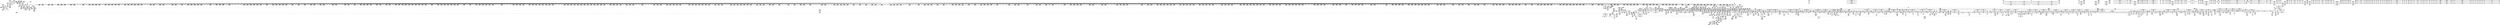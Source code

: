 digraph {
	CE0x5cd72f0 [shape=record,shape=Mrecord,label="{CE0x5cd72f0|selinux_file_send_sigiotask:call2|security/selinux/hooks.c,3406}"]
	CE0x5cc7f90 [shape=record,shape=Mrecord,label="{CE0x5cc7f90|i64*_getelementptr_inbounds_(_13_x_i64_,_13_x_i64_*___llvm_gcov_ctr126,_i64_0,_i64_0)|*Constant*}"]
	CE0x5df9e60 [shape=record,shape=Mrecord,label="{CE0x5df9e60|rcu_lock_release:indirectgoto|*SummSource*}"]
	CE0x5d89e80 [shape=record,shape=Mrecord,label="{CE0x5d89e80|__preempt_count_add:val|Function::__preempt_count_add&Arg::val::|*SummSource*}"]
	CE0x5cd55e0 [shape=record,shape=Mrecord,label="{CE0x5cd55e0|_call_void_asm_addl_$1,_%gs:$0_,_*m,ri,*m,_dirflag_,_fpsr_,_flags_(i32*___preempt_count,_i32_%sub,_i32*___preempt_count)_#3,_!dbg_!27717,_!srcloc_!27718|./arch/x86/include/asm/preempt.h,77}"]
	CE0x5d42e10 [shape=record,shape=Mrecord,label="{CE0x5d42e10|2472:_%struct.cred*,_:_CRE_2876,2880_|*MultipleSource*|Function::task_sid&Arg::task::|Function::selinux_file_send_sigiotask&Arg::tsk::|security/selinux/hooks.c,208}"]
	CE0x5d44110 [shape=record,shape=Mrecord,label="{CE0x5d44110|2472:_%struct.cred*,_:_CRE_2912,2913_}"]
	CE0x5cd0150 [shape=record,shape=Mrecord,label="{CE0x5cd0150|2472:_%struct.cred*,_:_CRE_2808,2816_|*MultipleSource*|Function::task_sid&Arg::task::|Function::selinux_file_send_sigiotask&Arg::tsk::|security/selinux/hooks.c,208}"]
	CE0x5d27c70 [shape=record,shape=Mrecord,label="{CE0x5d27c70|2472:_%struct.cred*,_:_CRE_92,96_|*MultipleSource*|Function::task_sid&Arg::task::|Function::selinux_file_send_sigiotask&Arg::tsk::|security/selinux/hooks.c,208}"]
	CE0x5d279c0 [shape=record,shape=Mrecord,label="{CE0x5d279c0|GLOBAL:__llvm_gcov_global_state_pred267|Global_var:__llvm_gcov_global_state_pred267|*SummSink*}"]
	CE0x5dba740 [shape=record,shape=Mrecord,label="{CE0x5dba740|rcu_read_unlock:tmp12|include/linux/rcupdate.h,933}"]
	CE0x5dc2ec0 [shape=record,shape=Mrecord,label="{CE0x5dc2ec0|rcu_read_unlock:do.end|*SummSink*}"]
	CE0x5d76810 [shape=record,shape=Mrecord,label="{CE0x5d76810|task_sid:tmp11|security/selinux/hooks.c,208|*SummSink*}"]
	CE0x5d03720 [shape=record,shape=Mrecord,label="{CE0x5d03720|avc_has_perm:requested|Function::avc_has_perm&Arg::requested::}"]
	CE0x5d700f0 [shape=record,shape=Mrecord,label="{CE0x5d700f0|_ret_void|*SummSink*}"]
	CE0x5cf9910 [shape=record,shape=Mrecord,label="{CE0x5cf9910|2472:_%struct.cred*,_:_CRE_456,460_|*MultipleSource*|Function::task_sid&Arg::task::|Function::selinux_file_send_sigiotask&Arg::tsk::|security/selinux/hooks.c,208}"]
	CE0x5d63ab0 [shape=record,shape=Mrecord,label="{CE0x5d63ab0|signal_to_av:tmp9|security/selinux/hooks.c,1491|*SummSource*}"]
	CE0x5d9a3b0 [shape=record,shape=Mrecord,label="{CE0x5d9a3b0|i64*_getelementptr_inbounds_(_11_x_i64_,_11_x_i64_*___llvm_gcov_ctr132,_i64_0,_i64_8)|*Constant*|*SummSink*}"]
	CE0x5df96e0 [shape=record,shape=Mrecord,label="{CE0x5df96e0|__preempt_count_add:tmp5|./arch/x86/include/asm/preempt.h,72|*SummSink*}"]
	CE0x5cdd500 [shape=record,shape=Mrecord,label="{CE0x5cdd500|2472:_%struct.cred*,_:_CRE_432,440_|*MultipleSource*|Function::task_sid&Arg::task::|Function::selinux_file_send_sigiotask&Arg::tsk::|security/selinux/hooks.c,208}"]
	CE0x5ceb420 [shape=record,shape=Mrecord,label="{CE0x5ceb420|selinux_file_send_sigiotask:call1|security/selinux/hooks.c,3404|*SummSource*}"]
	CE0x5d64990 [shape=record,shape=Mrecord,label="{CE0x5d64990|i32_8|*Constant*}"]
	CE0x5d527c0 [shape=record,shape=Mrecord,label="{CE0x5d527c0|2472:_%struct.cred*,_:_CRE_6300,6301_}"]
	CE0x5d1d360 [shape=record,shape=Mrecord,label="{CE0x5d1d360|signal_to_av:tmp1|*SummSource*}"]
	CE0x5dcefb0 [shape=record,shape=Mrecord,label="{CE0x5dcefb0|rcu_read_unlock:tmp22|include/linux/rcupdate.h,935}"]
	CE0x5d02fb0 [shape=record,shape=Mrecord,label="{CE0x5d02fb0|i16_2|*Constant*|*SummSource*}"]
	CE0x5cc8c30 [shape=record,shape=Mrecord,label="{CE0x5cc8c30|GLOBAL:rcu_read_lock|*Constant*}"]
	CE0x5dc5b00 [shape=record,shape=Mrecord,label="{CE0x5dc5b00|COLLAPSED:_GCMRE___llvm_gcov_ctr130_internal_global_4_x_i64_zeroinitializer:_elem_0:default:}"]
	CE0x5d2e450 [shape=record,shape=Mrecord,label="{CE0x5d2e450|2472:_%struct.cred*,_:_CRE_576,584_|*MultipleSource*|Function::task_sid&Arg::task::|Function::selinux_file_send_sigiotask&Arg::tsk::|security/selinux/hooks.c,208}"]
	CE0x5d3be00 [shape=record,shape=Mrecord,label="{CE0x5d3be00|2472:_%struct.cred*,_:_CRE_2520,2521_}"]
	CE0x5d00470 [shape=record,shape=Mrecord,label="{CE0x5d00470|4:_i32,_:_CRE_12,16_|*MultipleSource*|security/selinux/hooks.c,3401|security/selinux/hooks.c,3401|security/selinux/hooks.c,3408}"]
	CE0x5d02240 [shape=record,shape=Mrecord,label="{CE0x5d02240|avc_has_perm:entry|*SummSource*}"]
	CE0x5d70c90 [shape=record,shape=Mrecord,label="{CE0x5d70c90|signal_to_av:tmp2|security/selinux/hooks.c,1479|*SummSource*}"]
	CE0x5d9c2f0 [shape=record,shape=Mrecord,label="{CE0x5d9c2f0|COLLAPSED:_GCMRE___llvm_gcov_ctr127_internal_global_11_x_i64_zeroinitializer:_elem_0:default:}"]
	CE0x5d65890 [shape=record,shape=Mrecord,label="{CE0x5d65890|signal_to_av:tmp11|security/selinux/hooks.c,1495|*SummSink*}"]
	CE0x5d42a50 [shape=record,shape=Mrecord,label="{CE0x5d42a50|2472:_%struct.cred*,_:_CRE_2864,2872_|*MultipleSource*|Function::task_sid&Arg::task::|Function::selinux_file_send_sigiotask&Arg::tsk::|security/selinux/hooks.c,208}"]
	CE0x5d84c10 [shape=record,shape=Mrecord,label="{CE0x5d84c10|COLLAPSED:_GCMRE___llvm_gcov_ctr133_internal_global_4_x_i64_zeroinitializer:_elem_0:default:}"]
	CE0x5d791e0 [shape=record,shape=Mrecord,label="{CE0x5d791e0|task_sid:tmp16|security/selinux/hooks.c,208|*SummSource*}"]
	CE0x5d56320 [shape=record,shape=Mrecord,label="{CE0x5d56320|2472:_%struct.cred*,_:_CRE_6350,6351_}"]
	CE0x5da96a0 [shape=record,shape=Mrecord,label="{CE0x5da96a0|i64*_getelementptr_inbounds_(_4_x_i64_,_4_x_i64_*___llvm_gcov_ctr134,_i64_0,_i64_3)|*Constant*|*SummSink*}"]
	CE0x5cfd800 [shape=record,shape=Mrecord,label="{CE0x5cfd800|_ret_void,_!dbg_!27735|include/linux/rcupdate.h,884}"]
	CE0x5dd22b0 [shape=record,shape=Mrecord,label="{CE0x5dd22b0|_ret_void,_!dbg_!27717|include/linux/rcupdate.h,245|*SummSink*}"]
	CE0x5d3fc10 [shape=record,shape=Mrecord,label="{CE0x5d3fc10|2472:_%struct.cred*,_:_CRE_2736,2744_|*MultipleSource*|Function::task_sid&Arg::task::|Function::selinux_file_send_sigiotask&Arg::tsk::|security/selinux/hooks.c,208}"]
	CE0x5dfb220 [shape=record,shape=Mrecord,label="{CE0x5dfb220|_ret_void,_!dbg_!27720|./arch/x86/include/asm/preempt.h,78|*SummSink*}"]
	CE0x5d6b6d0 [shape=record,shape=Mrecord,label="{CE0x5d6b6d0|_call_void_lockdep_rcu_suspicious(i8*_getelementptr_inbounds_(_25_x_i8_,_25_x_i8_*_.str45,_i32_0,_i32_0),_i32_883,_i8*_getelementptr_inbounds_(_42_x_i8_,_42_x_i8_*_.str46,_i32_0,_i32_0))_#10,_!dbg_!27728|include/linux/rcupdate.h,882|*SummSource*}"]
	CE0x5e079e0 [shape=record,shape=Mrecord,label="{CE0x5e079e0|rcu_lock_acquire:tmp7|*SummSource*}"]
	CE0x5d96750 [shape=record,shape=Mrecord,label="{CE0x5d96750|i64*_getelementptr_inbounds_(_4_x_i64_,_4_x_i64_*___llvm_gcov_ctr129,_i64_0,_i64_1)|*Constant*|*SummSource*}"]
	CE0x5d6f520 [shape=record,shape=Mrecord,label="{CE0x5d6f520|cred_sid:entry}"]
	CE0x5d87b10 [shape=record,shape=Mrecord,label="{CE0x5d87b10|__rcu_read_unlock:tmp1|*SummSource*}"]
	CE0x5d1cd80 [shape=record,shape=Mrecord,label="{CE0x5d1cd80|2472:_%struct.cred*,_:_CRE_152,160_|*MultipleSource*|Function::task_sid&Arg::task::|Function::selinux_file_send_sigiotask&Arg::tsk::|security/selinux/hooks.c,208}"]
	CE0x5d7c050 [shape=record,shape=Mrecord,label="{CE0x5d7c050|i8*_getelementptr_inbounds_(_25_x_i8_,_25_x_i8_*_.str3,_i32_0,_i32_0)|*Constant*|*SummSink*}"]
	CE0x5da2570 [shape=record,shape=Mrecord,label="{CE0x5da2570|rcu_lock_acquire:tmp3|*SummSource*}"]
	CE0x5d998c0 [shape=record,shape=Mrecord,label="{CE0x5d998c0|cred_sid:security|security/selinux/hooks.c,196}"]
	CE0x5d493a0 [shape=record,shape=Mrecord,label="{CE0x5d493a0|2472:_%struct.cred*,_:_CRE_3024,3032_|*MultipleSource*|Function::task_sid&Arg::task::|Function::selinux_file_send_sigiotask&Arg::tsk::|security/selinux/hooks.c,208}"]
	CE0x5d7cc50 [shape=record,shape=Mrecord,label="{CE0x5d7cc50|task_sid:tobool|security/selinux/hooks.c,208|*SummSource*}"]
	CE0x5db2a60 [shape=record,shape=Mrecord,label="{CE0x5db2a60|i64*_getelementptr_inbounds_(_11_x_i64_,_11_x_i64_*___llvm_gcov_ctr127,_i64_0,_i64_9)|*Constant*|*SummSource*}"]
	CE0x5dc62c0 [shape=record,shape=Mrecord,label="{CE0x5dc62c0|_call_void___preempt_count_add(i32_1)_#10,_!dbg_!27711|include/linux/rcupdate.h,239|*SummSink*}"]
	CE0x5d3da50 [shape=record,shape=Mrecord,label="{CE0x5d3da50|2472:_%struct.cred*,_:_CRE_2596,2598_|*MultipleSource*|Function::task_sid&Arg::task::|Function::selinux_file_send_sigiotask&Arg::tsk::|security/selinux/hooks.c,208}"]
	CE0x5d73e80 [shape=record,shape=Mrecord,label="{CE0x5d73e80|__llvm_gcov_indirect_counter_increment:counters|Function::__llvm_gcov_indirect_counter_increment&Arg::counters::|*SummSource*}"]
	CE0x5dc84a0 [shape=record,shape=Mrecord,label="{CE0x5dc84a0|_call_void_mcount()_#3|*SummSink*}"]
	CE0x5d4a090 [shape=record,shape=Mrecord,label="{CE0x5d4a090|2472:_%struct.cred*,_:_CRE_3072,3080_|*MultipleSource*|Function::task_sid&Arg::task::|Function::selinux_file_send_sigiotask&Arg::tsk::|security/selinux/hooks.c,208}"]
	CE0x5d83760 [shape=record,shape=Mrecord,label="{CE0x5d83760|__preempt_count_add:tmp|*SummSink*}"]
	CE0x5d982b0 [shape=record,shape=Mrecord,label="{CE0x5d982b0|__preempt_count_sub:tmp1|*SummSource*}"]
	CE0x5d45360 [shape=record,shape=Mrecord,label="{CE0x5d45360|2472:_%struct.cred*,_:_CRE_2931,2932_}"]
	CE0x5ceb7a0 [shape=record,shape=Mrecord,label="{CE0x5ceb7a0|GLOBAL:signal_to_av|*Constant*}"]
	CE0x5cc9890 [shape=record,shape=Mrecord,label="{CE0x5cc9890|task_sid:entry|*SummSink*}"]
	CE0x5d72b30 [shape=record,shape=Mrecord,label="{CE0x5d72b30|rcu_read_unlock:entry}"]
	CE0x5d3c680 [shape=record,shape=Mrecord,label="{CE0x5d3c680|2472:_%struct.cred*,_:_CRE_2527,2528_}"]
	CE0x5d777a0 [shape=record,shape=Mrecord,label="{CE0x5d777a0|task_sid:tobool4|security/selinux/hooks.c,208|*SummSource*}"]
	CE0x5cf6e10 [shape=record,shape=Mrecord,label="{CE0x5cf6e10|_call_void_rcu_read_lock()_#10,_!dbg_!27712|security/selinux/hooks.c,207}"]
	CE0x5d22790 [shape=record,shape=Mrecord,label="{CE0x5d22790|2472:_%struct.cred*,_:_CRE_528,536_|*MultipleSource*|Function::task_sid&Arg::task::|Function::selinux_file_send_sigiotask&Arg::tsk::|security/selinux/hooks.c,208}"]
	CE0x5d36070 [shape=record,shape=Mrecord,label="{CE0x5d36070|2472:_%struct.cred*,_:_CRE_2040,2044_|*MultipleSource*|Function::task_sid&Arg::task::|Function::selinux_file_send_sigiotask&Arg::tsk::|security/selinux/hooks.c,208}"]
	CE0x5e35d60 [shape=record,shape=Mrecord,label="{CE0x5e35d60|i64*_getelementptr_inbounds_(_4_x_i64_,_4_x_i64_*___llvm_gcov_ctr135,_i64_0,_i64_2)|*Constant*|*SummSource*}"]
	CE0x5d98240 [shape=record,shape=Mrecord,label="{CE0x5d98240|__preempt_count_sub:tmp1}"]
	CE0x5d4b350 [shape=record,shape=Mrecord,label="{CE0x5d4b350|2472:_%struct.cred*,_:_CRE_3128,3136_|*MultipleSource*|Function::task_sid&Arg::task::|Function::selinux_file_send_sigiotask&Arg::tsk::|security/selinux/hooks.c,208}"]
	CE0x5db51a0 [shape=record,shape=Mrecord,label="{CE0x5db51a0|i64*_getelementptr_inbounds_(_2_x_i64_,_2_x_i64_*___llvm_gcov_ctr131,_i64_0,_i64_0)|*Constant*}"]
	CE0x5dba100 [shape=record,shape=Mrecord,label="{CE0x5dba100|__rcu_read_lock:tmp2|*SummSource*}"]
	CE0x5dc6430 [shape=record,shape=Mrecord,label="{CE0x5dc6430|GLOBAL:__preempt_count_add|*Constant*}"]
	CE0x5df64d0 [shape=record,shape=Mrecord,label="{CE0x5df64d0|i64*_getelementptr_inbounds_(_4_x_i64_,_4_x_i64_*___llvm_gcov_ctr133,_i64_0,_i64_0)|*Constant*}"]
	CE0x5d35350 [shape=record,shape=Mrecord,label="{CE0x5d35350|2472:_%struct.cred*,_:_CRE_1976,1977_|*MultipleSource*|Function::task_sid&Arg::task::|Function::selinux_file_send_sigiotask&Arg::tsk::|security/selinux/hooks.c,208}"]
	CE0x5da3950 [shape=record,shape=Mrecord,label="{CE0x5da3950|rcu_read_lock:tmp8|include/linux/rcupdate.h,882|*SummSink*}"]
	CE0x5cf31b0 [shape=record,shape=Mrecord,label="{CE0x5cf31b0|selinux_file_send_sigiotask:add.ptr|security/selinux/hooks.c,3399|*SummSink*}"]
	CE0x5da9d80 [shape=record,shape=Mrecord,label="{CE0x5da9d80|_call_void_asm_addl_$1,_%gs:$0_,_*m,ri,*m,_dirflag_,_fpsr_,_flags_(i32*___preempt_count,_i32_%val,_i32*___preempt_count)_#3,_!dbg_!27714,_!srcloc_!27717|./arch/x86/include/asm/preempt.h,72|*SummSink*}"]
	CE0x5d9d110 [shape=record,shape=Mrecord,label="{CE0x5d9d110|rcu_read_lock:if.end|*SummSink*}"]
	CE0x5dd29d0 [shape=record,shape=Mrecord,label="{CE0x5dd29d0|__llvm_gcov_indirect_counter_increment:bb4|*SummSink*}"]
	CE0x5d588b0 [shape=record,shape=Mrecord,label="{CE0x5d588b0|2472:_%struct.cred*,_:_CRE_6472,6474_|*MultipleSource*|Function::task_sid&Arg::task::|Function::selinux_file_send_sigiotask&Arg::tsk::|security/selinux/hooks.c,208}"]
	CE0x5d6bc50 [shape=record,shape=Mrecord,label="{CE0x5d6bc50|task_sid:tmp23|security/selinux/hooks.c,208}"]
	CE0x5d64890 [shape=record,shape=Mrecord,label="{CE0x5d64890|i32_16|*Constant*|*SummSink*}"]
	CE0x5d64ab0 [shape=record,shape=Mrecord,label="{CE0x5d64ab0|i32_8|*Constant*|*SummSource*}"]
	CE0x5d26830 [shape=record,shape=Mrecord,label="{CE0x5d26830|cred_sid:tmp3}"]
	CE0x5df9f40 [shape=record,shape=Mrecord,label="{CE0x5df9f40|__rcu_read_lock:do.body|*SummSink*}"]
	CE0x5d9c3d0 [shape=record,shape=Mrecord,label="{CE0x5d9c3d0|_call_void_mcount()_#3}"]
	CE0x5e49f90 [shape=record,shape=Mrecord,label="{CE0x5e49f90|__preempt_count_sub:tmp2}"]
	CE0x5d00a60 [shape=record,shape=Mrecord,label="{CE0x5d00a60|selinux_file_send_sigiotask:tmp16|security/selinux/hooks.c,3408|*SummSink*}"]
	CE0x5cf6f40 [shape=record,shape=Mrecord,label="{CE0x5cf6f40|_call_void_rcu_read_lock()_#10,_!dbg_!27712|security/selinux/hooks.c,207|*SummSink*}"]
	CE0x5d733b0 [shape=record,shape=Mrecord,label="{CE0x5d733b0|_ret_void,_!dbg_!27735|include/linux/rcupdate.h,938|*SummSource*}"]
	CE0x5dbc6b0 [shape=record,shape=Mrecord,label="{CE0x5dbc6b0|__llvm_gcov_indirect_counter_increment:tmp6|*SummSink*}"]
	CE0x5db7c10 [shape=record,shape=Mrecord,label="{CE0x5db7c10|rcu_read_unlock:tmp3|*SummSink*}"]
	CE0x5d9aa10 [shape=record,shape=Mrecord,label="{CE0x5d9aa10|rcu_read_unlock:do.body}"]
	CE0x5dbcd20 [shape=record,shape=Mrecord,label="{CE0x5dbcd20|__rcu_read_lock:do.end}"]
	CE0x5cda710 [shape=record,shape=Mrecord,label="{CE0x5cda710|selinux_file_send_sigiotask:call|security/selinux/hooks.c,3394|*SummSink*}"]
	CE0x5d32860 [shape=record,shape=Mrecord,label="{CE0x5d32860|2472:_%struct.cred*,_:_CRE_776,780_|*MultipleSource*|Function::task_sid&Arg::task::|Function::selinux_file_send_sigiotask&Arg::tsk::|security/selinux/hooks.c,208}"]
	CE0x5d4f9d0 [shape=record,shape=Mrecord,label="{CE0x5d4f9d0|2472:_%struct.cred*,_:_CRE_6176,6180_|*MultipleSource*|Function::task_sid&Arg::task::|Function::selinux_file_send_sigiotask&Arg::tsk::|security/selinux/hooks.c,208}"]
	CE0x5d5e310 [shape=record,shape=Mrecord,label="{CE0x5d5e310|2472:_%struct.cred*,_:_CRE_10600,10604_|*MultipleSource*|Function::task_sid&Arg::task::|Function::selinux_file_send_sigiotask&Arg::tsk::|security/selinux/hooks.c,208}"]
	CE0x5dcc880 [shape=record,shape=Mrecord,label="{CE0x5dcc880|i32_934|*Constant*|*SummSource*}"]
	CE0x5dbba70 [shape=record,shape=Mrecord,label="{CE0x5dbba70|i64*_getelementptr_inbounds_(_11_x_i64_,_11_x_i64_*___llvm_gcov_ctr132,_i64_0,_i64_1)|*Constant*|*SummSource*}"]
	CE0x5cea990 [shape=record,shape=Mrecord,label="{CE0x5cea990|selinux_file_send_sigiotask:tmp7|security/selinux/hooks.c,3403|*SummSource*}"]
	CE0x5d6faf0 [shape=record,shape=Mrecord,label="{CE0x5d6faf0|cred_sid:cred|Function::cred_sid&Arg::cred::|*SummSink*}"]
	CE0x5d53e50 [shape=record,shape=Mrecord,label="{CE0x5d53e50|2472:_%struct.cred*,_:_CRE_6319,6320_}"]
	CE0x5d69e00 [shape=record,shape=Mrecord,label="{CE0x5d69e00|rcu_read_lock:tmp16|include/linux/rcupdate.h,882|*SummSource*}"]
	CE0x5d3cc20 [shape=record,shape=Mrecord,label="{CE0x5d3cc20|2472:_%struct.cred*,_:_CRE_2533,2534_}"]
	CE0x5dba980 [shape=record,shape=Mrecord,label="{CE0x5dba980|rcu_read_unlock:tmp12|include/linux/rcupdate.h,933|*SummSource*}"]
	CE0x5d85b20 [shape=record,shape=Mrecord,label="{CE0x5d85b20|GLOBAL:__preempt_count_add|*Constant*|*SummSource*}"]
	CE0x5d61970 [shape=record,shape=Mrecord,label="{CE0x5d61970|signal_to_av:tmp7|security/selinux/hooks.c,1487|*SummSink*}"]
	CE0x5d38230 [shape=record,shape=Mrecord,label="{CE0x5d38230|2472:_%struct.cred*,_:_CRE_2160,2168_|*MultipleSource*|Function::task_sid&Arg::task::|Function::selinux_file_send_sigiotask&Arg::tsk::|security/selinux/hooks.c,208}"]
	CE0x5db24b0 [shape=record,shape=Mrecord,label="{CE0x5db24b0|i8*_getelementptr_inbounds_(_42_x_i8_,_42_x_i8_*_.str46,_i32_0,_i32_0)|*Constant*}"]
	CE0x5d03800 [shape=record,shape=Mrecord,label="{CE0x5d03800|avc_has_perm:requested|Function::avc_has_perm&Arg::requested::|*SummSource*}"]
	CE0x5daf000 [shape=record,shape=Mrecord,label="{CE0x5daf000|__rcu_read_unlock:bb|*SummSink*}"]
	CE0x5dc0d10 [shape=record,shape=Mrecord,label="{CE0x5dc0d10|rcu_read_unlock:tmp9|include/linux/rcupdate.h,933|*SummSink*}"]
	CE0x5ccf130 [shape=record,shape=Mrecord,label="{CE0x5ccf130|i32_2|*Constant*|*SummSink*}"]
	CE0x5e0c780 [shape=record,shape=Mrecord,label="{CE0x5e0c780|void_(i32*,_i32,_i32*)*_asm_addl_$1,_%gs:$0_,_*m,ri,*m,_dirflag_,_fpsr_,_flags_|*SummSink*}"]
	CE0x5dbaf90 [shape=record,shape=Mrecord,label="{CE0x5dbaf90|rcu_read_unlock:call|include/linux/rcupdate.h,933}"]
	CE0x5d43b30 [shape=record,shape=Mrecord,label="{CE0x5d43b30|2472:_%struct.cred*,_:_CRE_2906,2907_}"]
	CE0x5d6ef80 [shape=record,shape=Mrecord,label="{CE0x5d6ef80|task_sid:call7|security/selinux/hooks.c,208|*SummSink*}"]
	CE0x5d85cb0 [shape=record,shape=Mrecord,label="{CE0x5d85cb0|__preempt_count_add:entry}"]
	CE0x5df8440 [shape=record,shape=Mrecord,label="{CE0x5df8440|rcu_lock_release:tmp7|*SummSource*}"]
	CE0x5da1fe0 [shape=record,shape=Mrecord,label="{CE0x5da1fe0|rcu_lock_acquire:entry|*SummSource*}"]
	CE0x5d9d800 [shape=record,shape=Mrecord,label="{CE0x5d9d800|_call_void_rcu_lock_acquire(%struct.lockdep_map*_rcu_lock_map)_#10,_!dbg_!27711|include/linux/rcupdate.h,881|*SummSink*}"]
	CE0x5dc0fb0 [shape=record,shape=Mrecord,label="{CE0x5dc0fb0|__rcu_read_lock:do.body}"]
	CE0x5dd3760 [shape=record,shape=Mrecord,label="{CE0x5dd3760|__rcu_read_lock:tmp}"]
	CE0x5cc94c0 [shape=record,shape=Mrecord,label="{CE0x5cc94c0|task_sid:do.body5|*SummSink*}"]
	CE0x5d5a860 [shape=record,shape=Mrecord,label="{CE0x5d5a860|2472:_%struct.cred*,_:_CRE_6568,6576_|*MultipleSource*|Function::task_sid&Arg::task::|Function::selinux_file_send_sigiotask&Arg::tsk::|security/selinux/hooks.c,208}"]
	CE0x5da40a0 [shape=record,shape=Mrecord,label="{CE0x5da40a0|i64_5|*Constant*}"]
	CE0x5da9e40 [shape=record,shape=Mrecord,label="{CE0x5da9e40|_call_void_mcount()_#3}"]
	CE0x5d48a00 [shape=record,shape=Mrecord,label="{CE0x5d48a00|2472:_%struct.cred*,_:_CRE_2980,2984_|*MultipleSource*|Function::task_sid&Arg::task::|Function::selinux_file_send_sigiotask&Arg::tsk::|security/selinux/hooks.c,208}"]
	CE0x5d3b2f0 [shape=record,shape=Mrecord,label="{CE0x5d3b2f0|2472:_%struct.cred*,_:_CRE_2472,2480_|*MultipleSource*|Function::task_sid&Arg::task::|Function::selinux_file_send_sigiotask&Arg::tsk::|security/selinux/hooks.c,208}"]
	CE0x5cf91a0 [shape=record,shape=Mrecord,label="{CE0x5cf91a0|rcu_read_lock:entry}"]
	CE0x5d40c10 [shape=record,shape=Mrecord,label="{CE0x5d40c10|i64*_getelementptr_inbounds_(_10_x_i64_,_10_x_i64_*___llvm_gcov_ctr265,_i64_0,_i64_6)|*Constant*|*SummSink*}"]
	CE0x5dca960 [shape=record,shape=Mrecord,label="{CE0x5dca960|rcu_read_unlock:tmp17|include/linux/rcupdate.h,933|*SummSource*}"]
	CE0x5d6d270 [shape=record,shape=Mrecord,label="{CE0x5d6d270|task_sid:tmp24|security/selinux/hooks.c,208|*SummSink*}"]
	CE0x5cc82d0 [shape=record,shape=Mrecord,label="{CE0x5cc82d0|GLOBAL:rcu_lock_acquire|*Constant*|*SummSink*}"]
	CE0x5db4610 [shape=record,shape=Mrecord,label="{CE0x5db4610|rcu_read_lock:tmp22|include/linux/rcupdate.h,884|*SummSource*}"]
	CE0x5d7c400 [shape=record,shape=Mrecord,label="{CE0x5d7c400|GLOBAL:lockdep_rcu_suspicious|*Constant*|*SummSink*}"]
	CE0x5e383a0 [shape=record,shape=Mrecord,label="{CE0x5e383a0|__preempt_count_sub:bb|*SummSource*}"]
	CE0x5d676e0 [shape=record,shape=Mrecord,label="{CE0x5d676e0|signal_to_av:tmp10|security/selinux/hooks.c,1495}"]
	CE0x5d3c770 [shape=record,shape=Mrecord,label="{CE0x5d3c770|2472:_%struct.cred*,_:_CRE_2528,2529_}"]
	CE0x5d520a0 [shape=record,shape=Mrecord,label="{CE0x5d520a0|2472:_%struct.cred*,_:_CRE_6294,6295_}"]
	CE0x5ce1920 [shape=record,shape=Mrecord,label="{CE0x5ce1920|selinux_file_send_sigiotask:fown|Function::selinux_file_send_sigiotask&Arg::fown::|*SummSink*}"]
	CE0x5d42150 [shape=record,shape=Mrecord,label="{CE0x5d42150|2472:_%struct.cred*,_:_CRE_2824,2832_|*MultipleSource*|Function::task_sid&Arg::task::|Function::selinux_file_send_sigiotask&Arg::tsk::|security/selinux/hooks.c,208}"]
	CE0x5d4ddd0 [shape=record,shape=Mrecord,label="{CE0x5d4ddd0|2472:_%struct.cred*,_:_CRE_5944,5952_|*MultipleSource*|Function::task_sid&Arg::task::|Function::selinux_file_send_sigiotask&Arg::tsk::|security/selinux/hooks.c,208}"]
	CE0x5d3b860 [shape=record,shape=Mrecord,label="{CE0x5d3b860|2472:_%struct.cred*,_:_CRE_2504,2508_|*MultipleSource*|Function::task_sid&Arg::task::|Function::selinux_file_send_sigiotask&Arg::tsk::|security/selinux/hooks.c,208}"]
	CE0x5d88100 [shape=record,shape=Mrecord,label="{CE0x5d88100|_call_void_mcount()_#3|*SummSource*}"]
	CE0x5cd5130 [shape=record,shape=Mrecord,label="{CE0x5cd5130|i64*_getelementptr_inbounds_(_4_x_i64_,_4_x_i64_*___llvm_gcov_ctr134,_i64_0,_i64_1)|*Constant*}"]
	CE0x5d6fdf0 [shape=record,shape=Mrecord,label="{CE0x5d6fdf0|_ret_i32_%tmp6,_!dbg_!27716|security/selinux/hooks.c,197|*SummSource*}"]
	CE0x5d47110 [shape=record,shape=Mrecord,label="{CE0x5d47110|2472:_%struct.cred*,_:_CRE_2956,2957_}"]
	CE0x5cf25f0 [shape=record,shape=Mrecord,label="{CE0x5cf25f0|_call_void_mcount()_#3|*SummSource*}"]
	CE0x5d66030 [shape=record,shape=Mrecord,label="{CE0x5d66030|__rcu_read_lock:entry|*SummSource*}"]
	CE0x5d37300 [shape=record,shape=Mrecord,label="{CE0x5d37300|2472:_%struct.cred*,_:_CRE_2096,2104_|*MultipleSource*|Function::task_sid&Arg::task::|Function::selinux_file_send_sigiotask&Arg::tsk::|security/selinux/hooks.c,208}"]
	CE0x5d5d820 [shape=record,shape=Mrecord,label="{CE0x5d5d820|2472:_%struct.cred*,_:_CRE_10568,10572_|*MultipleSource*|Function::task_sid&Arg::task::|Function::selinux_file_send_sigiotask&Arg::tsk::|security/selinux/hooks.c,208}"]
	CE0x5d31b50 [shape=record,shape=Mrecord,label="{CE0x5d31b50|2472:_%struct.cred*,_:_CRE_720,728_|*MultipleSource*|Function::task_sid&Arg::task::|Function::selinux_file_send_sigiotask&Arg::tsk::|security/selinux/hooks.c,208}"]
	CE0x5db0ff0 [shape=record,shape=Mrecord,label="{CE0x5db0ff0|GLOBAL:lockdep_rcu_suspicious|*Constant*}"]
	CE0x5d9ad10 [shape=record,shape=Mrecord,label="{CE0x5d9ad10|rcu_read_lock:tmp|*SummSource*}"]
	CE0x5d3ad20 [shape=record,shape=Mrecord,label="{CE0x5d3ad20|2472:_%struct.cred*,_:_CRE_2408,2416_|*MultipleSource*|Function::task_sid&Arg::task::|Function::selinux_file_send_sigiotask&Arg::tsk::|security/selinux/hooks.c,208}"]
	CE0x5d8f7c0 [shape=record,shape=Mrecord,label="{CE0x5d8f7c0|GLOBAL:lock_release|*Constant*|*SummSink*}"]
	CE0x5d78e20 [shape=record,shape=Mrecord,label="{CE0x5d78e20|task_sid:tmp17|security/selinux/hooks.c,208}"]
	CE0x5d21030 [shape=record,shape=Mrecord,label="{CE0x5d21030|2472:_%struct.cred*,_:_CRE_192,200_|*MultipleSource*|Function::task_sid&Arg::task::|Function::selinux_file_send_sigiotask&Arg::tsk::|security/selinux/hooks.c,208}"]
	CE0x5d546a0 [shape=record,shape=Mrecord,label="{CE0x5d546a0|2472:_%struct.cred*,_:_CRE_6326,6327_}"]
	CE0x5d9a880 [shape=record,shape=Mrecord,label="{CE0x5d9a880|rcu_read_unlock:if.end|*SummSource*}"]
	CE0x5d86180 [shape=record,shape=Mrecord,label="{CE0x5d86180|i64*_getelementptr_inbounds_(_4_x_i64_,_4_x_i64_*___llvm_gcov_ctr128,_i64_0,_i64_1)|*Constant*|*SummSource*}"]
	CE0x5d90f00 [shape=record,shape=Mrecord,label="{CE0x5d90f00|__rcu_read_lock:do.body|*SummSource*}"]
	CE0x5d90560 [shape=record,shape=Mrecord,label="{CE0x5d90560|__rcu_read_lock:bb|*SummSink*}"]
	CE0x5d34de0 [shape=record,shape=Mrecord,label="{CE0x5d34de0|2472:_%struct.cred*,_:_CRE_1952,1960_|*MultipleSource*|Function::task_sid&Arg::task::|Function::selinux_file_send_sigiotask&Arg::tsk::|security/selinux/hooks.c,208}"]
	CE0x5d992c0 [shape=record,shape=Mrecord,label="{CE0x5d992c0|cred_sid:security|security/selinux/hooks.c,196|*SummSink*}"]
	CE0x5d85920 [shape=record,shape=Mrecord,label="{CE0x5d85920|__rcu_read_lock:tmp|*SummSink*}"]
	CE0x5d8e770 [shape=record,shape=Mrecord,label="{CE0x5d8e770|rcu_lock_release:tmp5|include/linux/rcupdate.h,423}"]
	CE0x5d853c0 [shape=record,shape=Mrecord,label="{CE0x5d853c0|_call_void_lock_acquire(%struct.lockdep_map*_%map,_i32_0,_i32_0,_i32_2,_i32_0,_%struct.lockdep_map*_null,_i64_ptrtoint_(i8*_blockaddress(_rcu_lock_acquire,_%__here)_to_i64))_#10,_!dbg_!27716|include/linux/rcupdate.h,418|*SummSink*}"]
	CE0x5d28ec0 [shape=record,shape=Mrecord,label="{CE0x5d28ec0|2472:_%struct.cred*,_:_CRE_144,152_|*MultipleSource*|Function::task_sid&Arg::task::|Function::selinux_file_send_sigiotask&Arg::tsk::|security/selinux/hooks.c,208}"]
	CE0x5d59b70 [shape=record,shape=Mrecord,label="{CE0x5d59b70|2472:_%struct.cred*,_:_CRE_6520,6528_|*MultipleSource*|Function::task_sid&Arg::task::|Function::selinux_file_send_sigiotask&Arg::tsk::|security/selinux/hooks.c,208}"]
	CE0x5db7d60 [shape=record,shape=Mrecord,label="{CE0x5db7d60|_call_void_mcount()_#3}"]
	CE0x5d7c9e0 [shape=record,shape=Mrecord,label="{CE0x5d7c9e0|task_sid:call|security/selinux/hooks.c,208|*SummSink*}"]
	CE0x5d849b0 [shape=record,shape=Mrecord,label="{CE0x5d849b0|GLOBAL:__preempt_count|Global_var:__preempt_count}"]
	CE0x5cdb520 [shape=record,shape=Mrecord,label="{CE0x5cdb520|selinux_file_send_sigiotask:tmp2|security/selinux/hooks.c,3399|*SummSink*}"]
	CE0x5d9f8c0 [shape=record,shape=Mrecord,label="{CE0x5d9f8c0|rcu_read_lock:call|include/linux/rcupdate.h,882|*SummSource*}"]
	CE0x5dcc710 [shape=record,shape=Mrecord,label="{CE0x5dcc710|i32_934|*Constant*}"]
	CE0x5d2deb0 [shape=record,shape=Mrecord,label="{CE0x5d2deb0|2472:_%struct.cred*,_:_CRE_552,560_|*MultipleSource*|Function::task_sid&Arg::task::|Function::selinux_file_send_sigiotask&Arg::tsk::|security/selinux/hooks.c,208}"]
	CE0x5cea310 [shape=record,shape=Mrecord,label="{CE0x5cea310|signal_to_av:entry}"]
	CE0x5d5e9a0 [shape=record,shape=Mrecord,label="{CE0x5d5e9a0|2472:_%struct.cred*,_:_CRE_10616,10624_|*MultipleSource*|Function::task_sid&Arg::task::|Function::selinux_file_send_sigiotask&Arg::tsk::|security/selinux/hooks.c,208}"]
	CE0x5d51df0 [shape=record,shape=Mrecord,label="{CE0x5d51df0|2472:_%struct.cred*,_:_CRE_6291,6292_}"]
	CE0x5e08250 [shape=record,shape=Mrecord,label="{CE0x5e08250|i64*_getelementptr_inbounds_(_4_x_i64_,_4_x_i64_*___llvm_gcov_ctr133,_i64_0,_i64_2)|*Constant*}"]
	CE0x5d8e8f0 [shape=record,shape=Mrecord,label="{CE0x5d8e8f0|rcu_lock_release:tmp5|include/linux/rcupdate.h,423|*SummSource*}"]
	CE0x5d58eb0 [shape=record,shape=Mrecord,label="{CE0x5d58eb0|2472:_%struct.cred*,_:_CRE_6480,6484_|*MultipleSource*|Function::task_sid&Arg::task::|Function::selinux_file_send_sigiotask&Arg::tsk::|security/selinux/hooks.c,208}"]
	CE0x5d7c520 [shape=record,shape=Mrecord,label="{CE0x5d7c520|i32_208|*Constant*}"]
	CE0x5d40a10 [shape=record,shape=Mrecord,label="{CE0x5d40a10|i64**_getelementptr_inbounds_(_4_x_i64*_,_4_x_i64*_*___llvm_gcda_edge_table266,_i64_0,_i64_2)|*Constant*|*SummSink*}"]
	CE0x5d7b820 [shape=record,shape=Mrecord,label="{CE0x5d7b820|_call_void_lockdep_rcu_suspicious(i8*_getelementptr_inbounds_(_25_x_i8_,_25_x_i8_*_.str3,_i32_0,_i32_0),_i32_208,_i8*_getelementptr_inbounds_(_41_x_i8_,_41_x_i8_*_.str44,_i32_0,_i32_0))_#10,_!dbg_!27732|security/selinux/hooks.c,208|*SummSource*}"]
	CE0x5d4b790 [shape=record,shape=Mrecord,label="{CE0x5d4b790|2472:_%struct.cred*,_:_CRE_3140,3144_|*MultipleSource*|Function::task_sid&Arg::task::|Function::selinux_file_send_sigiotask&Arg::tsk::|security/selinux/hooks.c,208}"]
	CE0x5ce7780 [shape=record,shape=Mrecord,label="{CE0x5ce7780|task_sid:tobool1|security/selinux/hooks.c,208|*SummSink*}"]
	CE0x5df51c0 [shape=record,shape=Mrecord,label="{CE0x5df51c0|i8*_undef|*Constant*|*SummSink*}"]
	CE0x5cef120 [shape=record,shape=Mrecord,label="{CE0x5cef120|_ret_i32_%call7,_!dbg_!27749|security/selinux/hooks.c,210}"]
	CE0x5d2c550 [shape=record,shape=Mrecord,label="{CE0x5d2c550|i8*_getelementptr_inbounds_(_41_x_i8_,_41_x_i8_*_.str44,_i32_0,_i32_0)|*Constant*|*SummSink*}"]
	CE0x5dd3420 [shape=record,shape=Mrecord,label="{CE0x5dd3420|i32_-1|*Constant*|*SummSource*}"]
	CE0x5d03bb0 [shape=record,shape=Mrecord,label="{CE0x5d03bb0|%struct.common_audit_data*_null|*Constant*|*SummSource*}"]
	CE0x5d2d270 [shape=record,shape=Mrecord,label="{CE0x5d2d270|task_sid:tmp21|security/selinux/hooks.c,208}"]
	CE0x5d4a690 [shape=record,shape=Mrecord,label="{CE0x5d4a690|2472:_%struct.cred*,_:_CRE_3096,3104_|*MultipleSource*|Function::task_sid&Arg::task::|Function::selinux_file_send_sigiotask&Arg::tsk::|security/selinux/hooks.c,208}"]
	CE0x5db3310 [shape=record,shape=Mrecord,label="{CE0x5db3310|rcu_read_lock:tmp19|include/linux/rcupdate.h,882}"]
	CE0x5cdd6e0 [shape=record,shape=Mrecord,label="{CE0x5cdd6e0|2472:_%struct.cred*,_:_CRE_440,448_|*MultipleSource*|Function::task_sid&Arg::task::|Function::selinux_file_send_sigiotask&Arg::tsk::|security/selinux/hooks.c,208}"]
	CE0x5d5c5f0 [shape=record,shape=Mrecord,label="{CE0x5d5c5f0|2472:_%struct.cred*,_:_CRE_6672,6680_|*MultipleSource*|Function::task_sid&Arg::task::|Function::selinux_file_send_sigiotask&Arg::tsk::|security/selinux/hooks.c,208}"]
	CE0x5d7af50 [shape=record,shape=Mrecord,label="{CE0x5d7af50|i8_1|*Constant*|*SummSource*}"]
	CE0x5ce3f10 [shape=record,shape=Mrecord,label="{CE0x5ce3f10|GLOBAL:task_sid.__warned|Global_var:task_sid.__warned}"]
	CE0x5d72e90 [shape=record,shape=Mrecord,label="{CE0x5d72e90|rcu_read_unlock:entry|*SummSink*}"]
	CE0x5d64ed0 [shape=record,shape=Mrecord,label="{CE0x5d64ed0|signal_to_av:perm.0|*SummSink*}"]
	CE0x5da84e0 [shape=record,shape=Mrecord,label="{CE0x5da84e0|rcu_read_lock:tmp8|include/linux/rcupdate.h,882}"]
	CE0x5cde070 [shape=record,shape=Mrecord,label="{CE0x5cde070|COLLAPSED:_CRE:_elem_0::|security/selinux/hooks.c,3399}"]
	CE0x5d2a130 [shape=record,shape=Mrecord,label="{CE0x5d2a130|_call_void_mcount()_#3|*SummSource*}"]
	CE0x5d54310 [shape=record,shape=Mrecord,label="{CE0x5d54310|2472:_%struct.cred*,_:_CRE_6323,6324_}"]
	CE0x5d3fa30 [shape=record,shape=Mrecord,label="{CE0x5d3fa30|2472:_%struct.cred*,_:_CRE_2728,2736_|*MultipleSource*|Function::task_sid&Arg::task::|Function::selinux_file_send_sigiotask&Arg::tsk::|security/selinux/hooks.c,208}"]
	CE0x5cfb820 [shape=record,shape=Mrecord,label="{CE0x5cfb820|i32_0|*Constant*}"]
	CE0x5cfeef0 [shape=record,shape=Mrecord,label="{CE0x5cfeef0|4:_i32,_:_CRE_0,4_|*MultipleSource*|security/selinux/hooks.c,3401|security/selinux/hooks.c,3401|security/selinux/hooks.c,3408}"]
	CE0x5ce8cd0 [shape=record,shape=Mrecord,label="{CE0x5ce8cd0|selinux_file_send_sigiotask:tobool|security/selinux/hooks.c,3403|*SummSink*}"]
	CE0x5d709e0 [shape=record,shape=Mrecord,label="{CE0x5d709e0|i64*_getelementptr_inbounds_(_10_x_i64_,_10_x_i64_*___llvm_gcov_ctr265,_i64_0,_i64_5)|*Constant*|*SummSink*}"]
	CE0x5ce6e00 [shape=record,shape=Mrecord,label="{CE0x5ce6e00|task_sid:tobool1|security/selinux/hooks.c,208|*SummSource*}"]
	CE0x5d7b890 [shape=record,shape=Mrecord,label="{CE0x5d7b890|_call_void_lockdep_rcu_suspicious(i8*_getelementptr_inbounds_(_25_x_i8_,_25_x_i8_*_.str3,_i32_0,_i32_0),_i32_208,_i8*_getelementptr_inbounds_(_41_x_i8_,_41_x_i8_*_.str44,_i32_0,_i32_0))_#10,_!dbg_!27732|security/selinux/hooks.c,208|*SummSink*}"]
	CE0x5d73600 [shape=record,shape=Mrecord,label="{CE0x5d73600|signal_to_av:sw.bb2}"]
	CE0x5cd65d0 [shape=record,shape=Mrecord,label="{CE0x5cd65d0|GLOBAL:task_sid.__warned|Global_var:task_sid.__warned|*SummSource*}"]
	CE0x5cd7e60 [shape=record,shape=Mrecord,label="{CE0x5cd7e60|selinux_file_send_sigiotask:call3|security/selinux/hooks.c,3408}"]
	CE0x5d31450 [shape=record,shape=Mrecord,label="{CE0x5d31450|2472:_%struct.cred*,_:_CRE_698,699_}"]
	CE0x5d64cc0 [shape=record,shape=Mrecord,label="{CE0x5d64cc0|signal_to_av:perm.0}"]
	CE0x5e34ee0 [shape=record,shape=Mrecord,label="{CE0x5e34ee0|i64*_getelementptr_inbounds_(_4_x_i64_,_4_x_i64_*___llvm_gcov_ctr135,_i64_0,_i64_0)|*Constant*}"]
	CE0x5cea150 [shape=record,shape=Mrecord,label="{CE0x5cea150|GLOBAL:signal_to_av|*Constant*|*SummSink*}"]
	CE0x5dd1dd0 [shape=record,shape=Mrecord,label="{CE0x5dd1dd0|_ret_void,_!dbg_!27717|include/linux/rcupdate.h,245}"]
	CE0x5d50aa0 [shape=record,shape=Mrecord,label="{CE0x5d50aa0|2472:_%struct.cred*,_:_CRE_6232,6240_|*MultipleSource*|Function::task_sid&Arg::task::|Function::selinux_file_send_sigiotask&Arg::tsk::|security/selinux/hooks.c,208}"]
	CE0x5d559a0 [shape=record,shape=Mrecord,label="{CE0x5d559a0|2472:_%struct.cred*,_:_CRE_6342,6343_}"]
	CE0x5d7a200 [shape=record,shape=Mrecord,label="{CE0x5d7a200|i64_7|*Constant*}"]
	CE0x5d32680 [shape=record,shape=Mrecord,label="{CE0x5d32680|2472:_%struct.cred*,_:_CRE_772,776_|*MultipleSource*|Function::task_sid&Arg::task::|Function::selinux_file_send_sigiotask&Arg::tsk::|security/selinux/hooks.c,208}"]
	CE0x5d2f680 [shape=record,shape=Mrecord,label="{CE0x5d2f680|rcu_read_unlock:tmp4|include/linux/rcupdate.h,933|*SummSink*}"]
	CE0x5cf8100 [shape=record,shape=Mrecord,label="{CE0x5cf8100|i32_0|*Constant*}"]
	CE0x5d61bf0 [shape=record,shape=Mrecord,label="{CE0x5d61bf0|_call_void___llvm_gcov_indirect_counter_increment(i32*___llvm_gcov_global_state_pred267,_i64**_getelementptr_inbounds_(_4_x_i64*_,_4_x_i64*_*___llvm_gcda_edge_table266,_i64_0,_i64_0)),_!dbg_!27721|security/selinux/hooks.c,1491}"]
	CE0x5dc0220 [shape=record,shape=Mrecord,label="{CE0x5dc0220|rcu_read_unlock:call|include/linux/rcupdate.h,933|*SummSink*}"]
	CE0x5d77660 [shape=record,shape=Mrecord,label="{CE0x5d77660|task_sid:call3|security/selinux/hooks.c,208|*SummSource*}"]
	CE0x5cee330 [shape=record,shape=Mrecord,label="{CE0x5cee330|i64*_getelementptr_inbounds_(_6_x_i64_,_6_x_i64_*___llvm_gcov_ctr264,_i64_0,_i64_3)|*Constant*}"]
	CE0x5d9a810 [shape=record,shape=Mrecord,label="{CE0x5d9a810|rcu_read_unlock:if.end}"]
	CE0x5db9720 [shape=record,shape=Mrecord,label="{CE0x5db9720|rcu_read_unlock:tmp15|include/linux/rcupdate.h,933|*SummSink*}"]
	CE0x5d3e770 [shape=record,shape=Mrecord,label="{CE0x5d3e770|2472:_%struct.cred*,_:_CRE_2664,2672_|*MultipleSource*|Function::task_sid&Arg::task::|Function::selinux_file_send_sigiotask&Arg::tsk::|security/selinux/hooks.c,208}"]
	CE0x5d435c0 [shape=record,shape=Mrecord,label="{CE0x5d435c0|2472:_%struct.cred*,_:_CRE_2900,2904_|*MultipleSource*|Function::task_sid&Arg::task::|Function::selinux_file_send_sigiotask&Arg::tsk::|security/selinux/hooks.c,208}"]
	CE0x5cee9a0 [shape=record,shape=Mrecord,label="{CE0x5cee9a0|selinux_file_send_sigiotask:tmp6|security/selinux/hooks.c,3403|*SummSink*}"]
	CE0x5d24a60 [shape=record,shape=Mrecord,label="{CE0x5d24a60|2472:_%struct.cred*,_:_CRE_328,336_|*MultipleSource*|Function::task_sid&Arg::task::|Function::selinux_file_send_sigiotask&Arg::tsk::|security/selinux/hooks.c,208}"]
	CE0x5cda6a0 [shape=record,shape=Mrecord,label="{CE0x5cda6a0|selinux_file_send_sigiotask:call|security/selinux/hooks.c,3394|*SummSource*}"]
	CE0x5cc8870 [shape=record,shape=Mrecord,label="{CE0x5cc8870|signal_to_av:sw.epilog}"]
	CE0x5d34840 [shape=record,shape=Mrecord,label="{CE0x5d34840|2472:_%struct.cred*,_:_CRE_1928,1936_|*MultipleSource*|Function::task_sid&Arg::task::|Function::selinux_file_send_sigiotask&Arg::tsk::|security/selinux/hooks.c,208}"]
	CE0x5d320e0 [shape=record,shape=Mrecord,label="{CE0x5d320e0|2472:_%struct.cred*,_:_CRE_744,760_|*MultipleSource*|Function::task_sid&Arg::task::|Function::selinux_file_send_sigiotask&Arg::tsk::|security/selinux/hooks.c,208}"]
	CE0x5d3cef0 [shape=record,shape=Mrecord,label="{CE0x5d3cef0|2472:_%struct.cred*,_:_CRE_2536,2544_|*MultipleSource*|Function::task_sid&Arg::task::|Function::selinux_file_send_sigiotask&Arg::tsk::|security/selinux/hooks.c,208}"]
	CE0x5d9e320 [shape=record,shape=Mrecord,label="{CE0x5d9e320|rcu_read_lock:if.end}"]
	CE0x5d31310 [shape=record,shape=Mrecord,label="{CE0x5d31310|2472:_%struct.cred*,_:_CRE_696,697_}"]
	CE0x5dbc3e0 [shape=record,shape=Mrecord,label="{CE0x5dbc3e0|__llvm_gcov_indirect_counter_increment:tmp6|*SummSource*}"]
	"CONST[source:1(input),value:2(dynamic)][purpose:{subject}][SrcIdx:2]"
	CE0x5d6e9f0 [shape=record,shape=Mrecord,label="{CE0x5d6e9f0|task_sid:tmp27|security/selinux/hooks.c,208|*SummSink*}"]
	CE0x5d9b5c0 [shape=record,shape=Mrecord,label="{CE0x5d9b5c0|rcu_read_lock:tmp5|include/linux/rcupdate.h,882|*SummSink*}"]
	CE0x5cf9eb0 [shape=record,shape=Mrecord,label="{CE0x5cf9eb0|2472:_%struct.cred*,_:_CRE_472,480_|*MultipleSource*|Function::task_sid&Arg::task::|Function::selinux_file_send_sigiotask&Arg::tsk::|security/selinux/hooks.c,208}"]
	CE0x6f6d1f0 [shape=record,shape=Mrecord,label="{CE0x6f6d1f0|selinux_file_send_sigiotask:bb|*SummSink*}"]
	CE0x5d903e0 [shape=record,shape=Mrecord,label="{CE0x5d903e0|__rcu_read_lock:bb|*SummSource*}"]
	CE0x5d27e50 [shape=record,shape=Mrecord,label="{CE0x5d27e50|2472:_%struct.cred*,_:_CRE_96,104_|*MultipleSource*|Function::task_sid&Arg::task::|Function::selinux_file_send_sigiotask&Arg::tsk::|security/selinux/hooks.c,208}"]
	CE0x5da4ae0 [shape=record,shape=Mrecord,label="{CE0x5da4ae0|rcu_read_lock:tmp10|include/linux/rcupdate.h,882|*SummSink*}"]
	CE0x5cd2f50 [shape=record,shape=Mrecord,label="{CE0x5cd2f50|selinux_file_send_sigiotask:tmp1|*SummSink*}"]
	CE0x5d31f00 [shape=record,shape=Mrecord,label="{CE0x5d31f00|2472:_%struct.cred*,_:_CRE_736,744_|*MultipleSource*|Function::task_sid&Arg::task::|Function::selinux_file_send_sigiotask&Arg::tsk::|security/selinux/hooks.c,208}"]
	CE0x5df8220 [shape=record,shape=Mrecord,label="{CE0x5df8220|rcu_lock_release:tmp7}"]
	CE0x5d446b0 [shape=record,shape=Mrecord,label="{CE0x5d446b0|2472:_%struct.cred*,_:_CRE_2918,2919_}"]
	CE0x5d385f0 [shape=record,shape=Mrecord,label="{CE0x5d385f0|2472:_%struct.cred*,_:_CRE_2240,2248_|*MultipleSource*|Function::task_sid&Arg::task::|Function::selinux_file_send_sigiotask&Arg::tsk::|security/selinux/hooks.c,208}"]
	CE0x5dce9c0 [shape=record,shape=Mrecord,label="{CE0x5dce9c0|rcu_read_unlock:tmp21|include/linux/rcupdate.h,935|*SummSource*}"]
	CE0x5d33550 [shape=record,shape=Mrecord,label="{CE0x5d33550|2472:_%struct.cred*,_:_CRE_1848,1856_|*MultipleSource*|Function::task_sid&Arg::task::|Function::selinux_file_send_sigiotask&Arg::tsk::|security/selinux/hooks.c,208}"]
	CE0x5da54f0 [shape=record,shape=Mrecord,label="{CE0x5da54f0|rcu_read_unlock:tmp14|include/linux/rcupdate.h,933|*SummSource*}"]
	CE0x5da99c0 [shape=record,shape=Mrecord,label="{CE0x5da99c0|__rcu_read_unlock:tmp6|include/linux/rcupdate.h,245|*SummSource*}"]
	CE0x5dc9270 [shape=record,shape=Mrecord,label="{CE0x5dc9270|i64*_getelementptr_inbounds_(_4_x_i64_,_4_x_i64_*___llvm_gcov_ctr130,_i64_0,_i64_1)|*Constant*}"]
	CE0x5d47e20 [shape=record,shape=Mrecord,label="{CE0x5d47e20|2472:_%struct.cred*,_:_CRE_2967,2968_}"]
	CE0x5db0760 [shape=record,shape=Mrecord,label="{CE0x5db0760|i64*_getelementptr_inbounds_(_4_x_i64_,_4_x_i64_*___llvm_gcov_ctr129,_i64_0,_i64_1)|*Constant*}"]
	CE0x5dd1010 [shape=record,shape=Mrecord,label="{CE0x5dd1010|_call_void___rcu_read_unlock()_#10,_!dbg_!27734|include/linux/rcupdate.h,937}"]
	CE0x5d49a30 [shape=record,shape=Mrecord,label="{CE0x5d49a30|2472:_%struct.cred*,_:_CRE_3048,3056_|*MultipleSource*|Function::task_sid&Arg::task::|Function::selinux_file_send_sigiotask&Arg::tsk::|security/selinux/hooks.c,208}"]
	CE0x5d30300 [shape=record,shape=Mrecord,label="{CE0x5d30300|2472:_%struct.cred*,_:_CRE_656,660_|*MultipleSource*|Function::task_sid&Arg::task::|Function::selinux_file_send_sigiotask&Arg::tsk::|security/selinux/hooks.c,208}"]
	CE0x5d41d90 [shape=record,shape=Mrecord,label="{CE0x5d41d90|_call_void___llvm_gcov_indirect_counter_increment(i32*___llvm_gcov_global_state_pred267,_i64**_getelementptr_inbounds_(_4_x_i64*_,_4_x_i64*_*___llvm_gcda_edge_table266,_i64_0,_i64_3)),_!dbg_!27719|security/selinux/hooks.c,1487|*SummSink*}"]
	CE0x5db3560 [shape=record,shape=Mrecord,label="{CE0x5db3560|rcu_read_lock:tmp20|include/linux/rcupdate.h,882}"]
	CE0x5d90260 [shape=record,shape=Mrecord,label="{CE0x5d90260|__rcu_read_unlock:tmp4|include/linux/rcupdate.h,244|*SummSource*}"]
	CE0x5d31880 [shape=record,shape=Mrecord,label="{CE0x5d31880|2472:_%struct.cred*,_:_CRE_703,704_}"]
	CE0x5e05a20 [shape=record,shape=Mrecord,label="{CE0x5e05a20|i64_ptrtoint_(i8*_blockaddress(_rcu_lock_acquire,_%__here)_to_i64)|*Constant*}"]
	CE0x5d64090 [shape=record,shape=Mrecord,label="{CE0x5d64090|i32_64|*Constant*|*SummSink*}"]
	CE0x5d4c450 [shape=record,shape=Mrecord,label="{CE0x5d4c450|2472:_%struct.cred*,_:_CRE_3168,5856_|*MultipleSource*|Function::task_sid&Arg::task::|Function::selinux_file_send_sigiotask&Arg::tsk::|security/selinux/hooks.c,208}"]
	CE0x5d58030 [shape=record,shape=Mrecord,label="{CE0x5d58030|2472:_%struct.cred*,_:_CRE_6440,6448_|*MultipleSource*|Function::task_sid&Arg::task::|Function::selinux_file_send_sigiotask&Arg::tsk::|security/selinux/hooks.c,208}"]
	CE0x5e4a070 [shape=record,shape=Mrecord,label="{CE0x5e4a070|__preempt_count_sub:tmp2|*SummSink*}"]
	CE0x5cddd90 [shape=record,shape=Mrecord,label="{CE0x5cddd90|selinux_file_send_sigiotask:add.ptr|security/selinux/hooks.c,3399|*SummSource*}"]
	CE0x5d2c1b0 [shape=record,shape=Mrecord,label="{CE0x5d2c1b0|i32_208|*Constant*|*SummSink*}"]
	CE0x5d38410 [shape=record,shape=Mrecord,label="{CE0x5d38410|2472:_%struct.cred*,_:_CRE_2168,2240_|*MultipleSource*|Function::task_sid&Arg::task::|Function::selinux_file_send_sigiotask&Arg::tsk::|security/selinux/hooks.c,208}"]
	CE0x5d6aae0 [shape=record,shape=Mrecord,label="{CE0x5d6aae0|rcu_read_lock:tmp17|include/linux/rcupdate.h,882|*SummSource*}"]
	CE0x5d6c2e0 [shape=record,shape=Mrecord,label="{CE0x5d6c2e0|task_sid:tmp24|security/selinux/hooks.c,208}"]
	CE0x5d46400 [shape=record,shape=Mrecord,label="{CE0x5d46400|2472:_%struct.cred*,_:_CRE_2945,2946_}"]
	CE0x5d34450 [shape=record,shape=Mrecord,label="{CE0x5d34450|2472:_%struct.cred*,_:_CRE_1912,1920_|*MultipleSource*|Function::task_sid&Arg::task::|Function::selinux_file_send_sigiotask&Arg::tsk::|security/selinux/hooks.c,208}"]
	CE0x5e0e750 [shape=record,shape=Mrecord,label="{CE0x5e0e750|__preempt_count_sub:bb|*SummSink*}"]
	CE0x5d4fbf0 [shape=record,shape=Mrecord,label="{CE0x5d4fbf0|2472:_%struct.cred*,_:_CRE_6184,6192_|*MultipleSource*|Function::task_sid&Arg::task::|Function::selinux_file_send_sigiotask&Arg::tsk::|security/selinux/hooks.c,208}"]
	CE0x5d44890 [shape=record,shape=Mrecord,label="{CE0x5d44890|2472:_%struct.cred*,_:_CRE_2920,2921_}"]
	CE0x5d48410 [shape=record,shape=Mrecord,label="{CE0x5d48410|2472:_%struct.cred*,_:_CRE_2972,2973_}"]
	CE0x5d4e680 [shape=record,shape=Mrecord,label="{CE0x5d4e680|2472:_%struct.cred*,_:_CRE_5976,5984_|*MultipleSource*|Function::task_sid&Arg::task::|Function::selinux_file_send_sigiotask&Arg::tsk::|security/selinux/hooks.c,208}"]
	CE0x5d56ca0 [shape=record,shape=Mrecord,label="{CE0x5d56ca0|2472:_%struct.cred*,_:_CRE_6358,6359_}"]
	CE0x5d9aaf0 [shape=record,shape=Mrecord,label="{CE0x5d9aaf0|rcu_read_unlock:do.body|*SummSource*}"]
	CE0x5d33cd0 [shape=record,shape=Mrecord,label="{CE0x5d33cd0|2472:_%struct.cred*,_:_CRE_1880,1888_|*MultipleSource*|Function::task_sid&Arg::task::|Function::selinux_file_send_sigiotask&Arg::tsk::|security/selinux/hooks.c,208}"]
	CE0x5cf49b0 [shape=record,shape=Mrecord,label="{CE0x5cf49b0|i64*_getelementptr_inbounds_(_11_x_i64_,_11_x_i64_*___llvm_gcov_ctr127,_i64_0,_i64_1)|*Constant*|*SummSource*}"]
	CE0x5d4bdf0 [shape=record,shape=Mrecord,label="{CE0x5d4bdf0|2472:_%struct.cred*,_:_CRE_3152,3160_|*MultipleSource*|Function::task_sid&Arg::task::|Function::selinux_file_send_sigiotask&Arg::tsk::|security/selinux/hooks.c,208}"]
	CE0x5d433e0 [shape=record,shape=Mrecord,label="{CE0x5d433e0|2472:_%struct.cred*,_:_CRE_2896,2900_|*MultipleSource*|Function::task_sid&Arg::task::|Function::selinux_file_send_sigiotask&Arg::tsk::|security/selinux/hooks.c,208}"]
	CE0x5ce4740 [shape=record,shape=Mrecord,label="{CE0x5ce4740|selinux_file_send_sigiotask:tmp15|security/selinux/hooks.c,3408|*SummSink*}"]
	CE0x5dbfa10 [shape=record,shape=Mrecord,label="{CE0x5dbfa10|rcu_read_unlock:bb}"]
	CE0x5cf81c0 [shape=record,shape=Mrecord,label="{CE0x5cf81c0|rcu_read_lock:tmp2|*SummSink*}"]
	CE0x5d34c00 [shape=record,shape=Mrecord,label="{CE0x5d34c00|2472:_%struct.cred*,_:_CRE_1944,1952_|*MultipleSource*|Function::task_sid&Arg::task::|Function::selinux_file_send_sigiotask&Arg::tsk::|security/selinux/hooks.c,208}"]
	CE0x5da7ee0 [shape=record,shape=Mrecord,label="{CE0x5da7ee0|GLOBAL:rcu_read_lock.__warned|Global_var:rcu_read_lock.__warned}"]
	CE0x5e11490 [shape=record,shape=Mrecord,label="{CE0x5e11490|i64*_getelementptr_inbounds_(_4_x_i64_,_4_x_i64_*___llvm_gcov_ctr129,_i64_0,_i64_1)|*Constant*|*SummSink*}"]
	CE0x5ce6ee0 [shape=record,shape=Mrecord,label="{CE0x5ce6ee0|__llvm_gcov_indirect_counter_increment:entry}"]
	CE0x5daebc0 [shape=record,shape=Mrecord,label="{CE0x5daebc0|__preempt_count_sub:entry|*SummSink*}"]
	CE0x5d6d190 [shape=record,shape=Mrecord,label="{CE0x5d6d190|i64*_getelementptr_inbounds_(_13_x_i64_,_13_x_i64_*___llvm_gcov_ctr126,_i64_0,_i64_11)|*Constant*|*SummSink*}"]
	CE0x5d60080 [shape=record,shape=Mrecord,label="{CE0x5d60080|i64*_getelementptr_inbounds_(_10_x_i64_,_10_x_i64_*___llvm_gcov_ctr265,_i64_0,_i64_7)|*Constant*}"]
	CE0x5cd7ce0 [shape=record,shape=Mrecord,label="{CE0x5cd7ce0|4:_i32,_:_CRE_8,12_|*MultipleSource*|security/selinux/hooks.c,3401|security/selinux/hooks.c,3401|security/selinux/hooks.c,3408}"]
	CE0x5d9a110 [shape=record,shape=Mrecord,label="{CE0x5d9a110|i64*_getelementptr_inbounds_(_11_x_i64_,_11_x_i64_*___llvm_gcov_ctr132,_i64_0,_i64_8)|*Constant*|*SummSource*}"]
	CE0x5ce97e0 [shape=record,shape=Mrecord,label="{CE0x5ce97e0|i64*_getelementptr_inbounds_(_6_x_i64_,_6_x_i64_*___llvm_gcov_ctr264,_i64_0,_i64_5)|*Constant*|*SummSource*}"]
	CE0x5db56c0 [shape=record,shape=Mrecord,label="{CE0x5db56c0|i32_1|*Constant*}"]
	CE0x5dbff50 [shape=record,shape=Mrecord,label="{CE0x5dbff50|rcu_lock_acquire:tmp2|*SummSink*}"]
	CE0x5d44f20 [shape=record,shape=Mrecord,label="{CE0x5d44f20|2472:_%struct.cred*,_:_CRE_2927,2928_}"]
	CE0x5d5a1d0 [shape=record,shape=Mrecord,label="{CE0x5d5a1d0|2472:_%struct.cred*,_:_CRE_6544,6552_|*MultipleSource*|Function::task_sid&Arg::task::|Function::selinux_file_send_sigiotask&Arg::tsk::|security/selinux/hooks.c,208}"]
	CE0x5d5ae90 [shape=record,shape=Mrecord,label="{CE0x5d5ae90|2472:_%struct.cred*,_:_CRE_6600,6608_|*MultipleSource*|Function::task_sid&Arg::task::|Function::selinux_file_send_sigiotask&Arg::tsk::|security/selinux/hooks.c,208}"]
	CE0x5d3e1d0 [shape=record,shape=Mrecord,label="{CE0x5d3e1d0|2472:_%struct.cred*,_:_CRE_2616,2648_|*MultipleSource*|Function::task_sid&Arg::task::|Function::selinux_file_send_sigiotask&Arg::tsk::|security/selinux/hooks.c,208}"]
	CE0x5da5c60 [shape=record,shape=Mrecord,label="{CE0x5da5c60|rcu_read_lock:tmp13|include/linux/rcupdate.h,882|*SummSource*}"]
	CE0x5d78410 [shape=record,shape=Mrecord,label="{CE0x5d78410|i64_6|*Constant*}"]
	CE0x5db8d90 [shape=record,shape=Mrecord,label="{CE0x5db8d90|rcu_read_unlock:tmp3}"]
	CE0x5dd0920 [shape=record,shape=Mrecord,label="{CE0x5dd0920|rcu_lock_release:map|Function::rcu_lock_release&Arg::map::|*SummSink*}"]
	CE0x5cf8740 [shape=record,shape=Mrecord,label="{CE0x5cf8740|2472:_%struct.cred*,_:_CRE_208,216_|*MultipleSource*|Function::task_sid&Arg::task::|Function::selinux_file_send_sigiotask&Arg::tsk::|security/selinux/hooks.c,208}"]
	CE0x5d3f4c0 [shape=record,shape=Mrecord,label="{CE0x5d3f4c0|2472:_%struct.cred*,_:_CRE_2712,2720_|*MultipleSource*|Function::task_sid&Arg::task::|Function::selinux_file_send_sigiotask&Arg::tsk::|security/selinux/hooks.c,208}"]
	CE0x5cd78d0 [shape=record,shape=Mrecord,label="{CE0x5cd78d0|selinux_file_send_sigiotask:fown_sid|security/selinux/hooks.c,3408|*SummSink*}"]
	CE0x5dbb570 [shape=record,shape=Mrecord,label="{CE0x5dbb570|__llvm_gcov_indirect_counter_increment:tmp5|*SummSink*}"]
	CE0x5da05c0 [shape=record,shape=Mrecord,label="{CE0x5da05c0|GLOBAL:__llvm_gcov_ctr127|Global_var:__llvm_gcov_ctr127|*SummSource*}"]
	CE0x5d3c440 [shape=record,shape=Mrecord,label="{CE0x5d3c440|2472:_%struct.cred*,_:_CRE_2524,2525_}"]
	CE0x5d28930 [shape=record,shape=Mrecord,label="{CE0x5d28930|rcu_read_lock:tobool|include/linux/rcupdate.h,882}"]
	CE0x5da9b90 [shape=record,shape=Mrecord,label="{CE0x5da9b90|_call_void_asm_addl_$1,_%gs:$0_,_*m,ri,*m,_dirflag_,_fpsr_,_flags_(i32*___preempt_count,_i32_%val,_i32*___preempt_count)_#3,_!dbg_!27714,_!srcloc_!27717|./arch/x86/include/asm/preempt.h,72|*SummSource*}"]
	CE0x5dc39d0 [shape=record,shape=Mrecord,label="{CE0x5dc39d0|i64*_getelementptr_inbounds_(_4_x_i64_,_4_x_i64_*___llvm_gcov_ctr134,_i64_0,_i64_0)|*Constant*|*SummSink*}"]
	CE0x5d2fb80 [shape=record,shape=Mrecord,label="{CE0x5d2fb80|2472:_%struct.cred*,_:_CRE_640,644_|*MultipleSource*|Function::task_sid&Arg::task::|Function::selinux_file_send_sigiotask&Arg::tsk::|security/selinux/hooks.c,208}"]
	CE0x5dd39a0 [shape=record,shape=Mrecord,label="{CE0x5dd39a0|__rcu_read_unlock:tmp2}"]
	CE0x5d5f8e0 [shape=record,shape=Mrecord,label="{CE0x5d5f8e0|task_sid:tmp5|security/selinux/hooks.c,208|*SummSource*}"]
	CE0x5cd9b60 [shape=record,shape=Mrecord,label="{CE0x5cd9b60|COLLAPSED:_GCMRE___llvm_gcov_ctr264_internal_global_6_x_i64_zeroinitializer:_elem_0:default:}"]
	CE0x5d63ea0 [shape=record,shape=Mrecord,label="{CE0x5d63ea0|i32_64|*Constant*}"]
	CE0x5e38560 [shape=record,shape=Mrecord,label="{CE0x5e38560|__preempt_count_sub:tmp5|./arch/x86/include/asm/preempt.h,77|*SummSink*}"]
	CE0x5cf5780 [shape=record,shape=Mrecord,label="{CE0x5cf5780|2472:_%struct.cred*,_:_CRE_248,256_|*MultipleSource*|Function::task_sid&Arg::task::|Function::selinux_file_send_sigiotask&Arg::tsk::|security/selinux/hooks.c,208}"]
	CE0x5cf2510 [shape=record,shape=Mrecord,label="{CE0x5cf2510|i64_0|*Constant*|*SummSink*}"]
	CE0x5cf4ba0 [shape=record,shape=Mrecord,label="{CE0x5cf4ba0|i64*_getelementptr_inbounds_(_11_x_i64_,_11_x_i64_*___llvm_gcov_ctr127,_i64_0,_i64_1)|*Constant*|*SummSink*}"]
	CE0x5d35aa0 [shape=record,shape=Mrecord,label="{CE0x5d35aa0|2472:_%struct.cred*,_:_CRE_2020,2032_|*MultipleSource*|Function::task_sid&Arg::task::|Function::selinux_file_send_sigiotask&Arg::tsk::|security/selinux/hooks.c,208}"]
	CE0x5d35170 [shape=record,shape=Mrecord,label="{CE0x5d35170|2472:_%struct.cred*,_:_CRE_1968,1976_|*MultipleSource*|Function::task_sid&Arg::task::|Function::selinux_file_send_sigiotask&Arg::tsk::|security/selinux/hooks.c,208}"]
	CE0x5e32770 [shape=record,shape=Mrecord,label="{CE0x5e32770|__rcu_read_unlock:tmp5|include/linux/rcupdate.h,244}"]
	CE0x5d5f030 [shape=record,shape=Mrecord,label="{CE0x5d5f030|2472:_%struct.cred*,_:_CRE_10632,10640_|*MultipleSource*|Function::task_sid&Arg::task::|Function::selinux_file_send_sigiotask&Arg::tsk::|security/selinux/hooks.c,208}"]
	CE0x5d3dff0 [shape=record,shape=Mrecord,label="{CE0x5d3dff0|2472:_%struct.cred*,_:_CRE_2608,2616_|*MultipleSource*|Function::task_sid&Arg::task::|Function::selinux_file_send_sigiotask&Arg::tsk::|security/selinux/hooks.c,208}"]
	CE0x5d6f780 [shape=record,shape=Mrecord,label="{CE0x5d6f780|cred_sid:entry|*SummSink*}"]
	CE0x5dc25b0 [shape=record,shape=Mrecord,label="{CE0x5dc25b0|rcu_read_unlock:tmp5|include/linux/rcupdate.h,933|*SummSource*}"]
	CE0x5e03e90 [shape=record,shape=Mrecord,label="{CE0x5e03e90|__preempt_count_sub:tmp4|./arch/x86/include/asm/preempt.h,77|*SummSource*}"]
	CE0x5cf7310 [shape=record,shape=Mrecord,label="{CE0x5cf7310|cred_sid:tmp|*SummSink*}"]
	CE0x5cf4860 [shape=record,shape=Mrecord,label="{CE0x5cf4860|rcu_read_lock:tmp1|*SummSink*}"]
	CE0x5d61c60 [shape=record,shape=Mrecord,label="{CE0x5d61c60|_call_void___llvm_gcov_indirect_counter_increment(i32*___llvm_gcov_global_state_pred267,_i64**_getelementptr_inbounds_(_4_x_i64*_,_4_x_i64*_*___llvm_gcda_edge_table266,_i64_0,_i64_0)),_!dbg_!27721|security/selinux/hooks.c,1491|*SummSource*}"]
	CE0x5dba260 [shape=record,shape=Mrecord,label="{CE0x5dba260|__rcu_read_lock:tmp3}"]
	CE0x5db4280 [shape=record,shape=Mrecord,label="{CE0x5db4280|rcu_read_lock:tmp21|include/linux/rcupdate.h,884|*SummSink*}"]
	CE0x5d87ea0 [shape=record,shape=Mrecord,label="{CE0x5d87ea0|i64*_getelementptr_inbounds_(_4_x_i64_,_4_x_i64_*___llvm_gcov_ctr135,_i64_0,_i64_3)|*Constant*|*SummSink*}"]
	CE0x5d653f0 [shape=record,shape=Mrecord,label="{CE0x5d653f0|i64*_getelementptr_inbounds_(_10_x_i64_,_10_x_i64_*___llvm_gcov_ctr265,_i64_0,_i64_9)|*Constant*|*SummSink*}"]
	CE0x5ce68c0 [shape=record,shape=Mrecord,label="{CE0x5ce68c0|rcu_read_lock:do.end}"]
	CE0x5da4220 [shape=record,shape=Mrecord,label="{CE0x5da4220|rcu_read_lock:tmp9|include/linux/rcupdate.h,882}"]
	CE0x5d51ea0 [shape=record,shape=Mrecord,label="{CE0x5d51ea0|2472:_%struct.cred*,_:_CRE_6292,6293_}"]
	CE0x5d73170 [shape=record,shape=Mrecord,label="{CE0x5d73170|_ret_void,_!dbg_!27735|include/linux/rcupdate.h,938}"]
	CE0x5d487a0 [shape=record,shape=Mrecord,label="{CE0x5d487a0|2472:_%struct.cred*,_:_CRE_2975,2976_}"]
	CE0x5dfaf50 [shape=record,shape=Mrecord,label="{CE0x5dfaf50|__preempt_count_sub:val|Function::__preempt_count_sub&Arg::val::|*SummSink*}"]
	CE0x5d7bf80 [shape=record,shape=Mrecord,label="{CE0x5d7bf80|i8*_getelementptr_inbounds_(_25_x_i8_,_25_x_i8_*_.str3,_i32_0,_i32_0)|*Constant*|*SummSource*}"]
	CE0x5dd4310 [shape=record,shape=Mrecord,label="{CE0x5dd4310|GLOBAL:__preempt_count_add|*Constant*|*SummSink*}"]
	CE0x5da6320 [shape=record,shape=Mrecord,label="{CE0x5da6320|rcu_read_lock:tmp15|include/linux/rcupdate.h,882}"]
	CE0x5ce94e0 [shape=record,shape=Mrecord,label="{CE0x5ce94e0|selinux_file_send_sigiotask:perm.0|*SummSource*}"]
	CE0x5dd3080 [shape=record,shape=Mrecord,label="{CE0x5dd3080|__llvm_gcov_indirect_counter_increment:pred|*SummSink*}"]
	CE0x5d27920 [shape=record,shape=Mrecord,label="{CE0x5d27920|GLOBAL:__llvm_gcov_global_state_pred267|Global_var:__llvm_gcov_global_state_pred267|*SummSource*}"]
	CE0x5d2c9f0 [shape=record,shape=Mrecord,label="{CE0x5d2c9f0|i64*_getelementptr_inbounds_(_13_x_i64_,_13_x_i64_*___llvm_gcov_ctr126,_i64_0,_i64_9)|*Constant*}"]
	CE0x5d03ef0 [shape=record,shape=Mrecord,label="{CE0x5d03ef0|_ret_i32_%retval.0,_!dbg_!27728|security/selinux/avc.c,775}"]
	CE0x5dd1520 [shape=record,shape=Mrecord,label="{CE0x5dd1520|GLOBAL:__rcu_read_unlock|*Constant*|*SummSink*}"]
	CE0x5cd5990 [shape=record,shape=Mrecord,label="{CE0x5cd5990|_call_void___preempt_count_sub(i32_1)_#10,_!dbg_!27715|include/linux/rcupdate.h,244|*SummSink*}"]
	"CONST[source:1(input),value:2(dynamic)][purpose:{object}][SrcIdx:0]"
	CE0x5d32fb0 [shape=record,shape=Mrecord,label="{CE0x5d32fb0|2472:_%struct.cred*,_:_CRE_1824,1832_|*MultipleSource*|Function::task_sid&Arg::task::|Function::selinux_file_send_sigiotask&Arg::tsk::|security/selinux/hooks.c,208}"]
	CE0x5cfb230 [shape=record,shape=Mrecord,label="{CE0x5cfb230|2472:_%struct.cred*,_:_CRE_392,400_|*MultipleSource*|Function::task_sid&Arg::task::|Function::selinux_file_send_sigiotask&Arg::tsk::|security/selinux/hooks.c,208}"]
	CE0x5d45230 [shape=record,shape=Mrecord,label="{CE0x5d45230|2472:_%struct.cred*,_:_CRE_2930,2931_}"]
	CE0x5d5b4f0 [shape=record,shape=Mrecord,label="{CE0x5d5b4f0|2472:_%struct.cred*,_:_CRE_6624,6632_|*MultipleSource*|Function::task_sid&Arg::task::|Function::selinux_file_send_sigiotask&Arg::tsk::|security/selinux/hooks.c,208}"]
	CE0x5e07f90 [shape=record,shape=Mrecord,label="{CE0x5e07f90|i64*_getelementptr_inbounds_(_4_x_i64_,_4_x_i64_*___llvm_gcov_ctr134,_i64_0,_i64_3)|*Constant*}"]
	CE0x5cf8440 [shape=record,shape=Mrecord,label="{CE0x5cf8440|rcu_read_lock:tmp3}"]
	CE0x5d36b80 [shape=record,shape=Mrecord,label="{CE0x5d36b80|2472:_%struct.cred*,_:_CRE_2072,2076_|*MultipleSource*|Function::task_sid&Arg::task::|Function::selinux_file_send_sigiotask&Arg::tsk::|security/selinux/hooks.c,208}"]
	CE0x5d26980 [shape=record,shape=Mrecord,label="{CE0x5d26980|cred_sid:tmp3|*SummSource*}"]
	CE0x5dba170 [shape=record,shape=Mrecord,label="{CE0x5dba170|__rcu_read_lock:tmp2|*SummSink*}"]
	CE0x5da65a0 [shape=record,shape=Mrecord,label="{CE0x5da65a0|rcu_read_lock:tmp15|include/linux/rcupdate.h,882|*SummSource*}"]
	CE0x5d6bb70 [shape=record,shape=Mrecord,label="{CE0x5d6bb70|_call_void_lockdep_rcu_suspicious(i8*_getelementptr_inbounds_(_25_x_i8_,_25_x_i8_*_.str45,_i32_0,_i32_0),_i32_883,_i8*_getelementptr_inbounds_(_42_x_i8_,_42_x_i8_*_.str46,_i32_0,_i32_0))_#10,_!dbg_!27728|include/linux/rcupdate.h,882|*SummSink*}"]
	CE0x5d52ee0 [shape=record,shape=Mrecord,label="{CE0x5d52ee0|2472:_%struct.cred*,_:_CRE_6306,6307_}"]
	CE0x5cd5820 [shape=record,shape=Mrecord,label="{CE0x5cd5820|_call_void___preempt_count_sub(i32_1)_#10,_!dbg_!27715|include/linux/rcupdate.h,244|*SummSource*}"]
	CE0x5df9110 [shape=record,shape=Mrecord,label="{CE0x5df9110|GLOBAL:__preempt_count|Global_var:__preempt_count|*SummSink*}"]
	CE0x5d1f200 [shape=record,shape=Mrecord,label="{CE0x5d1f200|signal_to_av:tmp}"]
	CE0x5df9290 [shape=record,shape=Mrecord,label="{CE0x5df9290|__rcu_read_unlock:bb|*SummSource*}"]
	CE0x5d53600 [shape=record,shape=Mrecord,label="{CE0x5d53600|2472:_%struct.cred*,_:_CRE_6312,6313_}"]
	CE0x5ccfd90 [shape=record,shape=Mrecord,label="{CE0x5ccfd90|2472:_%struct.cred*,_:_CRE_2792,2800_|*MultipleSource*|Function::task_sid&Arg::task::|Function::selinux_file_send_sigiotask&Arg::tsk::|security/selinux/hooks.c,208}"]
	CE0x5d5b0b0 [shape=record,shape=Mrecord,label="{CE0x5d5b0b0|2472:_%struct.cred*,_:_CRE_6608,6616_|*MultipleSource*|Function::task_sid&Arg::task::|Function::selinux_file_send_sigiotask&Arg::tsk::|security/selinux/hooks.c,208}"]
	CE0x5d3c1f0 [shape=record,shape=Mrecord,label="{CE0x5d3c1f0|2472:_%struct.cred*,_:_CRE_2522,2523_}"]
	CE0x5d4ef00 [shape=record,shape=Mrecord,label="{CE0x5d4ef00|2472:_%struct.cred*,_:_CRE_6008,6136_|*MultipleSource*|Function::task_sid&Arg::task::|Function::selinux_file_send_sigiotask&Arg::tsk::|security/selinux/hooks.c,208}"]
	CE0x5cd2eb0 [shape=record,shape=Mrecord,label="{CE0x5cd2eb0|selinux_file_send_sigiotask:tmp1|*SummSource*}"]
	CE0x5ce2910 [shape=record,shape=Mrecord,label="{CE0x5ce2910|i64*_getelementptr_inbounds_(_6_x_i64_,_6_x_i64_*___llvm_gcov_ctr264,_i64_0,_i64_4)|*Constant*|*SummSource*}"]
	CE0x5d645e0 [shape=record,shape=Mrecord,label="{CE0x5d645e0|i32_4|*Constant*|*SummSink*}"]
	CE0x5ce9320 [shape=record,shape=Mrecord,label="{CE0x5ce9320|selinux_file_send_sigiotask:if.end|*SummSink*}"]
	CE0x5dbfee0 [shape=record,shape=Mrecord,label="{CE0x5dbfee0|rcu_lock_acquire:tmp2|*SummSource*}"]
	CE0x5d6ab50 [shape=record,shape=Mrecord,label="{CE0x5d6ab50|rcu_read_lock:tmp17|include/linux/rcupdate.h,882|*SummSink*}"]
	CE0x6eb0390 [shape=record,shape=Mrecord,label="{CE0x6eb0390|i64_1|*Constant*}"]
	CE0x5ce9c60 [shape=record,shape=Mrecord,label="{CE0x5ce9c60|selinux_file_send_sigiotask:tmp14|security/selinux/hooks.c,3408}"]
	CE0x5d76ca0 [shape=record,shape=Mrecord,label="{CE0x5d76ca0|task_sid:tmp12|security/selinux/hooks.c,208|*SummSource*}"]
	CE0x5cf7aa0 [shape=record,shape=Mrecord,label="{CE0x5cf7aa0|i64*_getelementptr_inbounds_(_10_x_i64_,_10_x_i64_*___llvm_gcov_ctr265,_i64_0,_i64_0)|*Constant*|*SummSource*}"]
	CE0x5d3cb30 [shape=record,shape=Mrecord,label="{CE0x5d3cb30|2472:_%struct.cred*,_:_CRE_2532,2533_}"]
	CE0x5d673e0 [shape=record,shape=Mrecord,label="{CE0x5d673e0|rcu_read_lock:tmp7|include/linux/rcupdate.h,882|*SummSink*}"]
	CE0x5cfdc30 [shape=record,shape=Mrecord,label="{CE0x5cfdc30|i64*_getelementptr_inbounds_(_2_x_i64_,_2_x_i64_*___llvm_gcov_ctr131,_i64_0,_i64_1)|*Constant*}"]
	CE0x5d3eb30 [shape=record,shape=Mrecord,label="{CE0x5d3eb30|2472:_%struct.cred*,_:_CRE_2680,2688_|*MultipleSource*|Function::task_sid&Arg::task::|Function::selinux_file_send_sigiotask&Arg::tsk::|security/selinux/hooks.c,208}"]
	CE0x5d79250 [shape=record,shape=Mrecord,label="{CE0x5d79250|task_sid:tmp16|security/selinux/hooks.c,208|*SummSink*}"]
	CE0x5cfca00 [shape=record,shape=Mrecord,label="{CE0x5cfca00|task_sid:tmp3|*SummSink*}"]
	CE0x5d62ca0 [shape=record,shape=Mrecord,label="{CE0x5d62ca0|i64**_getelementptr_inbounds_(_4_x_i64*_,_4_x_i64*_*___llvm_gcda_edge_table266,_i64_0,_i64_0)|*Constant*|*SummSource*}"]
	CE0x5d9ec50 [shape=record,shape=Mrecord,label="{CE0x5d9ec50|cred_sid:tmp5|security/selinux/hooks.c,196}"]
	CE0x5dbdaa0 [shape=record,shape=Mrecord,label="{CE0x5dbdaa0|rcu_lock_release:tmp1|*SummSink*}"]
	CE0x5e0a4b0 [shape=record,shape=Mrecord,label="{CE0x5e0a4b0|rcu_lock_release:tmp3|*SummSink*}"]
	CE0x5d4d770 [shape=record,shape=Mrecord,label="{CE0x5d4d770|2472:_%struct.cred*,_:_CRE_5920,5928_|*MultipleSource*|Function::task_sid&Arg::task::|Function::selinux_file_send_sigiotask&Arg::tsk::|security/selinux/hooks.c,208}"]
	CE0x5d60a60 [shape=record,shape=Mrecord,label="{CE0x5d60a60|i64**_getelementptr_inbounds_(_4_x_i64*_,_4_x_i64*_*___llvm_gcda_edge_table266,_i64_0,_i64_3)|*Constant*|*SummSink*}"]
	CE0x5e4aa20 [shape=record,shape=Mrecord,label="{CE0x5e4aa20|i64*_getelementptr_inbounds_(_4_x_i64_,_4_x_i64_*___llvm_gcov_ctr129,_i64_0,_i64_3)|*Constant*|*SummSink*}"]
	CE0x5d00880 [shape=record,shape=Mrecord,label="{CE0x5d00880|selinux_file_send_sigiotask:tmp16|security/selinux/hooks.c,3408|*SummSource*}"]
	CE0x5e355c0 [shape=record,shape=Mrecord,label="{CE0x5e355c0|i64*_getelementptr_inbounds_(_4_x_i64_,_4_x_i64_*___llvm_gcov_ctr135,_i64_0,_i64_1)|*Constant*|*SummSink*}"]
	CE0x5cd63e0 [shape=record,shape=Mrecord,label="{CE0x5cd63e0|task_sid:tmp7|security/selinux/hooks.c,208|*SummSink*}"]
	CE0x5d275b0 [shape=record,shape=Mrecord,label="{CE0x5d275b0|task_sid:do.end|*SummSink*}"]
	CE0x5d2f360 [shape=record,shape=Mrecord,label="{CE0x5d2f360|rcu_read_unlock:tobool|include/linux/rcupdate.h,933|*SummSource*}"]
	CE0x5d90350 [shape=record,shape=Mrecord,label="{CE0x5d90350|__rcu_read_lock:bb}"]
	CE0x5d40e20 [shape=record,shape=Mrecord,label="{CE0x5d40e20|signal_to_av:tmp4|security/selinux/hooks.c,1483|*SummSource*}"]
	CE0x5d1fe30 [shape=record,shape=Mrecord,label="{CE0x5d1fe30|i64*_getelementptr_inbounds_(_13_x_i64_,_13_x_i64_*___llvm_gcov_ctr126,_i64_0,_i64_0)|*Constant*|*SummSink*}"]
	CE0x5d74250 [shape=record,shape=Mrecord,label="{CE0x5d74250|__llvm_gcov_indirect_counter_increment:counters|Function::__llvm_gcov_indirect_counter_increment&Arg::counters::|*SummSink*}"]
	CE0x5d3a960 [shape=record,shape=Mrecord,label="{CE0x5d3a960|2472:_%struct.cred*,_:_CRE_2392,2400_|*MultipleSource*|Function::task_sid&Arg::task::|Function::selinux_file_send_sigiotask&Arg::tsk::|security/selinux/hooks.c,208}"]
	CE0x5d11420 [shape=record,shape=Mrecord,label="{CE0x5d11420|rcu_lock_acquire:__here}"]
	CE0x5cf33f0 [shape=record,shape=Mrecord,label="{CE0x5cf33f0|selinux_file_send_sigiotask:f_security|security/selinux/hooks.c,3401}"]
	CE0x5dcbe20 [shape=record,shape=Mrecord,label="{CE0x5dcbe20|__rcu_read_lock:tmp6|include/linux/rcupdate.h,240}"]
	CE0x5d1d2f0 [shape=record,shape=Mrecord,label="{CE0x5d1d2f0|signal_to_av:tmp1}"]
	CE0x5d4c230 [shape=record,shape=Mrecord,label="{CE0x5d4c230|2472:_%struct.cred*,_:_CRE_3164,3168_|*MultipleSource*|Function::task_sid&Arg::task::|Function::selinux_file_send_sigiotask&Arg::tsk::|security/selinux/hooks.c,208}"]
	CE0x5d5a420 [shape=record,shape=Mrecord,label="{CE0x5d5a420|2472:_%struct.cred*,_:_CRE_6552,6560_|*MultipleSource*|Function::task_sid&Arg::task::|Function::selinux_file_send_sigiotask&Arg::tsk::|security/selinux/hooks.c,208}"]
	CE0x5db1240 [shape=record,shape=Mrecord,label="{CE0x5db1240|i8*_getelementptr_inbounds_(_25_x_i8_,_25_x_i8_*_.str45,_i32_0,_i32_0)|*Constant*}"]
	CE0x5cfc660 [shape=record,shape=Mrecord,label="{CE0x5cfc660|signal_to_av:bb|*SummSink*}"]
	CE0x5df4940 [shape=record,shape=Mrecord,label="{CE0x5df4940|i8*_undef|*Constant*|*SummSource*}"]
	CE0x5e03e20 [shape=record,shape=Mrecord,label="{CE0x5e03e20|__preempt_count_sub:tmp4|./arch/x86/include/asm/preempt.h,77}"]
	CE0x5d47830 [shape=record,shape=Mrecord,label="{CE0x5d47830|2472:_%struct.cred*,_:_CRE_2962,2963_}"]
	CE0x5d3cd10 [shape=record,shape=Mrecord,label="{CE0x5d3cd10|2472:_%struct.cred*,_:_CRE_2534,2535_}"]
	CE0x5cda240 [shape=record,shape=Mrecord,label="{CE0x5cda240|i64*_getelementptr_inbounds_(_6_x_i64_,_6_x_i64_*___llvm_gcov_ctr264,_i64_0,_i64_3)|*Constant*|*SummSink*}"]
	CE0x5e0aa80 [shape=record,shape=Mrecord,label="{CE0x5e0aa80|rcu_lock_acquire:tmp4|include/linux/rcupdate.h,418}"]
	CE0x5d409a0 [shape=record,shape=Mrecord,label="{CE0x5d409a0|i64**_getelementptr_inbounds_(_4_x_i64*_,_4_x_i64*_*___llvm_gcda_edge_table266,_i64_0,_i64_2)|*Constant*|*SummSource*}"]
	CE0x5db0840 [shape=record,shape=Mrecord,label="{CE0x5db0840|__preempt_count_sub:tmp3|*SummSource*}"]
	CE0x5dcbcb0 [shape=record,shape=Mrecord,label="{CE0x5dcbcb0|i64*_getelementptr_inbounds_(_4_x_i64_,_4_x_i64_*___llvm_gcov_ctr128,_i64_0,_i64_3)|*Constant*|*SummSink*}"]
	CE0x5db6980 [shape=record,shape=Mrecord,label="{CE0x5db6980|cred_sid:tmp6|security/selinux/hooks.c,197|*SummSink*}"]
	CE0x5dc1920 [shape=record,shape=Mrecord,label="{CE0x5dc1920|i64*_getelementptr_inbounds_(_4_x_i64_,_4_x_i64_*___llvm_gcov_ctr130,_i64_0,_i64_2)|*Constant*|*SummSink*}"]
	CE0x5e0a260 [shape=record,shape=Mrecord,label="{CE0x5e0a260|rcu_lock_release:tmp3}"]
	CE0x5dcfcd0 [shape=record,shape=Mrecord,label="{CE0x5dcfcd0|rcu_lock_release:entry}"]
	CE0x5d63930 [shape=record,shape=Mrecord,label="{CE0x5d63930|signal_to_av:tmp9|security/selinux/hooks.c,1491}"]
	CE0x5d6f4b0 [shape=record,shape=Mrecord,label="{CE0x5d6f4b0|GLOBAL:cred_sid|*Constant*|*SummSink*}"]
	CE0x5cefaf0 [shape=record,shape=Mrecord,label="{CE0x5cefaf0|selinux_file_send_sigiotask:tmp4|security/selinux/hooks.c,3401}"]
	CE0x5d25ab0 [shape=record,shape=Mrecord,label="{CE0x5d25ab0|GLOBAL:__llvm_gcov_indirect_counter_increment|*Constant*}"]
	CE0x5cfa960 [shape=record,shape=Mrecord,label="{CE0x5cfa960|2472:_%struct.cred*,_:_CRE_24,28_|*MultipleSource*|Function::task_sid&Arg::task::|Function::selinux_file_send_sigiotask&Arg::tsk::|security/selinux/hooks.c,208}"]
	CE0x5d7c260 [shape=record,shape=Mrecord,label="{CE0x5d7c260|GLOBAL:lockdep_rcu_suspicious|*Constant*}"]
	CE0x5d56a40 [shape=record,shape=Mrecord,label="{CE0x5d56a40|2472:_%struct.cred*,_:_CRE_6356,6357_}"]
	CE0x5da6d20 [shape=record,shape=Mrecord,label="{CE0x5da6d20|rcu_read_unlock:tmp6|include/linux/rcupdate.h,933}"]
	CE0x5d75bf0 [shape=record,shape=Mrecord,label="{CE0x5d75bf0|i64_4|*Constant*|*SummSink*}"]
	CE0x5ce6e70 [shape=record,shape=Mrecord,label="{CE0x5ce6e70|__llvm_gcov_indirect_counter_increment:entry|*SummSource*}"]
	CE0x5d304e0 [shape=record,shape=Mrecord,label="{CE0x5d304e0|2472:_%struct.cred*,_:_CRE_664,672_|*MultipleSource*|Function::task_sid&Arg::task::|Function::selinux_file_send_sigiotask&Arg::tsk::|security/selinux/hooks.c,208}"]
	CE0x5cd69f0 [shape=record,shape=Mrecord,label="{CE0x5cd69f0|0:_i8,_:_GCMR_task_sid.__warned_internal_global_i8_0,_section_.data.unlikely_,_align_1:_elem_0:default:}"]
	CE0x5d9a6f0 [shape=record,shape=Mrecord,label="{CE0x5d9a6f0|cred_sid:tmp4|*LoadInst*|security/selinux/hooks.c,196|*SummSink*}"]
	CE0x5e08bf0 [shape=record,shape=Mrecord,label="{CE0x5e08bf0|rcu_lock_acquire:__here|*SummSink*}"]
	CE0x5d5b740 [shape=record,shape=Mrecord,label="{CE0x5d5b740|2472:_%struct.cred*,_:_CRE_6632,6640_|*MultipleSource*|Function::task_sid&Arg::task::|Function::selinux_file_send_sigiotask&Arg::tsk::|security/selinux/hooks.c,208}"]
	CE0x5cf24a0 [shape=record,shape=Mrecord,label="{CE0x5cf24a0|i64_0|*Constant*|*SummSource*}"]
	CE0x5cd87b0 [shape=record,shape=Mrecord,label="{CE0x5cd87b0|selinux_file_send_sigiotask:tmp10|security/selinux/hooks.c,3404}"]
	CE0x5cf3e30 [shape=record,shape=Mrecord,label="{CE0x5cf3e30|signal_to_av:sw.bb}"]
	CE0x5d28aa0 [shape=record,shape=Mrecord,label="{CE0x5d28aa0|rcu_read_lock:tobool|include/linux/rcupdate.h,882|*SummSink*}"]
	CE0x5cd6a60 [shape=record,shape=Mrecord,label="{CE0x5cd6a60|task_sid:tmp9|security/selinux/hooks.c,208|*SummSource*}"]
	CE0x5dcd730 [shape=record,shape=Mrecord,label="{CE0x5dcd730|i64*_getelementptr_inbounds_(_11_x_i64_,_11_x_i64_*___llvm_gcov_ctr132,_i64_0,_i64_9)|*Constant*|*SummSink*}"]
	CE0x5d3a000 [shape=record,shape=Mrecord,label="{CE0x5d3a000|2472:_%struct.cred*,_:_CRE_2352,2360_|*MultipleSource*|Function::task_sid&Arg::task::|Function::selinux_file_send_sigiotask&Arg::tsk::|security/selinux/hooks.c,208}"]
	CE0x5cdca00 [shape=record,shape=Mrecord,label="{CE0x5cdca00|i32_29|*Constant*|*SummSink*}"]
	CE0x5dd0c70 [shape=record,shape=Mrecord,label="{CE0x5dd0c70|_ret_void,_!dbg_!27717|include/linux/rcupdate.h,424}"]
	CE0x5d51760 [shape=record,shape=Mrecord,label="{CE0x5d51760|2472:_%struct.cred*,_:_CRE_6288,6289_}"]
	CE0x5d01670 [shape=record,shape=Mrecord,label="{CE0x5d01670|task_sid:tmp18|security/selinux/hooks.c,208}"]
	CE0x5d98d00 [shape=record,shape=Mrecord,label="{CE0x5d98d00|i64_1|*Constant*}"]
	CE0x5cdcb10 [shape=record,shape=Mrecord,label="{CE0x5cdcb10|_ret_i32_%perm.0,_!dbg_!27724|security/selinux/hooks.c,1495}"]
	CE0x5dc5b70 [shape=record,shape=Mrecord,label="{CE0x5dc5b70|rcu_lock_acquire:tmp|*SummSource*}"]
	CE0x5ccf460 [shape=record,shape=Mrecord,label="{CE0x5ccf460|2472:_%struct.cred*,_:_CRE_2752,2760_|*MultipleSource*|Function::task_sid&Arg::task::|Function::selinux_file_send_sigiotask&Arg::tsk::|security/selinux/hooks.c,208}"]
	CE0x5d62f10 [shape=record,shape=Mrecord,label="{CE0x5d62f10|i64*_getelementptr_inbounds_(_10_x_i64_,_10_x_i64_*___llvm_gcov_ctr265,_i64_0,_i64_8)|*Constant*|*SummSink*}"]
	CE0x5d55d30 [shape=record,shape=Mrecord,label="{CE0x5d55d30|2472:_%struct.cred*,_:_CRE_6345,6346_}"]
	CE0x5d1e430 [shape=record,shape=Mrecord,label="{CE0x5d1e430|i32_19|*Constant*|*SummSink*}"]
	CE0x5d2aa70 [shape=record,shape=Mrecord,label="{CE0x5d2aa70|__preempt_count_sub:entry}"]
	CE0x5d02610 [shape=record,shape=Mrecord,label="{CE0x5d02610|avc_has_perm:ssid|Function::avc_has_perm&Arg::ssid::}"]
	CE0x5d43e40 [shape=record,shape=Mrecord,label="{CE0x5d43e40|2472:_%struct.cred*,_:_CRE_2909,2910_}"]
	CE0x5d67750 [shape=record,shape=Mrecord,label="{CE0x5d67750|signal_to_av:tmp10|security/selinux/hooks.c,1495|*SummSource*}"]
	CE0x5dbea70 [shape=record,shape=Mrecord,label="{CE0x5dbea70|COLLAPSED:_GCMRE___llvm_gcov_ctr132_internal_global_11_x_i64_zeroinitializer:_elem_0:default:}"]
	CE0x5cd6660 [shape=record,shape=Mrecord,label="{CE0x5cd6660|GLOBAL:task_sid.__warned|Global_var:task_sid.__warned|*SummSink*}"]
	CE0x5d7acb0 [shape=record,shape=Mrecord,label="{CE0x5d7acb0|i8_1|*Constant*}"]
	CE0x5d475d0 [shape=record,shape=Mrecord,label="{CE0x5d475d0|2472:_%struct.cred*,_:_CRE_2960,2961_}"]
	CE0x5d55f90 [shape=record,shape=Mrecord,label="{CE0x5d55f90|2472:_%struct.cred*,_:_CRE_6347,6348_}"]
	CE0x5d7aa80 [shape=record,shape=Mrecord,label="{CE0x5d7aa80|task_sid:tmp18|security/selinux/hooks.c,208|*SummSink*}"]
	CE0x5dbc860 [shape=record,shape=Mrecord,label="{CE0x5dbc860|i64*_getelementptr_inbounds_(_11_x_i64_,_11_x_i64_*___llvm_gcov_ctr132,_i64_0,_i64_1)|*Constant*|*SummSink*}"]
	CE0x5dc3bb0 [shape=record,shape=Mrecord,label="{CE0x5dc3bb0|COLLAPSED:_GCMRE___llvm_gcov_ctr134_internal_global_4_x_i64_zeroinitializer:_elem_0:default:}"]
	CE0x5d26ed0 [shape=record,shape=Mrecord,label="{CE0x5d26ed0|task_sid:if.end|*SummSink*}"]
	CE0x5ce83b0 [shape=record,shape=Mrecord,label="{CE0x5ce83b0|signal_to_av:sw.default|*SummSink*}"]
	CE0x5d48da0 [shape=record,shape=Mrecord,label="{CE0x5d48da0|2472:_%struct.cred*,_:_CRE_2992,3000_|*MultipleSource*|Function::task_sid&Arg::task::|Function::selinux_file_send_sigiotask&Arg::tsk::|security/selinux/hooks.c,208}"]
	CE0x5da8990 [shape=record,shape=Mrecord,label="{CE0x5da8990|rcu_lock_acquire:tmp1|*SummSource*}"]
	CE0x5d01740 [shape=record,shape=Mrecord,label="{CE0x5d01740|task_sid:tmp19|security/selinux/hooks.c,208}"]
	CE0x5cd5460 [shape=record,shape=Mrecord,label="{CE0x5cd5460|__preempt_count_sub:sub|./arch/x86/include/asm/preempt.h,77|*SummSource*}"]
	CE0x5df84b0 [shape=record,shape=Mrecord,label="{CE0x5df84b0|rcu_lock_release:tmp7|*SummSink*}"]
	CE0x5d20770 [shape=record,shape=Mrecord,label="{CE0x5d20770|2472:_%struct.cred*,_:_CRE_64,72_|*MultipleSource*|Function::task_sid&Arg::task::|Function::selinux_file_send_sigiotask&Arg::tsk::|security/selinux/hooks.c,208}"]
	CE0x5dba4f0 [shape=record,shape=Mrecord,label="{CE0x5dba4f0|rcu_read_unlock:tmp11|include/linux/rcupdate.h,933|*SummSource*}"]
	CE0x5cd0750 [shape=record,shape=Mrecord,label="{CE0x5cd0750|task_sid:do.body|*SummSource*}"]
	CE0x5da8790 [shape=record,shape=Mrecord,label="{CE0x5da8790|rcu_read_unlock:tmp7|include/linux/rcupdate.h,933}"]
	CE0x5cce990 [shape=record,shape=Mrecord,label="{CE0x5cce990|GLOBAL:lock_acquire|*Constant*|*SummSink*}"]
	CE0x5d2ebd0 [shape=record,shape=Mrecord,label="{CE0x5d2ebd0|2472:_%struct.cred*,_:_CRE_608,616_|*MultipleSource*|Function::task_sid&Arg::task::|Function::selinux_file_send_sigiotask&Arg::tsk::|security/selinux/hooks.c,208}"]
	CE0x5d491b0 [shape=record,shape=Mrecord,label="{CE0x5d491b0|2472:_%struct.cred*,_:_CRE_3008,3024_|*MultipleSource*|Function::task_sid&Arg::task::|Function::selinux_file_send_sigiotask&Arg::tsk::|security/selinux/hooks.c,208}"]
	CE0x5d5aa80 [shape=record,shape=Mrecord,label="{CE0x5d5aa80|2472:_%struct.cred*,_:_CRE_6576,6584_|*MultipleSource*|Function::task_sid&Arg::task::|Function::selinux_file_send_sigiotask&Arg::tsk::|security/selinux/hooks.c,208}"]
	CE0x5e382c0 [shape=record,shape=Mrecord,label="{CE0x5e382c0|__preempt_count_sub:do.body}"]
	CE0x5d6b550 [shape=record,shape=Mrecord,label="{CE0x5d6b550|_call_void_lockdep_rcu_suspicious(i8*_getelementptr_inbounds_(_25_x_i8_,_25_x_i8_*_.str45,_i32_0,_i32_0),_i32_883,_i8*_getelementptr_inbounds_(_42_x_i8_,_42_x_i8_*_.str46,_i32_0,_i32_0))_#10,_!dbg_!27728|include/linux/rcupdate.h,882}"]
	CE0x5d64dc0 [shape=record,shape=Mrecord,label="{CE0x5d64dc0|signal_to_av:perm.0|*SummSource*}"]
	CE0x5d225b0 [shape=record,shape=Mrecord,label="{CE0x5d225b0|2472:_%struct.cred*,_:_CRE_520,524_|*MultipleSource*|Function::task_sid&Arg::task::|Function::selinux_file_send_sigiotask&Arg::tsk::|security/selinux/hooks.c,208}"]
	CE0x5d292b0 [shape=record,shape=Mrecord,label="{CE0x5d292b0|rcu_lock_acquire:map|Function::rcu_lock_acquire&Arg::map::}"]
	CE0x5ce3450 [shape=record,shape=Mrecord,label="{CE0x5ce3450|selinux_file_send_sigiotask:tmp13|security/selinux/hooks.c,3406|*SummSource*}"]
	CE0x5d52c80 [shape=record,shape=Mrecord,label="{CE0x5d52c80|2472:_%struct.cred*,_:_CRE_6304,6305_}"]
	CE0x5cee620 [shape=record,shape=Mrecord,label="{CE0x5cee620|i64*_getelementptr_inbounds_(_6_x_i64_,_6_x_i64_*___llvm_gcov_ctr264,_i64_0,_i64_3)|*Constant*|*SummSource*}"]
	CE0x5dc8430 [shape=record,shape=Mrecord,label="{CE0x5dc8430|_call_void_mcount()_#3|*SummSource*}"]
	CE0x5d2e090 [shape=record,shape=Mrecord,label="{CE0x5d2e090|2472:_%struct.cred*,_:_CRE_560,568_|*MultipleSource*|Function::task_sid&Arg::task::|Function::selinux_file_send_sigiotask&Arg::tsk::|security/selinux/hooks.c,208}"]
	CE0x5d6b2a0 [shape=record,shape=Mrecord,label="{CE0x5d6b2a0|i8_1|*Constant*}"]
	CE0x5cd8890 [shape=record,shape=Mrecord,label="{CE0x5cd8890|selinux_file_send_sigiotask:tmp10|security/selinux/hooks.c,3404|*SummSink*}"]
	CE0x5dc2fe0 [shape=record,shape=Mrecord,label="{CE0x5dc2fe0|rcu_lock_release:tmp2}"]
	CE0x5d52300 [shape=record,shape=Mrecord,label="{CE0x5d52300|2472:_%struct.cred*,_:_CRE_6296,6297_}"]
	CE0x5d37ab0 [shape=record,shape=Mrecord,label="{CE0x5d37ab0|2472:_%struct.cred*,_:_CRE_2128,2136_|*MultipleSource*|Function::task_sid&Arg::task::|Function::selinux_file_send_sigiotask&Arg::tsk::|security/selinux/hooks.c,208}"]
	CE0x5d60c60 [shape=record,shape=Mrecord,label="{CE0x5d60c60|i64*_getelementptr_inbounds_(_10_x_i64_,_10_x_i64_*___llvm_gcov_ctr265,_i64_0,_i64_7)|*Constant*|*SummSink*}"]
	CE0x5cc8430 [shape=record,shape=Mrecord,label="{CE0x5cc8430|GLOBAL:rcu_lock_acquire|*Constant*|*SummSource*}"]
	CE0x5d767a0 [shape=record,shape=Mrecord,label="{CE0x5d767a0|task_sid:tmp11|security/selinux/hooks.c,208|*SummSource*}"]
	CE0x5d378d0 [shape=record,shape=Mrecord,label="{CE0x5d378d0|2472:_%struct.cred*,_:_CRE_2120,2128_|*MultipleSource*|Function::task_sid&Arg::task::|Function::selinux_file_send_sigiotask&Arg::tsk::|security/selinux/hooks.c,208}"]
	CE0x5ce4430 [shape=record,shape=Mrecord,label="{CE0x5ce4430|selinux_file_send_sigiotask:tmp15|security/selinux/hooks.c,3408}"]
	CE0x5cd26c0 [shape=record,shape=Mrecord,label="{CE0x5cd26c0|2472:_%struct.cred*,_:_CRE_352,360_|*MultipleSource*|Function::task_sid&Arg::task::|Function::selinux_file_send_sigiotask&Arg::tsk::|security/selinux/hooks.c,208}"]
	CE0x5d63120 [shape=record,shape=Mrecord,label="{CE0x5d63120|signal_to_av:tmp8|security/selinux/hooks.c,1491|*SummSource*}"]
	CE0x5d6d3f0 [shape=record,shape=Mrecord,label="{CE0x5d6d3f0|task_sid:tmp26|security/selinux/hooks.c,208}"]
	CE0x5d25400 [shape=record,shape=Mrecord,label="{CE0x5d25400|_call_void___rcu_read_lock()_#10,_!dbg_!27710|include/linux/rcupdate.h,879}"]
	CE0x5ce3980 [shape=record,shape=Mrecord,label="{CE0x5ce3980|task_sid:tmp8|security/selinux/hooks.c,208|*SummSource*}"]
	CE0x5d50470 [shape=record,shape=Mrecord,label="{CE0x5d50470|2472:_%struct.cred*,_:_CRE_6208,6216_|*MultipleSource*|Function::task_sid&Arg::task::|Function::selinux_file_send_sigiotask&Arg::tsk::|security/selinux/hooks.c,208}"]
	CE0x5d21430 [shape=record,shape=Mrecord,label="{CE0x5d21430|_call_void_mcount()_#3|*SummSink*}"]
	CE0x5dbf8e0 [shape=record,shape=Mrecord,label="{CE0x5dbf8e0|rcu_lock_release:tmp|*SummSink*}"]
	CE0x5db3f10 [shape=record,shape=Mrecord,label="{CE0x5db3f10|rcu_read_lock:tmp21|include/linux/rcupdate.h,884|*SummSource*}"]
	CE0x5d6ff50 [shape=record,shape=Mrecord,label="{CE0x5d6ff50|_ret_i32_%tmp6,_!dbg_!27716|security/selinux/hooks.c,197|*SummSink*}"]
	CE0x5d1e830 [shape=record,shape=Mrecord,label="{CE0x5d1e830|task_sid:real_cred|security/selinux/hooks.c,208|*SummSource*}"]
	CE0x5d04400 [shape=record,shape=Mrecord,label="{CE0x5d04400|_ret_i32_%retval.0,_!dbg_!27728|security/selinux/avc.c,775|*SummSource*}"]
	CE0x5d2edb0 [shape=record,shape=Mrecord,label="{CE0x5d2edb0|2472:_%struct.cred*,_:_CRE_616,624_|*MultipleSource*|Function::task_sid&Arg::task::|Function::selinux_file_send_sigiotask&Arg::tsk::|security/selinux/hooks.c,208}"]
	CE0x5d481b0 [shape=record,shape=Mrecord,label="{CE0x5d481b0|2472:_%struct.cred*,_:_CRE_2970,2971_}"]
	CE0x5da5050 [shape=record,shape=Mrecord,label="{CE0x5da5050|rcu_read_lock:tmp11|include/linux/rcupdate.h,882|*SummSink*}"]
	CE0x5e0aaf0 [shape=record,shape=Mrecord,label="{CE0x5e0aaf0|rcu_lock_acquire:tmp4|include/linux/rcupdate.h,418|*SummSource*}"]
	CE0x5d58690 [shape=record,shape=Mrecord,label="{CE0x5d58690|2472:_%struct.cred*,_:_CRE_6464,6472_|*MultipleSource*|Function::task_sid&Arg::task::|Function::selinux_file_send_sigiotask&Arg::tsk::|security/selinux/hooks.c,208}"]
	CE0x5cecfa0 [shape=record,shape=Mrecord,label="{CE0x5cecfa0|selinux_file_send_sigiotask:tsk|Function::selinux_file_send_sigiotask&Arg::tsk::|*SummSink*}"]
	CE0x5d77140 [shape=record,shape=Mrecord,label="{CE0x5d77140|task_sid:tmp13|security/selinux/hooks.c,208|*SummSink*}"]
	CE0x5cff500 [shape=record,shape=Mrecord,label="{CE0x5cff500|__rcu_read_lock:tmp1|*SummSource*}"]
	CE0x5cf5ff0 [shape=record,shape=Mrecord,label="{CE0x5cf5ff0|selinux_file_send_sigiotask:tmp3|security/selinux/hooks.c,3399|*SummSource*}"]
	CE0x5d455c0 [shape=record,shape=Mrecord,label="{CE0x5d455c0|2472:_%struct.cred*,_:_CRE_2933,2934_}"]
	CE0x5d2e7e0 [shape=record,shape=Mrecord,label="{CE0x5d2e7e0|2472:_%struct.cred*,_:_CRE_592,600_|*MultipleSource*|Function::task_sid&Arg::task::|Function::selinux_file_send_sigiotask&Arg::tsk::|security/selinux/hooks.c,208}"]
	CE0x5dcd120 [shape=record,shape=Mrecord,label="{CE0x5dcd120|i8*_getelementptr_inbounds_(_44_x_i8_,_44_x_i8_*_.str47,_i32_0,_i32_0)|*Constant*|*SummSink*}"]
	CE0x5d44a70 [shape=record,shape=Mrecord,label="{CE0x5d44a70|2472:_%struct.cred*,_:_CRE_2922,2923_}"]
	CE0x5da3c80 [shape=record,shape=Mrecord,label="{CE0x5da3c80|rcu_read_lock:tobool1|include/linux/rcupdate.h,882|*SummSink*}"]
	CE0x5dd18a0 [shape=record,shape=Mrecord,label="{CE0x5dd18a0|__rcu_read_unlock:entry|*SummSource*}"]
	CE0x5d9e630 [shape=record,shape=Mrecord,label="{CE0x5d9e630|__llvm_gcov_indirect_counter_increment:tmp|*SummSource*}"]
	CE0x5cf97f0 [shape=record,shape=Mrecord,label="{CE0x5cf97f0|2472:_%struct.cred*,_:_CRE_448,456_|*MultipleSource*|Function::task_sid&Arg::task::|Function::selinux_file_send_sigiotask&Arg::tsk::|security/selinux/hooks.c,208}"]
	CE0x5d75ee0 [shape=record,shape=Mrecord,label="{CE0x5d75ee0|i64_5|*Constant*|*SummSource*}"]
	CE0x5d46c50 [shape=record,shape=Mrecord,label="{CE0x5d46c50|2472:_%struct.cred*,_:_CRE_2952,2953_}"]
	CE0x5db33f0 [shape=record,shape=Mrecord,label="{CE0x5db33f0|rcu_read_lock:tmp19|include/linux/rcupdate.h,882|*SummSink*}"]
	CE0x5dcd4a0 [shape=record,shape=Mrecord,label="{CE0x5dcd4a0|i64*_getelementptr_inbounds_(_11_x_i64_,_11_x_i64_*___llvm_gcov_ctr132,_i64_0,_i64_9)|*Constant*}"]
	CE0x5d34a20 [shape=record,shape=Mrecord,label="{CE0x5d34a20|2472:_%struct.cred*,_:_CRE_1936,1944_|*MultipleSource*|Function::task_sid&Arg::task::|Function::selinux_file_send_sigiotask&Arg::tsk::|security/selinux/hooks.c,208}"]
	CE0x5d6f860 [shape=record,shape=Mrecord,label="{CE0x5d6f860|cred_sid:cred|Function::cred_sid&Arg::cred::}"]
	CE0x5e07140 [shape=record,shape=Mrecord,label="{CE0x5e07140|i64*_getelementptr_inbounds_(_4_x_i64_,_4_x_i64_*___llvm_gcov_ctr130,_i64_0,_i64_3)|*Constant*|*SummSource*}"]
	CE0x5d39880 [shape=record,shape=Mrecord,label="{CE0x5d39880|2472:_%struct.cred*,_:_CRE_2320,2328_|*MultipleSource*|Function::task_sid&Arg::task::|Function::selinux_file_send_sigiotask&Arg::tsk::|security/selinux/hooks.c,208}"]
	CE0x5d521d0 [shape=record,shape=Mrecord,label="{CE0x5d521d0|2472:_%struct.cred*,_:_CRE_6295,6296_}"]
	CE0x5cd7520 [shape=record,shape=Mrecord,label="{CE0x5cd7520|selinux_file_send_sigiotask:call2|security/selinux/hooks.c,3406|*SummSink*}"]
	CE0x5d04120 [shape=record,shape=Mrecord,label="{CE0x5d04120|avc_has_perm:auditdata|Function::avc_has_perm&Arg::auditdata::}"]
	CE0x5dcafe0 [shape=record,shape=Mrecord,label="{CE0x5dcafe0|rcu_read_unlock:tmp18|include/linux/rcupdate.h,933|*SummSink*}"]
	CE0x5cedfb0 [shape=record,shape=Mrecord,label="{CE0x5cedfb0|selinux_file_send_sigiotask:tmp9|security/selinux/hooks.c,3403|*SummSource*}"]
	CE0x5d65e60 [shape=record,shape=Mrecord,label="{CE0x5d65e60|GLOBAL:__rcu_read_lock|*Constant*|*SummSource*}"]
	CE0x5cd7c10 [shape=record,shape=Mrecord,label="{CE0x5cd7c10|4:_i32,_:_CRE_4,8_|*MultipleSource*|security/selinux/hooks.c,3401|security/selinux/hooks.c,3401|security/selinux/hooks.c,3408}"]
	CE0x5da0320 [shape=record,shape=Mrecord,label="{CE0x5da0320|GLOBAL:__llvm_gcov_ctr127|Global_var:__llvm_gcov_ctr127}"]
	CE0x5d04650 [shape=record,shape=Mrecord,label="{CE0x5d04650|task_sid:do.body5}"]
	CE0x5db3380 [shape=record,shape=Mrecord,label="{CE0x5db3380|rcu_read_lock:tmp19|include/linux/rcupdate.h,882|*SummSource*}"]
	CE0x5dccb40 [shape=record,shape=Mrecord,label="{CE0x5dccb40|i32_934|*Constant*|*SummSink*}"]
	CE0x5cd34b0 [shape=record,shape=Mrecord,label="{CE0x5cd34b0|GLOBAL:__llvm_gcov_ctr126|Global_var:__llvm_gcov_ctr126|*SummSource*}"]
	CE0x5db5cd0 [shape=record,shape=Mrecord,label="{CE0x5db5cd0|4:_i32,_:_CRE_4,8_|*MultipleSource*|security/selinux/hooks.c,196|*LoadInst*|security/selinux/hooks.c,196|security/selinux/hooks.c,197}"]
	CE0x5d1e760 [shape=record,shape=Mrecord,label="{CE0x5d1e760|task_sid:real_cred|security/selinux/hooks.c,208}"]
	CE0x5d592f0 [shape=record,shape=Mrecord,label="{CE0x5d592f0|2472:_%struct.cred*,_:_CRE_6488,6492_|*MultipleSource*|Function::task_sid&Arg::task::|Function::selinux_file_send_sigiotask&Arg::tsk::|security/selinux/hooks.c,208}"]
	CE0x5d50ee0 [shape=record,shape=Mrecord,label="{CE0x5d50ee0|2472:_%struct.cred*,_:_CRE_6248,6256_|*MultipleSource*|Function::task_sid&Arg::task::|Function::selinux_file_send_sigiotask&Arg::tsk::|security/selinux/hooks.c,208}"]
	CE0x5d61800 [shape=record,shape=Mrecord,label="{CE0x5d61800|signal_to_av:tmp7|security/selinux/hooks.c,1487|*SummSource*}"]
	CE0x5d9e1a0 [shape=record,shape=Mrecord,label="{CE0x5d9e1a0|rcu_read_lock:bb|*SummSource*}"]
	CE0x5d540b0 [shape=record,shape=Mrecord,label="{CE0x5d540b0|2472:_%struct.cred*,_:_CRE_6321,6322_}"]
	CE0x5d567e0 [shape=record,shape=Mrecord,label="{CE0x5d567e0|2472:_%struct.cred*,_:_CRE_6354,6355_}"]
	CE0x5d43200 [shape=record,shape=Mrecord,label="{CE0x5d43200|2472:_%struct.cred*,_:_CRE_2888,2896_|*MultipleSource*|Function::task_sid&Arg::task::|Function::selinux_file_send_sigiotask&Arg::tsk::|security/selinux/hooks.c,208}"]
	CE0x5d4d550 [shape=record,shape=Mrecord,label="{CE0x5d4d550|2472:_%struct.cred*,_:_CRE_5912,5920_|*MultipleSource*|Function::task_sid&Arg::task::|Function::selinux_file_send_sigiotask&Arg::tsk::|security/selinux/hooks.c,208}"]
	CE0x5d71510 [shape=record,shape=Mrecord,label="{CE0x5d71510|signal_to_av:tmp3|security/selinux/hooks.c,1479|*SummSink*}"]
	CE0x5dc3c20 [shape=record,shape=Mrecord,label="{CE0x5dc3c20|__rcu_read_unlock:tmp|*SummSource*}"]
	CE0x5d75ff0 [shape=record,shape=Mrecord,label="{CE0x5d75ff0|i64_5|*Constant*|*SummSink*}"]
	CE0x5cd6150 [shape=record,shape=Mrecord,label="{CE0x5cd6150|rcu_read_lock:if.then|*SummSink*}"]
	CE0x5d01600 [shape=record,shape=Mrecord,label="{CE0x5d01600|i64*_getelementptr_inbounds_(_13_x_i64_,_13_x_i64_*___llvm_gcov_ctr126,_i64_0,_i64_8)|*Constant*|*SummSink*}"]
	CE0x5d78d50 [shape=record,shape=Mrecord,label="{CE0x5d78d50|task_sid:tmp15|security/selinux/hooks.c,208|*SummSink*}"]
	CE0x5da51c0 [shape=record,shape=Mrecord,label="{CE0x5da51c0|rcu_read_unlock:tmp14|include/linux/rcupdate.h,933}"]
	CE0x5d47370 [shape=record,shape=Mrecord,label="{CE0x5d47370|2472:_%struct.cred*,_:_CRE_2958,2959_}"]
	CE0x5dca9d0 [shape=record,shape=Mrecord,label="{CE0x5dca9d0|rcu_read_unlock:tmp17|include/linux/rcupdate.h,933|*SummSink*}"]
	CE0x5cd9bd0 [shape=record,shape=Mrecord,label="{CE0x5cd9bd0|selinux_file_send_sigiotask:tmp|*SummSource*}"]
	CE0x5d5f870 [shape=record,shape=Mrecord,label="{CE0x5d5f870|i64_0|*Constant*}"]
	CE0x5ceb3b0 [shape=record,shape=Mrecord,label="{CE0x5ceb3b0|selinux_file_send_sigiotask:call1|security/selinux/hooks.c,3404}"]
	CE0x5da6bd0 [shape=record,shape=Mrecord,label="{CE0x5da6bd0|__llvm_gcov_indirect_counter_increment:tmp1|*SummSink*}"]
	CE0x5d6f5f0 [shape=record,shape=Mrecord,label="{CE0x5d6f5f0|cred_sid:entry|*SummSource*}"]
	CE0x5db4e40 [shape=record,shape=Mrecord,label="{CE0x5db4e40|cred_sid:bb}"]
	CE0x5e057d0 [shape=record,shape=Mrecord,label="{CE0x5e057d0|%struct.lockdep_map*_null|*Constant*|*SummSink*}"]
	CE0x5dbd5b0 [shape=record,shape=Mrecord,label="{CE0x5dbd5b0|i64*_getelementptr_inbounds_(_4_x_i64_,_4_x_i64_*___llvm_gcov_ctr128,_i64_0,_i64_1)|*Constant*}"]
	CE0x5d52560 [shape=record,shape=Mrecord,label="{CE0x5d52560|2472:_%struct.cred*,_:_CRE_6298,6299_}"]
	CE0x5cdc260 [shape=record,shape=Mrecord,label="{CE0x5cdc260|selinux_file_send_sigiotask:if.else}"]
	CE0x5d4e8a0 [shape=record,shape=Mrecord,label="{CE0x5d4e8a0|2472:_%struct.cred*,_:_CRE_5984,5992_|*MultipleSource*|Function::task_sid&Arg::task::|Function::selinux_file_send_sigiotask&Arg::tsk::|security/selinux/hooks.c,208}"]
	CE0x5d030e0 [shape=record,shape=Mrecord,label="{CE0x5d030e0|i16_2|*Constant*|*SummSink*}"]
	CE0x5dfa550 [shape=record,shape=Mrecord,label="{CE0x5dfa550|rcu_lock_acquire:bb}"]
	CE0x5e07a50 [shape=record,shape=Mrecord,label="{CE0x5e07a50|i8*_undef|*Constant*}"]
	CE0x5d65720 [shape=record,shape=Mrecord,label="{CE0x5d65720|signal_to_av:tmp11|security/selinux/hooks.c,1495|*SummSource*}"]
	CE0x5e0b020 [shape=record,shape=Mrecord,label="{CE0x5e0b020|rcu_lock_acquire:tmp5|include/linux/rcupdate.h,418}"]
	CE0x5da49b0 [shape=record,shape=Mrecord,label="{CE0x5da49b0|rcu_read_lock:tmp10|include/linux/rcupdate.h,882|*SummSource*}"]
	CE0x5d4acf0 [shape=record,shape=Mrecord,label="{CE0x5d4acf0|2472:_%struct.cred*,_:_CRE_3112,3116_|*MultipleSource*|Function::task_sid&Arg::task::|Function::selinux_file_send_sigiotask&Arg::tsk::|security/selinux/hooks.c,208}"]
	CE0x5d51bd0 [shape=record,shape=Mrecord,label="{CE0x5d51bd0|2472:_%struct.cred*,_:_CRE_6290,6291_}"]
	CE0x5d3ab40 [shape=record,shape=Mrecord,label="{CE0x5d3ab40|2472:_%struct.cred*,_:_CRE_2400,2408_|*MultipleSource*|Function::task_sid&Arg::task::|Function::selinux_file_send_sigiotask&Arg::tsk::|security/selinux/hooks.c,208}"]
	CE0x5d7c850 [shape=record,shape=Mrecord,label="{CE0x5d7c850|i64*_getelementptr_inbounds_(_13_x_i64_,_13_x_i64_*___llvm_gcov_ctr126,_i64_0,_i64_8)|*Constant*}"]
	CE0x5d3c3d0 [shape=record,shape=Mrecord,label="{CE0x5d3c3d0|2472:_%struct.cred*,_:_CRE_2523,2524_}"]
	CE0x5dfa010 [shape=record,shape=Mrecord,label="{CE0x5dfa010|__rcu_read_unlock:tmp|*SummSink*}"]
	CE0x5db4eb0 [shape=record,shape=Mrecord,label="{CE0x5db4eb0|cred_sid:bb|*SummSource*}"]
	CE0x5d64480 [shape=record,shape=Mrecord,label="{CE0x5d64480|i32_4|*Constant*|*SummSource*}"]
	CE0x5d4b570 [shape=record,shape=Mrecord,label="{CE0x5d4b570|2472:_%struct.cred*,_:_CRE_3136,3140_|*MultipleSource*|Function::task_sid&Arg::task::|Function::selinux_file_send_sigiotask&Arg::tsk::|security/selinux/hooks.c,208}"]
	CE0x5d5fd30 [shape=record,shape=Mrecord,label="{CE0x5d5fd30|i64*_getelementptr_inbounds_(_10_x_i64_,_10_x_i64_*___llvm_gcov_ctr265,_i64_0,_i64_7)|*Constant*|*SummSource*}"]
	CE0x5d57370 [shape=record,shape=Mrecord,label="{CE0x5d57370|2472:_%struct.cred*,_:_CRE_6384,6392_|*MultipleSource*|Function::task_sid&Arg::task::|Function::selinux_file_send_sigiotask&Arg::tsk::|security/selinux/hooks.c,208}"]
	CE0x5dcedc0 [shape=record,shape=Mrecord,label="{CE0x5dcedc0|rcu_read_unlock:tmp21|include/linux/rcupdate.h,935|*SummSink*}"]
	CE0x5dd0a30 [shape=record,shape=Mrecord,label="{CE0x5dd0a30|GLOBAL:__rcu_read_unlock|*Constant*}"]
	CE0x5db8ab0 [shape=record,shape=Mrecord,label="{CE0x5db8ab0|__llvm_gcov_indirect_counter_increment:counter}"]
	CE0x5d734c0 [shape=record,shape=Mrecord,label="{CE0x5d734c0|_ret_void,_!dbg_!27735|include/linux/rcupdate.h,938|*SummSink*}"]
	CE0x5d7cb00 [shape=record,shape=Mrecord,label="{CE0x5d7cb00|task_sid:tobool|security/selinux/hooks.c,208}"]
	CE0x5d7c920 [shape=record,shape=Mrecord,label="{CE0x5d7c920|task_sid:call|security/selinux/hooks.c,208|*SummSource*}"]
	CE0x5d29ed0 [shape=record,shape=Mrecord,label="{CE0x5d29ed0|2472:_%struct.cred*,_:_CRE_176,184_|*MultipleSource*|Function::task_sid&Arg::task::|Function::selinux_file_send_sigiotask&Arg::tsk::|security/selinux/hooks.c,208}"]
	CE0x5dc5fa0 [shape=record,shape=Mrecord,label="{CE0x5dc5fa0|GLOBAL:rcu_read_unlock.__warned|Global_var:rcu_read_unlock.__warned|*SummSource*}"]
	CE0x5dd2f20 [shape=record,shape=Mrecord,label="{CE0x5dd2f20|__llvm_gcov_indirect_counter_increment:pred|*SummSource*}"]
	CE0x5ce2690 [shape=record,shape=Mrecord,label="{CE0x5ce2690|i64*_getelementptr_inbounds_(_6_x_i64_,_6_x_i64_*___llvm_gcov_ctr264,_i64_0,_i64_4)|*Constant*|*SummSink*}"]
	CE0x5db90a0 [shape=record,shape=Mrecord,label="{CE0x5db90a0|__llvm_gcov_indirect_counter_increment:tmp5}"]
	CE0x5e07800 [shape=record,shape=Mrecord,label="{CE0x5e07800|rcu_lock_acquire:tmp7}"]
	CE0x5dbecb0 [shape=record,shape=Mrecord,label="{CE0x5dbecb0|rcu_read_unlock:tmp1|*SummSink*}"]
	CE0x5cd1040 [shape=record,shape=Mrecord,label="{CE0x5cd1040|selinux_file_send_sigiotask:tmp}"]
	CE0x5db4b00 [shape=record,shape=Mrecord,label="{CE0x5db4b00|rcu_read_lock:tmp22|include/linux/rcupdate.h,884|*SummSink*}"]
	CE0x5d308a0 [shape=record,shape=Mrecord,label="{CE0x5d308a0|2472:_%struct.cred*,_:_CRE_680,688_|*MultipleSource*|Function::task_sid&Arg::task::|Function::selinux_file_send_sigiotask&Arg::tsk::|security/selinux/hooks.c,208}"]
	CE0x5d3ca40 [shape=record,shape=Mrecord,label="{CE0x5d3ca40|2472:_%struct.cred*,_:_CRE_2531,2532_}"]
	CE0x5d78ce0 [shape=record,shape=Mrecord,label="{CE0x5d78ce0|task_sid:tmp15|security/selinux/hooks.c,208|*SummSource*}"]
	CE0x5e35330 [shape=record,shape=Mrecord,label="{CE0x5e35330|__preempt_count_add:do.end|*SummSource*}"]
	CE0x5d42c30 [shape=record,shape=Mrecord,label="{CE0x5d42c30|2472:_%struct.cred*,_:_CRE_2872,2876_|*MultipleSource*|Function::task_sid&Arg::task::|Function::selinux_file_send_sigiotask&Arg::tsk::|security/selinux/hooks.c,208}"]
	CE0x5cfa7f0 [shape=record,shape=Mrecord,label="{CE0x5cfa7f0|2472:_%struct.cred*,_:_CRE_16,20_|*MultipleSource*|Function::task_sid&Arg::task::|Function::selinux_file_send_sigiotask&Arg::tsk::|security/selinux/hooks.c,208}"]
	CE0x5cf5ec0 [shape=record,shape=Mrecord,label="{CE0x5cf5ec0|selinux_file_send_sigiotask:tmp3|security/selinux/hooks.c,3399}"]
	CE0x5ceae60 [shape=record,shape=Mrecord,label="{CE0x5ceae60|selinux_file_send_sigiotask:if.then|*SummSink*}"]
	CE0x5d54b60 [shape=record,shape=Mrecord,label="{CE0x5d54b60|2472:_%struct.cred*,_:_CRE_6330,6331_}"]
	CE0x5dcdf80 [shape=record,shape=Mrecord,label="{CE0x5dcdf80|rcu_read_unlock:tmp20|include/linux/rcupdate.h,933}"]
	CE0x5cdb680 [shape=record,shape=Mrecord,label="{CE0x5cdb680|i64_-312|*Constant*}"]
	CE0x5d79a90 [shape=record,shape=Mrecord,label="{CE0x5d79a90|rcu_read_lock:tmp12|include/linux/rcupdate.h,882|*SummSink*}"]
	CE0x5d296b0 [shape=record,shape=Mrecord,label="{CE0x5d296b0|2472:_%struct.cred*,_:_CRE_112,116_|*MultipleSource*|Function::task_sid&Arg::task::|Function::selinux_file_send_sigiotask&Arg::tsk::|security/selinux/hooks.c,208}"]
	CE0x5dfb4f0 [shape=record,shape=Mrecord,label="{CE0x5dfb4f0|__preempt_count_add:tmp5|./arch/x86/include/asm/preempt.h,72}"]
	CE0x5d33910 [shape=record,shape=Mrecord,label="{CE0x5d33910|2472:_%struct.cred*,_:_CRE_1864,1872_|*MultipleSource*|Function::task_sid&Arg::task::|Function::selinux_file_send_sigiotask&Arg::tsk::|security/selinux/hooks.c,208}"]
	CE0x5dcac60 [shape=record,shape=Mrecord,label="{CE0x5dcac60|rcu_read_unlock:tmp18|include/linux/rcupdate.h,933}"]
	CE0x5d2d150 [shape=record,shape=Mrecord,label="{CE0x5d2d150|task_sid:tmp20|security/selinux/hooks.c,208}"]
	CE0x5d7d000 [shape=record,shape=Mrecord,label="{CE0x5d7d000|i64_3|*Constant*}"]
	CE0x5d566b0 [shape=record,shape=Mrecord,label="{CE0x5d566b0|2472:_%struct.cred*,_:_CRE_6353,6354_}"]
	CE0x5d50cc0 [shape=record,shape=Mrecord,label="{CE0x5d50cc0|2472:_%struct.cred*,_:_CRE_6240,6248_|*MultipleSource*|Function::task_sid&Arg::task::|Function::selinux_file_send_sigiotask&Arg::tsk::|security/selinux/hooks.c,208}"]
	CE0x5d73670 [shape=record,shape=Mrecord,label="{CE0x5d73670|signal_to_av:sw.bb2|*SummSource*}"]
	CE0x5db4470 [shape=record,shape=Mrecord,label="{CE0x5db4470|rcu_read_lock:tmp22|include/linux/rcupdate.h,884}"]
	CE0x5ce65c0 [shape=record,shape=Mrecord,label="{CE0x5ce65c0|rcu_read_unlock:tmp13|include/linux/rcupdate.h,933|*SummSource*}"]
	CE0x5cdaa40 [shape=record,shape=Mrecord,label="{CE0x5cdaa40|selinux_file_send_sigiotask:signum|Function::selinux_file_send_sigiotask&Arg::signum::|*SummSource*}"]
	CE0x5dd36f0 [shape=record,shape=Mrecord,label="{CE0x5dd36f0|__llvm_gcov_indirect_counter_increment:tmp1}"]
	CE0x5d86680 [shape=record,shape=Mrecord,label="{CE0x5d86680|__preempt_count_sub:tmp7|./arch/x86/include/asm/preempt.h,78|*SummSource*}"]
	CE0x5d4e020 [shape=record,shape=Mrecord,label="{CE0x5d4e020|2472:_%struct.cred*,_:_CRE_5952,5960_|*MultipleSource*|Function::task_sid&Arg::task::|Function::selinux_file_send_sigiotask&Arg::tsk::|security/selinux/hooks.c,208}"]
	CE0x5dc8b30 [shape=record,shape=Mrecord,label="{CE0x5dc8b30|__rcu_read_lock:tmp4|include/linux/rcupdate.h,239}"]
	CE0x5d3e590 [shape=record,shape=Mrecord,label="{CE0x5d3e590|2472:_%struct.cred*,_:_CRE_2656,2664_|*MultipleSource*|Function::task_sid&Arg::task::|Function::selinux_file_send_sigiotask&Arg::tsk::|security/selinux/hooks.c,208}"]
	CE0x5cdc380 [shape=record,shape=Mrecord,label="{CE0x5cdc380|__rcu_read_lock:tmp|*SummSource*}"]
	CE0x5d96d70 [shape=record,shape=Mrecord,label="{CE0x5d96d70|__preempt_count_add:tmp7|./arch/x86/include/asm/preempt.h,73}"]
	CE0x5e06a50 [shape=record,shape=Mrecord,label="{CE0x5e06a50|__preempt_count_add:bb}"]
	CE0x5df7f30 [shape=record,shape=Mrecord,label="{CE0x5df7f30|rcu_lock_release:tmp6|*SummSource*}"]
	CE0x5cd9e10 [shape=record,shape=Mrecord,label="{CE0x5cd9e10|i64*_getelementptr_inbounds_(_6_x_i64_,_6_x_i64_*___llvm_gcov_ctr264,_i64_0,_i64_0)|*Constant*|*SummSink*}"]
	CE0x5e4a840 [shape=record,shape=Mrecord,label="{CE0x5e4a840|i64*_getelementptr_inbounds_(_4_x_i64_,_4_x_i64_*___llvm_gcov_ctr129,_i64_0,_i64_3)|*Constant*|*SummSource*}"]
	CE0x5d63f10 [shape=record,shape=Mrecord,label="{CE0x5d63f10|i32_64|*Constant*|*SummSource*}"]
	CE0x5dc1e00 [shape=record,shape=Mrecord,label="{CE0x5dc1e00|i64*_getelementptr_inbounds_(_11_x_i64_,_11_x_i64_*___llvm_gcov_ctr132,_i64_0,_i64_0)|*Constant*|*SummSink*}"]
	CE0x5dfa860 [shape=record,shape=Mrecord,label="{CE0x5dfa860|rcu_lock_acquire:indirectgoto}"]
	CE0x5d4a470 [shape=record,shape=Mrecord,label="{CE0x5d4a470|2472:_%struct.cred*,_:_CRE_3088,3096_|*MultipleSource*|Function::task_sid&Arg::task::|Function::selinux_file_send_sigiotask&Arg::tsk::|security/selinux/hooks.c,208}"]
	CE0x5cc9580 [shape=record,shape=Mrecord,label="{CE0x5cc9580|GLOBAL:task_sid|*Constant*|*SummSource*}"]
	CE0x5d20010 [shape=record,shape=Mrecord,label="{CE0x5d20010|COLLAPSED:_GCMRE___llvm_gcov_ctr126_internal_global_13_x_i64_zeroinitializer:_elem_0:default:}"]
	CE0x5d3de10 [shape=record,shape=Mrecord,label="{CE0x5d3de10|2472:_%struct.cred*,_:_CRE_2600,2608_|*MultipleSource*|Function::task_sid&Arg::task::|Function::selinux_file_send_sigiotask&Arg::tsk::|security/selinux/hooks.c,208}"]
	CE0x5d6ccf0 [shape=record,shape=Mrecord,label="{CE0x5d6ccf0|i64*_getelementptr_inbounds_(_13_x_i64_,_13_x_i64_*___llvm_gcov_ctr126,_i64_0,_i64_11)|*Constant*}"]
	CE0x5dcbf00 [shape=record,shape=Mrecord,label="{CE0x5dcbf00|__rcu_read_lock:tmp6|include/linux/rcupdate.h,240|*SummSink*}"]
	CE0x5d5d190 [shape=record,shape=Mrecord,label="{CE0x5d5d190|2472:_%struct.cred*,_:_CRE_10544,10548_|*MultipleSource*|Function::task_sid&Arg::task::|Function::selinux_file_send_sigiotask&Arg::tsk::|security/selinux/hooks.c,208}"]
	CE0x5dc81c0 [shape=record,shape=Mrecord,label="{CE0x5dc81c0|_call_void_mcount()_#3}"]
	CE0x5db1dd0 [shape=record,shape=Mrecord,label="{CE0x5db1dd0|i32_883|*Constant*|*SummSink*}"]
	CE0x5d6d8e0 [shape=record,shape=Mrecord,label="{CE0x5d6d8e0|task_sid:tmp25|security/selinux/hooks.c,208|*SummSink*}"]
	CE0x5d83660 [shape=record,shape=Mrecord,label="{CE0x5d83660|__rcu_read_unlock:do.body}"]
	CE0x5d881c0 [shape=record,shape=Mrecord,label="{CE0x5d881c0|_call_void_mcount()_#3|*SummSink*}"]
	CE0x5d7b350 [shape=record,shape=Mrecord,label="{CE0x5d7b350|i8*_getelementptr_inbounds_(_25_x_i8_,_25_x_i8_*_.str3,_i32_0,_i32_0)|*Constant*}"]
	CE0x5ce6160 [shape=record,shape=Mrecord,label="{CE0x5ce6160|rcu_read_unlock:tmp13|include/linux/rcupdate.h,933}"]
	CE0x5d9e840 [shape=record,shape=Mrecord,label="{CE0x5d9e840|GLOBAL:rcu_lock_acquire|*Constant*}"]
	CE0x5cf34f0 [shape=record,shape=Mrecord,label="{CE0x5cf34f0|selinux_file_send_sigiotask:f_security|security/selinux/hooks.c,3401|*SummSource*}"]
	CE0x5d99dd0 [shape=record,shape=Mrecord,label="{CE0x5d99dd0|i64*_getelementptr_inbounds_(_11_x_i64_,_11_x_i64_*___llvm_gcov_ctr132,_i64_0,_i64_8)|*Constant*}"]
	CE0x5d9d930 [shape=record,shape=Mrecord,label="{CE0x5d9d930|rcu_lock_acquire:entry}"]
	CE0x5d04890 [shape=record,shape=Mrecord,label="{CE0x5d04890|_ret_i32_%call3,_!dbg_!27735|security/selinux/hooks.c,3408}"]
	CE0x5d2d2e0 [shape=record,shape=Mrecord,label="{CE0x5d2d2e0|task_sid:tmp20|security/selinux/hooks.c,208|*SummSource*}"]
	CE0x5d6e6a0 [shape=record,shape=Mrecord,label="{CE0x5d6e6a0|task_sid:tmp27|security/selinux/hooks.c,208|*SummSource*}"]
	CE0x5df5800 [shape=record,shape=Mrecord,label="{CE0x5df5800|rcu_lock_release:bb|*SummSink*}"]
	CE0x5d670b0 [shape=record,shape=Mrecord,label="{CE0x5d670b0|rcu_read_lock:tmp7|include/linux/rcupdate.h,882}"]
	CE0x5dc0590 [shape=record,shape=Mrecord,label="{CE0x5dc0590|rcu_read_unlock:call|include/linux/rcupdate.h,933|*SummSource*}"]
	CE0x5ce8c10 [shape=record,shape=Mrecord,label="{CE0x5ce8c10|selinux_file_send_sigiotask:tmp|*SummSink*}"]
	CE0x5d79610 [shape=record,shape=Mrecord,label="{CE0x5d79610|task_sid:tmp17|security/selinux/hooks.c,208|*SummSource*}"]
	CE0x5d5cc50 [shape=record,shape=Mrecord,label="{CE0x5d5cc50|2472:_%struct.cred*,_:_CRE_10528,10536_|*MultipleSource*|Function::task_sid&Arg::task::|Function::selinux_file_send_sigiotask&Arg::tsk::|security/selinux/hooks.c,208}"]
	CE0x5d590d0 [shape=record,shape=Mrecord,label="{CE0x5d590d0|2472:_%struct.cred*,_:_CRE_6484,6488_|*MultipleSource*|Function::task_sid&Arg::task::|Function::selinux_file_send_sigiotask&Arg::tsk::|security/selinux/hooks.c,208}"]
	CE0x5cd3650 [shape=record,shape=Mrecord,label="{CE0x5cd3650|task_sid:tmp6|security/selinux/hooks.c,208|*SummSink*}"]
	CE0x5d87b80 [shape=record,shape=Mrecord,label="{CE0x5d87b80|__rcu_read_unlock:tmp1|*SummSink*}"]
	CE0x5df6d60 [shape=record,shape=Mrecord,label="{CE0x5df6d60|GLOBAL:lock_acquire|*Constant*|*SummSource*}"]
	CE0x5d4ece0 [shape=record,shape=Mrecord,label="{CE0x5d4ece0|2472:_%struct.cred*,_:_CRE_6000,6008_|*MultipleSource*|Function::task_sid&Arg::task::|Function::selinux_file_send_sigiotask&Arg::tsk::|security/selinux/hooks.c,208}"]
	CE0x5d88330 [shape=record,shape=Mrecord,label="{CE0x5d88330|i64*_getelementptr_inbounds_(_4_x_i64_,_4_x_i64_*___llvm_gcov_ctr134,_i64_0,_i64_2)|*Constant*}"]
	CE0x5da45e0 [shape=record,shape=Mrecord,label="{CE0x5da45e0|rcu_read_lock:tmp9|include/linux/rcupdate.h,882|*SummSink*}"]
	CE0x5ce9d40 [shape=record,shape=Mrecord,label="{CE0x5ce9d40|selinux_file_send_sigiotask:tmp14|security/selinux/hooks.c,3408|*SummSink*}"]
	CE0x5d4c890 [shape=record,shape=Mrecord,label="{CE0x5d4c890|2472:_%struct.cred*,_:_CRE_5864,5872_|*MultipleSource*|Function::task_sid&Arg::task::|Function::selinux_file_send_sigiotask&Arg::tsk::|security/selinux/hooks.c,208}"]
	CE0x5d43d80 [shape=record,shape=Mrecord,label="{CE0x5d43d80|2472:_%struct.cred*,_:_CRE_2908,2909_}"]
	CE0x5da81f0 [shape=record,shape=Mrecord,label="{CE0x5da81f0|GLOBAL:rcu_read_lock.__warned|Global_var:rcu_read_lock.__warned|*SummSource*}"]
	CE0x5d41920 [shape=record,shape=Mrecord,label="{CE0x5d41920|signal_to_av:tmp5|security/selinux/hooks.c,1483|*SummSink*}"]
	CE0x5d59fb0 [shape=record,shape=Mrecord,label="{CE0x5d59fb0|2472:_%struct.cred*,_:_CRE_6536,6544_|*MultipleSource*|Function::task_sid&Arg::task::|Function::selinux_file_send_sigiotask&Arg::tsk::|security/selinux/hooks.c,208}"]
	CE0x5d79c00 [shape=record,shape=Mrecord,label="{CE0x5d79c00|rcu_read_lock:call3|include/linux/rcupdate.h,882}"]
	CE0x5d97140 [shape=record,shape=Mrecord,label="{CE0x5d97140|__preempt_count_add:tmp3|*SummSink*}"]
	CE0x5d8ef70 [shape=record,shape=Mrecord,label="{CE0x5d8ef70|_call_void_lock_release(%struct.lockdep_map*_%map,_i32_1,_i64_ptrtoint_(i8*_blockaddress(_rcu_lock_release,_%__here)_to_i64))_#10,_!dbg_!27716|include/linux/rcupdate.h,423|*SummSink*}"]
	CE0x5d437a0 [shape=record,shape=Mrecord,label="{CE0x5d437a0|2472:_%struct.cred*,_:_CRE_2904,2905_}"]
	CE0x5ceecf0 [shape=record,shape=Mrecord,label="{CE0x5ceecf0|_call_void_mcount()_#3|*SummSink*}"]
	CE0x5d2ef60 [shape=record,shape=Mrecord,label="{CE0x5d2ef60|2472:_%struct.cred*,_:_CRE_624,632_|*MultipleSource*|Function::task_sid&Arg::task::|Function::selinux_file_send_sigiotask&Arg::tsk::|security/selinux/hooks.c,208}"]
	CE0x5d41f70 [shape=record,shape=Mrecord,label="{CE0x5d41f70|2472:_%struct.cred*,_:_CRE_2816,2824_|*MultipleSource*|Function::task_sid&Arg::task::|Function::selinux_file_send_sigiotask&Arg::tsk::|security/selinux/hooks.c,208}"]
	CE0x5d67260 [shape=record,shape=Mrecord,label="{CE0x5d67260|rcu_read_lock:tmp7|include/linux/rcupdate.h,882|*SummSource*}"]
	CE0x5dfd900 [shape=record,shape=Mrecord,label="{CE0x5dfd900|_call_void_mcount()_#3}"]
	CE0x5d269f0 [shape=record,shape=Mrecord,label="{CE0x5d269f0|cred_sid:tmp3|*SummSink*}"]
	CE0x5dca8f0 [shape=record,shape=Mrecord,label="{CE0x5dca8f0|rcu_read_unlock:tmp17|include/linux/rcupdate.h,933}"]
	CE0x5d83870 [shape=record,shape=Mrecord,label="{CE0x5d83870|__rcu_read_unlock:do.body|*SummSource*}"]
	CE0x5d1f870 [shape=record,shape=Mrecord,label="{CE0x5d1f870|2472:_%struct.cred*,_:_CRE_8,16_|*MultipleSource*|Function::task_sid&Arg::task::|Function::selinux_file_send_sigiotask&Arg::tsk::|security/selinux/hooks.c,208}"]
	CE0x5d4b130 [shape=record,shape=Mrecord,label="{CE0x5d4b130|2472:_%struct.cred*,_:_CRE_3120,3128_|*MultipleSource*|Function::task_sid&Arg::task::|Function::selinux_file_send_sigiotask&Arg::tsk::|security/selinux/hooks.c,208}"]
	CE0x5cd3240 [shape=record,shape=Mrecord,label="{CE0x5cd3240|GLOBAL:__llvm_gcov_ctr126|Global_var:__llvm_gcov_ctr126}"]
	CE0x5d20870 [shape=record,shape=Mrecord,label="{CE0x5d20870|2472:_%struct.cred*,_:_CRE_72,76_|*MultipleSource*|Function::task_sid&Arg::task::|Function::selinux_file_send_sigiotask&Arg::tsk::|security/selinux/hooks.c,208}"]
	CE0x5e49a20 [shape=record,shape=Mrecord,label="{CE0x5e49a20|i64*_getelementptr_inbounds_(_4_x_i64_,_4_x_i64_*___llvm_gcov_ctr135,_i64_0,_i64_1)|*Constant*|*SummSource*}"]
	CE0x5cf2300 [shape=record,shape=Mrecord,label="{CE0x5cf2300|GLOBAL:__llvm_gcov_ctr264|Global_var:__llvm_gcov_ctr264|*SummSink*}"]
	CE0x5d39c40 [shape=record,shape=Mrecord,label="{CE0x5d39c40|2472:_%struct.cred*,_:_CRE_2336,2344_|*MultipleSource*|Function::task_sid&Arg::task::|Function::selinux_file_send_sigiotask&Arg::tsk::|security/selinux/hooks.c,208}"]
	CE0x5d90880 [shape=record,shape=Mrecord,label="{CE0x5d90880|i64*_getelementptr_inbounds_(_4_x_i64_,_4_x_i64_*___llvm_gcov_ctr128,_i64_0,_i64_3)|*Constant*}"]
	CE0x5d6c160 [shape=record,shape=Mrecord,label="{CE0x5d6c160|task_sid:tmp22|security/selinux/hooks.c,208|*SummSink*}"]
	CE0x5d4b9b0 [shape=record,shape=Mrecord,label="{CE0x5d4b9b0|2472:_%struct.cred*,_:_CRE_3144,3148_|*MultipleSource*|Function::task_sid&Arg::task::|Function::selinux_file_send_sigiotask&Arg::tsk::|security/selinux/hooks.c,208}"]
	CE0x5dfb1b0 [shape=record,shape=Mrecord,label="{CE0x5dfb1b0|_ret_void,_!dbg_!27720|./arch/x86/include/asm/preempt.h,78|*SummSource*}"]
	CE0x5d21580 [shape=record,shape=Mrecord,label="{CE0x5d21580|GLOBAL:__rcu_read_lock|*Constant*}"]
	CE0x5ccedf0 [shape=record,shape=Mrecord,label="{CE0x5ccedf0|i64*_getelementptr_inbounds_(_4_x_i64_,_4_x_i64_*___llvm_gcov_ctr130,_i64_0,_i64_3)|*Constant*}"]
	CE0x5d6e2a0 [shape=record,shape=Mrecord,label="{CE0x5d6e2a0|i64*_getelementptr_inbounds_(_13_x_i64_,_13_x_i64_*___llvm_gcov_ctr126,_i64_0,_i64_12)|*Constant*|*SummSink*}"]
	CE0x5cfcbd0 [shape=record,shape=Mrecord,label="{CE0x5cfcbd0|rcu_lock_acquire:map|Function::rcu_lock_acquire&Arg::map::|*SummSource*}"]
	CE0x5dcf9c0 [shape=record,shape=Mrecord,label="{CE0x5dcf9c0|_call_void_rcu_lock_release(%struct.lockdep_map*_rcu_lock_map)_#10,_!dbg_!27733|include/linux/rcupdate.h,935}"]
	CE0x5d547d0 [shape=record,shape=Mrecord,label="{CE0x5d547d0|2472:_%struct.cred*,_:_CRE_6327,6328_}"]
	CE0x5cdae90 [shape=record,shape=Mrecord,label="{CE0x5cdae90|selinux_file_send_sigiotask:tobool|security/selinux/hooks.c,3403}"]
	CE0x5cfac00 [shape=record,shape=Mrecord,label="{CE0x5cfac00|cred_sid:tmp1|*SummSource*}"]
	CE0x5d70450 [shape=record,shape=Mrecord,label="{CE0x5d70450|i64*_getelementptr_inbounds_(_10_x_i64_,_10_x_i64_*___llvm_gcov_ctr265,_i64_0,_i64_5)|*Constant*}"]
	CE0x5d31a60 [shape=record,shape=Mrecord,label="{CE0x5d31a60|2472:_%struct.cred*,_:_CRE_712,720_|*MultipleSource*|Function::task_sid&Arg::task::|Function::selinux_file_send_sigiotask&Arg::tsk::|security/selinux/hooks.c,208}"]
	CE0x5da4390 [shape=record,shape=Mrecord,label="{CE0x5da4390|rcu_read_lock:tmp10|include/linux/rcupdate.h,882}"]
	CE0x5d31120 [shape=record,shape=Mrecord,label="{CE0x5d31120|2472:_%struct.cred*,_:_CRE_692,693_}"]
	CE0x5d322c0 [shape=record,shape=Mrecord,label="{CE0x5d322c0|2472:_%struct.cred*,_:_CRE_760,768_|*MultipleSource*|Function::task_sid&Arg::task::|Function::selinux_file_send_sigiotask&Arg::tsk::|security/selinux/hooks.c,208}"]
	CE0x5d56580 [shape=record,shape=Mrecord,label="{CE0x5d56580|2472:_%struct.cred*,_:_CRE_6352,6353_}"]
	CE0x5e07510 [shape=record,shape=Mrecord,label="{CE0x5e07510|rcu_lock_acquire:tmp6|*SummSource*}"]
	CE0x5d2e270 [shape=record,shape=Mrecord,label="{CE0x5d2e270|2472:_%struct.cred*,_:_CRE_568,576_|*MultipleSource*|Function::task_sid&Arg::task::|Function::selinux_file_send_sigiotask&Arg::tsk::|security/selinux/hooks.c,208}"]
	CE0x5e14880 [shape=record,shape=Mrecord,label="{CE0x5e14880|__preempt_count_sub:tmp7|./arch/x86/include/asm/preempt.h,78}"]
	CE0x5d32da0 [shape=record,shape=Mrecord,label="{CE0x5d32da0|2472:_%struct.cred*,_:_CRE_1816,1817_|*MultipleSource*|Function::task_sid&Arg::task::|Function::selinux_file_send_sigiotask&Arg::tsk::|security/selinux/hooks.c,208}"]
	CE0x5daf6a0 [shape=record,shape=Mrecord,label="{CE0x5daf6a0|__rcu_read_unlock:tmp6|include/linux/rcupdate.h,245|*SummSink*}"]
	CE0x5dbb7d0 [shape=record,shape=Mrecord,label="{CE0x5dbb7d0|i64*_getelementptr_inbounds_(_11_x_i64_,_11_x_i64_*___llvm_gcov_ctr132,_i64_0,_i64_1)|*Constant*}"]
	CE0x5ceb040 [shape=record,shape=Mrecord,label="{CE0x5ceb040|selinux_file_send_sigiotask:tmp11|security/selinux/hooks.c,3404|*SummSink*}"]
	CE0x5cf4cc0 [shape=record,shape=Mrecord,label="{CE0x5cf4cc0|2472:_%struct.cred*,_:_CRE_296,304_|*MultipleSource*|Function::task_sid&Arg::task::|Function::selinux_file_send_sigiotask&Arg::tsk::|security/selinux/hooks.c,208}"]
	CE0x5dc61b0 [shape=record,shape=Mrecord,label="{CE0x5dc61b0|_call_void___preempt_count_add(i32_1)_#10,_!dbg_!27711|include/linux/rcupdate.h,239|*SummSource*}"]
	CE0x5cfc470 [shape=record,shape=Mrecord,label="{CE0x5cfc470|signal_to_av:bb}"]
	CE0x5cf9af0 [shape=record,shape=Mrecord,label="{CE0x5cf9af0|2472:_%struct.cred*,_:_CRE_460,464_|*MultipleSource*|Function::task_sid&Arg::task::|Function::selinux_file_send_sigiotask&Arg::tsk::|security/selinux/hooks.c,208}"]
	CE0x5d02860 [shape=record,shape=Mrecord,label="{CE0x5d02860|avc_has_perm:ssid|Function::avc_has_perm&Arg::ssid::|*SummSource*}"]
	CE0x5db3680 [shape=record,shape=Mrecord,label="{CE0x5db3680|rcu_read_lock:tmp20|include/linux/rcupdate.h,882|*SummSource*}"]
	CE0x5d70670 [shape=record,shape=Mrecord,label="{CE0x5d70670|i64*_getelementptr_inbounds_(_10_x_i64_,_10_x_i64_*___llvm_gcov_ctr265,_i64_0,_i64_5)|*Constant*|*SummSource*}"]
	CE0x5ccf610 [shape=record,shape=Mrecord,label="{CE0x5ccf610|2472:_%struct.cred*,_:_CRE_2760,2768_|*MultipleSource*|Function::task_sid&Arg::task::|Function::selinux_file_send_sigiotask&Arg::tsk::|security/selinux/hooks.c,208}"]
	CE0x5ce9180 [shape=record,shape=Mrecord,label="{CE0x5ce9180|i64_2|*Constant*|*SummSink*}"]
	CE0x5d842b0 [shape=record,shape=Mrecord,label="{CE0x5d842b0|i64*_getelementptr_inbounds_(_4_x_i64_,_4_x_i64_*___llvm_gcov_ctr133,_i64_0,_i64_1)|*Constant*|*SummSink*}"]
	CE0x5e13f00 [shape=record,shape=Mrecord,label="{CE0x5e13f00|COLLAPSED:_GCMRE___llvm_gcov_ctr135_internal_global_4_x_i64_zeroinitializer:_elem_0:default:}"]
	CE0x5d29cf0 [shape=record,shape=Mrecord,label="{CE0x5d29cf0|2472:_%struct.cred*,_:_CRE_168,176_|*MultipleSource*|Function::task_sid&Arg::task::|Function::selinux_file_send_sigiotask&Arg::tsk::|security/selinux/hooks.c,208}"]
	CE0x5d9f340 [shape=record,shape=Mrecord,label="{CE0x5d9f340|rcu_read_lock:do.body|*SummSink*}"]
	CE0x5cea770 [shape=record,shape=Mrecord,label="{CE0x5cea770|selinux_file_send_sigiotask:tmp8|security/selinux/hooks.c,3403}"]
	CE0x5ce8e60 [shape=record,shape=Mrecord,label="{CE0x5ce8e60|i64_2|*Constant*|*SummSource*}"]
	CE0x5db58c0 [shape=record,shape=Mrecord,label="{CE0x5db58c0|cred_sid:sid|security/selinux/hooks.c,197|*SummSource*}"]
	CE0x5cfcdc0 [shape=record,shape=Mrecord,label="{CE0x5cfcdc0|rcu_read_lock:call|include/linux/rcupdate.h,882}"]
	CE0x5d6afb0 [shape=record,shape=Mrecord,label="{CE0x5d6afb0|rcu_read_lock:tmp18|include/linux/rcupdate.h,882|*SummSource*}"]
	CE0x5d1dba0 [shape=record,shape=Mrecord,label="{CE0x5d1dba0|_ret_void,_!dbg_!27717|include/linux/rcupdate.h,419|*SummSink*}"]
	CE0x5d315b0 [shape=record,shape=Mrecord,label="{CE0x5d315b0|2472:_%struct.cred*,_:_CRE_700,701_}"]
	CE0x5cf78f0 [shape=record,shape=Mrecord,label="{CE0x5cf78f0|i64*_getelementptr_inbounds_(_13_x_i64_,_13_x_i64_*___llvm_gcov_ctr126,_i64_0,_i64_1)|*Constant*|*SummSource*}"]
	CE0x5cddc40 [shape=record,shape=Mrecord,label="{CE0x5cddc40|i64_-312|*Constant*|*SummSink*}"]
	CE0x5da23f0 [shape=record,shape=Mrecord,label="{CE0x5da23f0|rcu_lock_acquire:tmp3}"]
	CE0x5cfed30 [shape=record,shape=Mrecord,label="{CE0x5cfed30|i32_1|*Constant*|*SummSink*}"]
	CE0x5dc5820 [shape=record,shape=Mrecord,label="{CE0x5dc5820|rcu_read_unlock:land.lhs.true2|*SummSource*}"]
	CE0x5d47cf0 [shape=record,shape=Mrecord,label="{CE0x5d47cf0|2472:_%struct.cred*,_:_CRE_2966,2967_}"]
	CE0x5cea830 [shape=record,shape=Mrecord,label="{CE0x5cea830|selinux_file_send_sigiotask:tmp7|security/selinux/hooks.c,3403}"]
	CE0x5d78480 [shape=record,shape=Mrecord,label="{CE0x5d78480|i64_6|*Constant*|*SummSource*}"]
	CE0x5d89a80 [shape=record,shape=Mrecord,label="{CE0x5d89a80|_ret_void,_!dbg_!27719|./arch/x86/include/asm/preempt.h,73}"]
	CE0x5dfad70 [shape=record,shape=Mrecord,label="{CE0x5dfad70|__rcu_read_unlock:tmp4|include/linux/rcupdate.h,244|*SummSink*}"]
	CE0x5d738e0 [shape=record,shape=Mrecord,label="{CE0x5d738e0|signal_to_av:sw.bb2|*SummSink*}"]
	CE0x5da61b0 [shape=record,shape=Mrecord,label="{CE0x5da61b0|rcu_read_lock:tmp14|include/linux/rcupdate.h,882|*SummSink*}"]
	CE0x5d82de0 [shape=record,shape=Mrecord,label="{CE0x5d82de0|__preempt_count_sub:tmp1|*SummSink*}"]
	CE0x5e05cc0 [shape=record,shape=Mrecord,label="{CE0x5e05cc0|i64_ptrtoint_(i8*_blockaddress(_rcu_lock_acquire,_%__here)_to_i64)|*Constant*|*SummSink*}"]
	CE0x5dd2680 [shape=record,shape=Mrecord,label="{CE0x5dd2680|__llvm_gcov_indirect_counter_increment:bb4|*SummSource*}"]
	CE0x5dd0320 [shape=record,shape=Mrecord,label="{CE0x5dd0320|GLOBAL:rcu_lock_release|*Constant*|*SummSource*}"]
	CE0x5d58aa0 [shape=record,shape=Mrecord,label="{CE0x5d58aa0|2472:_%struct.cred*,_:_CRE_6474,6476_|*MultipleSource*|Function::task_sid&Arg::task::|Function::selinux_file_send_sigiotask&Arg::tsk::|security/selinux/hooks.c,208}"]
	CE0x5d283e0 [shape=record,shape=Mrecord,label="{CE0x5d283e0|task_sid:land.lhs.true|*SummSink*}"]
	CE0x5d40650 [shape=record,shape=Mrecord,label="{CE0x5d40650|i64**_getelementptr_inbounds_(_4_x_i64*_,_4_x_i64*_*___llvm_gcda_edge_table266,_i64_0,_i64_2)|*Constant*}"]
	CE0x5d314f0 [shape=record,shape=Mrecord,label="{CE0x5d314f0|2472:_%struct.cred*,_:_CRE_699,700_}"]
	CE0x5dbfe70 [shape=record,shape=Mrecord,label="{CE0x5dbfe70|rcu_lock_acquire:tmp2}"]
	CE0x5cd9760 [shape=record,shape=Mrecord,label="{CE0x5cd9760|task_sid:do.end6|*SummSink*}"]
	CE0x5da3bf0 [shape=record,shape=Mrecord,label="{CE0x5da3bf0|rcu_read_lock:tobool1|include/linux/rcupdate.h,882|*SummSource*}"]
	CE0x5cff1a0 [shape=record,shape=Mrecord,label="{CE0x5cff1a0|selinux_file_send_sigiotask:fown_sid|security/selinux/hooks.c,3408}"]
	CE0x5dd2cd0 [shape=record,shape=Mrecord,label="{CE0x5dd2cd0|__llvm_gcov_indirect_counter_increment:bb|*SummSink*}"]
	CE0x5d44200 [shape=record,shape=Mrecord,label="{CE0x5d44200|2472:_%struct.cred*,_:_CRE_2913,2914_}"]
	CE0x5d45a80 [shape=record,shape=Mrecord,label="{CE0x5d45a80|2472:_%struct.cred*,_:_CRE_2937,2938_}"]
	CE0x5d3e950 [shape=record,shape=Mrecord,label="{CE0x5d3e950|2472:_%struct.cred*,_:_CRE_2672,2680_|*MultipleSource*|Function::task_sid&Arg::task::|Function::selinux_file_send_sigiotask&Arg::tsk::|security/selinux/hooks.c,208}"]
	CE0x5d62f80 [shape=record,shape=Mrecord,label="{CE0x5d62f80|signal_to_av:tmp8|security/selinux/hooks.c,1491}"]
	CE0x5db95f0 [shape=record,shape=Mrecord,label="{CE0x5db95f0|rcu_read_unlock:tmp15|include/linux/rcupdate.h,933|*SummSource*}"]
	CE0x5cd3840 [shape=record,shape=Mrecord,label="{CE0x5cd3840|task_sid:tmp7|security/selinux/hooks.c,208|*SummSource*}"]
	CE0x5db2570 [shape=record,shape=Mrecord,label="{CE0x5db2570|i8*_getelementptr_inbounds_(_42_x_i8_,_42_x_i8_*_.str46,_i32_0,_i32_0)|*Constant*|*SummSource*}"]
	CE0x5d5bda0 [shape=record,shape=Mrecord,label="{CE0x5d5bda0|2472:_%struct.cred*,_:_CRE_6648,6656_|*MultipleSource*|Function::task_sid&Arg::task::|Function::selinux_file_send_sigiotask&Arg::tsk::|security/selinux/hooks.c,208}"]
	CE0x5d42510 [shape=record,shape=Mrecord,label="{CE0x5d42510|2472:_%struct.cred*,_:_CRE_2840,2848_|*MultipleSource*|Function::task_sid&Arg::task::|Function::selinux_file_send_sigiotask&Arg::tsk::|security/selinux/hooks.c,208}"]
	CE0x5ceadf0 [shape=record,shape=Mrecord,label="{CE0x5ceadf0|selinux_file_send_sigiotask:if.then|*SummSource*}"]
	CE0x5d4fe10 [shape=record,shape=Mrecord,label="{CE0x5d4fe10|2472:_%struct.cred*,_:_CRE_6192,6196_|*MultipleSource*|Function::task_sid&Arg::task::|Function::selinux_file_send_sigiotask&Arg::tsk::|security/selinux/hooks.c,208}"]
	CE0x5df7620 [shape=record,shape=Mrecord,label="{CE0x5df7620|i64_ptrtoint_(i8*_blockaddress(_rcu_lock_release,_%__here)_to_i64)|*Constant*|*SummSink*}"]
	CE0x5e0d770 [shape=record,shape=Mrecord,label="{CE0x5e0d770|__preempt_count_add:tmp6|./arch/x86/include/asm/preempt.h,73|*SummSink*}"]
	CE0x5d77210 [shape=record,shape=Mrecord,label="{CE0x5d77210|task_sid:tobool4|security/selinux/hooks.c,208}"]
	CE0x5cf8e30 [shape=record,shape=Mrecord,label="{CE0x5cf8e30|_call_void___llvm_gcov_indirect_counter_increment(i32*___llvm_gcov_global_state_pred267,_i64**_getelementptr_inbounds_(_4_x_i64*_,_4_x_i64*_*___llvm_gcda_edge_table266,_i64_0,_i64_1)),_!dbg_!27714|security/selinux/hooks.c,1479}"]
	CE0x5dc6140 [shape=record,shape=Mrecord,label="{CE0x5dc6140|_call_void___preempt_count_add(i32_1)_#10,_!dbg_!27711|include/linux/rcupdate.h,239}"]
	CE0x5e323f0 [shape=record,shape=Mrecord,label="{CE0x5e323f0|__preempt_count_add:tmp2|*SummSource*}"]
	CE0x5d9c690 [shape=record,shape=Mrecord,label="{CE0x5d9c690|_call_void_mcount()_#3|*SummSource*}"]
	CE0x5d02ca0 [shape=record,shape=Mrecord,label="{CE0x5d02ca0|avc_has_perm:tsid|Function::avc_has_perm&Arg::tsid::|*SummSink*}"]
	CE0x5d9a4f0 [shape=record,shape=Mrecord,label="{CE0x5d9a4f0|cred_sid:tmp4|*LoadInst*|security/selinux/hooks.c,196|*SummSource*}"]
	CE0x5d447a0 [shape=record,shape=Mrecord,label="{CE0x5d447a0|2472:_%struct.cred*,_:_CRE_2919,2920_}"]
	CE0x5cd3310 [shape=record,shape=Mrecord,label="{CE0x5cd3310|GLOBAL:__llvm_gcov_ctr126|Global_var:__llvm_gcov_ctr126|*SummSink*}"]
	CE0x5d4a8b0 [shape=record,shape=Mrecord,label="{CE0x5d4a8b0|2472:_%struct.cred*,_:_CRE_3104,3108_|*MultipleSource*|Function::task_sid&Arg::task::|Function::selinux_file_send_sigiotask&Arg::tsk::|security/selinux/hooks.c,208}"]
	CE0x5cdd020 [shape=record,shape=Mrecord,label="{CE0x5cdd020|_ret_i32_%perm.0,_!dbg_!27724|security/selinux/hooks.c,1495|*SummSource*}"]
	CE0x5e388a0 [shape=record,shape=Mrecord,label="{CE0x5e388a0|i32_0|*Constant*}"]
	CE0x5d36400 [shape=record,shape=Mrecord,label="{CE0x5d36400|2472:_%struct.cred*,_:_CRE_2048,2052_|*MultipleSource*|Function::task_sid&Arg::task::|Function::selinux_file_send_sigiotask&Arg::tsk::|security/selinux/hooks.c,208}"]
	CE0x5d38d70 [shape=record,shape=Mrecord,label="{CE0x5d38d70|2472:_%struct.cred*,_:_CRE_2272,2280_|*MultipleSource*|Function::task_sid&Arg::task::|Function::selinux_file_send_sigiotask&Arg::tsk::|security/selinux/hooks.c,208}"]
	CE0x5d3af00 [shape=record,shape=Mrecord,label="{CE0x5d3af00|2472:_%struct.cred*,_:_CRE_2416,2424_|*MultipleSource*|Function::task_sid&Arg::task::|Function::selinux_file_send_sigiotask&Arg::tsk::|security/selinux/hooks.c,208}"]
	CE0x5e32b00 [shape=record,shape=Mrecord,label="{CE0x5e32b00|__preempt_count_add:tmp2}"]
	CE0x5d83370 [shape=record,shape=Mrecord,label="{CE0x5d83370|i64*_getelementptr_inbounds_(_4_x_i64_,_4_x_i64_*___llvm_gcov_ctr129,_i64_0,_i64_2)|*Constant*}"]
	CE0x5d61680 [shape=record,shape=Mrecord,label="{CE0x5d61680|signal_to_av:tmp7|security/selinux/hooks.c,1487}"]
	CE0x5e34c80 [shape=record,shape=Mrecord,label="{CE0x5e34c80|__preempt_count_sub:do.end|*SummSink*}"]
	CE0x5d32a10 [shape=record,shape=Mrecord,label="{CE0x5d32a10|2472:_%struct.cred*,_:_CRE_784,1808_|*MultipleSource*|Function::task_sid&Arg::task::|Function::selinux_file_send_sigiotask&Arg::tsk::|security/selinux/hooks.c,208}"]
	CE0x5d34090 [shape=record,shape=Mrecord,label="{CE0x5d34090|2472:_%struct.cred*,_:_CRE_1896,1900_|*MultipleSource*|Function::task_sid&Arg::task::|Function::selinux_file_send_sigiotask&Arg::tsk::|security/selinux/hooks.c,208}"]
	CE0x5d5bb80 [shape=record,shape=Mrecord,label="{CE0x5d5bb80|2472:_%struct.cred*,_:_CRE_6644,6648_|*MultipleSource*|Function::task_sid&Arg::task::|Function::selinux_file_send_sigiotask&Arg::tsk::|security/selinux/hooks.c,208}"]
	CE0x5d76220 [shape=record,shape=Mrecord,label="{CE0x5d76220|task_sid:tmp11|security/selinux/hooks.c,208}"]
	CE0x5d37120 [shape=record,shape=Mrecord,label="{CE0x5d37120|2472:_%struct.cred*,_:_CRE_2088,2096_|*MultipleSource*|Function::task_sid&Arg::task::|Function::selinux_file_send_sigiotask&Arg::tsk::|security/selinux/hooks.c,208}"]
	CE0x5dc2c60 [shape=record,shape=Mrecord,label="{CE0x5dc2c60|rcu_read_unlock:do.end}"]
	CE0x5d445c0 [shape=record,shape=Mrecord,label="{CE0x5d445c0|2472:_%struct.cred*,_:_CRE_2917,2918_}"]
	CE0x5cdb6f0 [shape=record,shape=Mrecord,label="{CE0x5cdb6f0|i64_-312|*Constant*|*SummSource*}"]
	CE0x5d72500 [shape=record,shape=Mrecord,label="{CE0x5d72500|GLOBAL:rcu_read_unlock|*Constant*}"]
	CE0x5dd2ae0 [shape=record,shape=Mrecord,label="{CE0x5dd2ae0|__llvm_gcov_indirect_counter_increment:bb}"]
	CE0x5d8f530 [shape=record,shape=Mrecord,label="{CE0x5d8f530|GLOBAL:lock_release|*Constant*|*SummSource*}"]
	CE0x5d444d0 [shape=record,shape=Mrecord,label="{CE0x5d444d0|2472:_%struct.cred*,_:_CRE_2916,2917_}"]
	CE0x5cdafa0 [shape=record,shape=Mrecord,label="{CE0x5cdafa0|selinux_file_send_sigiotask:tobool|security/selinux/hooks.c,3403|*SummSource*}"]
	CE0x5d46b20 [shape=record,shape=Mrecord,label="{CE0x5d46b20|2472:_%struct.cred*,_:_CRE_2951,2952_}"]
	CE0x5d76690 [shape=record,shape=Mrecord,label="{CE0x5d76690|task_sid:tmp12|security/selinux/hooks.c,208}"]
	CE0x5cfb050 [shape=record,shape=Mrecord,label="{CE0x5cfb050|2472:_%struct.cred*,_:_CRE_384,392_|*MultipleSource*|Function::task_sid&Arg::task::|Function::selinux_file_send_sigiotask&Arg::tsk::|security/selinux/hooks.c,208}"]
	CE0x5cd2e10 [shape=record,shape=Mrecord,label="{CE0x5cd2e10|selinux_file_send_sigiotask:tmp1}"]
	CE0x5dced50 [shape=record,shape=Mrecord,label="{CE0x5dced50|i64*_getelementptr_inbounds_(_11_x_i64_,_11_x_i64_*___llvm_gcov_ctr132,_i64_0,_i64_10)|*Constant*|*SummSink*}"]
	CE0x5ce84e0 [shape=record,shape=Mrecord,label="{CE0x5ce84e0|selinux_file_send_sigiotask:tmp5|security/selinux/hooks.c,3401}"]
	CE0x5e4a480 [shape=record,shape=Mrecord,label="{CE0x5e4a480|_call_void_mcount()_#3}"]
	CE0x5e072d0 [shape=record,shape=Mrecord,label="{CE0x5e072d0|i64*_getelementptr_inbounds_(_4_x_i64_,_4_x_i64_*___llvm_gcov_ctr130,_i64_0,_i64_3)|*Constant*|*SummSink*}"]
	CE0x5d9a950 [shape=record,shape=Mrecord,label="{CE0x5d9a950|rcu_read_unlock:if.end|*SummSink*}"]
	CE0x5d84c80 [shape=record,shape=Mrecord,label="{CE0x5d84c80|rcu_lock_release:tmp|*SummSource*}"]
	CE0x5d28730 [shape=record,shape=Mrecord,label="{CE0x5d28730|task_sid:do.end6}"]
	CE0x5daf0d0 [shape=record,shape=Mrecord,label="{CE0x5daf0d0|__preempt_count_add:tmp1}"]
	CE0x5d4d110 [shape=record,shape=Mrecord,label="{CE0x5d4d110|2472:_%struct.cred*,_:_CRE_5896,5904_|*MultipleSource*|Function::task_sid&Arg::task::|Function::selinux_file_send_sigiotask&Arg::tsk::|security/selinux/hooks.c,208}"]
	CE0x5cd3a50 [shape=record,shape=Mrecord,label="{CE0x5cd3a50|i64*_getelementptr_inbounds_(_4_x_i64_,_4_x_i64_*___llvm_gcov_ctr134,_i64_0,_i64_2)|*Constant*|*SummSource*}"]
	CE0x5d3cfe0 [shape=record,shape=Mrecord,label="{CE0x5d3cfe0|2472:_%struct.cred*,_:_CRE_2544,2568_|*MultipleSource*|Function::task_sid&Arg::task::|Function::selinux_file_send_sigiotask&Arg::tsk::|security/selinux/hooks.c,208}"]
	CE0x5cd7360 [shape=record,shape=Mrecord,label="{CE0x5cd7360|selinux_file_send_sigiotask:call2|security/selinux/hooks.c,3406|*SummSource*}"]
	CE0x5d3b4d0 [shape=record,shape=Mrecord,label="{CE0x5d3b4d0|2472:_%struct.cred*,_:_CRE_2480,2488_|*MultipleSource*|Function::task_sid&Arg::task::|Function::selinux_file_send_sigiotask&Arg::tsk::|security/selinux/hooks.c,208}"]
	CE0x5d6b840 [shape=record,shape=Mrecord,label="{CE0x5d6b840|i8*_getelementptr_inbounds_(_25_x_i8_,_25_x_i8_*_.str45,_i32_0,_i32_0)|*Constant*|*SummSink*}"]
	CE0x5da8a00 [shape=record,shape=Mrecord,label="{CE0x5da8a00|rcu_lock_acquire:tmp1|*SummSink*}"]
	CE0x5d1ed50 [shape=record,shape=Mrecord,label="{CE0x5d1ed50|i64_1|*Constant*}"]
	CE0x5d713a0 [shape=record,shape=Mrecord,label="{CE0x5d713a0|signal_to_av:tmp3|security/selinux/hooks.c,1479|*SummSource*}"]
	CE0x5da25e0 [shape=record,shape=Mrecord,label="{CE0x5da25e0|rcu_lock_acquire:tmp3|*SummSink*}"]
	CE0x5e4a3a0 [shape=record,shape=Mrecord,label="{CE0x5e4a3a0|_call_void_mcount()_#3|*SummSink*}"]
	CE0x5d48fc0 [shape=record,shape=Mrecord,label="{CE0x5d48fc0|2472:_%struct.cred*,_:_CRE_3000,3008_|*MultipleSource*|Function::task_sid&Arg::task::|Function::selinux_file_send_sigiotask&Arg::tsk::|security/selinux/hooks.c,208}"]
	CE0x5dc1bd0 [shape=record,shape=Mrecord,label="{CE0x5dc1bd0|i64*_getelementptr_inbounds_(_11_x_i64_,_11_x_i64_*___llvm_gcov_ctr132,_i64_0,_i64_0)|*Constant*|*SummSource*}"]
	CE0x5d837d0 [shape=record,shape=Mrecord,label="{CE0x5d837d0|i64_1|*Constant*}"]
	CE0x5cefc60 [shape=record,shape=Mrecord,label="{CE0x5cefc60|selinux_file_send_sigiotask:if.end|*SummSource*}"]
	CE0x5cfc840 [shape=record,shape=Mrecord,label="{CE0x5cfc840|task_sid:tmp3}"]
	CE0x5d1e960 [shape=record,shape=Mrecord,label="{CE0x5d1e960|i64*_getelementptr_inbounds_(_2_x_i64_,_2_x_i64_*___llvm_gcov_ctr131,_i64_0,_i64_1)|*Constant*|*SummSink*}"]
	CE0x5d85290 [shape=record,shape=Mrecord,label="{CE0x5d85290|_call_void_lock_acquire(%struct.lockdep_map*_%map,_i32_0,_i32_0,_i32_2,_i32_0,_%struct.lockdep_map*_null,_i64_ptrtoint_(i8*_blockaddress(_rcu_lock_acquire,_%__here)_to_i64))_#10,_!dbg_!27716|include/linux/rcupdate.h,418|*SummSource*}"]
	CE0x5df5740 [shape=record,shape=Mrecord,label="{CE0x5df5740|rcu_lock_release:bb|*SummSource*}"]
	CE0x5ce2d60 [shape=record,shape=Mrecord,label="{CE0x5ce2d60|selinux_file_send_sigiotask:tmp12|security/selinux/hooks.c,3406|*SummSource*}"]
	CE0x5d6bf80 [shape=record,shape=Mrecord,label="{CE0x5d6bf80|i64*_getelementptr_inbounds_(_13_x_i64_,_13_x_i64_*___llvm_gcov_ctr126,_i64_0,_i64_10)|*Constant*|*SummSource*}"]
	CE0x5d37e70 [shape=record,shape=Mrecord,label="{CE0x5d37e70|2472:_%struct.cred*,_:_CRE_2144,2152_|*MultipleSource*|Function::task_sid&Arg::task::|Function::selinux_file_send_sigiotask&Arg::tsk::|security/selinux/hooks.c,208}"]
	CE0x5db1be0 [shape=record,shape=Mrecord,label="{CE0x5db1be0|i32_883|*Constant*}"]
	CE0x5d9d220 [shape=record,shape=Mrecord,label="{CE0x5d9d220|i64*_getelementptr_inbounds_(_11_x_i64_,_11_x_i64_*___llvm_gcov_ctr127,_i64_0,_i64_0)|*Constant*}"]
	CE0x5d6b130 [shape=record,shape=Mrecord,label="{CE0x5d6b130|rcu_read_lock:tmp18|include/linux/rcupdate.h,882|*SummSink*}"]
	CE0x5d4cab0 [shape=record,shape=Mrecord,label="{CE0x5d4cab0|2472:_%struct.cred*,_:_CRE_5872,5880_|*MultipleSource*|Function::task_sid&Arg::task::|Function::selinux_file_send_sigiotask&Arg::tsk::|security/selinux/hooks.c,208}"]
	CE0x5d59950 [shape=record,shape=Mrecord,label="{CE0x5d59950|2472:_%struct.cred*,_:_CRE_6512,6520_|*MultipleSource*|Function::task_sid&Arg::task::|Function::selinux_file_send_sigiotask&Arg::tsk::|security/selinux/hooks.c,208}"]
	CE0x5d3b6b0 [shape=record,shape=Mrecord,label="{CE0x5d3b6b0|2472:_%struct.cred*,_:_CRE_2488,2504_|*MultipleSource*|Function::task_sid&Arg::task::|Function::selinux_file_send_sigiotask&Arg::tsk::|security/selinux/hooks.c,208}"]
	CE0x5d7d160 [shape=record,shape=Mrecord,label="{CE0x5d7d160|i64_3|*Constant*|*SummSource*}"]
	CE0x5cd5f40 [shape=record,shape=Mrecord,label="{CE0x5cd5f40|i32_22|*Constant*}"]
	CE0x5db07d0 [shape=record,shape=Mrecord,label="{CE0x5db07d0|__preempt_count_sub:tmp3}"]
	CE0x5ccf7f0 [shape=record,shape=Mrecord,label="{CE0x5ccf7f0|2472:_%struct.cred*,_:_CRE_2768,2776_|*MultipleSource*|Function::task_sid&Arg::task::|Function::selinux_file_send_sigiotask&Arg::tsk::|security/selinux/hooks.c,208}"]
	CE0x5d50250 [shape=record,shape=Mrecord,label="{CE0x5d50250|2472:_%struct.cred*,_:_CRE_6200,6208_|*MultipleSource*|Function::task_sid&Arg::task::|Function::selinux_file_send_sigiotask&Arg::tsk::|security/selinux/hooks.c,208}"]
	CE0x5d41ba0 [shape=record,shape=Mrecord,label="{CE0x5d41ba0|_call_void___llvm_gcov_indirect_counter_increment(i32*___llvm_gcov_global_state_pred267,_i64**_getelementptr_inbounds_(_4_x_i64*_,_4_x_i64*_*___llvm_gcda_edge_table266,_i64_0,_i64_3)),_!dbg_!27719|security/selinux/hooks.c,1487}"]
	CE0x5dc76e0 [shape=record,shape=Mrecord,label="{CE0x5dc76e0|0:_i8,_:_GCMR_rcu_read_unlock.__warned_internal_global_i8_0,_section_.data.unlikely_,_align_1:_elem_0:default:}"]
	CE0x5cef330 [shape=record,shape=Mrecord,label="{CE0x5cef330|_ret_i32_%call7,_!dbg_!27749|security/selinux/hooks.c,210|*SummSink*}"]
	CE0x5d41c10 [shape=record,shape=Mrecord,label="{CE0x5d41c10|_call_void___llvm_gcov_indirect_counter_increment(i32*___llvm_gcov_global_state_pred267,_i64**_getelementptr_inbounds_(_4_x_i64*_,_4_x_i64*_*___llvm_gcda_edge_table266,_i64_0,_i64_3)),_!dbg_!27719|security/selinux/hooks.c,1487|*SummSource*}"]
	CE0x5ce6b40 [shape=record,shape=Mrecord,label="{CE0x5ce6b40|rcu_read_lock:land.lhs.true2|*SummSource*}"]
	CE0x5d97a80 [shape=record,shape=Mrecord,label="{CE0x5d97a80|__preempt_count_sub:tmp6|./arch/x86/include/asm/preempt.h,78|*SummSource*}"]
	CE0x5d35e90 [shape=record,shape=Mrecord,label="{CE0x5d35e90|2472:_%struct.cred*,_:_CRE_2036,2040_|*MultipleSource*|Function::task_sid&Arg::task::|Function::selinux_file_send_sigiotask&Arg::tsk::|security/selinux/hooks.c,208}"]
	CE0x5d7ae10 [shape=record,shape=Mrecord,label="{CE0x5d7ae10|task_sid:tmp19|security/selinux/hooks.c,208|*SummSource*}"]
	CE0x5dbc220 [shape=record,shape=Mrecord,label="{CE0x5dbc220|_call_void_mcount()_#3|*SummSource*}"]
	CE0x5dfa6f0 [shape=record,shape=Mrecord,label="{CE0x5dfa6f0|rcu_lock_acquire:bb|*SummSink*}"]
	CE0x5d76330 [shape=record,shape=Mrecord,label="{CE0x5d76330|task_sid:tmp10|security/selinux/hooks.c,208|*SummSource*}"]
	CE0x5dd16d0 [shape=record,shape=Mrecord,label="{CE0x5dd16d0|GLOBAL:__rcu_read_unlock|*Constant*|*SummSource*}"]
	CE0x5d3f6a0 [shape=record,shape=Mrecord,label="{CE0x5d3f6a0|2472:_%struct.cred*,_:_CRE_2720,2724_|*MultipleSource*|Function::task_sid&Arg::task::|Function::selinux_file_send_sigiotask&Arg::tsk::|security/selinux/hooks.c,208}"]
	CE0x5ce66f0 [shape=record,shape=Mrecord,label="{CE0x5ce66f0|rcu_read_unlock:tmp13|include/linux/rcupdate.h,933|*SummSink*}"]
	CE0x5df7b60 [shape=record,shape=Mrecord,label="{CE0x5df7b60|i64*_getelementptr_inbounds_(_4_x_i64_,_4_x_i64_*___llvm_gcov_ctr133,_i64_0,_i64_3)|*Constant*|*SummSource*}"]
	CE0x5d51fa0 [shape=record,shape=Mrecord,label="{CE0x5d51fa0|2472:_%struct.cred*,_:_CRE_6293,6294_}"]
	CE0x5cfeb00 [shape=record,shape=Mrecord,label="{CE0x5cfeb00|i32_1|*Constant*}"]
	CE0x5d8a090 [shape=record,shape=Mrecord,label="{CE0x5d8a090|_ret_void,_!dbg_!27719|./arch/x86/include/asm/preempt.h,73|*SummSink*}"]
	CE0x5d5ee00 [shape=record,shape=Mrecord,label="{CE0x5d5ee00|2472:_%struct.cred*,_:_CRE_10628,10632_|*MultipleSource*|Function::task_sid&Arg::task::|Function::selinux_file_send_sigiotask&Arg::tsk::|security/selinux/hooks.c,208}"]
	CE0x5d9d560 [shape=record,shape=Mrecord,label="{CE0x5d9d560|rcu_read_unlock:tmp7|include/linux/rcupdate.h,933|*SummSink*}"]
	CE0x5d03970 [shape=record,shape=Mrecord,label="{CE0x5d03970|avc_has_perm:requested|Function::avc_has_perm&Arg::requested::|*SummSink*}"]
	CE0x5cd8820 [shape=record,shape=Mrecord,label="{CE0x5cd8820|selinux_file_send_sigiotask:tmp10|security/selinux/hooks.c,3404|*SummSource*}"]
	CE0x5dc0a10 [shape=record,shape=Mrecord,label="{CE0x5dc0a10|rcu_read_unlock:tobool1|include/linux/rcupdate.h,933|*SummSink*}"]
	CE0x5dd11b0 [shape=record,shape=Mrecord,label="{CE0x5dd11b0|_call_void___rcu_read_unlock()_#10,_!dbg_!27734|include/linux/rcupdate.h,937|*SummSink*}"]
	CE0x5cf9360 [shape=record,shape=Mrecord,label="{CE0x5cf9360|_call_void___llvm_gcov_indirect_counter_increment(i32*___llvm_gcov_global_state_pred267,_i64**_getelementptr_inbounds_(_4_x_i64*_,_4_x_i64*_*___llvm_gcda_edge_table266,_i64_0,_i64_1)),_!dbg_!27714|security/selinux/hooks.c,1479|*SummSource*}"]
	CE0x5d59730 [shape=record,shape=Mrecord,label="{CE0x5d59730|2472:_%struct.cred*,_:_CRE_6504,6512_|*MultipleSource*|Function::task_sid&Arg::task::|Function::selinux_file_send_sigiotask&Arg::tsk::|security/selinux/hooks.c,208}"]
	CE0x5d58470 [shape=record,shape=Mrecord,label="{CE0x5d58470|2472:_%struct.cred*,_:_CRE_6456,6464_|*MultipleSource*|Function::task_sid&Arg::task::|Function::selinux_file_send_sigiotask&Arg::tsk::|security/selinux/hooks.c,208}"]
	CE0x5dd1a80 [shape=record,shape=Mrecord,label="{CE0x5dd1a80|__llvm_gcov_indirect_counter_increment:exit}"]
	CE0x5d26690 [shape=record,shape=Mrecord,label="{CE0x5d26690|2472:_%struct.cred*,_:_CRE_88,92_|*MultipleSource*|Function::task_sid&Arg::task::|Function::selinux_file_send_sigiotask&Arg::tsk::|security/selinux/hooks.c,208}"]
	CE0x5d768e0 [shape=record,shape=Mrecord,label="{CE0x5d768e0|task_sid:tmp13|security/selinux/hooks.c,208}"]
	CE0x5da3730 [shape=record,shape=Mrecord,label="{CE0x5da3730|rcu_read_lock:tobool1|include/linux/rcupdate.h,882}"]
	CE0x5d54c90 [shape=record,shape=Mrecord,label="{CE0x5d54c90|2472:_%struct.cred*,_:_CRE_6331,6332_}"]
	CE0x5e06390 [shape=record,shape=Mrecord,label="{CE0x5e06390|i64*_getelementptr_inbounds_(_4_x_i64_,_4_x_i64_*___llvm_gcov_ctr130,_i64_0,_i64_2)|*Constant*}"]
	CE0x5d7c390 [shape=record,shape=Mrecord,label="{CE0x5d7c390|GLOBAL:lockdep_rcu_suspicious|*Constant*|*SummSource*}"]
	CE0x5dd0ed0 [shape=record,shape=Mrecord,label="{CE0x5dd0ed0|_ret_void,_!dbg_!27717|include/linux/rcupdate.h,424|*SummSink*}"]
	CE0x5d85530 [shape=record,shape=Mrecord,label="{CE0x5d85530|i32_0|*Constant*}"]
	CE0x5d1e3c0 [shape=record,shape=Mrecord,label="{CE0x5d1e3c0|i32_19|*Constant*|*SummSource*}"]
	CE0x5cd2a80 [shape=record,shape=Mrecord,label="{CE0x5cd2a80|2472:_%struct.cred*,_:_CRE_368,376_|*MultipleSource*|Function::task_sid&Arg::task::|Function::selinux_file_send_sigiotask&Arg::tsk::|security/selinux/hooks.c,208}"]
	CE0x5d9c0b0 [shape=record,shape=Mrecord,label="{CE0x5d9c0b0|i64*_getelementptr_inbounds_(_11_x_i64_,_11_x_i64_*___llvm_gcov_ctr127,_i64_0,_i64_0)|*Constant*|*SummSink*}"]
	CE0x5d7cdc0 [shape=record,shape=Mrecord,label="{CE0x5d7cdc0|task_sid:tobool|security/selinux/hooks.c,208|*SummSink*}"]
	CE0x5d59d90 [shape=record,shape=Mrecord,label="{CE0x5d59d90|2472:_%struct.cred*,_:_CRE_6528,6536_|*MultipleSource*|Function::task_sid&Arg::task::|Function::selinux_file_send_sigiotask&Arg::tsk::|security/selinux/hooks.c,208}"]
	CE0x5ce7900 [shape=record,shape=Mrecord,label="{CE0x5ce7900|i64*_getelementptr_inbounds_(_6_x_i64_,_6_x_i64_*___llvm_gcov_ctr264,_i64_0,_i64_5)|*Constant*}"]
	CE0x5cf6740 [shape=record,shape=Mrecord,label="{CE0x5cf6740|_ret_i32_%call3,_!dbg_!27735|security/selinux/hooks.c,3408|*SummSink*}"]
	CE0x5d83ec0 [shape=record,shape=Mrecord,label="{CE0x5d83ec0|i64*_getelementptr_inbounds_(_4_x_i64_,_4_x_i64_*___llvm_gcov_ctr134,_i64_0,_i64_0)|*Constant*|*SummSource*}"]
	CE0x5da8370 [shape=record,shape=Mrecord,label="{CE0x5da8370|GLOBAL:rcu_read_lock.__warned|Global_var:rcu_read_lock.__warned|*SummSink*}"]
	CE0x5d97cb0 [shape=record,shape=Mrecord,label="{CE0x5d97cb0|i64*_getelementptr_inbounds_(_4_x_i64_,_4_x_i64_*___llvm_gcov_ctr129,_i64_0,_i64_0)|*Constant*}"]
	CE0x5db1500 [shape=record,shape=Mrecord,label="{CE0x5db1500|i8*_getelementptr_inbounds_(_25_x_i8_,_25_x_i8_*_.str45,_i32_0,_i32_0)|*Constant*|*SummSource*}"]
	CE0x5d1d4f0 [shape=record,shape=Mrecord,label="{CE0x5d1d4f0|2472:_%struct.cred*,_:_CRE_320,328_|*MultipleSource*|Function::task_sid&Arg::task::|Function::selinux_file_send_sigiotask&Arg::tsk::|security/selinux/hooks.c,208}"]
	CE0x5dd0600 [shape=record,shape=Mrecord,label="{CE0x5dd0600|rcu_lock_release:map|Function::rcu_lock_release&Arg::map::}"]
	CE0x5e13e90 [shape=record,shape=Mrecord,label="{CE0x5e13e90|__preempt_count_sub:tmp}"]
	CE0x5d52430 [shape=record,shape=Mrecord,label="{CE0x5d52430|2472:_%struct.cred*,_:_CRE_6297,6298_}"]
	CE0x5db4160 [shape=record,shape=Mrecord,label="{CE0x5db4160|i64*_getelementptr_inbounds_(_11_x_i64_,_11_x_i64_*___llvm_gcov_ctr127,_i64_0,_i64_10)|*Constant*|*SummSource*}"]
	CE0x5d55020 [shape=record,shape=Mrecord,label="{CE0x5d55020|2472:_%struct.cred*,_:_CRE_6334,6335_}"]
	CE0x5da8ca0 [shape=record,shape=Mrecord,label="{CE0x5da8ca0|rcu_lock_acquire:tmp|*SummSink*}"]
	CE0x5da6e40 [shape=record,shape=Mrecord,label="{CE0x5da6e40|rcu_read_unlock:tmp6|include/linux/rcupdate.h,933|*SummSource*}"]
	CE0x5d57bc0 [shape=record,shape=Mrecord,label="{CE0x5d57bc0|2472:_%struct.cred*,_:_CRE_6424,6432_|*MultipleSource*|Function::task_sid&Arg::task::|Function::selinux_file_send_sigiotask&Arg::tsk::|security/selinux/hooks.c,208}"]
	CE0x5d3c5c0 [shape=record,shape=Mrecord,label="{CE0x5d3c5c0|2472:_%struct.cred*,_:_CRE_2526,2527_}"]
	CE0x5d9f1f0 [shape=record,shape=Mrecord,label="{CE0x5d9f1f0|rcu_read_lock:do.body|*SummSource*}"]
	CE0x5d9d340 [shape=record,shape=Mrecord,label="{CE0x5d9d340|i64*_getelementptr_inbounds_(_11_x_i64_,_11_x_i64_*___llvm_gcov_ctr127,_i64_0,_i64_0)|*Constant*|*SummSource*}"]
	CE0x5d56910 [shape=record,shape=Mrecord,label="{CE0x5d56910|2472:_%struct.cred*,_:_CRE_6355,6356_}"]
	CE0x5e0c4e0 [shape=record,shape=Mrecord,label="{CE0x5e0c4e0|__preempt_count_sub:tmp|*SummSource*}"]
	CE0x5d43f30 [shape=record,shape=Mrecord,label="{CE0x5d43f30|2472:_%struct.cred*,_:_CRE_2910,2911_}"]
	CE0x5ce3c10 [shape=record,shape=Mrecord,label="{CE0x5ce3c10|task_sid:tmp9|security/selinux/hooks.c,208}"]
	CE0x5d21d70 [shape=record,shape=Mrecord,label="{CE0x5d21d70|2472:_%struct.cred*,_:_CRE_80,84_|*MultipleSource*|Function::task_sid&Arg::task::|Function::selinux_file_send_sigiotask&Arg::tsk::|security/selinux/hooks.c,208}"]
	CE0x5d24c40 [shape=record,shape=Mrecord,label="{CE0x5d24c40|2472:_%struct.cred*,_:_CRE_336,344_|*MultipleSource*|Function::task_sid&Arg::task::|Function::selinux_file_send_sigiotask&Arg::tsk::|security/selinux/hooks.c,208}"]
	CE0x5cc8aa0 [shape=record,shape=Mrecord,label="{CE0x5cc8aa0|_call_void_mcount()_#3|*SummSource*}"]
	CE0x5cd6d90 [shape=record,shape=Mrecord,label="{CE0x5cd6d90|task_sid:tmp9|security/selinux/hooks.c,208|*SummSink*}"]
	CE0x5cc89e0 [shape=record,shape=Mrecord,label="{CE0x5cc89e0|signal_to_av:sw.epilog|*SummSource*}"]
	CE0x5d75470 [shape=record,shape=Mrecord,label="{CE0x5d75470|rcu_read_lock:land.lhs.true}"]
	CE0x5d3bc20 [shape=record,shape=Mrecord,label="{CE0x5d3bc20|2472:_%struct.cred*,_:_CRE_2512,2520_|*MultipleSource*|Function::task_sid&Arg::task::|Function::selinux_file_send_sigiotask&Arg::tsk::|security/selinux/hooks.c,208}"]
	CE0x5d46eb0 [shape=record,shape=Mrecord,label="{CE0x5d46eb0|2472:_%struct.cred*,_:_CRE_2954,2955_}"]
	CE0x5dbebb0 [shape=record,shape=Mrecord,label="{CE0x5dbebb0|rcu_read_unlock:tmp|*SummSink*}"]
	CE0x5d5d5f0 [shape=record,shape=Mrecord,label="{CE0x5d5d5f0|2472:_%struct.cred*,_:_CRE_10560,10568_|*MultipleSource*|Function::task_sid&Arg::task::|Function::selinux_file_send_sigiotask&Arg::tsk::|security/selinux/hooks.c,208}"]
	CE0x5d42ff0 [shape=record,shape=Mrecord,label="{CE0x5d42ff0|2472:_%struct.cred*,_:_CRE_2880,2884_|*MultipleSource*|Function::task_sid&Arg::task::|Function::selinux_file_send_sigiotask&Arg::tsk::|security/selinux/hooks.c,208}"]
	CE0x5d4f310 [shape=record,shape=Mrecord,label="{CE0x5d4f310|2472:_%struct.cred*,_:_CRE_6144,6152_|*MultipleSource*|Function::task_sid&Arg::task::|Function::selinux_file_send_sigiotask&Arg::tsk::|security/selinux/hooks.c,208}"]
	CE0x5cd1690 [shape=record,shape=Mrecord,label="{CE0x5cd1690|2472:_%struct.cred*,_:_CRE_20,24_|*MultipleSource*|Function::task_sid&Arg::task::|Function::selinux_file_send_sigiotask&Arg::tsk::|security/selinux/hooks.c,208}"]
	CE0x5d034b0 [shape=record,shape=Mrecord,label="{CE0x5d034b0|avc_has_perm:tclass|Function::avc_has_perm&Arg::tclass::|*SummSink*}"]
	CE0x5db7720 [shape=record,shape=Mrecord,label="{CE0x5db7720|i64*_null|*Constant*|*SummSink*}"]
	CE0x5d69f80 [shape=record,shape=Mrecord,label="{CE0x5d69f80|rcu_read_lock:tmp16|include/linux/rcupdate.h,882|*SummSink*}"]
	CE0x5cf5230 [shape=record,shape=Mrecord,label="{CE0x5cf5230|task_sid:call|security/selinux/hooks.c,208}"]
	CE0x5dc2620 [shape=record,shape=Mrecord,label="{CE0x5dc2620|rcu_read_unlock:tmp5|include/linux/rcupdate.h,933|*SummSink*}"]
	CE0x5cf79a0 [shape=record,shape=Mrecord,label="{CE0x5cf79a0|i64*_getelementptr_inbounds_(_10_x_i64_,_10_x_i64_*___llvm_gcov_ctr265,_i64_0,_i64_0)|*Constant*}"]
	CE0x5d9d430 [shape=record,shape=Mrecord,label="{CE0x5d9d430|rcu_read_unlock:tmp7|include/linux/rcupdate.h,933|*SummSource*}"]
	CE0x5d376c0 [shape=record,shape=Mrecord,label="{CE0x5d376c0|2472:_%struct.cred*,_:_CRE_2112,2120_|*MultipleSource*|Function::task_sid&Arg::task::|Function::selinux_file_send_sigiotask&Arg::tsk::|security/selinux/hooks.c,208}"]
	CE0x5da20b0 [shape=record,shape=Mrecord,label="{CE0x5da20b0|rcu_lock_acquire:entry|*SummSink*}"]
	CE0x5d606a0 [shape=record,shape=Mrecord,label="{CE0x5d606a0|i64**_getelementptr_inbounds_(_4_x_i64*_,_4_x_i64*_*___llvm_gcda_edge_table266,_i64_0,_i64_3)|*Constant*}"]
	CE0x5da4510 [shape=record,shape=Mrecord,label="{CE0x5da4510|rcu_read_lock:tmp9|include/linux/rcupdate.h,882|*SummSource*}"]
	CE0x5d79910 [shape=record,shape=Mrecord,label="{CE0x5d79910|rcu_read_lock:tmp12|include/linux/rcupdate.h,882|*SummSource*}"]
	CE0x5d55870 [shape=record,shape=Mrecord,label="{CE0x5d55870|2472:_%struct.cred*,_:_CRE_6341,6342_}"]
	CE0x5d28580 [shape=record,shape=Mrecord,label="{CE0x5d28580|task_sid:bb|*SummSource*}"]
	CE0x5d3ce00 [shape=record,shape=Mrecord,label="{CE0x5d3ce00|2472:_%struct.cred*,_:_CRE_2535,2536_}"]
	CE0x5dbfae0 [shape=record,shape=Mrecord,label="{CE0x5dbfae0|rcu_read_unlock:bb|*SummSource*}"]
	CE0x5d39310 [shape=record,shape=Mrecord,label="{CE0x5d39310|2472:_%struct.cred*,_:_CRE_2296,2304_|*MultipleSource*|Function::task_sid&Arg::task::|Function::selinux_file_send_sigiotask&Arg::tsk::|security/selinux/hooks.c,208}"]
	CE0x5d58250 [shape=record,shape=Mrecord,label="{CE0x5d58250|2472:_%struct.cred*,_:_CRE_6448,6456_|*MultipleSource*|Function::task_sid&Arg::task::|Function::selinux_file_send_sigiotask&Arg::tsk::|security/selinux/hooks.c,208}"]
	CE0x5da1980 [shape=record,shape=Mrecord,label="{CE0x5da1980|i64_3|*Constant*}"]
	CE0x5d3f2e0 [shape=record,shape=Mrecord,label="{CE0x5d3f2e0|2472:_%struct.cred*,_:_CRE_2704,2712_|*MultipleSource*|Function::task_sid&Arg::task::|Function::selinux_file_send_sigiotask&Arg::tsk::|security/selinux/hooks.c,208}"]
	CE0x5d73a10 [shape=record,shape=Mrecord,label="{CE0x5d73a10|signal_to_av:sw.default}"]
	CE0x5d39a60 [shape=record,shape=Mrecord,label="{CE0x5d39a60|2472:_%struct.cred*,_:_CRE_2328,2336_|*MultipleSource*|Function::task_sid&Arg::task::|Function::selinux_file_send_sigiotask&Arg::tsk::|security/selinux/hooks.c,208}"]
	CE0x5db67e0 [shape=record,shape=Mrecord,label="{CE0x5db67e0|cred_sid:tmp6|security/selinux/hooks.c,197|*SummSource*}"]
	CE0x5ce1c10 [shape=record,shape=Mrecord,label="{CE0x5ce1c10|i32_77|*Constant*}"]
	CE0x5d5e540 [shape=record,shape=Mrecord,label="{CE0x5d5e540|2472:_%struct.cred*,_:_CRE_10604,10608_|*MultipleSource*|Function::task_sid&Arg::task::|Function::selinux_file_send_sigiotask&Arg::tsk::|security/selinux/hooks.c,208}"]
	CE0x5d324a0 [shape=record,shape=Mrecord,label="{CE0x5d324a0|2472:_%struct.cred*,_:_CRE_768,772_|*MultipleSource*|Function::task_sid&Arg::task::|Function::selinux_file_send_sigiotask&Arg::tsk::|security/selinux/hooks.c,208}"]
	CE0x5cee6c0 [shape=record,shape=Mrecord,label="{CE0x5cee6c0|i64_0|*Constant*}"]
	CE0x5d6cd60 [shape=record,shape=Mrecord,label="{CE0x5d6cd60|task_sid:tmp25|security/selinux/hooks.c,208}"]
	CE0x5d5d3c0 [shape=record,shape=Mrecord,label="{CE0x5d5d3c0|2472:_%struct.cred*,_:_CRE_10552,10560_|*MultipleSource*|Function::task_sid&Arg::task::|Function::selinux_file_send_sigiotask&Arg::tsk::|security/selinux/hooks.c,208}"]
	CE0x5d554e0 [shape=record,shape=Mrecord,label="{CE0x5d554e0|2472:_%struct.cred*,_:_CRE_6338,6339_}"]
	CE0x5d4e240 [shape=record,shape=Mrecord,label="{CE0x5d4e240|2472:_%struct.cred*,_:_CRE_5960,5968_|*MultipleSource*|Function::task_sid&Arg::task::|Function::selinux_file_send_sigiotask&Arg::tsk::|security/selinux/hooks.c,208}"]
	CE0x5d753b0 [shape=record,shape=Mrecord,label="{CE0x5d753b0|rcu_read_lock:land.lhs.true2|*SummSink*}"]
	CE0x5cf1ac0 [shape=record,shape=Mrecord,label="{CE0x5cf1ac0|selinux_file_send_sigiotask:signum|Function::selinux_file_send_sigiotask&Arg::signum::}"]
	CE0x5d3f0d0 [shape=record,shape=Mrecord,label="{CE0x5d3f0d0|2472:_%struct.cred*,_:_CRE_2696,2704_|*MultipleSource*|Function::task_sid&Arg::task::|Function::selinux_file_send_sigiotask&Arg::tsk::|security/selinux/hooks.c,208}"]
	CE0x5d387d0 [shape=record,shape=Mrecord,label="{CE0x5d387d0|2472:_%struct.cred*,_:_CRE_2248,2256_|*MultipleSource*|Function::task_sid&Arg::task::|Function::selinux_file_send_sigiotask&Arg::tsk::|security/selinux/hooks.c,208}"]
	CE0x5d66f40 [shape=record,shape=Mrecord,label="{CE0x5d66f40|rcu_read_lock:tmp6|include/linux/rcupdate.h,882|*SummSink*}"]
	CE0x5dc60d0 [shape=record,shape=Mrecord,label="{CE0x5dc60d0|GLOBAL:rcu_read_unlock.__warned|Global_var:rcu_read_unlock.__warned|*SummSink*}"]
	CE0x5d561f0 [shape=record,shape=Mrecord,label="{CE0x5d561f0|2472:_%struct.cred*,_:_CRE_6349,6350_}"]
	CE0x5ce5200 [shape=record,shape=Mrecord,label="{CE0x5ce5200|selinux_file_send_sigiotask:tmp8|security/selinux/hooks.c,3403|*SummSource*}"]
	CE0x5d43980 [shape=record,shape=Mrecord,label="{CE0x5d43980|2472:_%struct.cred*,_:_CRE_2905,2906_}"]
	CE0x5d26c20 [shape=record,shape=Mrecord,label="{CE0x5d26c20|task_sid:if.then|*SummSink*}"]
	CE0x5d3eef0 [shape=record,shape=Mrecord,label="{CE0x5d3eef0|2472:_%struct.cred*,_:_CRE_2692,2696_|*MultipleSource*|Function::task_sid&Arg::task::|Function::selinux_file_send_sigiotask&Arg::tsk::|security/selinux/hooks.c,208}"]
	CE0x5d776d0 [shape=record,shape=Mrecord,label="{CE0x5d776d0|task_sid:call3|security/selinux/hooks.c,208|*SummSink*}"]
	CE0x5d1d3d0 [shape=record,shape=Mrecord,label="{CE0x5d1d3d0|signal_to_av:tmp1|*SummSink*}"]
	CE0x5ce45c0 [shape=record,shape=Mrecord,label="{CE0x5ce45c0|selinux_file_send_sigiotask:tmp15|security/selinux/hooks.c,3408|*SummSource*}"]
	CE0x5e0b970 [shape=record,shape=Mrecord,label="{CE0x5e0b970|i64*_getelementptr_inbounds_(_4_x_i64_,_4_x_i64_*___llvm_gcov_ctr130,_i64_0,_i64_0)|*Constant*|*SummSink*}"]
	CE0x5cd5680 [shape=record,shape=Mrecord,label="{CE0x5cd5680|_call_void_asm_sideeffect_,_memory_,_dirflag_,_fpsr_,_flags_()_#3,_!dbg_!27711,_!srcloc_!27714|include/linux/rcupdate.h,244|*SummSink*}"]
	CE0x5d01e90 [shape=record,shape=Mrecord,label="{CE0x5d01e90|avc_has_perm:entry}"]
	CE0x5d89550 [shape=record,shape=Mrecord,label="{CE0x5d89550|i64*_getelementptr_inbounds_(_4_x_i64_,_4_x_i64_*___llvm_gcov_ctr133,_i64_0,_i64_2)|*Constant*|*SummSink*}"]
	CE0x5d2e9f0 [shape=record,shape=Mrecord,label="{CE0x5d2e9f0|2472:_%struct.cred*,_:_CRE_600,608_|*MultipleSource*|Function::task_sid&Arg::task::|Function::selinux_file_send_sigiotask&Arg::tsk::|security/selinux/hooks.c,208}"]
	CE0x5cd3c10 [shape=record,shape=Mrecord,label="{CE0x5cd3c10|i64*_getelementptr_inbounds_(_4_x_i64_,_4_x_i64_*___llvm_gcov_ctr134,_i64_0,_i64_2)|*Constant*|*SummSink*}"]
	CE0x5db5490 [shape=record,shape=Mrecord,label="{CE0x5db5490|cred_sid:tmp5|security/selinux/hooks.c,196|*SummSink*}"]
	CE0x5d2d800 [shape=record,shape=Mrecord,label="{CE0x5d2d800|task_sid:tmp21|security/selinux/hooks.c,208|*SummSink*}"]
	CE0x5d75d20 [shape=record,shape=Mrecord,label="{CE0x5d75d20|task_sid:tmp10|security/selinux/hooks.c,208|*SummSink*}"]
	CE0x5d2d630 [shape=record,shape=Mrecord,label="{CE0x5d2d630|task_sid:tmp22|security/selinux/hooks.c,208}"]
	CE0x5daf920 [shape=record,shape=Mrecord,label="{CE0x5daf920|__rcu_read_unlock:tmp7|include/linux/rcupdate.h,245}"]
	CE0x5cf5b40 [shape=record,shape=Mrecord,label="{CE0x5cf5b40|2472:_%struct.cred*,_:_CRE_264,272_|*MultipleSource*|Function::task_sid&Arg::task::|Function::selinux_file_send_sigiotask&Arg::tsk::|security/selinux/hooks.c,208}"]
	CE0x5d20a70 [shape=record,shape=Mrecord,label="{CE0x5d20a70|cred_sid:tmp2|*SummSource*}"]
	CE0x5d24e20 [shape=record,shape=Mrecord,label="{CE0x5d24e20|2472:_%struct.cred*,_:_CRE_344,352_|*MultipleSource*|Function::task_sid&Arg::task::|Function::selinux_file_send_sigiotask&Arg::tsk::|security/selinux/hooks.c,208}"]
	CE0x5cf7db0 [shape=record,shape=Mrecord,label="{CE0x5cf7db0|rcu_read_lock:entry|*SummSource*}"]
	CE0x5d33eb0 [shape=record,shape=Mrecord,label="{CE0x5d33eb0|2472:_%struct.cred*,_:_CRE_1888,1896_|*MultipleSource*|Function::task_sid&Arg::task::|Function::selinux_file_send_sigiotask&Arg::tsk::|security/selinux/hooks.c,208}"]
	CE0x5d5c400 [shape=record,shape=Mrecord,label="{CE0x5d5c400|2472:_%struct.cred*,_:_CRE_6664,6668_|*MultipleSource*|Function::task_sid&Arg::task::|Function::selinux_file_send_sigiotask&Arg::tsk::|security/selinux/hooks.c,208}"]
	CE0x5d4c670 [shape=record,shape=Mrecord,label="{CE0x5d4c670|2472:_%struct.cred*,_:_CRE_5856,5860_|*MultipleSource*|Function::task_sid&Arg::task::|Function::selinux_file_send_sigiotask&Arg::tsk::|security/selinux/hooks.c,208}"]
	CE0x5ce5040 [shape=record,shape=Mrecord,label="{CE0x5ce5040|selinux_file_send_sigiotask:tmp4|security/selinux/hooks.c,3401|*SummSink*}"]
	CE0x5dfa5c0 [shape=record,shape=Mrecord,label="{CE0x5dfa5c0|rcu_lock_acquire:bb|*SummSource*}"]
	CE0x5d53010 [shape=record,shape=Mrecord,label="{CE0x5d53010|2472:_%struct.cred*,_:_CRE_6307,6308_}"]
	CE0x5dcaeb0 [shape=record,shape=Mrecord,label="{CE0x5dcaeb0|rcu_read_unlock:tmp18|include/linux/rcupdate.h,933|*SummSource*}"]
	CE0x5dbce80 [shape=record,shape=Mrecord,label="{CE0x5dbce80|__rcu_read_lock:do.end|*SummSource*}"]
	CE0x5e0a670 [shape=record,shape=Mrecord,label="{CE0x5e0a670|__preempt_count_add:tmp4|./arch/x86/include/asm/preempt.h,72}"]
	CE0x5cf8230 [shape=record,shape=Mrecord,label="{CE0x5cf8230|rcu_read_lock:tmp2|*SummSource*}"]
	CE0x5dc4260 [shape=record,shape=Mrecord,label="{CE0x5dc4260|_call_void_asm_sideeffect_,_memory_,_dirflag_,_fpsr_,_flags_()_#3,_!dbg_!27714,_!srcloc_!27715|include/linux/rcupdate.h,239}"]
	CE0x5dc78a0 [shape=record,shape=Mrecord,label="{CE0x5dc78a0|rcu_read_unlock:tmp8|include/linux/rcupdate.h,933|*SummSource*}"]
	CE0x5d6a0f0 [shape=record,shape=Mrecord,label="{CE0x5d6a0f0|i64*_getelementptr_inbounds_(_11_x_i64_,_11_x_i64_*___llvm_gcov_ctr127,_i64_0,_i64_8)|*Constant*}"]
	CE0x5ce6850 [shape=record,shape=Mrecord,label="{CE0x5ce6850|rcu_read_lock:do.end|*SummSource*}"]
	CE0x5d02e10 [shape=record,shape=Mrecord,label="{CE0x5d02e10|i16_2|*Constant*}"]
	CE0x5d73c60 [shape=record,shape=Mrecord,label="{CE0x5d73c60|i64**_getelementptr_inbounds_(_4_x_i64*_,_4_x_i64*_*___llvm_gcda_edge_table266,_i64_0,_i64_1)|*Constant*}"]
	CE0x5df9a90 [shape=record,shape=Mrecord,label="{CE0x5df9a90|GLOBAL:__preempt_count_sub|*Constant*}"]
	CE0x5d7d290 [shape=record,shape=Mrecord,label="{CE0x5d7d290|task_sid:tmp5|security/selinux/hooks.c,208}"]
	CE0x5db6640 [shape=record,shape=Mrecord,label="{CE0x5db6640|cred_sid:tmp6|security/selinux/hooks.c,197}"]
	CE0x5e3c950 [shape=record,shape=Mrecord,label="{CE0x5e3c950|__preempt_count_add:tmp1|*SummSink*}"]
	CE0x5ccff70 [shape=record,shape=Mrecord,label="{CE0x5ccff70|2472:_%struct.cred*,_:_CRE_2800,2808_|*MultipleSource*|Function::task_sid&Arg::task::|Function::selinux_file_send_sigiotask&Arg::tsk::|security/selinux/hooks.c,208}"]
	CE0x5d57030 [shape=record,shape=Mrecord,label="{CE0x5d57030|2472:_%struct.cred*,_:_CRE_6368,6376_|*MultipleSource*|Function::task_sid&Arg::task::|Function::selinux_file_send_sigiotask&Arg::tsk::|security/selinux/hooks.c,208}"]
	CE0x5db8be0 [shape=record,shape=Mrecord,label="{CE0x5db8be0|__llvm_gcov_indirect_counter_increment:counter|*SummSink*}"]
	CE0x5dbbe20 [shape=record,shape=Mrecord,label="{CE0x5dbbe20|__llvm_gcov_indirect_counter_increment:tmp6}"]
	CE0x5d1d5f0 [shape=record,shape=Mrecord,label="{CE0x5d1d5f0|2472:_%struct.cred*,_:_CRE_32,40_|*MultipleSource*|Function::task_sid&Arg::task::|Function::selinux_file_send_sigiotask&Arg::tsk::|security/selinux/hooks.c,208}"]
	CE0x5d02b70 [shape=record,shape=Mrecord,label="{CE0x5d02b70|avc_has_perm:tsid|Function::avc_has_perm&Arg::tsid::|*SummSource*}"]
	CE0x5d21fe0 [shape=record,shape=Mrecord,label="{CE0x5d21fe0|rcu_read_lock:tmp3|*SummSink*}"]
	CE0x5d290b0 [shape=record,shape=Mrecord,label="{CE0x5d290b0|GLOBAL:rcu_lock_map|Global_var:rcu_lock_map|*SummSource*}"]
	CE0x5cc7ec0 [shape=record,shape=Mrecord,label="{CE0x5cc7ec0|task_sid:land.lhs.true2|*SummSink*}"]
	CE0x5d1fb20 [shape=record,shape=Mrecord,label="{CE0x5d1fb20|rcu_read_lock:tmp1|*SummSource*}"]
	CE0x5d77e20 [shape=record,shape=Mrecord,label="{CE0x5d77e20|i64_7|*Constant*|*SummSource*}"]
	CE0x5d79760 [shape=record,shape=Mrecord,label="{CE0x5d79760|rcu_read_lock:tmp12|include/linux/rcupdate.h,882}"]
	CE0x5ce7480 [shape=record,shape=Mrecord,label="{CE0x5ce7480|__llvm_gcov_indirect_counter_increment:counters|Function::__llvm_gcov_indirect_counter_increment&Arg::counters::}"]
	CE0x5d482e0 [shape=record,shape=Mrecord,label="{CE0x5d482e0|2472:_%struct.cred*,_:_CRE_2971,2972_}"]
	CE0x5d396a0 [shape=record,shape=Mrecord,label="{CE0x5d396a0|2472:_%struct.cred*,_:_CRE_2312,2320_|*MultipleSource*|Function::task_sid&Arg::task::|Function::selinux_file_send_sigiotask&Arg::tsk::|security/selinux/hooks.c,208}"]
	CE0x5d5ca30 [shape=record,shape=Mrecord,label="{CE0x5d5ca30|2472:_%struct.cred*,_:_CRE_6688,10528_|*MultipleSource*|Function::task_sid&Arg::task::|Function::selinux_file_send_sigiotask&Arg::tsk::|security/selinux/hooks.c,208}"]
	CE0x5db5a90 [shape=record,shape=Mrecord,label="{CE0x5db5a90|cred_sid:sid|security/selinux/hooks.c,197|*SummSink*}"]
	CE0x5cf3bd0 [shape=record,shape=Mrecord,label="{CE0x5cf3bd0|signal_to_av:sw.bb1}"]
	CE0x5da3300 [shape=record,shape=Mrecord,label="{CE0x5da3300|0:_i8,_:_GCMR_rcu_read_lock.__warned_internal_global_i8_0,_section_.data.unlikely_,_align_1:_elem_0:default:}"]
	CE0x5d83460 [shape=record,shape=Mrecord,label="{CE0x5d83460|i64*_getelementptr_inbounds_(_4_x_i64_,_4_x_i64_*___llvm_gcov_ctr129,_i64_0,_i64_2)|*Constant*|*SummSource*}"]
	CE0x5dc2300 [shape=record,shape=Mrecord,label="{CE0x5dc2300|i64*_getelementptr_inbounds_(_4_x_i64_,_4_x_i64_*___llvm_gcov_ctr128,_i64_0,_i64_2)|*Constant*|*SummSource*}"]
	CE0x5d53270 [shape=record,shape=Mrecord,label="{CE0x5d53270|2472:_%struct.cred*,_:_CRE_6309,6310_}"]
	CE0x5d59510 [shape=record,shape=Mrecord,label="{CE0x5d59510|2472:_%struct.cred*,_:_CRE_6496,6504_|*MultipleSource*|Function::task_sid&Arg::task::|Function::selinux_file_send_sigiotask&Arg::tsk::|security/selinux/hooks.c,208}"]
	CE0x5d46d80 [shape=record,shape=Mrecord,label="{CE0x5d46d80|2472:_%struct.cred*,_:_CRE_2953,2954_}"]
	CE0x5da5a20 [shape=record,shape=Mrecord,label="{CE0x5da5a20|rcu_read_lock:tmp13|include/linux/rcupdate.h,882}"]
	CE0x5d7a810 [shape=record,shape=Mrecord,label="{CE0x5d7a810|task_sid:tmp18|security/selinux/hooks.c,208|*SummSource*}"]
	CE0x5d2d430 [shape=record,shape=Mrecord,label="{CE0x5d2d430|task_sid:tmp20|security/selinux/hooks.c,208|*SummSink*}"]
	CE0x5e37e10 [shape=record,shape=Mrecord,label="{CE0x5e37e10|__preempt_count_add:tmp7|./arch/x86/include/asm/preempt.h,73|*SummSource*}"]
	CE0x5cfc120 [shape=record,shape=Mrecord,label="{CE0x5cfc120|task_sid:tmp2|*SummSink*}"]
	CE0x5d8edd0 [shape=record,shape=Mrecord,label="{CE0x5d8edd0|_call_void_lock_release(%struct.lockdep_map*_%map,_i32_1,_i64_ptrtoint_(i8*_blockaddress(_rcu_lock_release,_%__here)_to_i64))_#10,_!dbg_!27716|include/linux/rcupdate.h,423}"]
	CE0x5ce2dd0 [shape=record,shape=Mrecord,label="{CE0x5ce2dd0|selinux_file_send_sigiotask:tmp12|security/selinux/hooks.c,3406|*SummSink*}"]
	CE0x5dc9500 [shape=record,shape=Mrecord,label="{CE0x5dc9500|i64*_getelementptr_inbounds_(_4_x_i64_,_4_x_i64_*___llvm_gcov_ctr130,_i64_0,_i64_1)|*Constant*|*SummSource*}"]
	CE0x5dd00c0 [shape=record,shape=Mrecord,label="{CE0x5dd00c0|GLOBAL:rcu_lock_release|*Constant*|*SummSink*}"]
	CE0x5d44b60 [shape=record,shape=Mrecord,label="{CE0x5d44b60|2472:_%struct.cred*,_:_CRE_2923,2924_}"]
	CE0x5d2a0c0 [shape=record,shape=Mrecord,label="{CE0x5d2a0c0|_call_void_mcount()_#3}"]
	CE0x5ce32c0 [shape=record,shape=Mrecord,label="{CE0x5ce32c0|selinux_file_send_sigiotask:tmp13|security/selinux/hooks.c,3406}"]
	CE0x5daf140 [shape=record,shape=Mrecord,label="{CE0x5daf140|__preempt_count_add:tmp1|*SummSource*}"]
	CE0x5dbf300 [shape=record,shape=Mrecord,label="{CE0x5dbf300|rcu_read_unlock:tmp4|include/linux/rcupdate.h,933}"]
	CE0x5d39130 [shape=record,shape=Mrecord,label="{CE0x5d39130|2472:_%struct.cred*,_:_CRE_2288,2296_|*MultipleSource*|Function::task_sid&Arg::task::|Function::selinux_file_send_sigiotask&Arg::tsk::|security/selinux/hooks.c,208}"]
	CE0x5d48540 [shape=record,shape=Mrecord,label="{CE0x5d48540|2472:_%struct.cred*,_:_CRE_2973,2974_}"]
	CE0x5dcb150 [shape=record,shape=Mrecord,label="{CE0x5dcb150|_call_void_lockdep_rcu_suspicious(i8*_getelementptr_inbounds_(_25_x_i8_,_25_x_i8_*_.str45,_i32_0,_i32_0),_i32_934,_i8*_getelementptr_inbounds_(_44_x_i8_,_44_x_i8_*_.str47,_i32_0,_i32_0))_#10,_!dbg_!27726|include/linux/rcupdate.h,933}"]
	CE0x5df4700 [shape=record,shape=Mrecord,label="{CE0x5df4700|rcu_lock_acquire:tmp7|*SummSink*}"]
	CE0x5dd1e90 [shape=record,shape=Mrecord,label="{CE0x5dd1e90|_ret_void,_!dbg_!27717|include/linux/rcupdate.h,245|*SummSource*}"]
	CE0x5dc56f0 [shape=record,shape=Mrecord,label="{CE0x5dc56f0|rcu_read_unlock:land.lhs.true2}"]
	CE0x5d35530 [shape=record,shape=Mrecord,label="{CE0x5d35530|2472:_%struct.cred*,_:_CRE_1980,1984_|*MultipleSource*|Function::task_sid&Arg::task::|Function::selinux_file_send_sigiotask&Arg::tsk::|security/selinux/hooks.c,208}"]
	CE0x5d44e30 [shape=record,shape=Mrecord,label="{CE0x5d44e30|2472:_%struct.cred*,_:_CRE_2926,2927_}"]
	CE0x5da5d30 [shape=record,shape=Mrecord,label="{CE0x5da5d30|rcu_read_lock:tmp13|include/linux/rcupdate.h,882|*SummSink*}"]
	CE0x5daf8b0 [shape=record,shape=Mrecord,label="{CE0x5daf8b0|__preempt_count_add:do.body}"]
	CE0x5dc4a10 [shape=record,shape=Mrecord,label="{CE0x5dc4a10|rcu_read_unlock:tmp11|include/linux/rcupdate.h,933}"]
	CE0x5d42870 [shape=record,shape=Mrecord,label="{CE0x5d42870|2472:_%struct.cred*,_:_CRE_2856,2864_|*MultipleSource*|Function::task_sid&Arg::task::|Function::selinux_file_send_sigiotask&Arg::tsk::|security/selinux/hooks.c,208}"]
	CE0x5cf5050 [shape=record,shape=Mrecord,label="{CE0x5cf5050|2472:_%struct.cred*,_:_CRE_312,320_|*MultipleSource*|Function::task_sid&Arg::task::|Function::selinux_file_send_sigiotask&Arg::tsk::|security/selinux/hooks.c,208}"]
	CE0x5d63370 [shape=record,shape=Mrecord,label="{CE0x5d63370|signal_to_av:tmp8|security/selinux/hooks.c,1491|*SummSink*}"]
	CE0x5d55e60 [shape=record,shape=Mrecord,label="{CE0x5d55e60|2472:_%struct.cred*,_:_CRE_6346,6347_}"]
	CE0x5ce96a0 [shape=record,shape=Mrecord,label="{CE0x5ce96a0|selinux_file_send_sigiotask:perm.0|*SummSink*}"]
	CE0x5e0b210 [shape=record,shape=Mrecord,label="{CE0x5e0b210|rcu_lock_acquire:tmp5|include/linux/rcupdate.h,418|*SummSink*}"]
	CE0x5cc7cb0 [shape=record,shape=Mrecord,label="{CE0x5cc7cb0|cred_sid:tmp}"]
	CE0x5daee30 [shape=record,shape=Mrecord,label="{CE0x5daee30|__preempt_count_sub:val|Function::__preempt_count_sub&Arg::val::}"]
	CE0x5e4a8b0 [shape=record,shape=Mrecord,label="{CE0x5e4a8b0|i64*_getelementptr_inbounds_(_4_x_i64_,_4_x_i64_*___llvm_gcov_ctr129,_i64_0,_i64_3)|*Constant*}"]
	CE0x5cd5270 [shape=record,shape=Mrecord,label="{CE0x5cd5270|__preempt_count_sub:sub|./arch/x86/include/asm/preempt.h,77}"]
	CE0x5d6a6f0 [shape=record,shape=Mrecord,label="{CE0x5d6a6f0|i64*_getelementptr_inbounds_(_11_x_i64_,_11_x_i64_*___llvm_gcov_ctr127,_i64_0,_i64_8)|*Constant*|*SummSink*}"]
	CE0x5dd23b0 [shape=record,shape=Mrecord,label="{CE0x5dd23b0|__llvm_gcov_indirect_counter_increment:exit|*SummSource*}"]
	CE0x5cdcd40 [shape=record,shape=Mrecord,label="{CE0x5cdcd40|signal_to_av:sig|Function::signal_to_av&Arg::sig::|*SummSource*}"]
	CE0x5ccf280 [shape=record,shape=Mrecord,label="{CE0x5ccf280|2472:_%struct.cred*,_:_CRE_2744,2752_|*MultipleSource*|Function::task_sid&Arg::task::|Function::selinux_file_send_sigiotask&Arg::tsk::|security/selinux/hooks.c,208}"]
	CE0x5cc7e20 [shape=record,shape=Mrecord,label="{CE0x5cc7e20|task_sid:land.lhs.true2|*SummSource*}"]
	CE0x5d31200 [shape=record,shape=Mrecord,label="{CE0x5d31200|2472:_%struct.cred*,_:_CRE_694,695_}"]
	CE0x5cf8c60 [shape=record,shape=Mrecord,label="{CE0x5cf8c60|i32_9|*Constant*|*SummSource*}"]
	CE0x5d54900 [shape=record,shape=Mrecord,label="{CE0x5d54900|2472:_%struct.cred*,_:_CRE_6328,6329_}"]
	CE0x5cdd960 [shape=record,shape=Mrecord,label="{CE0x5cdd960|_ret_i32_%perm.0,_!dbg_!27724|security/selinux/hooks.c,1495|*SummSink*}"]
	CE0x5d52a20 [shape=record,shape=Mrecord,label="{CE0x5d52a20|2472:_%struct.cred*,_:_CRE_6302,6303_}"]
	CE0x5d9b550 [shape=record,shape=Mrecord,label="{CE0x5d9b550|rcu_read_lock:tmp5|include/linux/rcupdate.h,882|*SummSource*}"]
	CE0x5d83db0 [shape=record,shape=Mrecord,label="{CE0x5d83db0|__preempt_count_add:tmp|*SummSource*}"]
	CE0x5da7510 [shape=record,shape=Mrecord,label="{CE0x5da7510|rcu_read_lock:tmp4|include/linux/rcupdate.h,882|*SummSink*}"]
	CE0x5d49e70 [shape=record,shape=Mrecord,label="{CE0x5d49e70|2472:_%struct.cred*,_:_CRE_3064,3072_|*MultipleSource*|Function::task_sid&Arg::task::|Function::selinux_file_send_sigiotask&Arg::tsk::|security/selinux/hooks.c,208}"]
	CE0x5cf77d0 [shape=record,shape=Mrecord,label="{CE0x5cf77d0|task_sid:tmp1|*SummSink*}"]
	CE0x5da3550 [shape=record,shape=Mrecord,label="{CE0x5da3550|rcu_read_lock:tmp8|include/linux/rcupdate.h,882|*SummSource*}"]
	CE0x5db9380 [shape=record,shape=Mrecord,label="{CE0x5db9380|__llvm_gcov_indirect_counter_increment:tmp3|*SummSource*}"]
	CE0x5d5c1e0 [shape=record,shape=Mrecord,label="{CE0x5d5c1e0|2472:_%struct.cred*,_:_CRE_6660,6664_|*MultipleSource*|Function::task_sid&Arg::task::|Function::selinux_file_send_sigiotask&Arg::tsk::|security/selinux/hooks.c,208}"]
	CE0x5d76d10 [shape=record,shape=Mrecord,label="{CE0x5d76d10|task_sid:tmp12|security/selinux/hooks.c,208|*SummSink*}"]
	CE0x5d898b0 [shape=record,shape=Mrecord,label="{CE0x5d898b0|i64*_getelementptr_inbounds_(_4_x_i64_,_4_x_i64_*___llvm_gcov_ctr133,_i64_0,_i64_2)|*Constant*|*SummSource*}"]
	CE0x5d76da0 [shape=record,shape=Mrecord,label="{CE0x5d76da0|task_sid:call3|security/selinux/hooks.c,208}"]
	CE0x5ccc4d0 [shape=record,shape=Mrecord,label="{CE0x5ccc4d0|selinux_file_send_sigiotask:entry}"]
	CE0x5da1910 [shape=record,shape=Mrecord,label="{CE0x5da1910|i64_2|*Constant*}"]
	CE0x5d89be0 [shape=record,shape=Mrecord,label="{CE0x5d89be0|__preempt_count_add:val|Function::__preempt_count_add&Arg::val::}"]
	CE0x5df5a40 [shape=record,shape=Mrecord,label="{CE0x5df5a40|rcu_lock_release:tmp4|include/linux/rcupdate.h,423|*SummSource*}"]
	CE0x5d755b0 [shape=record,shape=Mrecord,label="{CE0x5d755b0|rcu_read_lock:land.lhs.true|*SummSource*}"]
	CE0x5d019f0 [shape=record,shape=Mrecord,label="{CE0x5d019f0|selinux_file_send_sigiotask:call3|security/selinux/hooks.c,3408|*SummSink*}"]
	CE0x5db8620 [shape=record,shape=Mrecord,label="{CE0x5db8620|rcu_read_unlock:call3|include/linux/rcupdate.h,933|*SummSource*}"]
	CE0x5d47bc0 [shape=record,shape=Mrecord,label="{CE0x5d47bc0|2472:_%struct.cred*,_:_CRE_2965,2966_}"]
	CE0x5cda800 [shape=record,shape=Mrecord,label="{CE0x5cda800|GLOBAL:task_sid|*Constant*}"]
	CE0x5d756c0 [shape=record,shape=Mrecord,label="{CE0x5d756c0|rcu_read_lock:land.lhs.true|*SummSink*}"]
	CE0x5d534d0 [shape=record,shape=Mrecord,label="{CE0x5d534d0|2472:_%struct.cred*,_:_CRE_6311,6312_}"]
	CE0x5dc20a0 [shape=record,shape=Mrecord,label="{CE0x5dc20a0|i64*_getelementptr_inbounds_(_4_x_i64_,_4_x_i64_*___llvm_gcov_ctr128,_i64_0,_i64_2)|*Constant*|*SummSink*}"]
	CE0x5cd76e0 [shape=record,shape=Mrecord,label="{CE0x5cd76e0|selinux_file_send_sigiotask:perm.0}"]
	CE0x5dba450 [shape=record,shape=Mrecord,label="{CE0x5dba450|__rcu_read_lock:tmp3|*SummSink*}"]
	CE0x5d3d2a0 [shape=record,shape=Mrecord,label="{CE0x5d3d2a0|2472:_%struct.cred*,_:_CRE_2576,2584_|*MultipleSource*|Function::task_sid&Arg::task::|Function::selinux_file_send_sigiotask&Arg::tsk::|security/selinux/hooks.c,208}"]
	CE0x5d3d0d0 [shape=record,shape=Mrecord,label="{CE0x5d3d0d0|2472:_%struct.cred*,_:_CRE_2568,2576_|*MultipleSource*|Function::task_sid&Arg::task::|Function::selinux_file_send_sigiotask&Arg::tsk::|security/selinux/hooks.c,208}"]
	CE0x5d2fd60 [shape=record,shape=Mrecord,label="{CE0x5d2fd60|2472:_%struct.cred*,_:_CRE_644,648_|*MultipleSource*|Function::task_sid&Arg::task::|Function::selinux_file_send_sigiotask&Arg::tsk::|security/selinux/hooks.c,208}"]
	CE0x5d33340 [shape=record,shape=Mrecord,label="{CE0x5d33340|2472:_%struct.cred*,_:_CRE_1840,1844_|*MultipleSource*|Function::task_sid&Arg::task::|Function::selinux_file_send_sigiotask&Arg::tsk::|security/selinux/hooks.c,208}"]
	CE0x5d56f00 [shape=record,shape=Mrecord,label="{CE0x5d56f00|2472:_%struct.cred*,_:_CRE_6360,6368_|*MultipleSource*|Function::task_sid&Arg::task::|Function::selinux_file_send_sigiotask&Arg::tsk::|security/selinux/hooks.c,208}"]
	CE0x5d528f0 [shape=record,shape=Mrecord,label="{CE0x5d528f0|2472:_%struct.cred*,_:_CRE_6301,6302_}"]
	CE0x5d58cc0 [shape=record,shape=Mrecord,label="{CE0x5d58cc0|2472:_%struct.cred*,_:_CRE_6476,6480_|*MultipleSource*|Function::task_sid&Arg::task::|Function::selinux_file_send_sigiotask&Arg::tsk::|security/selinux/hooks.c,208}"]
	CE0x5df89e0 [shape=record,shape=Mrecord,label="{CE0x5df89e0|__rcu_read_unlock:do.end|*SummSink*}"]
	CE0x5d1ee30 [shape=record,shape=Mrecord,label="{CE0x5d1ee30|task_sid:tmp1|*SummSource*}"]
	CE0x5dc7000 [shape=record,shape=Mrecord,label="{CE0x5dc7000|rcu_read_unlock:land.lhs.true|*SummSource*}"]
	CE0x5d541e0 [shape=record,shape=Mrecord,label="{CE0x5d541e0|2472:_%struct.cred*,_:_CRE_6322,6323_}"]
	CE0x5dc6d90 [shape=record,shape=Mrecord,label="{CE0x5dc6d90|rcu_read_unlock:land.lhs.true2|*SummSink*}"]
	CE0x5cd9830 [shape=record,shape=Mrecord,label="{CE0x5cd9830|task_sid:if.then}"]
	CE0x5dcf150 [shape=record,shape=Mrecord,label="{CE0x5dcf150|rcu_read_unlock:tmp22|include/linux/rcupdate.h,935|*SummSource*}"]
	CE0x5d579a0 [shape=record,shape=Mrecord,label="{CE0x5d579a0|2472:_%struct.cred*,_:_CRE_6408,6424_|*MultipleSource*|Function::task_sid&Arg::task::|Function::selinux_file_send_sigiotask&Arg::tsk::|security/selinux/hooks.c,208}"]
	CE0x5d53730 [shape=record,shape=Mrecord,label="{CE0x5d53730|2472:_%struct.cred*,_:_CRE_6313,6314_}"]
	CE0x5d7b420 [shape=record,shape=Mrecord,label="{CE0x5d7b420|_call_void_lockdep_rcu_suspicious(i8*_getelementptr_inbounds_(_25_x_i8_,_25_x_i8_*_.str3,_i32_0,_i32_0),_i32_208,_i8*_getelementptr_inbounds_(_41_x_i8_,_41_x_i8_*_.str44,_i32_0,_i32_0))_#10,_!dbg_!27732|security/selinux/hooks.c,208}"]
	CE0x5d11360 [shape=record,shape=Mrecord,label="{CE0x5d11360|rcu_lock_acquire:indirectgoto|*SummSink*}"]
	CE0x5d4e460 [shape=record,shape=Mrecord,label="{CE0x5d4e460|2472:_%struct.cred*,_:_CRE_5968,5976_|*MultipleSource*|Function::task_sid&Arg::task::|Function::selinux_file_send_sigiotask&Arg::tsk::|security/selinux/hooks.c,208}"]
	CE0x5d03d70 [shape=record,shape=Mrecord,label="{CE0x5d03d70|avc_has_perm:auditdata|Function::avc_has_perm&Arg::auditdata::|*SummSink*}"]
	CE0x5e0c630 [shape=record,shape=Mrecord,label="{CE0x5e0c630|void_(i32*,_i32,_i32*)*_asm_addl_$1,_%gs:$0_,_*m,ri,*m,_dirflag_,_fpsr_,_flags_|*SummSource*}"]
	CE0x5d53f80 [shape=record,shape=Mrecord,label="{CE0x5d53f80|2472:_%struct.cred*,_:_CRE_6320,6321_}"]
	CE0x5d72c50 [shape=record,shape=Mrecord,label="{CE0x5d72c50|GLOBAL:rcu_read_unlock|*Constant*|*SummSource*}"]
	CE0x5cf9cd0 [shape=record,shape=Mrecord,label="{CE0x5cf9cd0|2472:_%struct.cred*,_:_CRE_464,472_|*MultipleSource*|Function::task_sid&Arg::task::|Function::selinux_file_send_sigiotask&Arg::tsk::|security/selinux/hooks.c,208}"]
	CE0x5cf6e80 [shape=record,shape=Mrecord,label="{CE0x5cf6e80|_call_void_rcu_read_lock()_#10,_!dbg_!27712|security/selinux/hooks.c,207|*SummSource*}"]
	CE0x5cdcdb0 [shape=record,shape=Mrecord,label="{CE0x5cdcdb0|signal_to_av:sig|Function::signal_to_av&Arg::sig::|*SummSink*}"]
	CE0x5d34630 [shape=record,shape=Mrecord,label="{CE0x5d34630|2472:_%struct.cred*,_:_CRE_1920,1928_|*MultipleSource*|Function::task_sid&Arg::task::|Function::selinux_file_send_sigiotask&Arg::tsk::|security/selinux/hooks.c,208}"]
	CE0x5dfe6b0 [shape=record,shape=Mrecord,label="{CE0x5dfe6b0|i64*_getelementptr_inbounds_(_4_x_i64_,_4_x_i64_*___llvm_gcov_ctr135,_i64_0,_i64_0)|*Constant*|*SummSource*}"]
	CE0x5d54ef0 [shape=record,shape=Mrecord,label="{CE0x5d54ef0|2472:_%struct.cred*,_:_CRE_6333,6334_}"]
	CE0x5d8a020 [shape=record,shape=Mrecord,label="{CE0x5d8a020|_ret_void,_!dbg_!27719|./arch/x86/include/asm/preempt.h,73|*SummSource*}"]
	CE0x5dd2b70 [shape=record,shape=Mrecord,label="{CE0x5dd2b70|__llvm_gcov_indirect_counter_increment:bb|*SummSource*}"]
	CE0x5e06bc0 [shape=record,shape=Mrecord,label="{CE0x5e06bc0|__preempt_count_add:bb|*SummSource*}"]
	CE0x5d63c20 [shape=record,shape=Mrecord,label="{CE0x5d63c20|signal_to_av:tmp9|security/selinux/hooks.c,1491|*SummSink*}"]
	CE0x5d83ad0 [shape=record,shape=Mrecord,label="{CE0x5d83ad0|i64*_getelementptr_inbounds_(_4_x_i64_,_4_x_i64_*___llvm_gcov_ctr134,_i64_0,_i64_0)|*Constant*}"]
	CE0x5dd0590 [shape=record,shape=Mrecord,label="{CE0x5dd0590|rcu_lock_release:entry|*SummSink*}"]
	CE0x5d6ef10 [shape=record,shape=Mrecord,label="{CE0x5d6ef10|task_sid:call7|security/selinux/hooks.c,208|*SummSource*}"]
	CE0x5cfb5f0 [shape=record,shape=Mrecord,label="{CE0x5cfb5f0|2472:_%struct.cred*,_:_CRE_408,416_|*MultipleSource*|Function::task_sid&Arg::task::|Function::selinux_file_send_sigiotask&Arg::tsk::|security/selinux/hooks.c,208}"]
	CE0x5d741e0 [shape=record,shape=Mrecord,label="{CE0x5d741e0|i64**_getelementptr_inbounds_(_4_x_i64*_,_4_x_i64*_*___llvm_gcda_edge_table266,_i64_0,_i64_1)|*Constant*|*SummSink*}"]
	CE0x5cfd490 [shape=record,shape=Mrecord,label="{CE0x5cfd490|i32_17|*Constant*|*SummSource*}"]
	CE0x5da8f80 [shape=record,shape=Mrecord,label="{CE0x5da8f80|_call_void_asm_addl_$1,_%gs:$0_,_*m,ri,*m,_dirflag_,_fpsr_,_flags_(i32*___preempt_count,_i32_%sub,_i32*___preempt_count)_#3,_!dbg_!27717,_!srcloc_!27718|./arch/x86/include/asm/preempt.h,77|*SummSource*}"]
	"CONST[source:1(input),value:2(dynamic)][purpose:{operation}][SrcIdx:1]"
	CE0x5d21f50 [shape=record,shape=Mrecord,label="{CE0x5d21f50|rcu_read_lock:tmp3|*SummSource*}"]
	CE0x5cd07f0 [shape=record,shape=Mrecord,label="{CE0x5cd07f0|task_sid:do.body|*SummSink*}"]
	CE0x5df59d0 [shape=record,shape=Mrecord,label="{CE0x5df59d0|rcu_lock_release:tmp4|include/linux/rcupdate.h,423}"]
	CE0x5d5f260 [shape=record,shape=Mrecord,label="{CE0x5d5f260|task_sid:tmp4|*LoadInst*|security/selinux/hooks.c,208}"]
	CE0x5d6fbc0 [shape=record,shape=Mrecord,label="{CE0x5d6fbc0|_ret_i32_%tmp6,_!dbg_!27716|security/selinux/hooks.c,197}"]
	"CONST[source:0(mediator),value:0(static)][purpose:{operation}]"
	CE0x5dd3190 [shape=record,shape=Mrecord,label="{CE0x5dd3190|i32_-1|*Constant*}"]
	CE0x5db5420 [shape=record,shape=Mrecord,label="{CE0x5db5420|cred_sid:tmp5|security/selinux/hooks.c,196|*SummSource*}"]
	CE0x5e05b60 [shape=record,shape=Mrecord,label="{CE0x5e05b60|i64_ptrtoint_(i8*_blockaddress(_rcu_lock_acquire,_%__here)_to_i64)|*Constant*|*SummSource*}"]
	CE0x5d254e0 [shape=record,shape=Mrecord,label="{CE0x5d254e0|_call_void___rcu_read_lock()_#10,_!dbg_!27710|include/linux/rcupdate.h,879|*SummSource*}"]
	CE0x5d46fe0 [shape=record,shape=Mrecord,label="{CE0x5d46fe0|2472:_%struct.cred*,_:_CRE_2955,2956_}"]
	CE0x5d55ad0 [shape=record,shape=Mrecord,label="{CE0x5d55ad0|2472:_%struct.cred*,_:_CRE_6343,6344_}"]
	CE0x5d34270 [shape=record,shape=Mrecord,label="{CE0x5d34270|2472:_%struct.cred*,_:_CRE_1904,1912_|*MultipleSource*|Function::task_sid&Arg::task::|Function::selinux_file_send_sigiotask&Arg::tsk::|security/selinux/hooks.c,208}"]
	CE0x5df5310 [shape=record,shape=Mrecord,label="{CE0x5df5310|rcu_lock_release:indirectgoto}"]
	CE0x5cf6390 [shape=record,shape=Mrecord,label="{CE0x5cf6390|i32_0|*Constant*|*SummSource*}"]
	CE0x5e088b0 [shape=record,shape=Mrecord,label="{CE0x5e088b0|__preempt_count_sub:sub|./arch/x86/include/asm/preempt.h,77|*SummSink*}"]
	CE0x5cf5430 [shape=record,shape=Mrecord,label="{CE0x5cf5430|cred_sid:tmp|*SummSource*}"]
	CE0x5d41630 [shape=record,shape=Mrecord,label="{CE0x5d41630|signal_to_av:tmp5|security/selinux/hooks.c,1483}"]
	CE0x5d64410 [shape=record,shape=Mrecord,label="{CE0x5d64410|i32_4|*Constant*}"]
	CE0x5d577b0 [shape=record,shape=Mrecord,label="{CE0x5d577b0|2472:_%struct.cred*,_:_CRE_6400,6408_|*MultipleSource*|Function::task_sid&Arg::task::|Function::selinux_file_send_sigiotask&Arg::tsk::|security/selinux/hooks.c,208}"]
	CE0x5d24180 [shape=record,shape=Mrecord,label="{CE0x5d24180|rcu_read_unlock:if.then|*SummSink*}"]
	CE0x5d510d0 [shape=record,shape=Mrecord,label="{CE0x5d510d0|2472:_%struct.cred*,_:_CRE_6256,6264_|*MultipleSource*|Function::task_sid&Arg::task::|Function::selinux_file_send_sigiotask&Arg::tsk::|security/selinux/hooks.c,208}"]
	CE0x5cf53c0 [shape=record,shape=Mrecord,label="{CE0x5cf53c0|COLLAPSED:_GCMRE___llvm_gcov_ctr131_internal_global_2_x_i64_zeroinitializer:_elem_0:default:}"]
	CE0x5d91240 [shape=record,shape=Mrecord,label="{CE0x5d91240|rcu_lock_release:__here}"]
	CE0x5cfcd30 [shape=record,shape=Mrecord,label="{CE0x5cfcd30|rcu_lock_acquire:map|Function::rcu_lock_acquire&Arg::map::|*SummSink*}"]
	CE0x5da7130 [shape=record,shape=Mrecord,label="{CE0x5da7130|rcu_read_lock:tmp4|include/linux/rcupdate.h,882}"]
	CE0x5d31970 [shape=record,shape=Mrecord,label="{CE0x5d31970|2472:_%struct.cred*,_:_CRE_704,712_|*MultipleSource*|Function::task_sid&Arg::task::|Function::selinux_file_send_sigiotask&Arg::tsk::|security/selinux/hooks.c,208}"]
	CE0x5d31190 [shape=record,shape=Mrecord,label="{CE0x5d31190|2472:_%struct.cred*,_:_CRE_693,694_}"]
	CE0x5dc2b90 [shape=record,shape=Mrecord,label="{CE0x5dc2b90|rcu_read_unlock:land.lhs.true|*SummSink*}"]
	CE0x5d27670 [shape=record,shape=Mrecord,label="{CE0x5d27670|task_sid:do.body}"]
	CE0x5d71af0 [shape=record,shape=Mrecord,label="{CE0x5d71af0|i64*_getelementptr_inbounds_(_10_x_i64_,_10_x_i64_*___llvm_gcov_ctr265,_i64_0,_i64_6)|*Constant*|*SummSource*}"]
	CE0x5cd3760 [shape=record,shape=Mrecord,label="{CE0x5cd3760|task_sid:tmp7|security/selinux/hooks.c,208}"]
	CE0x5d24470 [shape=record,shape=Mrecord,label="{CE0x5d24470|__llvm_gcov_indirect_counter_increment:tmp2|*SummSink*}"]
	CE0x5cfc3b0 [shape=record,shape=Mrecord,label="{CE0x5cfc3b0|signal_to_av:sw.epilog|*SummSink*}"]
	CE0x5cf6180 [shape=record,shape=Mrecord,label="{CE0x5cf6180|i32_0|*Constant*}"]
	CE0x5d78560 [shape=record,shape=Mrecord,label="{CE0x5d78560|i64_6|*Constant*|*SummSink*}"]
	CE0x5e03f00 [shape=record,shape=Mrecord,label="{CE0x5e03f00|__preempt_count_sub:tmp4|./arch/x86/include/asm/preempt.h,77|*SummSink*}"]
	CE0x5dce3e0 [shape=record,shape=Mrecord,label="{CE0x5dce3e0|rcu_read_unlock:tmp21|include/linux/rcupdate.h,935}"]
	CE0x5cebc70 [shape=record,shape=Mrecord,label="{CE0x5cebc70|selinux_file_send_sigiotask:fown|Function::selinux_file_send_sigiotask&Arg::fown::}"]
	CE0x5d47700 [shape=record,shape=Mrecord,label="{CE0x5d47700|2472:_%struct.cred*,_:_CRE_2961,2962_}"]
	CE0x5d9d6d0 [shape=record,shape=Mrecord,label="{CE0x5d9d6d0|GLOBAL:rcu_read_unlock.__warned|Global_var:rcu_read_unlock.__warned}"]
	CE0x5d4a280 [shape=record,shape=Mrecord,label="{CE0x5d4a280|2472:_%struct.cred*,_:_CRE_3080,3084_|*MultipleSource*|Function::task_sid&Arg::task::|Function::selinux_file_send_sigiotask&Arg::tsk::|security/selinux/hooks.c,208}"]
	CE0x5d6de00 [shape=record,shape=Mrecord,label="{CE0x5d6de00|i64*_getelementptr_inbounds_(_13_x_i64_,_13_x_i64_*___llvm_gcov_ctr126,_i64_0,_i64_12)|*Constant*}"]
	CE0x5d743c0 [shape=record,shape=Mrecord,label="{CE0x5d743c0|_ret_void|*SummSource*}"]
	CE0x5cceb60 [shape=record,shape=Mrecord,label="{CE0x5cceb60|i32_2|*Constant*}"]
	CE0x5d55c00 [shape=record,shape=Mrecord,label="{CE0x5d55c00|2472:_%struct.cred*,_:_CRE_6344,6345_}"]
	CE0x5d2c4e0 [shape=record,shape=Mrecord,label="{CE0x5d2c4e0|i8*_getelementptr_inbounds_(_41_x_i8_,_41_x_i8_*_.str44,_i32_0,_i32_0)|*Constant*|*SummSource*}"]
	CE0x5d5f9b0 [shape=record,shape=Mrecord,label="{CE0x5d5f9b0|task_sid:tmp5|security/selinux/hooks.c,208|*SummSink*}"]
	CE0x5dbaab0 [shape=record,shape=Mrecord,label="{CE0x5dbaab0|rcu_read_unlock:tmp12|include/linux/rcupdate.h,933|*SummSink*}"]
	CE0x5cc7d20 [shape=record,shape=Mrecord,label="{CE0x5cc7d20|task_sid:land.lhs.true2}"]
	CE0x5d91350 [shape=record,shape=Mrecord,label="{CE0x5d91350|rcu_lock_release:__here|*SummSource*}"]
	CE0x5d468c0 [shape=record,shape=Mrecord,label="{CE0x5d468c0|2472:_%struct.cred*,_:_CRE_2949,2950_}"]
	CE0x5dc23e0 [shape=record,shape=Mrecord,label="{CE0x5dc23e0|GLOBAL:__llvm_gcov_ctr132|Global_var:__llvm_gcov_ctr132|*SummSink*}"]
	CE0x5d284a0 [shape=record,shape=Mrecord,label="{CE0x5d284a0|task_sid:bb}"]
	CE0x5cc7ab0 [shape=record,shape=Mrecord,label="{CE0x5cc7ab0|i64*_getelementptr_inbounds_(_2_x_i64_,_2_x_i64_*___llvm_gcov_ctr131,_i64_0,_i64_0)|*Constant*|*SummSource*}"]
	CE0x5d294d0 [shape=record,shape=Mrecord,label="{CE0x5d294d0|2472:_%struct.cred*,_:_CRE_104,112_|*MultipleSource*|Function::task_sid&Arg::task::|Function::selinux_file_send_sigiotask&Arg::tsk::|security/selinux/hooks.c,208}"]
	CE0x5d46530 [shape=record,shape=Mrecord,label="{CE0x5d46530|2472:_%struct.cred*,_:_CRE_2946,2947_}"]
	CE0x5d6f050 [shape=record,shape=Mrecord,label="{CE0x5d6f050|GLOBAL:cred_sid|*Constant*|*SummSource*}"]
	CE0x5d5da50 [shape=record,shape=Mrecord,label="{CE0x5d5da50|2472:_%struct.cred*,_:_CRE_10572,10576_|*MultipleSource*|Function::task_sid&Arg::task::|Function::selinux_file_send_sigiotask&Arg::tsk::|security/selinux/hooks.c,208}"]
	CE0x5d3e3b0 [shape=record,shape=Mrecord,label="{CE0x5d3e3b0|2472:_%struct.cred*,_:_CRE_2648,2656_|*MultipleSource*|Function::task_sid&Arg::task::|Function::selinux_file_send_sigiotask&Arg::tsk::|security/selinux/hooks.c,208}"]
	CE0x5e4a170 [shape=record,shape=Mrecord,label="{CE0x5e4a170|_call_void_mcount()_#3|*SummSource*}"]
	CE0x5d29b10 [shape=record,shape=Mrecord,label="{CE0x5d29b10|0:_i32,_:_GCMR___llvm_gcov_global_state_pred267_internal_unnamed_addr_global_i32_-1:_elem_0:default:}"]
	CE0x5dbea00 [shape=record,shape=Mrecord,label="{CE0x5dbea00|rcu_read_unlock:tmp}"]
	CE0x5ce8df0 [shape=record,shape=Mrecord,label="{CE0x5ce8df0|i64_2|*Constant*}"]
	CE0x5d83c40 [shape=record,shape=Mrecord,label="{CE0x5d83c40|COLLAPSED:_GCMRE___llvm_gcov_ctr129_internal_global_4_x_i64_zeroinitializer:_elem_0:default:}"]
	CE0x5d677c0 [shape=record,shape=Mrecord,label="{CE0x5d677c0|signal_to_av:tmp10|security/selinux/hooks.c,1495|*SummSink*}"]
	CE0x5d26ce0 [shape=record,shape=Mrecord,label="{CE0x5d26ce0|task_sid:if.end}"]
	CE0x5d36250 [shape=record,shape=Mrecord,label="{CE0x5d36250|2472:_%struct.cred*,_:_CRE_2044,2048_|*MultipleSource*|Function::task_sid&Arg::task::|Function::selinux_file_send_sigiotask&Arg::tsk::|security/selinux/hooks.c,208}"]
	CE0x5d31270 [shape=record,shape=Mrecord,label="{CE0x5d31270|2472:_%struct.cred*,_:_CRE_695,696_}"]
	CE0x5d495f0 [shape=record,shape=Mrecord,label="{CE0x5d495f0|2472:_%struct.cred*,_:_CRE_3032,3036_|*MultipleSource*|Function::task_sid&Arg::task::|Function::selinux_file_send_sigiotask&Arg::tsk::|security/selinux/hooks.c,208}"]
	CE0x5d54570 [shape=record,shape=Mrecord,label="{CE0x5d54570|2472:_%struct.cred*,_:_CRE_6325,6326_}"]
	CE0x5d2aa00 [shape=record,shape=Mrecord,label="{CE0x5d2aa00|__preempt_count_sub:entry|*SummSource*}"]
	CE0x5d98c90 [shape=record,shape=Mrecord,label="{CE0x5d98c90|rcu_read_lock:tmp|*SummSink*}"]
	CE0x5d4d990 [shape=record,shape=Mrecord,label="{CE0x5d4d990|2472:_%struct.cred*,_:_CRE_5928,5936_|*MultipleSource*|Function::task_sid&Arg::task::|Function::selinux_file_send_sigiotask&Arg::tsk::|security/selinux/hooks.c,208}"]
	CE0x5d04230 [shape=record,shape=Mrecord,label="{CE0x5d04230|avc_has_perm:auditdata|Function::avc_has_perm&Arg::auditdata::|*SummSource*}"]
	CE0x5cc8760 [shape=record,shape=Mrecord,label="{CE0x5cc8760|signal_to_av:sw.bb|*SummSink*}"]
	CE0x5d64780 [shape=record,shape=Mrecord,label="{CE0x5d64780|i32_16|*Constant*|*SummSource*}"]
	CE0x5ce7030 [shape=record,shape=Mrecord,label="{CE0x5ce7030|__llvm_gcov_indirect_counter_increment:entry|*SummSink*}"]
	CE0x5d291a0 [shape=record,shape=Mrecord,label="{CE0x5d291a0|GLOBAL:rcu_lock_map|Global_var:rcu_lock_map|*SummSink*}"]
	CE0x5da2120 [shape=record,shape=Mrecord,label="{CE0x5da2120|GLOBAL:rcu_lock_map|Global_var:rcu_lock_map}"]
	CE0x5d54a30 [shape=record,shape=Mrecord,label="{CE0x5d54a30|2472:_%struct.cred*,_:_CRE_6329,6330_}"]
	CE0x5e05550 [shape=record,shape=Mrecord,label="{CE0x5e05550|%struct.lockdep_map*_null|*Constant*|*SummSource*}"]
	CE0x5dbdc20 [shape=record,shape=Mrecord,label="{CE0x5dbdc20|i64*_getelementptr_inbounds_(_4_x_i64_,_4_x_i64_*___llvm_gcov_ctr133,_i64_0,_i64_1)|*Constant*|*SummSource*}"]
	CE0x781b040 [shape=record,shape=Mrecord,label="{CE0x781b040|i64_1|*Constant*|*SummSink*}"]
	CE0x5d47960 [shape=record,shape=Mrecord,label="{CE0x5d47960|2472:_%struct.cred*,_:_CRE_2963,2964_}"]
	CE0x5dfed40 [shape=record,shape=Mrecord,label="{CE0x5dfed40|__preempt_count_sub:tmp5|./arch/x86/include/asm/preempt.h,77|*SummSource*}"]
	CE0x5dd1080 [shape=record,shape=Mrecord,label="{CE0x5dd1080|_call_void___rcu_read_unlock()_#10,_!dbg_!27734|include/linux/rcupdate.h,937|*SummSource*}"]
	CE0x5ce7150 [shape=record,shape=Mrecord,label="{CE0x5ce7150|__llvm_gcov_indirect_counter_increment:predecessor|Function::__llvm_gcov_indirect_counter_increment&Arg::predecessor::|*SummSource*}"]
	CE0x5d3d4b0 [shape=record,shape=Mrecord,label="{CE0x5d3d4b0|2472:_%struct.cred*,_:_CRE_2584,2592_|*MultipleSource*|Function::task_sid&Arg::task::|Function::selinux_file_send_sigiotask&Arg::tsk::|security/selinux/hooks.c,208}"]
	CE0x5d6a400 [shape=record,shape=Mrecord,label="{CE0x5d6a400|i64*_getelementptr_inbounds_(_11_x_i64_,_11_x_i64_*___llvm_gcov_ctr127,_i64_0,_i64_8)|*Constant*|*SummSource*}"]
	CE0x5e08ac0 [shape=record,shape=Mrecord,label="{CE0x5e08ac0|rcu_lock_acquire:__here|*SummSource*}"]
	CE0x5d33af0 [shape=record,shape=Mrecord,label="{CE0x5d33af0|2472:_%struct.cred*,_:_CRE_1872,1880_|*MultipleSource*|Function::task_sid&Arg::task::|Function::selinux_file_send_sigiotask&Arg::tsk::|security/selinux/hooks.c,208}"]
	CE0x5cec980 [shape=record,shape=Mrecord,label="{CE0x5cec980|task_sid:task|Function::task_sid&Arg::task::}"]
	CE0x5d5c810 [shape=record,shape=Mrecord,label="{CE0x5d5c810|2472:_%struct.cred*,_:_CRE_6680,6684_|*MultipleSource*|Function::task_sid&Arg::task::|Function::selinux_file_send_sigiotask&Arg::tsk::|security/selinux/hooks.c,208}"]
	CE0x5dc6e70 [shape=record,shape=Mrecord,label="{CE0x5dc6e70|rcu_read_unlock:land.lhs.true}"]
	CE0x5dcfa30 [shape=record,shape=Mrecord,label="{CE0x5dcfa30|_call_void_rcu_lock_release(%struct.lockdep_map*_rcu_lock_map)_#10,_!dbg_!27733|include/linux/rcupdate.h,935|*SummSource*}"]
	CE0x5e0b360 [shape=record,shape=Mrecord,label="{CE0x5e0b360|rcu_lock_release:tmp1|*SummSource*}"]
	CE0x5d9c280 [shape=record,shape=Mrecord,label="{CE0x5d9c280|rcu_read_lock:tmp}"]
	CE0x5cd6bc0 [shape=record,shape=Mrecord,label="{CE0x5cd6bc0|task_sid:tobool1|security/selinux/hooks.c,208}"]
	CE0x5d7ce50 [shape=record,shape=Mrecord,label="{CE0x5d7ce50|i64_2|*Constant*}"]
	CE0x5d8a550 [shape=record,shape=Mrecord,label="{CE0x5d8a550|__rcu_read_lock:tmp1|*SummSink*}"]
	CE0x5cff210 [shape=record,shape=Mrecord,label="{CE0x5cff210|selinux_file_send_sigiotask:fown_sid|security/selinux/hooks.c,3408|*SummSource*}"]
	CE0x5cdabd0 [shape=record,shape=Mrecord,label="{CE0x5cdabd0|selinux_file_send_sigiotask:signum|Function::selinux_file_send_sigiotask&Arg::signum::|*SummSink*}"]
	CE0x5cd5e80 [shape=record,shape=Mrecord,label="{CE0x5cd5e80|_call_void_mcount()_#3|*SummSink*}"]
	CE0x5d417b0 [shape=record,shape=Mrecord,label="{CE0x5d417b0|signal_to_av:tmp5|security/selinux/hooks.c,1483|*SummSource*}"]
	CE0x5df8890 [shape=record,shape=Mrecord,label="{CE0x5df8890|__rcu_read_unlock:do.end}"]
	CE0x5d40c80 [shape=record,shape=Mrecord,label="{CE0x5d40c80|signal_to_av:tmp4|security/selinux/hooks.c,1483}"]
	CE0x5d5ce70 [shape=record,shape=Mrecord,label="{CE0x5d5ce70|2472:_%struct.cred*,_:_CRE_10536,10544_|*MultipleSource*|Function::task_sid&Arg::task::|Function::selinux_file_send_sigiotask&Arg::tsk::|security/selinux/hooks.c,208}"]
	CE0x5d71220 [shape=record,shape=Mrecord,label="{CE0x5d71220|signal_to_av:tmp3|security/selinux/hooks.c,1479}"]
	CE0x5dcd070 [shape=record,shape=Mrecord,label="{CE0x5dcd070|i8*_getelementptr_inbounds_(_44_x_i8_,_44_x_i8_*_.str47,_i32_0,_i32_0)|*Constant*|*SummSource*}"]
	CE0x5d006a0 [shape=record,shape=Mrecord,label="{CE0x5d006a0|selinux_file_send_sigiotask:tmp16|security/selinux/hooks.c,3408}"]
	CE0x5d2a8e0 [shape=record,shape=Mrecord,label="{CE0x5d2a8e0|GLOBAL:__preempt_count_sub|*Constant*|*SummSink*}"]
	CE0x5d474a0 [shape=record,shape=Mrecord,label="{CE0x5d474a0|2472:_%struct.cred*,_:_CRE_2959,2960_}"]
	CE0x5cf8920 [shape=record,shape=Mrecord,label="{CE0x5cf8920|2472:_%struct.cred*,_:_CRE_216,224_|*MultipleSource*|Function::task_sid&Arg::task::|Function::selinux_file_send_sigiotask&Arg::tsk::|security/selinux/hooks.c,208}"]
	CE0x5dc1460 [shape=record,shape=Mrecord,label="{CE0x5dc1460|rcu_read_unlock:tmp5|include/linux/rcupdate.h,933}"]
	CE0x5d905f0 [shape=record,shape=Mrecord,label="{CE0x5d905f0|i64*_getelementptr_inbounds_(_4_x_i64_,_4_x_i64_*___llvm_gcov_ctr128,_i64_0,_i64_0)|*Constant*|*SummSource*}"]
	CE0x5dc11a0 [shape=record,shape=Mrecord,label="{CE0x5dc11a0|COLLAPSED:_GCMRE___llvm_gcov_ctr128_internal_global_4_x_i64_zeroinitializer:_elem_0:default:}"]
	CE0x5df63d0 [shape=record,shape=Mrecord,label="{CE0x5df63d0|rcu_lock_release:__here|*SummSink*}"]
	CE0x5db9890 [shape=record,shape=Mrecord,label="{CE0x5db9890|rcu_read_unlock:tmp16|include/linux/rcupdate.h,933}"]
	CE0x5cdc7a0 [shape=record,shape=Mrecord,label="{CE0x5cdc7a0|i32_29|*Constant*}"]
	CE0x5d901f0 [shape=record,shape=Mrecord,label="{CE0x5d901f0|__rcu_read_unlock:tmp4|include/linux/rcupdate.h,244}"]
	CE0x5dcd000 [shape=record,shape=Mrecord,label="{CE0x5dcd000|i8*_getelementptr_inbounds_(_44_x_i8_,_44_x_i8_*_.str47,_i32_0,_i32_0)|*Constant*}"]
	CE0x5d9b720 [shape=record,shape=Mrecord,label="{CE0x5d9b720|rcu_read_lock:tmp6|include/linux/rcupdate.h,882}"]
	CE0x5d46070 [shape=record,shape=Mrecord,label="{CE0x5d46070|2472:_%struct.cred*,_:_CRE_2942,2943_}"]
	CE0x5d79f10 [shape=record,shape=Mrecord,label="{CE0x5d79f10|rcu_read_lock:call3|include/linux/rcupdate.h,882|*SummSource*}"]
	CE0x5d96f80 [shape=record,shape=Mrecord,label="{CE0x5d96f80|__preempt_count_add:tmp3}"]
	CE0x5cf3590 [shape=record,shape=Mrecord,label="{CE0x5cf3590|selinux_file_send_sigiotask:f_security|security/selinux/hooks.c,3401|*SummSink*}"]
	CE0x5d72640 [shape=record,shape=Mrecord,label="{CE0x5d72640|_call_void_rcu_read_unlock()_#10,_!dbg_!27748|security/selinux/hooks.c,209}"]
	CE0x5cdc070 [shape=record,shape=Mrecord,label="{CE0x5cdc070|selinux_file_send_sigiotask:if.else|*SummSink*}"]
	CE0x5da2b70 [shape=record,shape=Mrecord,label="{CE0x5da2b70|__llvm_gcov_indirect_counter_increment:tmp2}"]
	CE0x5cfa570 [shape=record,shape=Mrecord,label="{CE0x5cfa570|GLOBAL:__llvm_gcov_indirect_counter_increment|*Constant*|*SummSource*}"]
	CE0x5e05670 [shape=record,shape=Mrecord,label="{CE0x5e05670|__rcu_read_unlock:tmp3|*SummSink*}"]
	CE0x5d6c080 [shape=record,shape=Mrecord,label="{CE0x5d6c080|i64*_getelementptr_inbounds_(_13_x_i64_,_13_x_i64_*___llvm_gcov_ctr126,_i64_0,_i64_10)|*Constant*|*SummSink*}"]
	CE0x5cc8690 [shape=record,shape=Mrecord,label="{CE0x5cc8690|signal_to_av:sw.bb|*SummSource*}"]
	"CONST[source:0(mediator),value:2(dynamic)][purpose:{object}]"
	CE0x5d274b0 [shape=record,shape=Mrecord,label="{CE0x5d274b0|task_sid:do.end|*SummSource*}"]
	CE0x5da8620 [shape=record,shape=Mrecord,label="{CE0x5da8620|rcu_read_unlock:tmp6|include/linux/rcupdate.h,933|*SummSink*}"]
	CE0x5d3a5d0 [shape=record,shape=Mrecord,label="{CE0x5d3a5d0|2472:_%struct.cred*,_:_CRE_2376,2384_|*MultipleSource*|Function::task_sid&Arg::task::|Function::selinux_file_send_sigiotask&Arg::tsk::|security/selinux/hooks.c,208}"]
	CE0x5db9ef0 [shape=record,shape=Mrecord,label="{CE0x5db9ef0|__rcu_read_unlock:tmp2|*SummSink*}"]
	CE0x5d6c480 [shape=record,shape=Mrecord,label="{CE0x5d6c480|task_sid:tmp23|security/selinux/hooks.c,208|*SummSource*}"]
	CE0x5cd5ab0 [shape=record,shape=Mrecord,label="{CE0x5cd5ab0|rcu_read_lock:if.then|*SummSource*}"]
	CE0x5d6e380 [shape=record,shape=Mrecord,label="{CE0x5d6e380|task_sid:tmp26|security/selinux/hooks.c,208|*SummSink*}"]
	CE0x5d99820 [shape=record,shape=Mrecord,label="{CE0x5d99820|_ret_void,_!dbg_!27717|include/linux/rcupdate.h,240|*SummSource*}"]
	CE0x5d85220 [shape=record,shape=Mrecord,label="{CE0x5d85220|_call_void_lock_acquire(%struct.lockdep_map*_%map,_i32_0,_i32_0,_i32_2,_i32_0,_%struct.lockdep_map*_null,_i64_ptrtoint_(i8*_blockaddress(_rcu_lock_acquire,_%__here)_to_i64))_#10,_!dbg_!27716|include/linux/rcupdate.h,418}"]
	CE0x5db1c50 [shape=record,shape=Mrecord,label="{CE0x5db1c50|i32_883|*Constant*|*SummSource*}"]
	CE0x5df7cf0 [shape=record,shape=Mrecord,label="{CE0x5df7cf0|i64*_getelementptr_inbounds_(_4_x_i64_,_4_x_i64_*___llvm_gcov_ctr133,_i64_0,_i64_3)|*Constant*|*SummSink*}"]
	CE0x5cd56f0 [shape=record,shape=Mrecord,label="{CE0x5cd56f0|_call_void___preempt_count_sub(i32_1)_#10,_!dbg_!27715|include/linux/rcupdate.h,244}"]
	CE0x5dc1330 [shape=record,shape=Mrecord,label="{CE0x5dc1330|rcu_read_unlock:tmp4|include/linux/rcupdate.h,933|*SummSource*}"]
	CE0x5d84720 [shape=record,shape=Mrecord,label="{CE0x5d84720|void_(i32*,_i32,_i32*)*_asm_addl_$1,_%gs:$0_,_*m,ri,*m,_dirflag_,_fpsr_,_flags_}"]
	CE0x5ce9f90 [shape=record,shape=Mrecord,label="{CE0x5ce9f90|GLOBAL:signal_to_av|*Constant*|*SummSource*}"]
	CE0x5cc93d0 [shape=record,shape=Mrecord,label="{CE0x5cc93d0|task_sid:do.body5|*SummSource*}"]
	CE0x5d87aa0 [shape=record,shape=Mrecord,label="{CE0x5d87aa0|__rcu_read_unlock:tmp1}"]
	CE0x5cfc040 [shape=record,shape=Mrecord,label="{CE0x5cfc040|task_sid:tmp2}"]
	CE0x5d51950 [shape=record,shape=Mrecord,label="{CE0x5d51950|2472:_%struct.cred*,_:_CRE_6289,6290_}"]
	CE0x5d28670 [shape=record,shape=Mrecord,label="{CE0x5d28670|task_sid:bb|*SummSink*}"]
	CE0x5dd04c0 [shape=record,shape=Mrecord,label="{CE0x5dd04c0|rcu_lock_release:entry|*SummSource*}"]
	CE0x5d356e0 [shape=record,shape=Mrecord,label="{CE0x5d356e0|2472:_%struct.cred*,_:_CRE_1984,2016_|*MultipleSource*|Function::task_sid&Arg::task::|Function::selinux_file_send_sigiotask&Arg::tsk::|security/selinux/hooks.c,208}"]
	CE0x5ccec90 [shape=record,shape=Mrecord,label="{CE0x5ccec90|i32_2|*Constant*|*SummSource*}"]
	CE0x5da4ed0 [shape=record,shape=Mrecord,label="{CE0x5da4ed0|rcu_read_lock:tmp11|include/linux/rcupdate.h,882|*SummSource*}"]
	CE0x5d20ae0 [shape=record,shape=Mrecord,label="{CE0x5d20ae0|cred_sid:tmp2|*SummSink*}"]
	CE0x5d50030 [shape=record,shape=Mrecord,label="{CE0x5d50030|2472:_%struct.cred*,_:_CRE_6196,6200_|*MultipleSource*|Function::task_sid&Arg::task::|Function::selinux_file_send_sigiotask&Arg::tsk::|security/selinux/hooks.c,208}"]
	CE0x5d770d0 [shape=record,shape=Mrecord,label="{CE0x5d770d0|task_sid:tmp13|security/selinux/hooks.c,208|*SummSource*}"]
	CE0x5d26af0 [shape=record,shape=Mrecord,label="{CE0x5d26af0|_call_void_mcount()_#3}"]
	CE0x5d65260 [shape=record,shape=Mrecord,label="{CE0x5d65260|i64*_getelementptr_inbounds_(_10_x_i64_,_10_x_i64_*___llvm_gcov_ctr265,_i64_0,_i64_9)|*Constant*|*SummSource*}"]
	CE0x5da5790 [shape=record,shape=Mrecord,label="{CE0x5da5790|rcu_read_unlock:tmp15|include/linux/rcupdate.h,933}"]
	CE0x5d01d10 [shape=record,shape=Mrecord,label="{CE0x5d01d10|i32_(i32,_i32,_i16,_i32,_%struct.common_audit_data*)*_bitcast_(i32_(i32,_i32,_i16,_i32,_%struct.common_audit_data.495*)*_avc_has_perm_to_i32_(i32,_i32,_i16,_i32,_%struct.common_audit_data*)*)|*Constant*|*SummSink*}"]
	CE0x5d84ae0 [shape=record,shape=Mrecord,label="{CE0x5d84ae0|i64*_getelementptr_inbounds_(_4_x_i64_,_4_x_i64_*___llvm_gcov_ctr133,_i64_0,_i64_0)|*Constant*|*SummSink*}"]
	CE0x5cd96c0 [shape=record,shape=Mrecord,label="{CE0x5cd96c0|task_sid:do.end6|*SummSource*}"]
	CE0x5d22940 [shape=record,shape=Mrecord,label="{CE0x5d22940|2472:_%struct.cred*,_:_CRE_536,544_|*MultipleSource*|Function::task_sid&Arg::task::|Function::selinux_file_send_sigiotask&Arg::tsk::|security/selinux/hooks.c,208}"]
	CE0x5d4f0f0 [shape=record,shape=Mrecord,label="{CE0x5d4f0f0|2472:_%struct.cred*,_:_CRE_6136,6140_|*MultipleSource*|Function::task_sid&Arg::task::|Function::selinux_file_send_sigiotask&Arg::tsk::|security/selinux/hooks.c,208}"]
	CE0x5d43d10 [shape=record,shape=Mrecord,label="{CE0x5d43d10|2472:_%struct.cred*,_:_CRE_2907,2908_}"]
	CE0x5da3df0 [shape=record,shape=Mrecord,label="{CE0x5da3df0|i64_4|*Constant*}"]
	CE0x5dd2de0 [shape=record,shape=Mrecord,label="{CE0x5dd2de0|__llvm_gcov_indirect_counter_increment:pred}"]
	CE0x5d50850 [shape=record,shape=Mrecord,label="{CE0x5d50850|2472:_%struct.cred*,_:_CRE_6224,6232_|*MultipleSource*|Function::task_sid&Arg::task::|Function::selinux_file_send_sigiotask&Arg::tsk::|security/selinux/hooks.c,208}"]
	CE0x5d64bc0 [shape=record,shape=Mrecord,label="{CE0x5d64bc0|i32_8|*Constant*|*SummSink*}"]
	CE0x5dc7e10 [shape=record,shape=Mrecord,label="{CE0x5dc7e10|rcu_read_unlock:tobool1|include/linux/rcupdate.h,933}"]
	CE0x5cc80c0 [shape=record,shape=Mrecord,label="{CE0x5cc80c0|i64*_getelementptr_inbounds_(_13_x_i64_,_13_x_i64_*___llvm_gcov_ctr126,_i64_0,_i64_0)|*Constant*|*SummSource*}"]
	CE0x5d44d40 [shape=record,shape=Mrecord,label="{CE0x5d44d40|2472:_%struct.cred*,_:_CRE_2925,2926_}"]
	CE0x781afd0 [shape=record,shape=Mrecord,label="{CE0x781afd0|i64_1|*Constant*|*SummSource*}"]
	CE0x5dc87e0 [shape=record,shape=Mrecord,label="{CE0x5dc87e0|rcu_read_unlock:tmp8|include/linux/rcupdate.h,933|*SummSink*}"]
	CE0x5d906d0 [shape=record,shape=Mrecord,label="{CE0x5d906d0|_call_void_asm_sideeffect_,_memory_,_dirflag_,_fpsr_,_flags_()_#3,_!dbg_!27714,_!srcloc_!27715|include/linux/rcupdate.h,239|*SummSink*}"]
	CE0x5da9b20 [shape=record,shape=Mrecord,label="{CE0x5da9b20|_call_void_asm_addl_$1,_%gs:$0_,_*m,ri,*m,_dirflag_,_fpsr_,_flags_(i32*___preempt_count,_i32_%val,_i32*___preempt_count)_#3,_!dbg_!27714,_!srcloc_!27717|./arch/x86/include/asm/preempt.h,72}"]
	CE0x5d6d590 [shape=record,shape=Mrecord,label="{CE0x5d6d590|task_sid:tmp25|security/selinux/hooks.c,208|*SummSource*}"]
	CE0x5db4210 [shape=record,shape=Mrecord,label="{CE0x5db4210|i64*_getelementptr_inbounds_(_11_x_i64_,_11_x_i64_*___llvm_gcov_ctr127,_i64_0,_i64_10)|*Constant*|*SummSink*}"]
	CE0x5e13bc0 [shape=record,shape=Mrecord,label="{CE0x5e13bc0|i64*_getelementptr_inbounds_(_4_x_i64_,_4_x_i64_*___llvm_gcov_ctr129,_i64_0,_i64_0)|*Constant*|*SummSink*}"]
	CE0x5dd1740 [shape=record,shape=Mrecord,label="{CE0x5dd1740|__rcu_read_unlock:entry}"]
	CE0x5d69c50 [shape=record,shape=Mrecord,label="{CE0x5d69c50|rcu_read_lock:tmp15|include/linux/rcupdate.h,882|*SummSink*}"]
	CE0x5cf21a0 [shape=record,shape=Mrecord,label="{CE0x5cf21a0|GLOBAL:__llvm_gcov_ctr264|Global_var:__llvm_gcov_ctr264|*SummSource*}"]
	CE0x5cfeb70 [shape=record,shape=Mrecord,label="{CE0x5cfeb70|i32_1|*Constant*|*SummSource*}"]
	CE0x5dcb5c0 [shape=record,shape=Mrecord,label="{CE0x5dcb5c0|_call_void_lockdep_rcu_suspicious(i8*_getelementptr_inbounds_(_25_x_i8_,_25_x_i8_*_.str45,_i32_0,_i32_0),_i32_934,_i8*_getelementptr_inbounds_(_44_x_i8_,_44_x_i8_*_.str47,_i32_0,_i32_0))_#10,_!dbg_!27726|include/linux/rcupdate.h,933|*SummSink*}"]
	CE0x5dafa50 [shape=record,shape=Mrecord,label="{CE0x5dafa50|__rcu_read_unlock:tmp7|include/linux/rcupdate.h,245|*SummSource*}"]
	CE0x5d1d900 [shape=record,shape=Mrecord,label="{CE0x5d1d900|_ret_void,_!dbg_!27717|include/linux/rcupdate.h,419}"]
	CE0x5e068b0 [shape=record,shape=Mrecord,label="{CE0x5e068b0|__preempt_count_add:do.body|*SummSource*}"]
	CE0x5d9db70 [shape=record,shape=Mrecord,label="{CE0x5d9db70|_call_void_rcu_lock_acquire(%struct.lockdep_map*_rcu_lock_map)_#10,_!dbg_!27711|include/linux/rcupdate.h,881|*SummSource*}"]
	CE0x5d65d60 [shape=record,shape=Mrecord,label="{CE0x5d65d60|rcu_read_lock:if.then}"]
	CE0x5d9e210 [shape=record,shape=Mrecord,label="{CE0x5d9e210|rcu_read_lock:bb|*SummSink*}"]
	CE0x5dd3800 [shape=record,shape=Mrecord,label="{CE0x5dd3800|i64*_getelementptr_inbounds_(_4_x_i64_,_4_x_i64_*___llvm_gcov_ctr128,_i64_0,_i64_0)|*Constant*}"]
	CE0x5d8a1b0 [shape=record,shape=Mrecord,label="{CE0x5d8a1b0|i64*_getelementptr_inbounds_(_4_x_i64_,_4_x_i64_*___llvm_gcov_ctr130,_i64_0,_i64_1)|*Constant*|*SummSink*}"]
	CE0x5cd9970 [shape=record,shape=Mrecord,label="{CE0x5cd9970|task_sid:if.then|*SummSource*}"]
	CE0x5d45e10 [shape=record,shape=Mrecord,label="{CE0x5d45e10|2472:_%struct.cred*,_:_CRE_2940,2941_}"]
	CE0x5d48670 [shape=record,shape=Mrecord,label="{CE0x5d48670|2472:_%struct.cred*,_:_CRE_2974,2975_}"]
	CE0x5ceaa30 [shape=record,shape=Mrecord,label="{CE0x5ceaa30|selinux_file_send_sigiotask:tmp7|security/selinux/hooks.c,3403|*SummSink*}"]
	CE0x5cd2c60 [shape=record,shape=Mrecord,label="{CE0x5cd2c60|2472:_%struct.cred*,_:_CRE_376,384_|*MultipleSource*|Function::task_sid&Arg::task::|Function::selinux_file_send_sigiotask&Arg::tsk::|security/selinux/hooks.c,208}"]
	CE0x5d313b0 [shape=record,shape=Mrecord,label="{CE0x5d313b0|2472:_%struct.cred*,_:_CRE_697,698_}"]
	CE0x5dce850 [shape=record,shape=Mrecord,label="{CE0x5dce850|i64*_getelementptr_inbounds_(_11_x_i64_,_11_x_i64_*___llvm_gcov_ctr132,_i64_0,_i64_10)|*Constant*}"]
	CE0x5d610c0 [shape=record,shape=Mrecord,label="{CE0x5d610c0|signal_to_av:tmp6|security/selinux/hooks.c,1487|*SummSink*}"]
	CE0x5d4f780 [shape=record,shape=Mrecord,label="{CE0x5d4f780|2472:_%struct.cred*,_:_CRE_6168,6176_|*MultipleSource*|Function::task_sid&Arg::task::|Function::selinux_file_send_sigiotask&Arg::tsk::|security/selinux/hooks.c,208}"]
	CE0x5dafdc0 [shape=record,shape=Mrecord,label="{CE0x5dafdc0|__rcu_read_unlock:bb}"]
	CE0x5d781d0 [shape=record,shape=Mrecord,label="{CE0x5d781d0|i64_7|*Constant*|*SummSink*}"]
	CE0x5cefbf0 [shape=record,shape=Mrecord,label="{CE0x5cefbf0|selinux_file_send_sigiotask:if.end}"]
	CE0x5d97d80 [shape=record,shape=Mrecord,label="{CE0x5d97d80|i64*_getelementptr_inbounds_(_4_x_i64_,_4_x_i64_*___llvm_gcov_ctr135,_i64_0,_i64_1)|*Constant*}"]
	CE0x5ce6a20 [shape=record,shape=Mrecord,label="{CE0x5ce6a20|rcu_read_lock:land.lhs.true2}"]
	CE0x5e32700 [shape=record,shape=Mrecord,label="{CE0x5e32700|_call_void_asm_sideeffect_,_memory_,_dirflag_,_fpsr_,_flags_()_#3,_!dbg_!27711,_!srcloc_!27714|include/linux/rcupdate.h,244|*SummSource*}"]
	CE0x5dc0ca0 [shape=record,shape=Mrecord,label="{CE0x5dc0ca0|rcu_read_unlock:tmp9|include/linux/rcupdate.h,933|*SummSource*}"]
	CE0x5d27370 [shape=record,shape=Mrecord,label="{CE0x5d27370|signal_to_av:tmp|*SummSink*}"]
	CE0x5d78870 [shape=record,shape=Mrecord,label="{CE0x5d78870|task_sid:tmp14|security/selinux/hooks.c,208|*SummSource*}"]
	CE0x5d9f930 [shape=record,shape=Mrecord,label="{CE0x5d9f930|rcu_read_lock:call|include/linux/rcupdate.h,882|*SummSink*}"]
	CE0x5db89a0 [shape=record,shape=Mrecord,label="{CE0x5db89a0|i64*_null|*Constant*}"]
	CE0x5d1ffa0 [shape=record,shape=Mrecord,label="{CE0x5d1ffa0|task_sid:tmp}"]
	CE0x5dc5110 [shape=record,shape=Mrecord,label="{CE0x5dc5110|_call_void_asm_sideeffect_,_memory_,_dirflag_,_fpsr_,_flags_()_#3,_!dbg_!27711,_!srcloc_!27714|include/linux/rcupdate.h,244}"]
	CE0x5d5f490 [shape=record,shape=Mrecord,label="{CE0x5d5f490|task_sid:tmp4|*LoadInst*|security/selinux/hooks.c,208|*SummSource*}"]
	CE0x5cff490 [shape=record,shape=Mrecord,label="{CE0x5cff490|__rcu_read_lock:tmp1}"]
	CE0x5d57160 [shape=record,shape=Mrecord,label="{CE0x5d57160|2472:_%struct.cred*,_:_CRE_6376,6384_|*MultipleSource*|Function::task_sid&Arg::task::|Function::selinux_file_send_sigiotask&Arg::tsk::|security/selinux/hooks.c,208}"]
	CE0x5d77d50 [shape=record,shape=Mrecord,label="{CE0x5d77d50|i64_7|*Constant*}"]
	CE0x5d45490 [shape=record,shape=Mrecord,label="{CE0x5d45490|2472:_%struct.cred*,_:_CRE_2932,2933_}"]
	CE0x5dce0f0 [shape=record,shape=Mrecord,label="{CE0x5dce0f0|rcu_read_unlock:tmp20|include/linux/rcupdate.h,933|*SummSource*}"]
	CE0x5d1e530 [shape=record,shape=Mrecord,label="{CE0x5d1e530|i32_77|*Constant*|*SummSource*}"]
	CE0x5d72720 [shape=record,shape=Mrecord,label="{CE0x5d72720|_call_void_rcu_read_unlock()_#10,_!dbg_!27748|security/selinux/hooks.c,209|*SummSource*}"]
	CE0x5df7c80 [shape=record,shape=Mrecord,label="{CE0x5df7c80|rcu_lock_release:tmp6}"]
	CE0x5d3c500 [shape=record,shape=Mrecord,label="{CE0x5d3c500|2472:_%struct.cred*,_:_CRE_2525,2526_}"]
	CE0x5d264b0 [shape=record,shape=Mrecord,label="{CE0x5d264b0|2472:_%struct.cred*,_:_CRE_84,88_|*MultipleSource*|Function::task_sid&Arg::task::|Function::selinux_file_send_sigiotask&Arg::tsk::|security/selinux/hooks.c,208}"]
	CE0x5e06920 [shape=record,shape=Mrecord,label="{CE0x5e06920|__preempt_count_add:do.body|*SummSink*}"]
	CE0x5d47f50 [shape=record,shape=Mrecord,label="{CE0x5d47f50|2472:_%struct.cred*,_:_CRE_2968,2969_}"]
	CE0x5ccb2c0 [shape=record,shape=Mrecord,label="{CE0x5ccb2c0|selinux_file_send_sigiotask:entry|*SummSink*}"]
	CE0x5dd3580 [shape=record,shape=Mrecord,label="{CE0x5dd3580|i32_-1|*Constant*|*SummSink*}"]
	CE0x5d21390 [shape=record,shape=Mrecord,label="{CE0x5d21390|_call_void_mcount()_#3|*SummSource*}"]
	CE0x5d9c700 [shape=record,shape=Mrecord,label="{CE0x5d9c700|_call_void_mcount()_#3|*SummSink*}"]
	CE0x5dbe060 [shape=record,shape=Mrecord,label="{CE0x5dbe060|_call_void_mcount()_#3|*SummSink*}"]
	CE0x5d45010 [shape=record,shape=Mrecord,label="{CE0x5d45010|2472:_%struct.cred*,_:_CRE_2928,2929_}"]
	CE0x5dc2d90 [shape=record,shape=Mrecord,label="{CE0x5dc2d90|rcu_read_unlock:do.end|*SummSource*}"]
	CE0x5e095c0 [shape=record,shape=Mrecord,label="{CE0x5e095c0|rcu_lock_acquire:indirectgoto|*SummSource*}"]
	CE0x5d38050 [shape=record,shape=Mrecord,label="{CE0x5d38050|2472:_%struct.cred*,_:_CRE_2152,2160_|*MultipleSource*|Function::task_sid&Arg::task::|Function::selinux_file_send_sigiotask&Arg::tsk::|security/selinux/hooks.c,208}"]
	CE0x5d20a00 [shape=record,shape=Mrecord,label="{CE0x5d20a00|cred_sid:tmp2}"]
	CE0x5d8fc60 [shape=record,shape=Mrecord,label="{CE0x5d8fc60|i64*_getelementptr_inbounds_(_4_x_i64_,_4_x_i64_*___llvm_gcov_ctr133,_i64_0,_i64_3)|*Constant*}"]
	CE0x5d03250 [shape=record,shape=Mrecord,label="{CE0x5d03250|%struct.common_audit_data*_null|*Constant*}"]
	CE0x5e37fd0 [shape=record,shape=Mrecord,label="{CE0x5e37fd0|__preempt_count_add:tmp7|./arch/x86/include/asm/preempt.h,73|*SummSink*}"]
	CE0x5d4ccd0 [shape=record,shape=Mrecord,label="{CE0x5d4ccd0|2472:_%struct.cred*,_:_CRE_5880,5888_|*MultipleSource*|Function::task_sid&Arg::task::|Function::selinux_file_send_sigiotask&Arg::tsk::|security/selinux/hooks.c,208}"]
	CE0x5cf3cb0 [shape=record,shape=Mrecord,label="{CE0x5cf3cb0|signal_to_av:sw.bb1|*SummSource*}"]
	CE0x5d553b0 [shape=record,shape=Mrecord,label="{CE0x5d553b0|2472:_%struct.cred*,_:_CRE_6337,6338_}"]
	CE0x5d3a210 [shape=record,shape=Mrecord,label="{CE0x5d3a210|2472:_%struct.cred*,_:_CRE_2360,2368_|*MultipleSource*|Function::task_sid&Arg::task::|Function::selinux_file_send_sigiotask&Arg::tsk::|security/selinux/hooks.c,208}"]
	CE0x5df8d50 [shape=record,shape=Mrecord,label="{CE0x5df8d50|__rcu_read_unlock:do.end|*SummSource*}"]
	CE0x5e34a70 [shape=record,shape=Mrecord,label="{CE0x5e34a70|__preempt_count_sub:do.end|*SummSource*}"]
	CE0x5e0d700 [shape=record,shape=Mrecord,label="{CE0x5e0d700|__preempt_count_add:tmp6|./arch/x86/include/asm/preempt.h,73|*SummSource*}"]
	CE0x5dba3e0 [shape=record,shape=Mrecord,label="{CE0x5dba3e0|__rcu_read_lock:tmp3|*SummSource*}"]
	CE0x5d2cc50 [shape=record,shape=Mrecord,label="{CE0x5d2cc50|i64*_getelementptr_inbounds_(_13_x_i64_,_13_x_i64_*___llvm_gcov_ctr126,_i64_0,_i64_9)|*Constant*|*SummSink*}"]
	CE0x5d5f6c0 [shape=record,shape=Mrecord,label="{CE0x5d5f6c0|task_sid:tmp4|*LoadInst*|security/selinux/hooks.c,208|*SummSink*}"]
	CE0x5d01050 [shape=record,shape=Mrecord,label="{CE0x5d01050|i32_(i32,_i32,_i16,_i32,_%struct.common_audit_data*)*_bitcast_(i32_(i32,_i32,_i16,_i32,_%struct.common_audit_data.495*)*_avc_has_perm_to_i32_(i32,_i32,_i16,_i32,_%struct.common_audit_data*)*)|*Constant*}"]
	CE0x5cecf30 [shape=record,shape=Mrecord,label="{CE0x5cecf30|selinux_file_send_sigiotask:tsk|Function::selinux_file_send_sigiotask&Arg::tsk::|*SummSource*}"]
	CE0x5da01f0 [shape=record,shape=Mrecord,label="{CE0x5da01f0|rcu_read_lock:tmp5|include/linux/rcupdate.h,882}"]
	CE0x5d1d720 [shape=record,shape=Mrecord,label="{CE0x5d1d720|2472:_%struct.cred*,_:_CRE_40,44_|*MultipleSource*|Function::task_sid&Arg::task::|Function::selinux_file_send_sigiotask&Arg::tsk::|security/selinux/hooks.c,208}"]
	CE0x5d2a250 [shape=record,shape=Mrecord,label="{CE0x5d2a250|i32_17|*Constant*}"]
	CE0x5d48080 [shape=record,shape=Mrecord,label="{CE0x5d48080|2472:_%struct.cred*,_:_CRE_2969,2970_}"]
	CE0x5ce4fd0 [shape=record,shape=Mrecord,label="{CE0x5ce4fd0|selinux_file_send_sigiotask:tmp4|security/selinux/hooks.c,3401|*SummSource*}"]
	CE0x5daed10 [shape=record,shape=Mrecord,label="{CE0x5daed10|_ret_void,_!dbg_!27720|./arch/x86/include/asm/preempt.h,78}"]
	CE0x5e13920 [shape=record,shape=Mrecord,label="{CE0x5e13920|i64*_getelementptr_inbounds_(_4_x_i64_,_4_x_i64_*___llvm_gcov_ctr129,_i64_0,_i64_0)|*Constant*|*SummSource*}"]
	CE0x5d79680 [shape=record,shape=Mrecord,label="{CE0x5d79680|task_sid:tmp17|security/selinux/hooks.c,208|*SummSink*}"]
	CE0x5e08110 [shape=record,shape=Mrecord,label="{CE0x5e08110|i64*_getelementptr_inbounds_(_4_x_i64_,_4_x_i64_*___llvm_gcov_ctr134,_i64_0,_i64_3)|*Constant*|*SummSource*}"]
	CE0x5dc3cc0 [shape=record,shape=Mrecord,label="{CE0x5dc3cc0|i64*_getelementptr_inbounds_(_4_x_i64_,_4_x_i64_*___llvm_gcov_ctr128,_i64_0,_i64_0)|*Constant*|*SummSink*}"]
	CE0x5d71800 [shape=record,shape=Mrecord,label="{CE0x5d71800|_call_void___llvm_gcov_indirect_counter_increment(i32*___llvm_gcov_global_state_pred267,_i64**_getelementptr_inbounds_(_4_x_i64*_,_4_x_i64*_*___llvm_gcda_edge_table266,_i64_0,_i64_2)),_!dbg_!27717|security/selinux/hooks.c,1483|*SummSource*}"]
	CE0x5d1edc0 [shape=record,shape=Mrecord,label="{CE0x5d1edc0|task_sid:tmp1}"]
	CE0x5d462d0 [shape=record,shape=Mrecord,label="{CE0x5d462d0|2472:_%struct.cred*,_:_CRE_2944,2945_}"]
	CE0x5ce3b40 [shape=record,shape=Mrecord,label="{CE0x5ce3b40|task_sid:tmp8|security/selinux/hooks.c,208|*SummSink*}"]
	CE0x5d2dc60 [shape=record,shape=Mrecord,label="{CE0x5d2dc60|i64*_getelementptr_inbounds_(_13_x_i64_,_13_x_i64_*___llvm_gcov_ctr126,_i64_0,_i64_10)|*Constant*}"]
	CE0x5cf6280 [shape=record,shape=Mrecord,label="{CE0x5cf6280|selinux_file_send_sigiotask:tmp3|security/selinux/hooks.c,3399|*SummSink*}"]
	CE0x5db75b0 [shape=record,shape=Mrecord,label="{CE0x5db75b0|__llvm_gcov_indirect_counter_increment:counter|*SummSource*}"]
	CE0x5d7b2e0 [shape=record,shape=Mrecord,label="{CE0x5d7b2e0|i8_1|*Constant*|*SummSink*}"]
	CE0x5d52690 [shape=record,shape=Mrecord,label="{CE0x5d52690|2472:_%struct.cred*,_:_CRE_6299,6300_}"]
	CE0x5da7ca0 [shape=record,shape=Mrecord,label="{CE0x5da7ca0|cred_sid:tmp4|*LoadInst*|security/selinux/hooks.c,196}"]
	CE0x5df9560 [shape=record,shape=Mrecord,label="{CE0x5df9560|__preempt_count_add:tmp5|./arch/x86/include/asm/preempt.h,72|*SummSource*}"]
	CE0x5cecb60 [shape=record,shape=Mrecord,label="{CE0x5cecb60|task_sid:task|Function::task_sid&Arg::task::|*SummSink*}"]
	CE0x5d98650 [shape=record,shape=Mrecord,label="{CE0x5d98650|__rcu_read_lock:entry}"]
	CE0x5d31d20 [shape=record,shape=Mrecord,label="{CE0x5d31d20|2472:_%struct.cred*,_:_CRE_728,732_|*MultipleSource*|Function::task_sid&Arg::task::|Function::selinux_file_send_sigiotask&Arg::tsk::|security/selinux/hooks.c,208}"]
	CE0x5d6e1a0 [shape=record,shape=Mrecord,label="{CE0x5d6e1a0|i64*_getelementptr_inbounds_(_13_x_i64_,_13_x_i64_*___llvm_gcov_ctr126,_i64_0,_i64_12)|*Constant*|*SummSource*}"]
	CE0x5d02900 [shape=record,shape=Mrecord,label="{CE0x5d02900|avc_has_perm:ssid|Function::avc_has_perm&Arg::ssid::|*SummSink*}"]
	CE0x5daef40 [shape=record,shape=Mrecord,label="{CE0x5daef40|__preempt_count_sub:val|Function::__preempt_count_sub&Arg::val::|*SummSource*}"]
	CE0x5d71980 [shape=record,shape=Mrecord,label="{CE0x5d71980|_call_void___llvm_gcov_indirect_counter_increment(i32*___llvm_gcov_global_state_pred267,_i64**_getelementptr_inbounds_(_4_x_i64*_,_4_x_i64*_*___llvm_gcda_edge_table266,_i64_0,_i64_2)),_!dbg_!27717|security/selinux/hooks.c,1483|*SummSink*}"]
	CE0x5db25e0 [shape=record,shape=Mrecord,label="{CE0x5db25e0|i8*_getelementptr_inbounds_(_42_x_i8_,_42_x_i8_*_.str46,_i32_0,_i32_0)|*Constant*|*SummSink*}"]
	CE0x5d53bf0 [shape=record,shape=Mrecord,label="{CE0x5d53bf0|2472:_%struct.cred*,_:_CRE_6317,6318_}"]
	CE0x5e38330 [shape=record,shape=Mrecord,label="{CE0x5e38330|__preempt_count_sub:do.body|*SummSource*}"]
	CE0x5d1e6f0 [shape=record,shape=Mrecord,label="{CE0x5d1e6f0|2472:_%struct.cred*,_:_CRE_0,8_|*MultipleSource*|Function::task_sid&Arg::task::|Function::selinux_file_send_sigiotask&Arg::tsk::|security/selinux/hooks.c,208}"]
	CE0x5db5830 [shape=record,shape=Mrecord,label="{CE0x5db5830|cred_sid:sid|security/selinux/hooks.c,197}"]
	CE0x5cdd320 [shape=record,shape=Mrecord,label="{CE0x5cdd320|2472:_%struct.cred*,_:_CRE_424,428_|*MultipleSource*|Function::task_sid&Arg::task::|Function::selinux_file_send_sigiotask&Arg::tsk::|security/selinux/hooks.c,208}"]
	CE0x5d36f40 [shape=record,shape=Mrecord,label="{CE0x5d36f40|2472:_%struct.cred*,_:_CRE_2080,2088_|*MultipleSource*|Function::task_sid&Arg::task::|Function::selinux_file_send_sigiotask&Arg::tsk::|security/selinux/hooks.c,208}"]
	CE0x5e07260 [shape=record,shape=Mrecord,label="{CE0x5e07260|rcu_lock_acquire:tmp6}"]
	CE0x5cc8b40 [shape=record,shape=Mrecord,label="{CE0x5cc8b40|_call_void_mcount()_#3|*SummSink*}"]
	CE0x5d87e30 [shape=record,shape=Mrecord,label="{CE0x5d87e30|__preempt_count_sub:tmp6|./arch/x86/include/asm/preempt.h,78}"]
	CE0x5d2ca60 [shape=record,shape=Mrecord,label="{CE0x5d2ca60|i64*_getelementptr_inbounds_(_13_x_i64_,_13_x_i64_*___llvm_gcov_ctr126,_i64_0,_i64_9)|*Constant*|*SummSource*}"]
	CE0x5d5a640 [shape=record,shape=Mrecord,label="{CE0x5d5a640|2472:_%struct.cred*,_:_CRE_6560,6568_|*MultipleSource*|Function::task_sid&Arg::task::|Function::selinux_file_send_sigiotask&Arg::tsk::|security/selinux/hooks.c,208}"]
	CE0x5dd25a0 [shape=record,shape=Mrecord,label="{CE0x5dd25a0|__llvm_gcov_indirect_counter_increment:bb4}"]
	CE0x5cdcc80 [shape=record,shape=Mrecord,label="{CE0x5cdcc80|signal_to_av:sig|Function::signal_to_av&Arg::sig::}"]
	CE0x5db9fe0 [shape=record,shape=Mrecord,label="{CE0x5db9fe0|__rcu_read_unlock:tmp3}"]
	CE0x5d1da50 [shape=record,shape=Mrecord,label="{CE0x5d1da50|_ret_void,_!dbg_!27717|include/linux/rcupdate.h,419|*SummSource*}"]
	CE0x5d44980 [shape=record,shape=Mrecord,label="{CE0x5d44980|2472:_%struct.cred*,_:_CRE_2921,2922_}"]
	CE0x5cfab90 [shape=record,shape=Mrecord,label="{CE0x5cfab90|cred_sid:tmp1}"]
	CE0x5d3bfe0 [shape=record,shape=Mrecord,label="{CE0x5d3bfe0|2472:_%struct.cred*,_:_CRE_2521,2522_}"]
	CE0x5cfd0a0 [shape=record,shape=Mrecord,label="{CE0x5cfd0a0|i64*_getelementptr_inbounds_(_13_x_i64_,_13_x_i64_*___llvm_gcov_ctr126,_i64_0,_i64_1)|*Constant*|*SummSink*}"]
	CE0x5dc15d0 [shape=record,shape=Mrecord,label="{CE0x5dc15d0|GLOBAL:__llvm_gcov_ctr132|Global_var:__llvm_gcov_ctr132}"]
	CE0x5cfcac0 [shape=record,shape=Mrecord,label="{CE0x5cfcac0|_call_void_mcount()_#3}"]
	CE0x5dcc270 [shape=record,shape=Mrecord,label="{CE0x5dcc270|__rcu_read_lock:tmp7|include/linux/rcupdate.h,240}"]
	CE0x5df5ab0 [shape=record,shape=Mrecord,label="{CE0x5df5ab0|rcu_lock_release:tmp4|include/linux/rcupdate.h,423|*SummSink*}"]
	CE0x5e0b2f0 [shape=record,shape=Mrecord,label="{CE0x5e0b2f0|rcu_lock_release:tmp1}"]
	CE0x5d2dcd0 [shape=record,shape=Mrecord,label="{CE0x5d2dcd0|2472:_%struct.cred*,_:_CRE_544,552_|*MultipleSource*|Function::task_sid&Arg::task::|Function::selinux_file_send_sigiotask&Arg::tsk::|security/selinux/hooks.c,208}"]
	CE0x5d426c0 [shape=record,shape=Mrecord,label="{CE0x5d426c0|2472:_%struct.cred*,_:_CRE_2848,2856_|*MultipleSource*|Function::task_sid&Arg::task::|Function::selinux_file_send_sigiotask&Arg::tsk::|security/selinux/hooks.c,208}"]
	CE0x5d45ce0 [shape=record,shape=Mrecord,label="{CE0x5d45ce0|2472:_%struct.cred*,_:_CRE_2939,2940_}"]
	CE0x5d3c950 [shape=record,shape=Mrecord,label="{CE0x5d3c950|2472:_%struct.cred*,_:_CRE_2530,2531_}"]
	CE0x5cdb310 [shape=record,shape=Mrecord,label="{CE0x5cdb310|selinux_file_send_sigiotask:tmp2|security/selinux/hooks.c,3399}"]
	CE0x5d40030 [shape=record,shape=Mrecord,label="{CE0x5d40030|i64*_getelementptr_inbounds_(_10_x_i64_,_10_x_i64_*___llvm_gcov_ctr265,_i64_0,_i64_6)|*Constant*}"]
	CE0x5da7440 [shape=record,shape=Mrecord,label="{CE0x5da7440|rcu_read_lock:tmp4|include/linux/rcupdate.h,882|*SummSource*}"]
	CE0x5d4bbd0 [shape=record,shape=Mrecord,label="{CE0x5d4bbd0|2472:_%struct.cred*,_:_CRE_3148,3152_|*MultipleSource*|Function::task_sid&Arg::task::|Function::selinux_file_send_sigiotask&Arg::tsk::|security/selinux/hooks.c,208}"]
	CE0x5d72e20 [shape=record,shape=Mrecord,label="{CE0x5d72e20|rcu_read_unlock:entry|*SummSource*}"]
	CE0x5cfd590 [shape=record,shape=Mrecord,label="{CE0x5cfd590|i32_17|*Constant*|*SummSink*}"]
	CE0x5d84010 [shape=record,shape=Mrecord,label="{CE0x5d84010|i64*_getelementptr_inbounds_(_4_x_i64_,_4_x_i64_*___llvm_gcov_ctr134,_i64_0,_i64_1)|*Constant*|*SummSource*}"]
	CE0x5d5b960 [shape=record,shape=Mrecord,label="{CE0x5d5b960|2472:_%struct.cred*,_:_CRE_6640,6644_|*MultipleSource*|Function::task_sid&Arg::task::|Function::selinux_file_send_sigiotask&Arg::tsk::|security/selinux/hooks.c,208}"]
	CE0x5cfac70 [shape=record,shape=Mrecord,label="{CE0x5cfac70|cred_sid:tmp1|*SummSink*}"]
	CE0x5d46790 [shape=record,shape=Mrecord,label="{CE0x5d46790|2472:_%struct.cred*,_:_CRE_2948,2949_}"]
	CE0x5d442f0 [shape=record,shape=Mrecord,label="{CE0x5d442f0|2472:_%struct.cred*,_:_CRE_2914,2915_}"]
	CE0x5da9950 [shape=record,shape=Mrecord,label="{CE0x5da9950|__rcu_read_unlock:tmp6|include/linux/rcupdate.h,245}"]
	CE0x5d30cf0 [shape=record,shape=Mrecord,label="{CE0x5d30cf0|2472:_%struct.cred*,_:_CRE_689,690_}"]
	CE0x5ccbd70 [shape=record,shape=Mrecord,label="{CE0x5ccbd70|selinux_file_send_sigiotask:entry|*SummSource*}"]
	CE0x5d867a0 [shape=record,shape=Mrecord,label="{CE0x5d867a0|__preempt_count_sub:tmp7|./arch/x86/include/asm/preempt.h,78|*SummSink*}"]
	CE0x5d41070 [shape=record,shape=Mrecord,label="{CE0x5d41070|signal_to_av:tmp4|security/selinux/hooks.c,1483|*SummSink*}"]
	CE0x5cf90c0 [shape=record,shape=Mrecord,label="{CE0x5cf90c0|GLOBAL:rcu_read_lock|*Constant*|*SummSource*}"]
	CE0x5cd8be0 [shape=record,shape=Mrecord,label="{CE0x5cd8be0|selinux_file_send_sigiotask:tmp11|security/selinux/hooks.c,3404}"]
	CE0x5d306c0 [shape=record,shape=Mrecord,label="{CE0x5d306c0|2472:_%struct.cred*,_:_CRE_672,680_|*MultipleSource*|Function::task_sid&Arg::task::|Function::selinux_file_send_sigiotask&Arg::tsk::|security/selinux/hooks.c,208}"]
	CE0x5d20640 [shape=record,shape=Mrecord,label="{CE0x5d20640|2472:_%struct.cred*,_:_CRE_56,64_|*MultipleSource*|Function::task_sid&Arg::task::|Function::selinux_file_send_sigiotask&Arg::tsk::|security/selinux/hooks.c,208}"]
	CE0x5db2bc0 [shape=record,shape=Mrecord,label="{CE0x5db2bc0|i64*_getelementptr_inbounds_(_11_x_i64_,_11_x_i64_*___llvm_gcov_ctr127,_i64_0,_i64_9)|*Constant*|*SummSink*}"]
	CE0x5df69f0 [shape=record,shape=Mrecord,label="{CE0x5df69f0|GLOBAL:lock_acquire|*Constant*}"]
	CE0x5d49c50 [shape=record,shape=Mrecord,label="{CE0x5d49c50|2472:_%struct.cred*,_:_CRE_3056,3064_|*MultipleSource*|Function::task_sid&Arg::task::|Function::selinux_file_send_sigiotask&Arg::tsk::|security/selinux/hooks.c,208}"]
	CE0x5db79c0 [shape=record,shape=Mrecord,label="{CE0x5db79c0|rcu_read_unlock:tmp2|*SummSink*}"]
	CE0x5cf4150 [shape=record,shape=Mrecord,label="{CE0x5cf4150|2472:_%struct.cred*,_:_CRE_480,488_|*MultipleSource*|Function::task_sid&Arg::task::|Function::selinux_file_send_sigiotask&Arg::tsk::|security/selinux/hooks.c,208}"]
	CE0x5d03370 [shape=record,shape=Mrecord,label="{CE0x5d03370|avc_has_perm:tclass|Function::avc_has_perm&Arg::tclass::}"]
	CE0x5d9b890 [shape=record,shape=Mrecord,label="{CE0x5d9b890|rcu_read_lock:tmp6|include/linux/rcupdate.h,882|*SummSource*}"]
	CE0x5db8cb0 [shape=record,shape=Mrecord,label="{CE0x5db8cb0|rcu_read_unlock:tmp2}"]
	CE0x5e0b7c0 [shape=record,shape=Mrecord,label="{CE0x5e0b7c0|i64*_getelementptr_inbounds_(_4_x_i64_,_4_x_i64_*___llvm_gcov_ctr130,_i64_0,_i64_0)|*Constant*|*SummSource*}"]
	CE0x5d46660 [shape=record,shape=Mrecord,label="{CE0x5d46660|2472:_%struct.cred*,_:_CRE_2947,2948_}"]
	CE0x5d85fc0 [shape=record,shape=Mrecord,label="{CE0x5d85fc0|i32_1|*Constant*}"]
	CE0x5e06d40 [shape=record,shape=Mrecord,label="{CE0x5e06d40|__preempt_count_add:do.end}"]
	CE0x5d45100 [shape=record,shape=Mrecord,label="{CE0x5d45100|2472:_%struct.cred*,_:_CRE_2929,2930_}"]
	CE0x5d1f270 [shape=record,shape=Mrecord,label="{CE0x5d1f270|COLLAPSED:_GCMRE___llvm_gcov_ctr265_internal_global_10_x_i64_zeroinitializer:_elem_0:default:}"]
	CE0x5d660a0 [shape=record,shape=Mrecord,label="{CE0x5d660a0|__rcu_read_lock:entry|*SummSink*}"]
	CE0x5da1c30 [shape=record,shape=Mrecord,label="{CE0x5da1c30|rcu_read_unlock:tmp8|include/linux/rcupdate.h,933}"]
	CE0x5cf3d70 [shape=record,shape=Mrecord,label="{CE0x5cf3d70|signal_to_av:sw.bb1|*SummSink*}"]
	CE0x5d9e6a0 [shape=record,shape=Mrecord,label="{CE0x5d9e6a0|__llvm_gcov_indirect_counter_increment:tmp|*SummSink*}"]
	CE0x5d60cd0 [shape=record,shape=Mrecord,label="{CE0x5d60cd0|signal_to_av:tmp6|security/selinux/hooks.c,1487}"]
	CE0x5e13a90 [shape=record,shape=Mrecord,label="{CE0x5e13a90|i64_1|*Constant*}"]
	CE0x5db0940 [shape=record,shape=Mrecord,label="{CE0x5db0940|__preempt_count_sub:tmp3|*SummSink*}"]
	CE0x5d55610 [shape=record,shape=Mrecord,label="{CE0x5d55610|2472:_%struct.cred*,_:_CRE_6339,6340_}"]
	CE0x5ce3610 [shape=record,shape=Mrecord,label="{CE0x5ce3610|selinux_file_send_sigiotask:tmp13|security/selinux/hooks.c,3406|*SummSink*}"]
	CE0x5da6030 [shape=record,shape=Mrecord,label="{CE0x5da6030|rcu_read_lock:tmp14|include/linux/rcupdate.h,882|*SummSource*}"]
	CE0x5d45820 [shape=record,shape=Mrecord,label="{CE0x5d45820|2472:_%struct.cred*,_:_CRE_2935,2936_}"]
	CE0x5d8f0e0 [shape=record,shape=Mrecord,label="{CE0x5d8f0e0|i32_1|*Constant*}"]
	CE0x5dc0980 [shape=record,shape=Mrecord,label="{CE0x5dc0980|__rcu_read_lock:tmp5|include/linux/rcupdate.h,239|*SummSource*}"]
	CE0x5dc48a0 [shape=record,shape=Mrecord,label="{CE0x5dc48a0|rcu_read_unlock:tmp10|include/linux/rcupdate.h,933|*SummSink*}"]
	CE0x5cc9720 [shape=record,shape=Mrecord,label="{CE0x5cc9720|task_sid:entry}"]
	CE0x5cdb4b0 [shape=record,shape=Mrecord,label="{CE0x5cdb4b0|selinux_file_send_sigiotask:tmp2|security/selinux/hooks.c,3399|*SummSource*}"]
	CE0x5df8f80 [shape=record,shape=Mrecord,label="{CE0x5df8f80|GLOBAL:__preempt_count|Global_var:__preempt_count|*SummSource*}"]
	CE0x5d70d00 [shape=record,shape=Mrecord,label="{CE0x5d70d00|signal_to_av:tmp2|security/selinux/hooks.c,1479|*SummSink*}"]
	CE0x5d70080 [shape=record,shape=Mrecord,label="{CE0x5d70080|_call_void_rcu_read_unlock()_#10,_!dbg_!27748|security/selinux/hooks.c,209|*SummSink*}"]
	CE0x5d34fc0 [shape=record,shape=Mrecord,label="{CE0x5d34fc0|2472:_%struct.cred*,_:_CRE_1960,1968_|*MultipleSource*|Function::task_sid&Arg::task::|Function::selinux_file_send_sigiotask&Arg::tsk::|security/selinux/hooks.c,208}"]
	CE0x5e33160 [shape=record,shape=Mrecord,label="{CE0x5e33160|i64*_getelementptr_inbounds_(_4_x_i64_,_4_x_i64_*___llvm_gcov_ctr134,_i64_0,_i64_1)|*Constant*|*SummSink*}"]
	CE0x5d9c830 [shape=record,shape=Mrecord,label="{CE0x5d9c830|_ret_void,_!dbg_!27717|include/linux/rcupdate.h,240|*SummSink*}"]
	CE0x5df5680 [shape=record,shape=Mrecord,label="{CE0x5df5680|rcu_lock_release:bb}"]
	CE0x5d56b70 [shape=record,shape=Mrecord,label="{CE0x5d56b70|2472:_%struct.cred*,_:_CRE_6357,6358_}"]
	CE0x5ce1d70 [shape=record,shape=Mrecord,label="{CE0x5ce1d70|i32_77|*Constant*|*SummSink*}"]
	CE0x5d90b60 [shape=record,shape=Mrecord,label="{CE0x5d90b60|i64*_getelementptr_inbounds_(_4_x_i64_,_4_x_i64_*___llvm_gcov_ctr128,_i64_0,_i64_3)|*Constant*|*SummSource*}"]
	CE0x5dbf480 [shape=record,shape=Mrecord,label="{CE0x5dbf480|rcu_read_unlock:tobool|include/linux/rcupdate.h,933}"]
	CE0x5ce9cd0 [shape=record,shape=Mrecord,label="{CE0x5ce9cd0|selinux_file_send_sigiotask:tmp14|security/selinux/hooks.c,3408|*SummSource*}"]
	CE0x5e0b1a0 [shape=record,shape=Mrecord,label="{CE0x5e0b1a0|rcu_lock_acquire:tmp5|include/linux/rcupdate.h,418|*SummSource*}"]
	CE0x5cf5be0 [shape=record,shape=Mrecord,label="{CE0x5cf5be0|2472:_%struct.cred*,_:_CRE_272,280_|*MultipleSource*|Function::task_sid&Arg::task::|Function::selinux_file_send_sigiotask&Arg::tsk::|security/selinux/hooks.c,208}"]
	CE0x5cfd930 [shape=record,shape=Mrecord,label="{CE0x5cfd930|_ret_void,_!dbg_!27735|include/linux/rcupdate.h,884|*SummSource*}"]
	CE0x5d70c20 [shape=record,shape=Mrecord,label="{CE0x5d70c20|signal_to_av:tmp2|security/selinux/hooks.c,1479}"]
	CE0x5e03830 [shape=record,shape=Mrecord,label="{CE0x5e03830|__preempt_count_sub:do.body|*SummSink*}"]
	CE0x5d33730 [shape=record,shape=Mrecord,label="{CE0x5d33730|2472:_%struct.cred*,_:_CRE_1856,1864_|*MultipleSource*|Function::task_sid&Arg::task::|Function::selinux_file_send_sigiotask&Arg::tsk::|security/selinux/hooks.c,208}"]
	CE0x5d560c0 [shape=record,shape=Mrecord,label="{CE0x5d560c0|2472:_%struct.cred*,_:_CRE_6348,6349_}"]
	CE0x5d8fb00 [shape=record,shape=Mrecord,label="{CE0x5d8fb00|i64_ptrtoint_(i8*_blockaddress(_rcu_lock_release,_%__here)_to_i64)|*Constant*|*SummSource*}"]
	CE0x5dc3680 [shape=record,shape=Mrecord,label="{CE0x5dc3680|GLOBAL:__llvm_gcov_ctr132|Global_var:__llvm_gcov_ctr132|*SummSource*}"]
	CE0x5dc0e40 [shape=record,shape=Mrecord,label="{CE0x5dc0e40|rcu_read_unlock:tmp10|include/linux/rcupdate.h,933}"]
	CE0x5cd8d70 [shape=record,shape=Mrecord,label="{CE0x5cd8d70|selinux_file_send_sigiotask:tmp11|security/selinux/hooks.c,3404|*SummSource*}"]
	CE0x5cfc5a0 [shape=record,shape=Mrecord,label="{CE0x5cfc5a0|signal_to_av:bb|*SummSource*}"]
	CE0x5d5ebd0 [shape=record,shape=Mrecord,label="{CE0x5d5ebd0|2472:_%struct.cred*,_:_CRE_10624,10628_|*MultipleSource*|Function::task_sid&Arg::task::|Function::selinux_file_send_sigiotask&Arg::tsk::|security/selinux/hooks.c,208}"]
	CE0x5cea470 [shape=record,shape=Mrecord,label="{CE0x5cea470|signal_to_av:entry|*SummSource*}"]
	CE0x5d23f20 [shape=record,shape=Mrecord,label="{CE0x5d23f20|2472:_%struct.cred*,_:_CRE_240,248_|*MultipleSource*|Function::task_sid&Arg::task::|Function::selinux_file_send_sigiotask&Arg::tsk::|security/selinux/hooks.c,208}"]
	CE0x5d862b0 [shape=record,shape=Mrecord,label="{CE0x5d862b0|i64*_getelementptr_inbounds_(_4_x_i64_,_4_x_i64_*___llvm_gcov_ctr128,_i64_0,_i64_1)|*Constant*|*SummSink*}"]
	CE0x5d2d790 [shape=record,shape=Mrecord,label="{CE0x5d2d790|task_sid:tmp21|security/selinux/hooks.c,208|*SummSource*}"]
	CE0x5d1fc30 [shape=record,shape=Mrecord,label="{CE0x5d1fc30|i64*_getelementptr_inbounds_(_11_x_i64_,_11_x_i64_*___llvm_gcov_ctr127,_i64_0,_i64_1)|*Constant*}"]
	CE0x5d2e630 [shape=record,shape=Mrecord,label="{CE0x5d2e630|2472:_%struct.cred*,_:_CRE_584,592_|*MultipleSource*|Function::task_sid&Arg::task::|Function::selinux_file_send_sigiotask&Arg::tsk::|security/selinux/hooks.c,208}"]
	CE0x5ce8760 [shape=record,shape=Mrecord,label="{CE0x5ce8760|selinux_file_send_sigiotask:tmp5|security/selinux/hooks.c,3401|*SummSource*}"]
	CE0x5d1f2e0 [shape=record,shape=Mrecord,label="{CE0x5d1f2e0|signal_to_av:tmp|*SummSource*}"]
	CE0x5d99610 [shape=record,shape=Mrecord,label="{CE0x5d99610|_ret_void,_!dbg_!27717|include/linux/rcupdate.h,240}"]
	CE0x5db29f0 [shape=record,shape=Mrecord,label="{CE0x5db29f0|i64*_getelementptr_inbounds_(_11_x_i64_,_11_x_i64_*___llvm_gcov_ctr127,_i64_0,_i64_9)|*Constant*}"]
	CE0x5d61de0 [shape=record,shape=Mrecord,label="{CE0x5d61de0|_call_void___llvm_gcov_indirect_counter_increment(i32*___llvm_gcov_global_state_pred267,_i64**_getelementptr_inbounds_(_4_x_i64*_,_4_x_i64*_*___llvm_gcda_edge_table266,_i64_0,_i64_0)),_!dbg_!27721|security/selinux/hooks.c,1491|*SummSink*}"]
	CE0x5cf9130 [shape=record,shape=Mrecord,label="{CE0x5cf9130|GLOBAL:rcu_read_lock|*Constant*|*SummSink*}"]
	CE0x5dbaee0 [shape=record,shape=Mrecord,label="{CE0x5dbaee0|i64*_null|*Constant*|*SummSource*}"]
	CE0x5d3b110 [shape=record,shape=Mrecord,label="{CE0x5d3b110|2472:_%struct.cred*,_:_CRE_2424,2472_|*MultipleSource*|Function::task_sid&Arg::task::|Function::selinux_file_send_sigiotask&Arg::tsk::|security/selinux/hooks.c,208}"]
	CE0x5d5b2d0 [shape=record,shape=Mrecord,label="{CE0x5d5b2d0|2472:_%struct.cred*,_:_CRE_6616,6624_|*MultipleSource*|Function::task_sid&Arg::task::|Function::selinux_file_send_sigiotask&Arg::tsk::|security/selinux/hooks.c,208}"]
	CE0x5cf3ae0 [shape=record,shape=Mrecord,label="{CE0x5cf3ae0|i32_14|*Constant*}"]
	CE0x5dbeae0 [shape=record,shape=Mrecord,label="{CE0x5dbeae0|rcu_read_unlock:tmp|*SummSource*}"]
	CE0x5d369a0 [shape=record,shape=Mrecord,label="{CE0x5d369a0|2472:_%struct.cred*,_:_CRE_2064,2072_|*MultipleSource*|Function::task_sid&Arg::task::|Function::selinux_file_send_sigiotask&Arg::tsk::|security/selinux/hooks.c,208}"]
	CE0x5cdb910 [shape=record,shape=Mrecord,label="{CE0x5cdb910|i64*_getelementptr_inbounds_(_6_x_i64_,_6_x_i64_*___llvm_gcov_ctr264,_i64_0,_i64_0)|*Constant*}"]
	CE0x5d52b50 [shape=record,shape=Mrecord,label="{CE0x5d52b50|2472:_%struct.cred*,_:_CRE_6303,6304_}"]
	CE0x5d9e570 [shape=record,shape=Mrecord,label="{CE0x5d9e570|__llvm_gcov_indirect_counter_increment:tmp}"]
	CE0x5cf5960 [shape=record,shape=Mrecord,label="{CE0x5cf5960|2472:_%struct.cred*,_:_CRE_256,264_|*MultipleSource*|Function::task_sid&Arg::task::|Function::selinux_file_send_sigiotask&Arg::tsk::|security/selinux/hooks.c,208}"]
	CE0x5d367c0 [shape=record,shape=Mrecord,label="{CE0x5d367c0|2472:_%struct.cred*,_:_CRE_2056,2057_|*MultipleSource*|Function::task_sid&Arg::task::|Function::selinux_file_send_sigiotask&Arg::tsk::|security/selinux/hooks.c,208}"]
	CE0x5d39e20 [shape=record,shape=Mrecord,label="{CE0x5d39e20|2472:_%struct.cred*,_:_CRE_2344,2352_|*MultipleSource*|Function::task_sid&Arg::task::|Function::selinux_file_send_sigiotask&Arg::tsk::|security/selinux/hooks.c,208}"]
	CE0x5d757b0 [shape=record,shape=Mrecord,label="{CE0x5d757b0|i64_4|*Constant*}"]
	CE0x5d04470 [shape=record,shape=Mrecord,label="{CE0x5d04470|_ret_i32_%retval.0,_!dbg_!27728|security/selinux/avc.c,775|*SummSink*}"]
	CE0x5d37c90 [shape=record,shape=Mrecord,label="{CE0x5d37c90|2472:_%struct.cred*,_:_CRE_2136,2144_|*MultipleSource*|Function::task_sid&Arg::task::|Function::selinux_file_send_sigiotask&Arg::tsk::|security/selinux/hooks.c,208}"]
	CE0x5cf7590 [shape=record,shape=Mrecord,label="{CE0x5cf7590|i64*_getelementptr_inbounds_(_13_x_i64_,_13_x_i64_*___llvm_gcov_ctr126,_i64_0,_i64_1)|*Constant*}"]
	CE0x5dbfbd0 [shape=record,shape=Mrecord,label="{CE0x5dbfbd0|rcu_read_unlock:bb|*SummSink*}"]
	CE0x5e492d0 [shape=record,shape=Mrecord,label="{CE0x5e492d0|GLOBAL:__preempt_count|Global_var:__preempt_count}"]
	CE0x5d3a780 [shape=record,shape=Mrecord,label="{CE0x5d3a780|2472:_%struct.cred*,_:_CRE_2384,2392_|*MultipleSource*|Function::task_sid&Arg::task::|Function::selinux_file_send_sigiotask&Arg::tsk::|security/selinux/hooks.c,208}"]
	CE0x5cd30d0 [shape=record,shape=Mrecord,label="{CE0x5cd30d0|task_sid:tmp6|security/selinux/hooks.c,208}"]
	CE0x5d72cc0 [shape=record,shape=Mrecord,label="{CE0x5d72cc0|GLOBAL:rcu_read_unlock|*Constant*|*SummSink*}"]
	CE0x5cefa20 [shape=record,shape=Mrecord,label="{CE0x5cefa20|i32_14|*Constant*|*SummSource*}"]
	CE0x5d20080 [shape=record,shape=Mrecord,label="{CE0x5d20080|task_sid:tmp|*SummSource*}"]
	CE0x5dc55e0 [shape=record,shape=Mrecord,label="{CE0x5dc55e0|rcu_read_unlock:do.body|*SummSink*}"]
	CE0x5cd2da0 [shape=record,shape=Mrecord,label="{CE0x5cd2da0|_call_void_mcount()_#3}"]
	CE0x5dbedf0 [shape=record,shape=Mrecord,label="{CE0x5dbedf0|i64*_getelementptr_inbounds_(_4_x_i64_,_4_x_i64_*___llvm_gcov_ctr128,_i64_0,_i64_2)|*Constant*}"]
	CE0x5d27170 [shape=record,shape=Mrecord,label="{CE0x5d27170|GLOBAL:__llvm_gcov_global_state_pred267|Global_var:__llvm_gcov_global_state_pred267}"]
	CE0x5d7a600 [shape=record,shape=Mrecord,label="{CE0x5d7a600|i64_6|*Constant*}"]
	CE0x5d75a70 [shape=record,shape=Mrecord,label="{CE0x5d75a70|i64_4|*Constant*|*SummSource*}"]
	CE0x5d28b70 [shape=record,shape=Mrecord,label="{CE0x5d28b70|rcu_read_lock:tobool|include/linux/rcupdate.h,882|*SummSource*}"]
	CE0x5cf8b10 [shape=record,shape=Mrecord,label="{CE0x5cf8b10|i32_9|*Constant*}"]
	CE0x5e32460 [shape=record,shape=Mrecord,label="{CE0x5e32460|__preempt_count_add:tmp2|*SummSink*}"]
	CE0x5d45f40 [shape=record,shape=Mrecord,label="{CE0x5d45f40|2472:_%struct.cred*,_:_CRE_2941,2942_}"]
	CE0x5d26e00 [shape=record,shape=Mrecord,label="{CE0x5d26e00|task_sid:if.end|*SummSource*}"]
	CE0x5d32bc0 [shape=record,shape=Mrecord,label="{CE0x5d32bc0|2472:_%struct.cred*,_:_CRE_1808,1816_|*MultipleSource*|Function::task_sid&Arg::task::|Function::selinux_file_send_sigiotask&Arg::tsk::|security/selinux/hooks.c,208}"]
	CE0x5df85b0 [shape=record,shape=Mrecord,label="{CE0x5df85b0|i8*_undef|*Constant*}"]
	CE0x5d3ed10 [shape=record,shape=Mrecord,label="{CE0x5d3ed10|2472:_%struct.cred*,_:_CRE_2688,2692_|*MultipleSource*|Function::task_sid&Arg::task::|Function::selinux_file_send_sigiotask&Arg::tsk::|security/selinux/hooks.c,208}"]
	CE0x5d4eac0 [shape=record,shape=Mrecord,label="{CE0x5d4eac0|2472:_%struct.cred*,_:_CRE_5992,6000_|*MultipleSource*|Function::task_sid&Arg::task::|Function::selinux_file_send_sigiotask&Arg::tsk::|security/selinux/hooks.c,208}"]
	CE0x5d20e80 [shape=record,shape=Mrecord,label="{CE0x5d20e80|2472:_%struct.cred*,_:_CRE_184,192_|*MultipleSource*|Function::task_sid&Arg::task::|Function::selinux_file_send_sigiotask&Arg::tsk::|security/selinux/hooks.c,208}"]
	CE0x5d78300 [shape=record,shape=Mrecord,label="{CE0x5d78300|task_sid:tmp14|security/selinux/hooks.c,208|*SummSink*}"]
	CE0x5d23d40 [shape=record,shape=Mrecord,label="{CE0x5d23d40|2472:_%struct.cred*,_:_CRE_232,240_|*MultipleSource*|Function::task_sid&Arg::task::|Function::selinux_file_send_sigiotask&Arg::tsk::|security/selinux/hooks.c,208}"]
	CE0x5e38950 [shape=record,shape=Mrecord,label="{CE0x5e38950|__preempt_count_add:bb|*SummSink*}"]
	CE0x5dd1910 [shape=record,shape=Mrecord,label="{CE0x5dd1910|__rcu_read_unlock:entry|*SummSink*}"]
	CE0x5d838e0 [shape=record,shape=Mrecord,label="{CE0x5d838e0|__rcu_read_unlock:do.body|*SummSink*}"]
	CE0x5d6d200 [shape=record,shape=Mrecord,label="{CE0x5d6d200|task_sid:tmp24|security/selinux/hooks.c,208|*SummSource*}"]
	CE0x5d55280 [shape=record,shape=Mrecord,label="{CE0x5d55280|2472:_%struct.cred*,_:_CRE_6336,6337_}"]
	CE0x5d45bb0 [shape=record,shape=Mrecord,label="{CE0x5d45bb0|2472:_%struct.cred*,_:_CRE_2938,2939_}"]
	CE0x5d3a3f0 [shape=record,shape=Mrecord,label="{CE0x5d3a3f0|2472:_%struct.cred*,_:_CRE_2368,2376_|*MultipleSource*|Function::task_sid&Arg::task::|Function::selinux_file_send_sigiotask&Arg::tsk::|security/selinux/hooks.c,208}"]
	CE0x5cf9430 [shape=record,shape=Mrecord,label="{CE0x5cf9430|_call_void___llvm_gcov_indirect_counter_increment(i32*___llvm_gcov_global_state_pred267,_i64**_getelementptr_inbounds_(_4_x_i64*_,_4_x_i64*_*___llvm_gcda_edge_table266,_i64_0,_i64_1)),_!dbg_!27714|security/selinux/hooks.c,1479|*SummSink*}"]
	CE0x5d61f50 [shape=record,shape=Mrecord,label="{CE0x5d61f50|i64*_getelementptr_inbounds_(_10_x_i64_,_10_x_i64_*___llvm_gcov_ctr265,_i64_0,_i64_8)|*Constant*|*SummSource*}"]
	CE0x5dc7ea0 [shape=record,shape=Mrecord,label="{CE0x5dc7ea0|rcu_read_unlock:tobool1|include/linux/rcupdate.h,933|*SummSource*}"]
	CE0x5d5bfc0 [shape=record,shape=Mrecord,label="{CE0x5d5bfc0|2472:_%struct.cred*,_:_CRE_6656,6660_|*MultipleSource*|Function::task_sid&Arg::task::|Function::selinux_file_send_sigiotask&Arg::tsk::|security/selinux/hooks.c,208}"]
	CE0x5d2a950 [shape=record,shape=Mrecord,label="{CE0x5d2a950|GLOBAL:__preempt_count_sub|*Constant*|*SummSource*}"]
	CE0x5cf65a0 [shape=record,shape=Mrecord,label="{CE0x5cf65a0|_ret_i32_%call3,_!dbg_!27735|security/selinux/hooks.c,3408|*SummSource*}"]
	CE0x5d2bd30 [shape=record,shape=Mrecord,label="{CE0x5d2bd30|i32_208|*Constant*|*SummSource*}"]
	CE0x5dcdd90 [shape=record,shape=Mrecord,label="{CE0x5dcdd90|rcu_read_unlock:tmp19|include/linux/rcupdate.h,933|*SummSink*}"]
	CE0x5d50660 [shape=record,shape=Mrecord,label="{CE0x5d50660|2472:_%struct.cred*,_:_CRE_6216,6224_|*MultipleSource*|Function::task_sid&Arg::task::|Function::selinux_file_send_sigiotask&Arg::tsk::|security/selinux/hooks.c,208}"]
	CE0x5cd5e10 [shape=record,shape=Mrecord,label="{CE0x5cd5e10|_call_void_mcount()_#3|*SummSource*}"]
	CE0x5d89cf0 [shape=record,shape=Mrecord,label="{CE0x5d89cf0|__preempt_count_add:val|Function::__preempt_count_add&Arg::val::|*SummSink*}"]
	CE0x5cfc0b0 [shape=record,shape=Mrecord,label="{CE0x5cfc0b0|task_sid:tmp2|*SummSource*}"]
	CE0x5cd08c0 [shape=record,shape=Mrecord,label="{CE0x5cd08c0|task_sid:land.lhs.true}"]
	CE0x5d71790 [shape=record,shape=Mrecord,label="{CE0x5d71790|_call_void___llvm_gcov_indirect_counter_increment(i32*___llvm_gcov_global_state_pred267,_i64**_getelementptr_inbounds_(_4_x_i64*_,_4_x_i64*_*___llvm_gcda_edge_table266,_i64_0,_i64_2)),_!dbg_!27717|security/selinux/hooks.c,1483}"]
	CE0x5d6c0f0 [shape=record,shape=Mrecord,label="{CE0x5d6c0f0|task_sid:tmp22|security/selinux/hooks.c,208|*SummSource*}"]
	CE0x5d48b30 [shape=record,shape=Mrecord,label="{CE0x5d48b30|2472:_%struct.cred*,_:_CRE_2984,2988_|*MultipleSource*|Function::task_sid&Arg::task::|Function::selinux_file_send_sigiotask&Arg::tsk::|security/selinux/hooks.c,208}"]
	CE0x5da0490 [shape=record,shape=Mrecord,label="{CE0x5da0490|GLOBAL:__llvm_gcov_ctr127|Global_var:__llvm_gcov_ctr127|*SummSink*}"]
	CE0x5d78bd0 [shape=record,shape=Mrecord,label="{CE0x5d78bd0|task_sid:tmp16|security/selinux/hooks.c,208}"]
	CE0x5d316a0 [shape=record,shape=Mrecord,label="{CE0x5d316a0|2472:_%struct.cred*,_:_CRE_701,702_}"]
	CE0x5cf9530 [shape=record,shape=Mrecord,label="{CE0x5cf9530|__llvm_gcov_indirect_counter_increment:predecessor|Function::__llvm_gcov_indirect_counter_increment&Arg::predecessor::}"]
	CE0x5e35b90 [shape=record,shape=Mrecord,label="{CE0x5e35b90|i64*_getelementptr_inbounds_(_4_x_i64_,_4_x_i64_*___llvm_gcov_ctr135,_i64_0,_i64_2)|*Constant*}"]
	CE0x5dc5a90 [shape=record,shape=Mrecord,label="{CE0x5dc5a90|rcu_lock_acquire:tmp}"]
	CE0x5da9220 [shape=record,shape=Mrecord,label="{CE0x5da9220|void_(i32*,_i32,_i32*)*_asm_addl_$1,_%gs:$0_,_*m,ri,*m,_dirflag_,_fpsr_,_flags_}"]
	CE0x5db3800 [shape=record,shape=Mrecord,label="{CE0x5db3800|rcu_read_lock:tmp20|include/linux/rcupdate.h,882|*SummSink*}"]
	CE0x5dafbc0 [shape=record,shape=Mrecord,label="{CE0x5dafbc0|__rcu_read_unlock:tmp7|include/linux/rcupdate.h,245|*SummSink*}"]
	CE0x5d792e0 [shape=record,shape=Mrecord,label="{CE0x5d792e0|i64*_getelementptr_inbounds_(_13_x_i64_,_13_x_i64_*___llvm_gcov_ctr126,_i64_0,_i64_8)|*Constant*|*SummSource*}"]
	CE0x5d85990 [shape=record,shape=Mrecord,label="{CE0x5d85990|i64_1|*Constant*}"]
	CE0x5db8d20 [shape=record,shape=Mrecord,label="{CE0x5db8d20|rcu_read_unlock:tmp2|*SummSource*}"]
	CE0x5d2a2c0 [shape=record,shape=Mrecord,label="{CE0x5d2a2c0|_call_void_mcount()_#3|*SummSink*}"]
	CE0x5e0b5a0 [shape=record,shape=Mrecord,label="{CE0x5e0b5a0|i64*_getelementptr_inbounds_(_4_x_i64_,_4_x_i64_*___llvm_gcov_ctr133,_i64_0,_i64_1)|*Constant*}"]
	CE0x5dc6ae0 [shape=record,shape=Mrecord,label="{CE0x5dc6ae0|i64*_getelementptr_inbounds_(_4_x_i64_,_4_x_i64_*___llvm_gcov_ctr129,_i64_0,_i64_2)|*Constant*|*SummSink*}"]
	CE0x5e0b6b0 [shape=record,shape=Mrecord,label="{CE0x5e0b6b0|i64*_getelementptr_inbounds_(_4_x_i64_,_4_x_i64_*___llvm_gcov_ctr130,_i64_0,_i64_0)|*Constant*}"]
	CE0x5dc0eb0 [shape=record,shape=Mrecord,label="{CE0x5dc0eb0|rcu_read_unlock:tmp10|include/linux/rcupdate.h,933|*SummSource*}"]
	CE0x5d76120 [shape=record,shape=Mrecord,label="{CE0x5d76120|task_sid:tmp10|security/selinux/hooks.c,208}"]
	CE0x5dbec40 [shape=record,shape=Mrecord,label="{CE0x5dbec40|rcu_read_unlock:tmp1}"]
	CE0x5dd2130 [shape=record,shape=Mrecord,label="{CE0x5dd2130|GLOBAL:rcu_lock_release|*Constant*}"]
	CE0x5d310b0 [shape=record,shape=Mrecord,label="{CE0x5d310b0|2472:_%struct.cred*,_:_CRE_691,692_}"]
	CE0x5ceec60 [shape=record,shape=Mrecord,label="{CE0x5ceec60|GLOBAL:__llvm_gcov_ctr264|Global_var:__llvm_gcov_ctr264}"]
	CE0x5ce82b0 [shape=record,shape=Mrecord,label="{CE0x5ce82b0|signal_to_av:sw.default|*SummSource*}"]
	CE0x5d99120 [shape=record,shape=Mrecord,label="{CE0x5d99120|i32_22|*Constant*|*SummSource*}"]
	CE0x5d3f880 [shape=record,shape=Mrecord,label="{CE0x5d3f880|2472:_%struct.cred*,_:_CRE_2724,2725_|*MultipleSource*|Function::task_sid&Arg::task::|Function::selinux_file_send_sigiotask&Arg::tsk::|security/selinux/hooks.c,208}"]
	CE0x5d03c20 [shape=record,shape=Mrecord,label="{CE0x5d03c20|%struct.common_audit_data*_null|*Constant*|*SummSink*}"]
	CE0x5d4dbb0 [shape=record,shape=Mrecord,label="{CE0x5d4dbb0|2472:_%struct.cred*,_:_CRE_5936,5944_|*MultipleSource*|Function::task_sid&Arg::task::|Function::selinux_file_send_sigiotask&Arg::tsk::|security/selinux/hooks.c,208}"]
	CE0x5dbdff0 [shape=record,shape=Mrecord,label="{CE0x5dbdff0|_call_void_mcount()_#3|*SummSource*}"]
	CE0x5cfe4b0 [shape=record,shape=Mrecord,label="{CE0x5cfe4b0|2472:_%struct.cred*,_:_CRE_288,296_|*MultipleSource*|Function::task_sid&Arg::task::|Function::selinux_file_send_sigiotask&Arg::tsk::|security/selinux/hooks.c,208}"]
	CE0x5cd6470 [shape=record,shape=Mrecord,label="{CE0x5cd6470|task_sid:tmp8|security/selinux/hooks.c,208}"]
	CE0x5dbd7a0 [shape=record,shape=Mrecord,label="{CE0x5dbd7a0|__llvm_gcov_indirect_counter_increment:tmp3|*SummSink*}"]
	CE0x5d6aa70 [shape=record,shape=Mrecord,label="{CE0x5d6aa70|rcu_read_lock:tmp17|include/linux/rcupdate.h,882}"]
	CE0x5cd28a0 [shape=record,shape=Mrecord,label="{CE0x5cd28a0|2472:_%struct.cred*,_:_CRE_360,368_|*MultipleSource*|Function::task_sid&Arg::task::|Function::selinux_file_send_sigiotask&Arg::tsk::|security/selinux/hooks.c,208}"]
	CE0x5d23b60 [shape=record,shape=Mrecord,label="{CE0x5d23b60|2472:_%struct.cred*,_:_CRE_224,232_|*MultipleSource*|Function::task_sid&Arg::task::|Function::selinux_file_send_sigiotask&Arg::tsk::|security/selinux/hooks.c,208}"]
	CE0x5dcb490 [shape=record,shape=Mrecord,label="{CE0x5dcb490|_call_void_lockdep_rcu_suspicious(i8*_getelementptr_inbounds_(_25_x_i8_,_25_x_i8_*_.str45,_i32_0,_i32_0),_i32_934,_i8*_getelementptr_inbounds_(_44_x_i8_,_44_x_i8_*_.str47,_i32_0,_i32_0))_#10,_!dbg_!27726|include/linux/rcupdate.h,933|*SummSource*}"]
	CE0x5d83bd0 [shape=record,shape=Mrecord,label="{CE0x5d83bd0|__preempt_count_add:tmp}"]
	CE0x5e13a20 [shape=record,shape=Mrecord,label="{CE0x5e13a20|__preempt_count_sub:tmp|*SummSink*}"]
	CE0x5cc9820 [shape=record,shape=Mrecord,label="{CE0x5cc9820|task_sid:entry|*SummSource*}"]
	CE0x5e039d0 [shape=record,shape=Mrecord,label="{CE0x5e039d0|__preempt_count_sub:bb}"]
	CE0x5dcc3a0 [shape=record,shape=Mrecord,label="{CE0x5dcc3a0|__rcu_read_lock:tmp7|include/linux/rcupdate.h,240|*SummSource*}"]
	CE0x5da72a0 [shape=record,shape=Mrecord,label="{CE0x5da72a0|i64_0|*Constant*}"]
	CE0x5cee8d0 [shape=record,shape=Mrecord,label="{CE0x5cee8d0|selinux_file_send_sigiotask:tmp6|security/selinux/hooks.c,3403|*SummSource*}"]
	CE0x5cee170 [shape=record,shape=Mrecord,label="{CE0x5cee170|selinux_file_send_sigiotask:tmp9|security/selinux/hooks.c,3403|*SummSink*}"]
	CE0x5cfe2d0 [shape=record,shape=Mrecord,label="{CE0x5cfe2d0|2472:_%struct.cred*,_:_CRE_280,288_|*MultipleSource*|Function::task_sid&Arg::task::|Function::selinux_file_send_sigiotask&Arg::tsk::|security/selinux/hooks.c,208}"]
	CE0x5da2ec0 [shape=record,shape=Mrecord,label="{CE0x5da2ec0|__llvm_gcov_indirect_counter_increment:tmp2|*SummSource*}"]
	CE0x5d21b90 [shape=record,shape=Mrecord,label="{CE0x5d21b90|2472:_%struct.cred*,_:_CRE_76,80_|*MultipleSource*|Function::task_sid&Arg::task::|Function::selinux_file_send_sigiotask&Arg::tsk::|security/selinux/hooks.c,208}"]
	CE0x5d4cef0 [shape=record,shape=Mrecord,label="{CE0x5d4cef0|2472:_%struct.cred*,_:_CRE_5888,5896_|*MultipleSource*|Function::task_sid&Arg::task::|Function::selinux_file_send_sigiotask&Arg::tsk::|security/selinux/hooks.c,208}"]
	CE0x5d443e0 [shape=record,shape=Mrecord,label="{CE0x5d443e0|2472:_%struct.cred*,_:_CRE_2915,2916_}"]
	CE0x5d389b0 [shape=record,shape=Mrecord,label="{CE0x5d389b0|2472:_%struct.cred*,_:_CRE_2256,2264_|*MultipleSource*|Function::task_sid&Arg::task::|Function::selinux_file_send_sigiotask&Arg::tsk::|security/selinux/hooks.c,208}"]
	CE0x5db5030 [shape=record,shape=Mrecord,label="{CE0x5db5030|cred_sid:bb|*SummSink*}"]
	CE0x5e0a440 [shape=record,shape=Mrecord,label="{CE0x5e0a440|rcu_lock_release:tmp3|*SummSource*}"]
	CE0x5d3ba40 [shape=record,shape=Mrecord,label="{CE0x5d3ba40|2472:_%struct.cred*,_:_CRE_2508,2512_|*MultipleSource*|Function::task_sid&Arg::task::|Function::selinux_file_send_sigiotask&Arg::tsk::|security/selinux/hooks.c,208}"]
	CE0x5da4c50 [shape=record,shape=Mrecord,label="{CE0x5da4c50|rcu_read_lock:tmp11|include/linux/rcupdate.h,882}"]
	CE0x5d1e300 [shape=record,shape=Mrecord,label="{CE0x5d1e300|i32_19|*Constant*}"]
	CE0x5d358c0 [shape=record,shape=Mrecord,label="{CE0x5d358c0|2472:_%struct.cred*,_:_CRE_2016,2020_|*MultipleSource*|Function::task_sid&Arg::task::|Function::selinux_file_send_sigiotask&Arg::tsk::|security/selinux/hooks.c,208}"]
	CE0x5d49810 [shape=record,shape=Mrecord,label="{CE0x5d49810|2472:_%struct.cred*,_:_CRE_3040,3048_|*MultipleSource*|Function::task_sid&Arg::task::|Function::selinux_file_send_sigiotask&Arg::tsk::|security/selinux/hooks.c,208}"]
	CE0x5cef190 [shape=record,shape=Mrecord,label="{CE0x5cef190|_ret_i32_%call7,_!dbg_!27749|security/selinux/hooks.c,210|*SummSource*}"]
	CE0x5d7ae80 [shape=record,shape=Mrecord,label="{CE0x5d7ae80|task_sid:tmp19|security/selinux/hooks.c,208|*SummSink*}"]
	CE0x5e07580 [shape=record,shape=Mrecord,label="{CE0x5e07580|rcu_lock_acquire:tmp6|*SummSink*}"]
	CE0x5d47a90 [shape=record,shape=Mrecord,label="{CE0x5d47a90|2472:_%struct.cred*,_:_CRE_2964,2965_}"]
	CE0x5cf4e70 [shape=record,shape=Mrecord,label="{CE0x5cf4e70|2472:_%struct.cred*,_:_CRE_304,312_|*MultipleSource*|Function::task_sid&Arg::task::|Function::selinux_file_send_sigiotask&Arg::tsk::|security/selinux/hooks.c,208}"]
	CE0x5d6e500 [shape=record,shape=Mrecord,label="{CE0x5d6e500|task_sid:call7|security/selinux/hooks.c,208}"]
	CE0x5dcdd20 [shape=record,shape=Mrecord,label="{CE0x5dcdd20|rcu_read_unlock:tmp19|include/linux/rcupdate.h,933|*SummSource*}"]
	CE0x5d5e770 [shape=record,shape=Mrecord,label="{CE0x5d5e770|2472:_%struct.cred*,_:_CRE_10608,10609_|*MultipleSource*|Function::task_sid&Arg::task::|Function::selinux_file_send_sigiotask&Arg::tsk::|security/selinux/hooks.c,208}"]
	CE0x5d374e0 [shape=record,shape=Mrecord,label="{CE0x5d374e0|2472:_%struct.cred*,_:_CRE_2104,2112_|*MultipleSource*|Function::task_sid&Arg::task::|Function::selinux_file_send_sigiotask&Arg::tsk::|security/selinux/hooks.c,208}"]
	CE0x5dceca0 [shape=record,shape=Mrecord,label="{CE0x5dceca0|i64*_getelementptr_inbounds_(_11_x_i64_,_11_x_i64_*___llvm_gcov_ctr132,_i64_0,_i64_10)|*Constant*|*SummSource*}"]
	CE0x5dbb460 [shape=record,shape=Mrecord,label="{CE0x5dbb460|__llvm_gcov_indirect_counter_increment:tmp5|*SummSource*}"]
	CE0x5dc86e0 [shape=record,shape=Mrecord,label="{CE0x5dc86e0|rcu_read_unlock:tmp9|include/linux/rcupdate.h,933}"]
	CE0x5d77ce0 [shape=record,shape=Mrecord,label="{CE0x5d77ce0|task_sid:tobool4|security/selinux/hooks.c,208|*SummSink*}"]
	CE0x5e0cd10 [shape=record,shape=Mrecord,label="{CE0x5e0cd10|__preempt_count_add:do.end|*SummSink*}"]
	CE0x5cddd20 [shape=record,shape=Mrecord,label="{CE0x5cddd20|selinux_file_send_sigiotask:add.ptr|security/selinux/hooks.c,3399}"]
	CE0x5e0a6e0 [shape=record,shape=Mrecord,label="{CE0x5e0a6e0|__preempt_count_add:tmp4|./arch/x86/include/asm/preempt.h,72|*SummSource*}"]
	CE0x5d38f50 [shape=record,shape=Mrecord,label="{CE0x5d38f50|2472:_%struct.cred*,_:_CRE_2280,2288_|*MultipleSource*|Function::task_sid&Arg::task::|Function::selinux_file_send_sigiotask&Arg::tsk::|security/selinux/hooks.c,208}"]
	CE0x5d365e0 [shape=record,shape=Mrecord,label="{CE0x5d365e0|2472:_%struct.cred*,_:_CRE_2052,2056_|*MultipleSource*|Function::task_sid&Arg::task::|Function::selinux_file_send_sigiotask&Arg::tsk::|security/selinux/hooks.c,208}"]
	CE0x5df7fa0 [shape=record,shape=Mrecord,label="{CE0x5df7fa0|rcu_lock_release:tmp6|*SummSink*}"]
	CE0x5d98500 [shape=record,shape=Mrecord,label="{CE0x5d98500|_call_void___rcu_read_lock()_#10,_!dbg_!27710|include/linux/rcupdate.h,879|*SummSink*}"]
	CE0x5cc9650 [shape=record,shape=Mrecord,label="{CE0x5cc9650|GLOBAL:task_sid|*Constant*|*SummSink*}"]
	CE0x5dc8c10 [shape=record,shape=Mrecord,label="{CE0x5dc8c10|__rcu_read_lock:tmp4|include/linux/rcupdate.h,239|*SummSink*}"]
	CE0x5d9f0c0 [shape=record,shape=Mrecord,label="{CE0x5d9f0c0|rcu_read_lock:do.body}"]
	CE0x5d5aca0 [shape=record,shape=Mrecord,label="{CE0x5d5aca0|2472:_%struct.cred*,_:_CRE_6584,6600_|*MultipleSource*|Function::task_sid&Arg::task::|Function::selinux_file_send_sigiotask&Arg::tsk::|security/selinux/hooks.c,208}"]
	CE0x5dcbe90 [shape=record,shape=Mrecord,label="{CE0x5dcbe90|__rcu_read_lock:tmp6|include/linux/rcupdate.h,240|*SummSource*}"]
	CE0x5e055e0 [shape=record,shape=Mrecord,label="{CE0x5e055e0|__rcu_read_unlock:tmp3|*SummSource*}"]
	CE0x5ceb5e0 [shape=record,shape=Mrecord,label="{CE0x5ceb5e0|selinux_file_send_sigiotask:call1|security/selinux/hooks.c,3404|*SummSink*}"]
	CE0x5d62160 [shape=record,shape=Mrecord,label="{CE0x5d62160|i64*_getelementptr_inbounds_(_10_x_i64_,_10_x_i64_*___llvm_gcov_ctr265,_i64_0,_i64_8)|*Constant*}"]
	CE0x5dfeb80 [shape=record,shape=Mrecord,label="{CE0x5dfeb80|__preempt_count_sub:tmp5|./arch/x86/include/asm/preempt.h,77}"]
	CE0x5d54dc0 [shape=record,shape=Mrecord,label="{CE0x5d54dc0|2472:_%struct.cred*,_:_CRE_6332,6333_}"]
	CE0x5e0ab60 [shape=record,shape=Mrecord,label="{CE0x5e0ab60|rcu_lock_acquire:tmp4|include/linux/rcupdate.h,418|*SummSink*}"]
	CE0x5dbb6e0 [shape=record,shape=Mrecord,label="{CE0x5dbb6e0|i64_1|*Constant*}"]
	CE0x5db8750 [shape=record,shape=Mrecord,label="{CE0x5db8750|rcu_read_unlock:call3|include/linux/rcupdate.h,933|*SummSink*}"]
	CE0x5cfdec0 [shape=record,shape=Mrecord,label="{CE0x5cfdec0|i64*_getelementptr_inbounds_(_2_x_i64_,_2_x_i64_*___llvm_gcov_ctr131,_i64_0,_i64_1)|*Constant*|*SummSource*}"]
	CE0x5cf7c10 [shape=record,shape=Mrecord,label="{CE0x5cf7c10|i64*_getelementptr_inbounds_(_10_x_i64_,_10_x_i64_*___llvm_gcov_ctr265,_i64_0,_i64_0)|*Constant*|*SummSink*}"]
	CE0x5d45950 [shape=record,shape=Mrecord,label="{CE0x5d45950|2472:_%struct.cred*,_:_CRE_2936,2937_}"]
	CE0x5d609f0 [shape=record,shape=Mrecord,label="{CE0x5d609f0|i64**_getelementptr_inbounds_(_4_x_i64*_,_4_x_i64*_*___llvm_gcda_edge_table266,_i64_0,_i64_3)|*Constant*|*SummSource*}"]
	CE0x5d3c860 [shape=record,shape=Mrecord,label="{CE0x5d3c860|2472:_%struct.cred*,_:_CRE_2529,2530_}"]
	CE0x5d51320 [shape=record,shape=Mrecord,label="{CE0x5d51320|2472:_%struct.cred*,_:_CRE_6264,6280_|*MultipleSource*|Function::task_sid&Arg::task::|Function::selinux_file_send_sigiotask&Arg::tsk::|security/selinux/hooks.c,208}"]
	CE0x5d35c80 [shape=record,shape=Mrecord,label="{CE0x5d35c80|2472:_%struct.cred*,_:_CRE_2032,2036_|*MultipleSource*|Function::task_sid&Arg::task::|Function::selinux_file_send_sigiotask&Arg::tsk::|security/selinux/hooks.c,208}"]
	CE0x5ce99f0 [shape=record,shape=Mrecord,label="{CE0x5ce99f0|i64*_getelementptr_inbounds_(_6_x_i64_,_6_x_i64_*___llvm_gcov_ctr264,_i64_0,_i64_5)|*Constant*|*SummSink*}"]
	CE0x5dfa210 [shape=record,shape=Mrecord,label="{CE0x5dfa210|__rcu_read_lock:tmp7|include/linux/rcupdate.h,240|*SummSink*}"]
	CE0x5d30120 [shape=record,shape=Mrecord,label="{CE0x5d30120|2472:_%struct.cred*,_:_CRE_652,656_|*MultipleSource*|Function::task_sid&Arg::task::|Function::selinux_file_send_sigiotask&Arg::tsk::|security/selinux/hooks.c,208}"]
	CE0x5cf4510 [shape=record,shape=Mrecord,label="{CE0x5cf4510|2472:_%struct.cred*,_:_CRE_496,504_|*MultipleSource*|Function::task_sid&Arg::task::|Function::selinux_file_send_sigiotask&Arg::tsk::|security/selinux/hooks.c,208}"]
	CE0x5d55740 [shape=record,shape=Mrecord,label="{CE0x5d55740|2472:_%struct.cred*,_:_CRE_6340,6341_}"]
	CE0x5d30b10 [shape=record,shape=Mrecord,label="{CE0x5d30b10|2472:_%struct.cred*,_:_CRE_688,689_}"]
	CE0x5d62950 [shape=record,shape=Mrecord,label="{CE0x5d62950|i64**_getelementptr_inbounds_(_4_x_i64*_,_4_x_i64*_*___llvm_gcda_edge_table266,_i64_0,_i64_0)|*Constant*}"]
	CE0x5cdb9d0 [shape=record,shape=Mrecord,label="{CE0x5cdb9d0|i64*_getelementptr_inbounds_(_6_x_i64_,_6_x_i64_*___llvm_gcov_ctr264,_i64_0,_i64_0)|*Constant*|*SummSource*}"]
	CE0x5cdc000 [shape=record,shape=Mrecord,label="{CE0x5cdc000|selinux_file_send_sigiotask:if.else|*SummSource*}"]
	CE0x5d4d330 [shape=record,shape=Mrecord,label="{CE0x5d4d330|2472:_%struct.cred*,_:_CRE_5904,5912_|*MultipleSource*|Function::task_sid&Arg::task::|Function::selinux_file_send_sigiotask&Arg::tsk::|security/selinux/hooks.c,208}"]
	CE0x5d74350 [shape=record,shape=Mrecord,label="{CE0x5d74350|_ret_void}"]
	CE0x5cecd70 [shape=record,shape=Mrecord,label="{CE0x5cecd70|selinux_file_send_sigiotask:tsk|Function::selinux_file_send_sigiotask&Arg::tsk::}"]
	CE0x5d9e040 [shape=record,shape=Mrecord,label="{CE0x5d9e040|rcu_read_lock:bb}"]
	CE0x5d1f980 [shape=record,shape=Mrecord,label="{CE0x5d1f980|rcu_read_lock:tmp1}"]
	CE0x5d2a510 [shape=record,shape=Mrecord,label="{CE0x5d2a510|2472:_%struct.cred*,_:_CRE_120,128_|*MultipleSource*|Function::task_sid&Arg::task::|Function::selinux_file_send_sigiotask&Arg::tsk::|security/selinux/hooks.c,208}"]
	CE0x5d42330 [shape=record,shape=Mrecord,label="{CE0x5d42330|2472:_%struct.cred*,_:_CRE_2832,2840_|*MultipleSource*|Function::task_sid&Arg::task::|Function::selinux_file_send_sigiotask&Arg::tsk::|security/selinux/hooks.c,208}"]
	CE0x5da5b90 [shape=record,shape=Mrecord,label="{CE0x5da5b90|rcu_read_lock:tmp14|include/linux/rcupdate.h,882}"]
	CE0x5d2f610 [shape=record,shape=Mrecord,label="{CE0x5d2f610|rcu_read_unlock:tobool|include/linux/rcupdate.h,933|*SummSink*}"]
	CE0x5d53d20 [shape=record,shape=Mrecord,label="{CE0x5d53d20|2472:_%struct.cred*,_:_CRE_6318,6319_}"]
	CE0x5d6de70 [shape=record,shape=Mrecord,label="{CE0x5d6de70|task_sid:tmp27|security/selinux/hooks.c,208}"]
	CE0x5d7a090 [shape=record,shape=Mrecord,label="{CE0x5d7a090|rcu_read_lock:call3|include/linux/rcupdate.h,882|*SummSink*}"]
	CE0x5d1e020 [shape=record,shape=Mrecord,label="{CE0x5d1e020|task_sid:tmp|*SummSink*}"]
	CE0x5da8d30 [shape=record,shape=Mrecord,label="{CE0x5da8d30|rcu_lock_acquire:tmp1}"]
	CE0x5cdd140 [shape=record,shape=Mrecord,label="{CE0x5cdd140|2472:_%struct.cred*,_:_CRE_416,424_|*MultipleSource*|Function::task_sid&Arg::task::|Function::selinux_file_send_sigiotask&Arg::tsk::|security/selinux/hooks.c,208}"]
	CE0x5cf8020 [shape=record,shape=Mrecord,label="{CE0x5cf8020|rcu_read_lock:entry|*SummSink*}"]
	CE0x5d461a0 [shape=record,shape=Mrecord,label="{CE0x5d461a0|2472:_%struct.cred*,_:_CRE_2943,2944_}"]
	CE0x5ccbe90 [shape=record,shape=Mrecord,label="{CE0x5ccbe90|selinux_file_send_sigiotask:bb}"]
	CE0x5dd0860 [shape=record,shape=Mrecord,label="{CE0x5dd0860|rcu_lock_release:map|Function::rcu_lock_release&Arg::map::|*SummSource*}"]
	CE0x5cfb410 [shape=record,shape=Mrecord,label="{CE0x5cfb410|2472:_%struct.cred*,_:_CRE_400,408_|*MultipleSource*|Function::task_sid&Arg::task::|Function::selinux_file_send_sigiotask&Arg::tsk::|security/selinux/hooks.c,208}"]
	CE0x5db91d0 [shape=record,shape=Mrecord,label="{CE0x5db91d0|__llvm_gcov_indirect_counter_increment:tmp3}"]
	CE0x5e0a750 [shape=record,shape=Mrecord,label="{CE0x5e0a750|__preempt_count_add:tmp4|./arch/x86/include/asm/preempt.h,72|*SummSink*}"]
	CE0x5ce6960 [shape=record,shape=Mrecord,label="{CE0x5ce6960|rcu_read_lock:do.end|*SummSink*}"]
	CE0x5d57e10 [shape=record,shape=Mrecord,label="{CE0x5d57e10|2472:_%struct.cred*,_:_CRE_6432,6436_|*MultipleSource*|Function::task_sid&Arg::task::|Function::selinux_file_send_sigiotask&Arg::tsk::|security/selinux/hooks.c,208}"]
	CE0x5d22130 [shape=record,shape=Mrecord,label="{CE0x5d22130|_call_void_mcount()_#3}"]
	CE0x5cea540 [shape=record,shape=Mrecord,label="{CE0x5cea540|signal_to_av:entry|*SummSink*}"]
	CE0x5d8f990 [shape=record,shape=Mrecord,label="{CE0x5d8f990|i64_ptrtoint_(i8*_blockaddress(_rcu_lock_release,_%__here)_to_i64)|*Constant*}"]
	CE0x5d33190 [shape=record,shape=Mrecord,label="{CE0x5d33190|2472:_%struct.cred*,_:_CRE_1832,1840_|*MultipleSource*|Function::task_sid&Arg::task::|Function::selinux_file_send_sigiotask&Arg::tsk::|security/selinux/hooks.c,208}"]
	CE0x5d2ff40 [shape=record,shape=Mrecord,label="{CE0x5d2ff40|2472:_%struct.cred*,_:_CRE_648,652_|*MultipleSource*|Function::task_sid&Arg::task::|Function::selinux_file_send_sigiotask&Arg::tsk::|security/selinux/hooks.c,208}"]
	CE0x5d62d10 [shape=record,shape=Mrecord,label="{CE0x5d62d10|i64**_getelementptr_inbounds_(_4_x_i64*_,_4_x_i64*_*___llvm_gcda_edge_table266,_i64_0,_i64_0)|*Constant*|*SummSink*}"]
	"CONST[source:0(mediator),value:2(dynamic)][purpose:{subject}]"
	CE0x5dcd510 [shape=record,shape=Mrecord,label="{CE0x5dcd510|i64*_getelementptr_inbounds_(_11_x_i64_,_11_x_i64_*___llvm_gcov_ctr132,_i64_0,_i64_9)|*Constant*|*SummSource*}"]
	CE0x5cecaf0 [shape=record,shape=Mrecord,label="{CE0x5cecaf0|task_sid:task|Function::task_sid&Arg::task::|*SummSource*}"]
	CE0x5d78660 [shape=record,shape=Mrecord,label="{CE0x5d78660|task_sid:tmp14|security/selinux/hooks.c,208}"]
	CE0x5dc30c0 [shape=record,shape=Mrecord,label="{CE0x5dc30c0|rcu_lock_release:tmp2|*SummSink*}"]
	CE0x5dce270 [shape=record,shape=Mrecord,label="{CE0x5dce270|rcu_read_unlock:tmp20|include/linux/rcupdate.h,933|*SummSink*}"]
	CE0x5dc0f20 [shape=record,shape=Mrecord,label="{CE0x5dc0f20|__rcu_read_lock:do.end|*SummSink*}"]
	CE0x5d00f20 [shape=record,shape=Mrecord,label="{CE0x5d00f20|selinux_file_send_sigiotask:call3|security/selinux/hooks.c,3408|*SummSource*}"]
	CE0x5d1e190 [shape=record,shape=Mrecord,label="{CE0x5d1e190|GLOBAL:__llvm_gcov_indirect_counter_increment|*Constant*|*SummSink*}"]
	CE0x5d994b0 [shape=record,shape=Mrecord,label="{CE0x5d994b0|_call_void_rcu_lock_acquire(%struct.lockdep_map*_rcu_lock_map)_#10,_!dbg_!27711|include/linux/rcupdate.h,881}"]
	CE0x5d9f470 [shape=record,shape=Mrecord,label="{CE0x5d9f470|rcu_read_unlock:tmp1|*SummSource*}"]
	CE0x5d52db0 [shape=record,shape=Mrecord,label="{CE0x5d52db0|2472:_%struct.cred*,_:_CRE_6305,6306_}"]
	CE0x5e328f0 [shape=record,shape=Mrecord,label="{CE0x5e328f0|__rcu_read_unlock:tmp5|include/linux/rcupdate.h,244|*SummSource*}"]
	CE0x5d91180 [shape=record,shape=Mrecord,label="{CE0x5d91180|rcu_lock_release:indirectgoto|*SummSink*}"]
	CE0x5db9ad0 [shape=record,shape=Mrecord,label="{CE0x5db9ad0|rcu_read_unlock:tmp16|include/linux/rcupdate.h,933|*SummSource*}"]
	CE0x5d01b50 [shape=record,shape=Mrecord,label="{CE0x5d01b50|i32_(i32,_i32,_i16,_i32,_%struct.common_audit_data*)*_bitcast_(i32_(i32,_i32,_i16,_i32,_%struct.common_audit_data.495*)*_avc_has_perm_to_i32_(i32,_i32,_i16,_i32,_%struct.common_audit_data*)*)|*Constant*|*SummSource*}"]
	CE0x5db6fa0 [shape=record,shape=Mrecord,label="{CE0x5db6fa0|rcu_read_unlock:if.then}"]
	CE0x5dbfce0 [shape=record,shape=Mrecord,label="{CE0x5dbfce0|i64*_getelementptr_inbounds_(_11_x_i64_,_11_x_i64_*___llvm_gcov_ctr132,_i64_0,_i64_0)|*Constant*}"]
	CE0x5d44c50 [shape=record,shape=Mrecord,label="{CE0x5d44c50|2472:_%struct.cred*,_:_CRE_2924,2925_}"]
	CE0x5da08b0 [shape=record,shape=Mrecord,label="{CE0x5da08b0|128:_i8*,_:_CRE_128,136_|*MultipleSource*|Function::cred_sid&Arg::cred::|*LoadInst*|security/selinux/hooks.c,208|security/selinux/hooks.c,196}"]
	CE0x5dc3050 [shape=record,shape=Mrecord,label="{CE0x5dc3050|rcu_lock_release:tmp2|*SummSource*}"]
	CE0x5dc8ba0 [shape=record,shape=Mrecord,label="{CE0x5dc8ba0|__rcu_read_lock:tmp4|include/linux/rcupdate.h,239|*SummSource*}"]
	CE0x5d21210 [shape=record,shape=Mrecord,label="{CE0x5d21210|2472:_%struct.cred*,_:_CRE_200,208_|*MultipleSource*|Function::task_sid&Arg::task::|Function::selinux_file_send_sigiotask&Arg::tsk::|security/selinux/hooks.c,208}"]
	CE0x5d84ba0 [shape=record,shape=Mrecord,label="{CE0x5d84ba0|rcu_lock_release:tmp}"]
	CE0x5ce5450 [shape=record,shape=Mrecord,label="{CE0x5ce5450|selinux_file_send_sigiotask:tmp8|security/selinux/hooks.c,3403|*SummSink*}"]
	CE0x5db9c00 [shape=record,shape=Mrecord,label="{CE0x5db9c00|rcu_read_unlock:tmp16|include/linux/rcupdate.h,933|*SummSink*}"]
	CE0x5d8ee40 [shape=record,shape=Mrecord,label="{CE0x5d8ee40|_call_void_lock_release(%struct.lockdep_map*_%map,_i32_1,_i64_ptrtoint_(i8*_blockaddress(_rcu_lock_release,_%__here)_to_i64))_#10,_!dbg_!27716|include/linux/rcupdate.h,423|*SummSource*}"]
	CE0x5d6eac0 [shape=record,shape=Mrecord,label="{CE0x5d6eac0|GLOBAL:cred_sid|*Constant*}"]
	CE0x5e054e0 [shape=record,shape=Mrecord,label="{CE0x5e054e0|%struct.lockdep_map*_null|*Constant*}"]
	CE0x5d85eb0 [shape=record,shape=Mrecord,label="{CE0x5d85eb0|__preempt_count_add:entry|*SummSink*}"]
	CE0x5d6ad60 [shape=record,shape=Mrecord,label="{CE0x5d6ad60|rcu_read_lock:tmp18|include/linux/rcupdate.h,882}"]
	CE0x5dcf5f0 [shape=record,shape=Mrecord,label="{CE0x5dcf5f0|rcu_read_unlock:tmp22|include/linux/rcupdate.h,935|*SummSink*}"]
	CE0x5d51540 [shape=record,shape=Mrecord,label="{CE0x5d51540|2472:_%struct.cred*,_:_CRE_6280,6284_|*MultipleSource*|Function::task_sid&Arg::task::|Function::selinux_file_send_sigiotask&Arg::tsk::|security/selinux/hooks.c,208}"]
	CE0x5da90b0 [shape=record,shape=Mrecord,label="{CE0x5da90b0|_call_void_asm_addl_$1,_%gs:$0_,_*m,ri,*m,_dirflag_,_fpsr_,_flags_(i32*___preempt_count,_i32_%sub,_i32*___preempt_count)_#3,_!dbg_!27717,_!srcloc_!27718|./arch/x86/include/asm/preempt.h,77|*SummSink*}"]
	CE0x5d53860 [shape=record,shape=Mrecord,label="{CE0x5d53860|2472:_%struct.cred*,_:_CRE_6314,6315_}"]
	CE0x5e4a000 [shape=record,shape=Mrecord,label="{CE0x5e4a000|__preempt_count_sub:tmp2|*SummSource*}"]
	CE0x5d9d040 [shape=record,shape=Mrecord,label="{CE0x5d9d040|rcu_read_lock:if.end|*SummSource*}"]
	CE0x5d73fa0 [shape=record,shape=Mrecord,label="{CE0x5d73fa0|i64**_getelementptr_inbounds_(_4_x_i64*_,_4_x_i64*_*___llvm_gcda_edge_table266,_i64_0,_i64_1)|*Constant*|*SummSource*}"]
	CE0x5df65a0 [shape=record,shape=Mrecord,label="{CE0x5df65a0|i64*_getelementptr_inbounds_(_4_x_i64_,_4_x_i64_*___llvm_gcov_ctr133,_i64_0,_i64_0)|*Constant*|*SummSource*}"]
	CE0x5cead80 [shape=record,shape=Mrecord,label="{CE0x5cead80|selinux_file_send_sigiotask:if.then}"]
	CE0x5d97040 [shape=record,shape=Mrecord,label="{CE0x5d97040|__preempt_count_add:tmp3|*SummSource*}"]
	CE0x5d78760 [shape=record,shape=Mrecord,label="{CE0x5d78760|task_sid:tmp15|security/selinux/hooks.c,208}"]
	CE0x5e320e0 [shape=record,shape=Mrecord,label="{CE0x5e320e0|__rcu_read_unlock:tmp5|include/linux/rcupdate.h,244|*SummSink*}"]
	CE0x5d53990 [shape=record,shape=Mrecord,label="{CE0x5d53990|2472:_%struct.cred*,_:_CRE_6315,6316_}"]
	CE0x5d56450 [shape=record,shape=Mrecord,label="{CE0x5d56450|2472:_%struct.cred*,_:_CRE_6351,6352_}"]
	CE0x5d99980 [shape=record,shape=Mrecord,label="{CE0x5d99980|cred_sid:security|security/selinux/hooks.c,196|*SummSource*}"]
	CE0x5d4c010 [shape=record,shape=Mrecord,label="{CE0x5d4c010|2472:_%struct.cred*,_:_CRE_3160,3164_|*MultipleSource*|Function::task_sid&Arg::task::|Function::selinux_file_send_sigiotask&Arg::tsk::|security/selinux/hooks.c,208}"]
	CE0x5d54440 [shape=record,shape=Mrecord,label="{CE0x5d54440|2472:_%struct.cred*,_:_CRE_6324,6325_}"]
	CE0x5d4aad0 [shape=record,shape=Mrecord,label="{CE0x5d4aad0|2472:_%struct.cred*,_:_CRE_3108,3112_|*MultipleSource*|Function::task_sid&Arg::task::|Function::selinux_file_send_sigiotask&Arg::tsk::|security/selinux/hooks.c,208}"]
	CE0x5cee860 [shape=record,shape=Mrecord,label="{CE0x5cee860|selinux_file_send_sigiotask:tmp6|security/selinux/hooks.c,3403}"]
	CE0x5d87cd0 [shape=record,shape=Mrecord,label="{CE0x5d87cd0|i64*_getelementptr_inbounds_(_4_x_i64_,_4_x_i64_*___llvm_gcov_ctr135,_i64_0,_i64_3)|*Constant*|*SummSource*}"]
	CE0x5d245e0 [shape=record,shape=Mrecord,label="{CE0x5d245e0|0:_i64*,_array:_GCR___llvm_gcda_edge_table266_internal_unnamed_addr_constant_4_x_i64*_i64*_getelementptr_inbounds_(_10_x_i64_,_10_x_i64_*___llvm_gcov_ctr265,_i64_0,_i64_1),_i64*_getelementptr_inbounds_(_10_x_i64_,_10_x_i64_*___llvm_gcov_ctr265,_i64_0,_i64_2),_i64*_getelementptr_inbounds_(_10_x_i64_,_10_x_i64_*___llvm_gcov_ctr265,_i64_0,_i64_3),_i64*_getelementptr_inbounds_(_10_x_i64_,_10_x_i64_*___llvm_gcov_ctr265,_i64_0,_i64_4)_:_elem_0::}"]
	CE0x5d488d0 [shape=record,shape=Mrecord,label="{CE0x5d488d0|2472:_%struct.cred*,_:_CRE_2976,2980_|*MultipleSource*|Function::task_sid&Arg::task::|Function::selinux_file_send_sigiotask&Arg::tsk::|security/selinux/hooks.c,208}"]
	CE0x5d5deb0 [shape=record,shape=Mrecord,label="{CE0x5d5deb0|2472:_%struct.cred*,_:_CRE_10584,10592_|*MultipleSource*|Function::task_sid&Arg::task::|Function::selinux_file_send_sigiotask&Arg::tsk::|security/selinux/hooks.c,208}"]
	CE0x5d57590 [shape=record,shape=Mrecord,label="{CE0x5d57590|2472:_%struct.cred*,_:_CRE_6392,6400_|*MultipleSource*|Function::task_sid&Arg::task::|Function::selinux_file_send_sigiotask&Arg::tsk::|security/selinux/hooks.c,208}"]
	CE0x5d6fa80 [shape=record,shape=Mrecord,label="{CE0x5d6fa80|cred_sid:cred|Function::cred_sid&Arg::cred::|*SummSource*}"]
	CE0x5d65ed0 [shape=record,shape=Mrecord,label="{CE0x5d65ed0|GLOBAL:__rcu_read_lock|*Constant*|*SummSink*}"]
	CE0x5dd2420 [shape=record,shape=Mrecord,label="{CE0x5dd2420|__llvm_gcov_indirect_counter_increment:exit|*SummSink*}"]
	CE0x5d029c0 [shape=record,shape=Mrecord,label="{CE0x5d029c0|avc_has_perm:tsid|Function::avc_has_perm&Arg::tsid::}"]
	CE0x5dd0d60 [shape=record,shape=Mrecord,label="{CE0x5dd0d60|_ret_void,_!dbg_!27717|include/linux/rcupdate.h,424|*SummSource*}"]
	CE0x5d55150 [shape=record,shape=Mrecord,label="{CE0x5d55150|2472:_%struct.cred*,_:_CRE_6335,6336_}"]
	CE0x5d3d870 [shape=record,shape=Mrecord,label="{CE0x5d3d870|2472:_%struct.cred*,_:_CRE_2594,2596_|*MultipleSource*|Function::task_sid&Arg::task::|Function::selinux_file_send_sigiotask&Arg::tsk::|security/selinux/hooks.c,208}"]
	CE0x5cfc990 [shape=record,shape=Mrecord,label="{CE0x5cfc990|task_sid:tmp3|*SummSource*}"]
	CE0x5d27440 [shape=record,shape=Mrecord,label="{CE0x5d27440|task_sid:do.end}"]
	CE0x5d28ce0 [shape=record,shape=Mrecord,label="{CE0x5d28ce0|2472:_%struct.cred*,_:_CRE_136,144_|*MultipleSource*|Function::task_sid&Arg::task::|Function::selinux_file_send_sigiotask&Arg::tsk::|security/selinux/hooks.c,208}"]
	CE0x5ce2430 [shape=record,shape=Mrecord,label="{CE0x5ce2430|selinux_file_send_sigiotask:bb|*SummSource*}"]
	CE0x5d646b0 [shape=record,shape=Mrecord,label="{CE0x5d646b0|i32_16|*Constant*}"]
	CE0x5d4f560 [shape=record,shape=Mrecord,label="{CE0x5d4f560|2472:_%struct.cred*,_:_CRE_6152,6168_|*MultipleSource*|Function::task_sid&Arg::task::|Function::selinux_file_send_sigiotask&Arg::tsk::|security/selinux/hooks.c,208}"]
	CE0x5d4af10 [shape=record,shape=Mrecord,label="{CE0x5d4af10|2472:_%struct.cred*,_:_CRE_3116,3120_|*MultipleSource*|Function::task_sid&Arg::task::|Function::selinux_file_send_sigiotask&Arg::tsk::|security/selinux/hooks.c,208}"]
	CE0x5cdbbe0 [shape=record,shape=Mrecord,label="{CE0x5cdbbe0|selinux_file_send_sigiotask:call|security/selinux/hooks.c,3394}"]
	CE0x5d75e70 [shape=record,shape=Mrecord,label="{CE0x5d75e70|i64_5|*Constant*}"]
	CE0x5cf4330 [shape=record,shape=Mrecord,label="{CE0x5cf4330|2472:_%struct.cred*,_:_CRE_488,496_|*MultipleSource*|Function::task_sid&Arg::task::|Function::selinux_file_send_sigiotask&Arg::tsk::|security/selinux/hooks.c,208}"]
	CE0x5cf3970 [shape=record,shape=Mrecord,label="{CE0x5cf3970|i32_14|*Constant*|*SummSink*}"]
	CE0x5ce7370 [shape=record,shape=Mrecord,label="{CE0x5ce7370|__llvm_gcov_indirect_counter_increment:predecessor|Function::__llvm_gcov_indirect_counter_increment&Arg::predecessor::|*SummSink*}"]
	CE0x5dba5d0 [shape=record,shape=Mrecord,label="{CE0x5dba5d0|rcu_read_unlock:tmp11|include/linux/rcupdate.h,933|*SummSink*}"]
	CE0x5d5dc80 [shape=record,shape=Mrecord,label="{CE0x5d5dc80|2472:_%struct.cred*,_:_CRE_10576,10584_|*MultipleSource*|Function::task_sid&Arg::task::|Function::selinux_file_send_sigiotask&Arg::tsk::|security/selinux/hooks.c,208}"]
	CE0x5d3d690 [shape=record,shape=Mrecord,label="{CE0x5d3d690|2472:_%struct.cred*,_:_CRE_2592,2594_|*MultipleSource*|Function::task_sid&Arg::task::|Function::selinux_file_send_sigiotask&Arg::tsk::|security/selinux/hooks.c,208}"]
	CE0x5d85c40 [shape=record,shape=Mrecord,label="{CE0x5d85c40|__preempt_count_add:entry|*SummSource*}"]
	CE0x5d60e70 [shape=record,shape=Mrecord,label="{CE0x5d60e70|signal_to_av:tmp6|security/selinux/hooks.c,1487|*SummSource*}"]
	CE0x5e49520 [shape=record,shape=Mrecord,label="{CE0x5e49520|i64*_getelementptr_inbounds_(_4_x_i64_,_4_x_i64_*___llvm_gcov_ctr135,_i64_0,_i64_3)|*Constant*}"]
	CE0x5d31790 [shape=record,shape=Mrecord,label="{CE0x5d31790|2472:_%struct.cred*,_:_CRE_702,703_}"]
	CE0x5dc3a70 [shape=record,shape=Mrecord,label="{CE0x5dc3a70|__rcu_read_unlock:tmp}"]
	CE0x5dd3a10 [shape=record,shape=Mrecord,label="{CE0x5dd3a10|__rcu_read_unlock:tmp2|*SummSource*}"]
	CE0x5d56dd0 [shape=record,shape=Mrecord,label="{CE0x5d56dd0|2472:_%struct.cred*,_:_CRE_6359,6360_}"]
	CE0x5d033e0 [shape=record,shape=Mrecord,label="{CE0x5d033e0|avc_has_perm:tclass|Function::avc_has_perm&Arg::tclass::|*SummSource*}"]
	CE0x5db7030 [shape=record,shape=Mrecord,label="{CE0x5db7030|rcu_read_unlock:if.then|*SummSource*}"]
	CE0x5cfda20 [shape=record,shape=Mrecord,label="{CE0x5cfda20|_ret_void,_!dbg_!27735|include/linux/rcupdate.h,884|*SummSink*}"]
	CE0x5ccf9d0 [shape=record,shape=Mrecord,label="{CE0x5ccf9d0|2472:_%struct.cred*,_:_CRE_2776,2784_|*MultipleSource*|Function::task_sid&Arg::task::|Function::selinux_file_send_sigiotask&Arg::tsk::|security/selinux/hooks.c,208}"]
	CE0x5d36d60 [shape=record,shape=Mrecord,label="{CE0x5d36d60|2472:_%struct.cred*,_:_CRE_2076,2080_|*MultipleSource*|Function::task_sid&Arg::task::|Function::selinux_file_send_sigiotask&Arg::tsk::|security/selinux/hooks.c,208}"]
	CE0x5cd35e0 [shape=record,shape=Mrecord,label="{CE0x5cd35e0|task_sid:tmp6|security/selinux/hooks.c,208|*SummSource*}"]
	CE0x5e0b280 [shape=record,shape=Mrecord,label="{CE0x5e0b280|i64_1|*Constant*}"]
	CE0x5d38b90 [shape=record,shape=Mrecord,label="{CE0x5d38b90|2472:_%struct.cred*,_:_CRE_2264,2272_|*MultipleSource*|Function::task_sid&Arg::task::|Function::selinux_file_send_sigiotask&Arg::tsk::|security/selinux/hooks.c,208}"]
	CE0x5d6e310 [shape=record,shape=Mrecord,label="{CE0x5d6e310|task_sid:tmp26|security/selinux/hooks.c,208|*SummSource*}"]
	CE0x5d47240 [shape=record,shape=Mrecord,label="{CE0x5d47240|2472:_%struct.cred*,_:_CRE_2957,2958_}"]
	CE0x5da6720 [shape=record,shape=Mrecord,label="{CE0x5da6720|rcu_read_lock:tmp16|include/linux/rcupdate.h,882}"]
	CE0x5d30ed0 [shape=record,shape=Mrecord,label="{CE0x5d30ed0|2472:_%struct.cred*,_:_CRE_690,691_}"]
	CE0x5d2f140 [shape=record,shape=Mrecord,label="{CE0x5d2f140|2472:_%struct.cred*,_:_CRE_632,640_|*MultipleSource*|Function::task_sid&Arg::task::|Function::selinux_file_send_sigiotask&Arg::tsk::|security/selinux/hooks.c,208}"]
	CE0x5d469f0 [shape=record,shape=Mrecord,label="{CE0x5d469f0|2472:_%struct.cred*,_:_CRE_2950,2951_}"]
	CE0x5d64200 [shape=record,shape=Mrecord,label="{CE0x5d64200|i64*_getelementptr_inbounds_(_10_x_i64_,_10_x_i64_*___llvm_gcov_ctr265,_i64_0,_i64_9)|*Constant*}"]
	CE0x5db3da0 [shape=record,shape=Mrecord,label="{CE0x5db3da0|i64*_getelementptr_inbounds_(_11_x_i64_,_11_x_i64_*___llvm_gcov_ctr127,_i64_0,_i64_10)|*Constant*}"]
	CE0x5dd3d20 [shape=record,shape=Mrecord,label="{CE0x5dd3d20|__rcu_read_lock:tmp2}"]
	CE0x5e0d690 [shape=record,shape=Mrecord,label="{CE0x5e0d690|__preempt_count_add:tmp6|./arch/x86/include/asm/preempt.h,73}"]
	CE0x5db7ba0 [shape=record,shape=Mrecord,label="{CE0x5db7ba0|rcu_read_unlock:tmp3|*SummSource*}"]
	CE0x5d2bbd0 [shape=record,shape=Mrecord,label="{CE0x5d2bbd0|rcu_read_lock:tmp2}"]
	CE0x5d1cf60 [shape=record,shape=Mrecord,label="{CE0x5d1cf60|2472:_%struct.cred*,_:_CRE_160,164_|*MultipleSource*|Function::task_sid&Arg::task::|Function::selinux_file_send_sigiotask&Arg::tsk::|security/selinux/hooks.c,208}"]
	CE0x5cd0a00 [shape=record,shape=Mrecord,label="{CE0x5cd0a00|task_sid:land.lhs.true|*SummSource*}"]
	CE0x5d8ea60 [shape=record,shape=Mrecord,label="{CE0x5d8ea60|rcu_lock_release:tmp5|include/linux/rcupdate.h,423|*SummSink*}"]
	CE0x5d1f570 [shape=record,shape=Mrecord,label="{CE0x5d1f570|task_sid:real_cred|security/selinux/hooks.c,208|*SummSink*}"]
	CE0x5cd5020 [shape=record,shape=Mrecord,label="{CE0x5cd5020|i64*_getelementptr_inbounds_(_4_x_i64_,_4_x_i64_*___llvm_gcov_ctr135,_i64_0,_i64_0)|*Constant*|*SummSink*}"]
	CE0x5d2a6f0 [shape=record,shape=Mrecord,label="{CE0x5d2a6f0|2472:_%struct.cred*,_:_CRE_128,136_|*MultipleSource*|Function::task_sid&Arg::task::|Function::selinux_file_send_sigiotask&Arg::tsk::|security/selinux/hooks.c,208}"]
	CE0x5d53140 [shape=record,shape=Mrecord,label="{CE0x5d53140|2472:_%struct.cred*,_:_CRE_6308,6309_}"]
	CE0x5db3970 [shape=record,shape=Mrecord,label="{CE0x5db3970|rcu_read_lock:tmp21|include/linux/rcupdate.h,884}"]
	CE0x5d3dc30 [shape=record,shape=Mrecord,label="{CE0x5d3dc30|2472:_%struct.cred*,_:_CRE_2598,2600_|*MultipleSource*|Function::task_sid&Arg::task::|Function::selinux_file_send_sigiotask&Arg::tsk::|security/selinux/hooks.c,208}"]
	CE0x5d97af0 [shape=record,shape=Mrecord,label="{CE0x5d97af0|__preempt_count_sub:tmp6|./arch/x86/include/asm/preempt.h,78|*SummSink*}"]
	CE0x5cc7c10 [shape=record,shape=Mrecord,label="{CE0x5cc7c10|i64*_getelementptr_inbounds_(_2_x_i64_,_2_x_i64_*___llvm_gcov_ctr131,_i64_0,_i64_0)|*Constant*|*SummSink*}"]
	CE0x5e0cc60 [shape=record,shape=Mrecord,label="{CE0x5e0cc60|_call_void_mcount()_#3|*SummSink*}"]
	CE0x5dc7a80 [shape=record,shape=Mrecord,label="{CE0x5dc7a80|__rcu_read_lock:tmp5|include/linux/rcupdate.h,239|*SummSink*}"]
	CE0x5ce89b0 [shape=record,shape=Mrecord,label="{CE0x5ce89b0|selinux_file_send_sigiotask:tmp5|security/selinux/hooks.c,3401|*SummSink*}"]
	CE0x5d53ac0 [shape=record,shape=Mrecord,label="{CE0x5d53ac0|2472:_%struct.cred*,_:_CRE_6316,6317_}"]
	CE0x5d5e0e0 [shape=record,shape=Mrecord,label="{CE0x5d5e0e0|2472:_%struct.cred*,_:_CRE_10592,10600_|*MultipleSource*|Function::task_sid&Arg::task::|Function::selinux_file_send_sigiotask&Arg::tsk::|security/selinux/hooks.c,208}"]
	CE0x5ce27b0 [shape=record,shape=Mrecord,label="{CE0x5ce27b0|i64*_getelementptr_inbounds_(_6_x_i64_,_6_x_i64_*___llvm_gcov_ctr264,_i64_0,_i64_4)|*Constant*}"]
	CE0x5dc43e0 [shape=record,shape=Mrecord,label="{CE0x5dc43e0|_call_void_asm_sideeffect_,_memory_,_dirflag_,_fpsr_,_flags_()_#3,_!dbg_!27714,_!srcloc_!27715|include/linux/rcupdate.h,239|*SummSource*}"]
	CE0x5cf4790 [shape=record,shape=Mrecord,label="{CE0x5cf4790|2472:_%struct.cred*,_:_CRE_512,520_|*MultipleSource*|Function::task_sid&Arg::task::|Function::selinux_file_send_sigiotask&Arg::tsk::|security/selinux/hooks.c,208}"]
	CE0x5d456f0 [shape=record,shape=Mrecord,label="{CE0x5d456f0|2472:_%struct.cred*,_:_CRE_2934,2935_}"]
	CE0x5d1d820 [shape=record,shape=Mrecord,label="{CE0x5d1d820|2472:_%struct.cred*,_:_CRE_48,56_|*MultipleSource*|Function::task_sid&Arg::task::|Function::selinux_file_send_sigiotask&Arg::tsk::|security/selinux/hooks.c,208}"]
	CE0x5d023a0 [shape=record,shape=Mrecord,label="{CE0x5d023a0|avc_has_perm:entry|*SummSink*}"]
	CE0x5ce55d0 [shape=record,shape=Mrecord,label="{CE0x5ce55d0|selinux_file_send_sigiotask:tmp9|security/selinux/hooks.c,3403}"]
	CE0x5e35f10 [shape=record,shape=Mrecord,label="{CE0x5e35f10|i64*_getelementptr_inbounds_(_4_x_i64_,_4_x_i64_*___llvm_gcov_ctr135,_i64_0,_i64_2)|*Constant*|*SummSink*}"]
	CE0x5ce1860 [shape=record,shape=Mrecord,label="{CE0x5ce1860|selinux_file_send_sigiotask:fown|Function::selinux_file_send_sigiotask&Arg::fown::|*SummSource*}"]
	CE0x5cf8d30 [shape=record,shape=Mrecord,label="{CE0x5cf8d30|i32_9|*Constant*|*SummSink*}"]
	CE0x5dbc290 [shape=record,shape=Mrecord,label="{CE0x5dbc290|_call_void_mcount()_#3|*SummSink*}"]
	CE0x5dc0800 [shape=record,shape=Mrecord,label="{CE0x5dc0800|__rcu_read_lock:tmp5|include/linux/rcupdate.h,239}"]
	CE0x5d533a0 [shape=record,shape=Mrecord,label="{CE0x5d533a0|2472:_%struct.cred*,_:_CRE_6310,6311_}"]
	CE0x5e0cb90 [shape=record,shape=Mrecord,label="{CE0x5e0cb90|_call_void_mcount()_#3|*SummSource*}"]
	CE0x5ce2cf0 [shape=record,shape=Mrecord,label="{CE0x5ce2cf0|selinux_file_send_sigiotask:tmp12|security/selinux/hooks.c,3406}"]
	CE0x5d44020 [shape=record,shape=Mrecord,label="{CE0x5d44020|2472:_%struct.cred*,_:_CRE_2911,2912_}"]
	CE0x5d6c7d0 [shape=record,shape=Mrecord,label="{CE0x5d6c7d0|task_sid:tmp23|security/selinux/hooks.c,208|*SummSink*}"]
	CE0x5d394c0 [shape=record,shape=Mrecord,label="{CE0x5d394c0|2472:_%struct.cred*,_:_CRE_2304,2312_|*MultipleSource*|Function::task_sid&Arg::task::|Function::selinux_file_send_sigiotask&Arg::tsk::|security/selinux/hooks.c,208}"]
	CE0x5dbdd60 [shape=record,shape=Mrecord,label="{CE0x5dbdd60|_call_void_mcount()_#3}"]
	CE0x5d991c0 [shape=record,shape=Mrecord,label="{CE0x5d991c0|i32_22|*Constant*|*SummSink*}"]
	CE0x5d876a0 [shape=record,shape=Mrecord,label="{CE0x5d876a0|__preempt_count_sub:do.end}"]
	CE0x5da5620 [shape=record,shape=Mrecord,label="{CE0x5da5620|rcu_read_unlock:tmp14|include/linux/rcupdate.h,933|*SummSink*}"]
	CE0x5cf46f0 [shape=record,shape=Mrecord,label="{CE0x5cf46f0|2472:_%struct.cred*,_:_CRE_504,512_|*MultipleSource*|Function::task_sid&Arg::task::|Function::selinux_file_send_sigiotask&Arg::tsk::|security/selinux/hooks.c,208}"]
	CE0x5dcfb60 [shape=record,shape=Mrecord,label="{CE0x5dcfb60|_call_void_rcu_lock_release(%struct.lockdep_map*_rcu_lock_map)_#10,_!dbg_!27733|include/linux/rcupdate.h,935|*SummSink*}"]
	CE0x5d7d3c0 [shape=record,shape=Mrecord,label="{CE0x5d7d3c0|i64_3|*Constant*|*SummSink*}"]
	CE0x5dc1760 [shape=record,shape=Mrecord,label="{CE0x5dc1760|i64*_getelementptr_inbounds_(_4_x_i64_,_4_x_i64_*___llvm_gcov_ctr130,_i64_0,_i64_2)|*Constant*|*SummSource*}"]
	CE0x5cdc960 [shape=record,shape=Mrecord,label="{CE0x5cdc960|i32_29|*Constant*|*SummSource*}"]
	CE0x5db82e0 [shape=record,shape=Mrecord,label="{CE0x5db82e0|rcu_read_unlock:call3|include/linux/rcupdate.h,933}"]
	CE0x5d6d090 [shape=record,shape=Mrecord,label="{CE0x5d6d090|i64*_getelementptr_inbounds_(_13_x_i64_,_13_x_i64_*___llvm_gcov_ctr126,_i64_0,_i64_11)|*Constant*|*SummSource*}"]
	CE0x5ccfbb0 [shape=record,shape=Mrecord,label="{CE0x5ccfbb0|2472:_%struct.cred*,_:_CRE_2784,2792_|*MultipleSource*|Function::task_sid&Arg::task::|Function::selinux_file_send_sigiotask&Arg::tsk::|security/selinux/hooks.c,208}"]
	CE0x5da6a70 [shape=record,shape=Mrecord,label="{CE0x5da6a70|__llvm_gcov_indirect_counter_increment:tmp1|*SummSource*}"]
	CE0x5d2c420 [shape=record,shape=Mrecord,label="{CE0x5d2c420|i8*_getelementptr_inbounds_(_41_x_i8_,_41_x_i8_*_.str44,_i32_0,_i32_0)|*Constant*}"]
	CE0x5cf37e0 [shape=record,shape=Mrecord,label="{CE0x5cf37e0|i32_0|*Constant*|*SummSink*}"]
	CE0x5d8f4c0 [shape=record,shape=Mrecord,label="{CE0x5d8f4c0|GLOBAL:lock_release|*Constant*}"]
	CE0x5d655a0 [shape=record,shape=Mrecord,label="{CE0x5d655a0|signal_to_av:tmp11|security/selinux/hooks.c,1495}"]
	CE0x5dcdbe0 [shape=record,shape=Mrecord,label="{CE0x5dcdbe0|rcu_read_unlock:tmp19|include/linux/rcupdate.h,933}"]
	CE0x5d03250 -> CE0x5d03c20
	"CONST[source:1(input),value:2(dynamic)][purpose:{object}][SrcIdx:0]" -> CE0x5d1cd80
	"CONST[source:1(input),value:2(dynamic)][purpose:{object}][SrcIdx:0]" -> CE0x5d46d80
	CE0x5d01740 -> CE0x5d20010
	CE0x5d2d630 -> CE0x5d6c160
	"CONST[source:1(input),value:2(dynamic)][purpose:{object}][SrcIdx:0]" -> CE0x5d2ff40
	"CONST[source:1(input),value:2(dynamic)][purpose:{object}][SrcIdx:0]" -> CE0x5d50cc0
	CE0x5dcb150 -> CE0x5dcb5c0
	CE0x5dbea70 -> CE0x5da5790
	CE0x5e08250 -> CE0x5d89550
	CE0x5d98d00 -> CE0x781b040
	CE0x5d6d3f0 -> CE0x5d6de70
	CE0x5cead80 -> CE0x5ceae60
	"CONST[source:1(input),value:2(dynamic)][purpose:{object}][SrcIdx:0]" -> CE0x5d55020
	"CONST[source:1(input),value:2(dynamic)][purpose:{object}][SrcIdx:0]" -> CE0x5d32da0
	CE0x5e0cb90 -> CE0x5e4a480
	"CONST[source:1(input),value:2(dynamic)][purpose:{object}][SrcIdx:0]" -> CE0x5d44b60
	CE0x5d98d00 -> CE0x5d79760
	CE0x5dc0fb0 -> CE0x5df9f40
	CE0x5d21f50 -> CE0x5cf8440
	CE0x5e0b280 -> CE0x5d8e770
	CE0x5df6d60 -> CE0x5df69f0
	CE0x5cfcdc0 -> CE0x5d28930
	CE0x5d646b0 -> CE0x5d64890
	"CONST[source:1(input),value:2(dynamic)][purpose:{object}][SrcIdx:0]" -> CE0x5d590d0
	"CONST[source:1(input),value:2(dynamic)][purpose:{object}][SrcIdx:0]" -> CE0x5d48080
	"CONST[source:1(input),value:2(dynamic)][purpose:{object}][SrcIdx:0]" -> CE0x5d45100
	"CONST[source:1(input),value:2(dynamic)][purpose:{object}][SrcIdx:0]" -> CE0x5d56910
	CE0x5d1e530 -> CE0x5ce1c10
	CE0x5d73e80 -> CE0x5ce7480
	CE0x5ce2d60 -> CE0x5ce2cf0
	CE0x5cd5ab0 -> CE0x5d65d60
	CE0x5ce9f90 -> CE0x5ceb7a0
	CE0x5da4220 -> CE0x5da45e0
	CE0x5dbaf90 -> CE0x5dbf480
	CE0x5d8a020 -> CE0x5d89a80
	"CONST[source:1(input),value:2(dynamic)][purpose:{object}][SrcIdx:0]" -> CE0x5d4e460
	CE0x5d64dc0 -> CE0x5d64cc0
	CE0x5db0840 -> CE0x5db07d0
	CE0x5cf34f0 -> CE0x5cf33f0
	CE0x5d2d790 -> CE0x5d2d270
	CE0x5dbea70 -> CE0x5dca8f0
	"CONST[source:1(input),value:2(dynamic)][purpose:{object}][SrcIdx:0]" -> CE0x5d365e0
	CE0x5d03bb0 -> CE0x5d03250
	CE0x5daed10 -> CE0x5dfb220
	CE0x5d8ee40 -> CE0x5d8edd0
	CE0x5cd55e0 -> CE0x5da90b0
	"CONST[source:1(input),value:2(dynamic)][purpose:{object}][SrcIdx:0]" -> CE0x5cf5780
	CE0x5cea770 -> CE0x5ce5450
	CE0x5cd87b0 -> CE0x5cd8be0
	"CONST[source:1(input),value:2(dynamic)][purpose:{object}][SrcIdx:0]" -> CE0x5d3b110
	"CONST[source:1(input),value:2(dynamic)][purpose:{object}][SrcIdx:0]" -> CE0x5d34c00
	CE0x5d88330 -> CE0x5d901f0
	CE0x5dc3050 -> CE0x5dc2fe0
	CE0x5ce65c0 -> CE0x5ce6160
	"CONST[source:1(input),value:2(dynamic)][purpose:{object}][SrcIdx:0]" -> CE0x5d32a10
	"CONST[source:1(input),value:2(dynamic)][purpose:{object}][SrcIdx:0]" -> CE0x5d394c0
	CE0x5dbd5b0 -> CE0x5d862b0
	"CONST[source:1(input),value:2(dynamic)][purpose:{object}][SrcIdx:0]" -> CE0x5d4f310
	CE0x5da81f0 -> CE0x5da7ee0
	"CONST[source:1(input),value:2(dynamic)][purpose:{object}][SrcIdx:0]" -> CE0x5cfa960
	CE0x5cd65d0 -> CE0x5ce3f10
	CE0x5d98d00 -> CE0x5dcac60
	CE0x5d03800 -> CE0x5d03720
	CE0x5d03720 -> CE0x5d03970
	CE0x5cd08c0 -> CE0x5d283e0
	"CONST[source:1(input),value:2(dynamic)][purpose:{object}][SrcIdx:0]" -> CE0x5cd28a0
	CE0x5cd6470 -> CE0x5ce3b40
	CE0x5d83bd0 -> CE0x5d83760
	CE0x5ce9c60 -> CE0x5ce4430
	CE0x5df8f80 -> CE0x5d849b0
	CE0x5da8790 -> CE0x5dbea70
	"CONST[source:1(input),value:2(dynamic)][purpose:{object}][SrcIdx:0]" -> CE0x5d5da50
	CE0x5d76330 -> CE0x5d76120
	CE0x5db8d90 -> CE0x5db7c10
	CE0x5d8fc60 -> CE0x5df7c80
	CE0x5cd5460 -> CE0x5cd5270
	CE0x5d6ccf0 -> CE0x5d6c2e0
	CE0x5d9b550 -> CE0x5da01f0
	"CONST[source:1(input),value:2(dynamic)][purpose:{object}][SrcIdx:0]" -> CE0x5d4b350
	CE0x5dfb4f0 -> CE0x5d83c40
	"CONST[source:1(input),value:2(dynamic)][purpose:{object}][SrcIdx:0]" -> CE0x5d5d190
	CE0x5da5b90 -> CE0x5da61b0
	CE0x5e32770 -> CE0x5e320e0
	"CONST[source:1(input),value:2(dynamic)][purpose:{object}][SrcIdx:0]" -> CE0x5d322c0
	CE0x5d5f870 -> CE0x5d78760
	CE0x5daf920 -> CE0x5dc3bb0
	"CONST[source:1(input),value:2(dynamic)][purpose:{object}][SrcIdx:0]" -> CE0x5d56ca0
	CE0x5df5a40 -> CE0x5df59d0
	CE0x5dbc220 -> CE0x5db7d60
	CE0x5da7130 -> CE0x5da7510
	CE0x5e0b020 -> CE0x5e0b210
	"CONST[source:1(input),value:2(dynamic)][purpose:{object}][SrcIdx:0]" -> CE0x5d445c0
	CE0x5dc2fe0 -> CE0x5dc30c0
	"CONST[source:1(input),value:2(dynamic)][purpose:{object}][SrcIdx:0]" -> CE0x5d3d690
	CE0x5d01b50 -> CE0x5d01050
	CE0x5d20010 -> CE0x5d2d150
	CE0x5cf8e30 -> CE0x5cf9430
	"CONST[source:1(input),value:2(dynamic)][purpose:{object}][SrcIdx:0]" -> CE0x5d20770
	"CONST[source:1(input),value:2(dynamic)][purpose:{object}][SrcIdx:0]" -> CE0x5d59730
	"CONST[source:1(input),value:2(dynamic)][purpose:{object}][SrcIdx:0]" -> CE0x5d3a780
	"CONST[source:1(input),value:2(dynamic)][purpose:{object}][SrcIdx:0]" -> CE0x5d33730
	"CONST[source:1(input),value:2(dynamic)][purpose:{object}][SrcIdx:0]" -> CE0x5d58690
	CE0x5d85990 -> CE0x781b040
	CE0x5d40c80 -> CE0x5d41070
	CE0x5d28930 -> CE0x5da7130
	CE0x5d6d3f0 -> CE0x5d6e380
	CE0x5cc8c30 -> CE0x5cf9130
	"CONST[source:1(input),value:2(dynamic)][purpose:{object}][SrcIdx:0]" -> CE0x5d533a0
	"CONST[source:1(input),value:2(dynamic)][purpose:{object}][SrcIdx:0]" -> CE0x5d5e310
	CE0x5d41c10 -> CE0x5d41ba0
	CE0x5da4c50 -> CE0x5d79760
	CE0x5df5740 -> CE0x5df5680
	"CONST[source:1(input),value:2(dynamic)][purpose:{object}][SrcIdx:0]" -> CE0x5d55d30
	CE0x5e382c0 -> CE0x5e03830
	CE0x5dbf300 -> CE0x5d2f680
	CE0x5e0b5a0 -> CE0x5dc2fe0
	CE0x5dc0eb0 -> CE0x5dc0e40
	CE0x5d20010 -> CE0x5d1ffa0
	"CONST[source:1(input),value:2(dynamic)][purpose:{object}][SrcIdx:0]" -> CE0x5d53bf0
	"CONST[source:1(input),value:2(dynamic)][purpose:{object}][SrcIdx:0]" -> CE0x5d34270
	"CONST[source:1(input),value:2(dynamic)][purpose:{object}][SrcIdx:0]" -> CE0x5d34fc0
	CE0x5d73fa0 -> CE0x5d73c60
	CE0x5cd6470 -> CE0x5d20010
	CE0x5d9db70 -> CE0x5d994b0
	CE0x5d26e00 -> CE0x5d26ce0
	"CONST[source:1(input),value:2(dynamic)][purpose:{object}][SrcIdx:0]" -> CE0x5d5b0b0
	CE0x5dba100 -> CE0x5dd3d20
	CE0x5e0b280 -> CE0x5d87aa0
	CE0x5ccedf0 -> CE0x5e072d0
	CE0x5e03e20 -> CE0x5e03f00
	"CONST[source:1(input),value:2(dynamic)][purpose:{object}][SrcIdx:0]" -> CE0x5d29cf0
	CE0x5cd76e0 -> CE0x5ce96a0
	CE0x5d64410 -> CE0x5d645e0
	"CONST[source:1(input),value:2(dynamic)][purpose:{object}][SrcIdx:0]" -> CE0x5d22790
	CE0x5dbaf90 -> CE0x5dc0220
	"CONST[source:1(input),value:2(dynamic)][purpose:{object}][SrcIdx:0]" -> CE0x5d3b860
	CE0x5db5420 -> CE0x5d9ec50
	CE0x5cedfb0 -> CE0x5ce55d0
	CE0x5db95f0 -> CE0x5da5790
	CE0x5d85990 -> CE0x5da23f0
	CE0x5db2570 -> CE0x5db24b0
	CE0x5d63f10 -> CE0x5d63ea0
	CE0x5cf1ac0 -> CE0x5cdcc80
	CE0x5db56c0 -> CE0x5cfed30
	CE0x5e03e20 -> CE0x5dfeb80
	CE0x5cda6a0 -> CE0x5cdbbe0
	CE0x5d1f200 -> CE0x5d1d2f0
	CE0x5d7d160 -> CE0x5da1980
	CE0x5cd8be0 -> CE0x5ceb040
	CE0x5dd1080 -> CE0x5dd1010
	CE0x5d60cd0 -> CE0x5d610c0
	CE0x5dc2fe0 -> CE0x5e0a260
	"CONST[source:1(input),value:2(dynamic)][purpose:{object}][SrcIdx:0]" -> CE0x5d31120
	CE0x5d1ed50 -> CE0x5d1edc0
	CE0x5d85c40 -> CE0x5d85cb0
	"CONST[source:1(input),value:2(dynamic)][purpose:{subject}][SrcIdx:2]" -> CE0x5cd7ce0
	CE0x5ce7900 -> CE0x5ce9c60
	CE0x5d88330 -> CE0x5cd3c10
	CE0x5d70670 -> CE0x5d70450
	CE0x5d777a0 -> CE0x5d77210
	"CONST[source:1(input),value:2(dynamic)][purpose:{object}][SrcIdx:0]" -> CE0x5d55870
	CE0x5ce4430 -> CE0x5cd9b60
	"CONST[source:1(input),value:2(dynamic)][purpose:{object}][SrcIdx:0]" -> CE0x5d2edb0
	"CONST[source:1(input),value:2(dynamic)][purpose:{object}][SrcIdx:0]" -> CE0x5d4a090
	CE0x5d20010 -> CE0x5cfc040
	CE0x5cf91a0 -> CE0x5cf8020
	CE0x5da3df0 -> CE0x5da4220
	CE0x5dc5b00 -> CE0x5dc5a90
	"CONST[source:1(input),value:2(dynamic)][purpose:{object}][SrcIdx:0]" -> CE0x5d4c450
	CE0x5d7a200 -> CE0x5ce6160
	CE0x5d90880 -> CE0x5dcbe20
	"CONST[source:1(input),value:2(dynamic)][purpose:{object}][SrcIdx:0]" -> CE0x5d389b0
	CE0x5da0320 -> CE0x5da0490
	"CONST[source:1(input),value:2(dynamic)][purpose:{object}][SrcIdx:0]" -> CE0x5d374e0
	CE0x5d9f470 -> CE0x5dbec40
	CE0x5d78bd0 -> CE0x5d78e20
	CE0x5dd23b0 -> CE0x5dd1a80
	CE0x5d2dc60 -> CE0x5d2d630
	CE0x5cf79a0 -> CE0x5d1f200
	CE0x5dfb4f0 -> CE0x5df96e0
	CE0x5da84e0 -> CE0x5da3730
	CE0x5e0a260 -> CE0x5e0a4b0
	CE0x5cd7360 -> CE0x5cd72f0
	CE0x5cdc260 -> CE0x5cdc070
	CE0x5dbec40 -> CE0x5dbea70
	CE0x5d64480 -> CE0x5d64410
	"CONST[source:1(input),value:2(dynamic)][purpose:{object}][SrcIdx:0]" -> CE0x5d320e0
	CE0x5d6de70 -> CE0x5d20010
	"CONST[source:1(input),value:2(dynamic)][purpose:{object}][SrcIdx:0]" -> CE0x5d36250
	CE0x5d2dc60 -> CE0x5d6c080
	CE0x5d768e0 -> CE0x5d20010
	CE0x5df5680 -> CE0x5df5800
	"CONST[source:1(input),value:2(dynamic)][purpose:{object}][SrcIdx:0]" -> CE0x5d35e90
	"CONST[source:1(input),value:2(dynamic)][purpose:{object}][SrcIdx:0]" -> CE0x5d59950
	CE0x5d6a0f0 -> CE0x5d6aa70
	CE0x5d6c0f0 -> CE0x5d2d630
	CE0x5dba4f0 -> CE0x5dc4a10
	CE0x5d71220 -> CE0x5d71510
	"CONST[source:1(input),value:2(dynamic)][purpose:{object}][SrcIdx:0]" -> CE0x5d4d990
	CE0x5d98d00 -> CE0x5cfab90
	CE0x5d26980 -> CE0x5d26830
	CE0x5dbfe70 -> CE0x5dbff50
	CE0x5cd34b0 -> CE0x5cd3240
	CE0x5dc5a90 -> CE0x5da8d30
	"CONST[source:1(input),value:2(dynamic)][purpose:{object}][SrcIdx:0]" -> CE0x5d46070
	CE0x5d6ef10 -> CE0x5d6e500
	"CONST[source:1(input),value:2(dynamic)][purpose:{object}][SrcIdx:0]" -> CE0x5d3cc20
	CE0x5d1edc0 -> CE0x5d20010
	CE0x5d72500 -> CE0x5d72cc0
	CE0x5d90b60 -> CE0x5d90880
	"CONST[source:1(input),value:2(dynamic)][purpose:{object}][SrcIdx:0]" -> CE0x5d56320
	CE0x5dd3d20 -> CE0x5dba170
	"CONST[source:1(input),value:2(dynamic)][purpose:{object}][SrcIdx:0]" -> CE0x5d34090
	CE0x5dbce80 -> CE0x5dbcd20
	CE0x5e32700 -> CE0x5dc5110
	CE0x5cc8aa0 -> CE0x5cfcac0
	CE0x5cef120 -> CE0x5cdbbe0
	"CONST[source:1(input),value:2(dynamic)][purpose:{object}][SrcIdx:0]" -> CE0x5d36b80
	CE0x5ceec60 -> CE0x5cf2300
	"CONST[source:1(input),value:2(dynamic)][purpose:{object}][SrcIdx:0]" -> CE0x5d53730
	"CONST[source:1(input),value:2(dynamic)][purpose:{object}][SrcIdx:0]" -> CE0x5d559a0
	"CONST[source:1(input),value:2(dynamic)][purpose:{object}][SrcIdx:0]" -> CE0x5d3c500
	CE0x5d9d930 -> CE0x5da20b0
	CE0x5cd3240 -> CE0x5cd3310
	"CONST[source:1(input),value:2(dynamic)][purpose:{object}][SrcIdx:0]" -> CE0x5d47370
	CE0x5d02e10 -> CE0x5d030e0
	"CONST[source:1(input),value:2(dynamic)][purpose:{object}][SrcIdx:0]" -> CE0x5d42330
	"CONST[source:1(input),value:2(dynamic)][purpose:{object}][SrcIdx:0]" -> CE0x5d5a420
	CE0x5d9c2f0 -> CE0x5d9b720
	"CONST[source:1(input),value:2(dynamic)][purpose:{object}][SrcIdx:0]" -> CE0x5d2f140
	CE0x5dd3800 -> CE0x5dc3cc0
	CE0x5cf65a0 -> CE0x5d04890
	CE0x5d9c2f0 -> CE0x5db3310
	"CONST[source:1(input),value:2(dynamic)][purpose:{object}][SrcIdx:0]" -> CE0x5d369a0
	CE0x5d7d000 -> CE0x5d7d3c0
	CE0x5dfe6b0 -> CE0x5e34ee0
	CE0x5d1f980 -> CE0x5d9c2f0
	"CONST[source:1(input),value:2(dynamic)][purpose:{object}][SrcIdx:0]" -> CE0x5d588b0
	CE0x781afd0 -> CE0x5dbb6e0
	"CONST[source:1(input),value:2(dynamic)][purpose:{object}][SrcIdx:0]" -> CE0x5ccff70
	CE0x5cf21a0 -> CE0x5ceec60
	CE0x5d20010 -> CE0x5d6c2e0
	CE0x5d6de00 -> CE0x5d6e2a0
	CE0x5daf0d0 -> CE0x5d83c40
	CE0x5d7a600 -> CE0x5ce6160
	CE0x5dbea70 -> CE0x5db8cb0
	CE0x5d63930 -> CE0x5d1f270
	CE0x5cfdec0 -> CE0x5cfdc30
	CE0x5d21390 -> CE0x5d22130
	"CONST[source:1(input),value:2(dynamic)][purpose:{object}][SrcIdx:0]" -> CE0x5d4fe10
	"CONST[source:1(input),value:2(dynamic)][purpose:{object}][SrcIdx:0]" -> CE0x5d45230
	"CONST[source:1(input),value:2(dynamic)][purpose:{object}][SrcIdx:0]" -> CE0x5d54c90
	CE0x5d99dd0 -> CE0x5d9a3b0
	CE0x5dd04c0 -> CE0x5dcfcd0
	"CONST[source:1(input),value:2(dynamic)][purpose:{object}][SrcIdx:0]" -> CE0x5d2e7e0
	"CONST[source:1(input),value:2(dynamic)][purpose:{object}][SrcIdx:0]" -> CE0x5d47960
	"CONST[source:1(input),value:2(dynamic)][purpose:{object}][SrcIdx:0]" -> CE0x5d34a20
	CE0x5d79610 -> CE0x5d78e20
	CE0x5d98d00 -> CE0x5dba740
	CE0x5cdc7a0 -> CE0x5cdcc80
	"CONST[source:1(input),value:2(dynamic)][purpose:{object}][SrcIdx:0]" -> CE0x5d43f30
	CE0x5dd3800 -> CE0x5dd3760
	CE0x5db0ff0 -> CE0x5d7c400
	"CONST[source:1(input),value:2(dynamic)][purpose:{object}][SrcIdx:0]" -> CE0x5d53d20
	"CONST[source:1(input),value:2(dynamic)][purpose:{object}][SrcIdx:0]" -> CE0x5d38410
	"CONST[source:1(input),value:2(dynamic)][purpose:{object}][SrcIdx:0]" -> CE0x5d4cab0
	CE0x5cd2eb0 -> CE0x5cd2e10
	CE0x5cfdc30 -> CE0x5d1e960
	"CONST[source:1(input),value:2(dynamic)][purpose:{object}][SrcIdx:0]" -> CE0x5d33190
	"CONST[source:1(input),value:2(dynamic)][purpose:{object}][SrcIdx:0]" -> CE0x5cdd500
	CE0x5df5310 -> CE0x5d91180
	CE0x5dd2de0 -> CE0x5dd3080
	CE0x5ce8e60 -> CE0x5da1910
	CE0x5cc7ab0 -> CE0x5db51a0
	"CONST[source:1(input),value:2(dynamic)][purpose:{object}][SrcIdx:0]" -> CE0x5d53ac0
	CE0x5da08b0 -> CE0x5da7ca0
	CE0x5d60e70 -> CE0x5d60cd0
	CE0x5d77210 -> CE0x5d78660
	CE0x5d6b6d0 -> CE0x5d6b550
	CE0x5da5a20 -> CE0x5da5d30
	CE0x5d76da0 -> CE0x5d77210
	"CONST[source:1(input),value:2(dynamic)][purpose:{object}][SrcIdx:0]" -> CE0x5d55e60
	"CONST[source:1(input),value:2(dynamic)][purpose:{object}][SrcIdx:0]" -> CE0x5d4e240
	CE0x5d91350 -> CE0x5d91240
	CE0x5e07260 -> CE0x5e07580
	"CONST[source:1(input),value:2(dynamic)][purpose:{object}][SrcIdx:0]" -> CE0x5d5dc80
	CE0x5cf7aa0 -> CE0x5cf79a0
	CE0x5d1fc30 -> CE0x5cf4ba0
	CE0x5d6f860 -> CE0x5d6faf0
	CE0x5db82e0 -> CE0x5ce6160
	"CONST[source:1(input),value:2(dynamic)][purpose:{object}][SrcIdx:0]" -> CE0x5d456f0
	CE0x5cf8100 -> CE0x5d29b10
	CE0x5d72c50 -> CE0x5d72500
	CE0x5d768e0 -> CE0x5d77140
	CE0x5dd3d20 -> CE0x5dba260
	CE0x5cf24a0 -> CE0x5d5f870
	CE0x5da40a0 -> CE0x5d75ff0
	CE0x5e0b360 -> CE0x5e0b2f0
	CE0x5d83660 -> CE0x5d838e0
	CE0x5dc11a0 -> CE0x5dc8b30
	CE0x5db51a0 -> CE0x5cc7cb0
	"CONST[source:1(input),value:2(dynamic)][purpose:{object}][SrcIdx:0]" -> CE0x5d3ce00
	CE0x5ce4430 -> CE0x5ce4740
	CE0x5dfa5c0 -> CE0x5dfa550
	CE0x5d76da0 -> CE0x5d776d0
	CE0x5e13f00 -> CE0x5e03e20
	"CONST[source:1(input),value:2(dynamic)][purpose:{object}][SrcIdx:0]" -> CE0x5d51760
	CE0x5cfc990 -> CE0x5cfc840
	CE0x5d2d270 -> CE0x5d20010
	CE0x5d85990 -> CE0x5cff490
	CE0x5cf9530 -> CE0x5dd2de0
	"CONST[source:1(input),value:2(dynamic)][purpose:{object}][SrcIdx:0]" -> CE0x5d23b60
	CE0x5ce1c10 -> CE0x5ce1d70
	CE0x5da9950 -> CE0x5daf6a0
	CE0x5d76120 -> CE0x5d75d20
	CE0x5e13f00 -> CE0x5e13e90
	"CONST[source:1(input),value:2(dynamic)][purpose:{object}][SrcIdx:0]" -> CE0x5d5ee00
	CE0x5d64410 -> CE0x5d64cc0
	CE0x5d40e20 -> CE0x5d40c80
	CE0x5dbba70 -> CE0x5dbb7d0
	CE0x5d01740 -> CE0x5d7ae80
	"CONST[source:1(input),value:2(dynamic)][purpose:{object}][SrcIdx:0]" -> CE0x5d3eef0
	CE0x5d9f8c0 -> CE0x5cfcdc0
	CE0x5d63ab0 -> CE0x5d63930
	CE0x5cee860 -> CE0x5cea830
	CE0x5d6a0f0 -> CE0x5d6a6f0
	CE0x5cf8100 -> CE0x5d77210
	CE0x5d28930 -> CE0x5d28aa0
	"CONST[source:1(input),value:2(dynamic)][purpose:{object}][SrcIdx:0]" -> CE0x5d45ce0
	CE0x5db6fa0 -> CE0x5d24180
	CE0x5d85990 -> CE0x5dc0800
	"CONST[source:1(input),value:2(dynamic)][purpose:{object}][SrcIdx:0]" -> CE0x5d4eac0
	CE0x5e06d40 -> CE0x5e0cd10
	CE0x5e13a90 -> CE0x5d98240
	CE0x5d98240 -> CE0x5d82de0
	CE0x5dc3bb0 -> CE0x5dd39a0
	CE0x5d876a0 -> CE0x5e34c80
	CE0x5d2aa70 -> CE0x5daebc0
	CE0x5d76690 -> CE0x5d76d10
	"CONST[source:1(input),value:2(dynamic)][purpose:{object}][SrcIdx:0]" -> CE0x5d3c860
	CE0x5dc9500 -> CE0x5dc9270
	CE0x5d7b420 -> CE0x5d7b890
	CE0x5dc11a0 -> CE0x5dcbe20
	CE0x5d20080 -> CE0x5d1ffa0
	"CONST[source:1(input),value:2(dynamic)][purpose:{object}][SrcIdx:0]" -> CE0x5d4e020
	CE0x5d9aa10 -> CE0x5dc55e0
	CE0x5d78e20 -> CE0x5d20010
	CE0x5cfb820 -> CE0x5cf37e0
	CE0x5db07d0 -> CE0x5db0940
	CE0x5cf25f0 -> CE0x5cd2da0
	"CONST[source:1(input),value:2(dynamic)][purpose:{object}][SrcIdx:0]" -> CE0x5d3c1f0
	CE0x5d2aa00 -> CE0x5d2aa70
	CE0x5d97d80 -> CE0x5e355c0
	"CONST[source:1(input),value:2(dynamic)][purpose:{object}][SrcIdx:0]" -> CE0x5cfb050
	CE0x5d41630 -> CE0x5d1f270
	CE0x5ce6e70 -> CE0x5ce6ee0
	CE0x5da72a0 -> CE0x5da51c0
	CE0x5d998c0 -> CE0x5da7ca0
	CE0x5dc3a70 -> CE0x5dfa010
	"CONST[source:1(input),value:2(dynamic)][purpose:{object}][SrcIdx:0]" -> CE0x5d462d0
	CE0x5d84ba0 -> CE0x5e0b2f0
	CE0x5ce45c0 -> CE0x5ce4430
	CE0x5cdbbe0 -> CE0x5cda710
	CE0x5d69e00 -> CE0x5da6720
	"CONST[source:1(input),value:2(dynamic)][purpose:{object}][SrcIdx:0]" -> CE0x5d31970
	"CONST[source:1(input),value:2(dynamic)][purpose:{object}][SrcIdx:0]" -> CE0x5d44890
	"CONST[source:1(input),value:2(dynamic)][purpose:{object}][SrcIdx:0]" -> CE0x5d5d5f0
	CE0x5d70450 -> CE0x5d709e0
	CE0x5da72a0 -> CE0x5da4390
	"CONST[source:1(input),value:2(dynamic)][purpose:{object}][SrcIdx:0]" -> CE0x5d20870
	CE0x5d1ed50 -> CE0x5d6bc50
	CE0x5d85990 -> CE0x5da8d30
	CE0x5e4a170 -> CE0x5dfd900
	"CONST[source:1(input),value:2(dynamic)][purpose:{object}][SrcIdx:0]" -> CE0x5d455c0
	CE0x5d1f2e0 -> CE0x5d1f200
	CE0x5d87b10 -> CE0x5d87aa0
	CE0x5cee6c0 -> CE0x5cf2510
	CE0x5db56c0 -> CE0x5db5830
	CE0x5d83370 -> CE0x5e0a670
	CE0x5d87aa0 -> CE0x5d87b80
	"CONST[source:1(input),value:2(dynamic)][purpose:{object}][SrcIdx:0]" -> CE0x5d42510
	CE0x5d64200 -> CE0x5d676e0
	CE0x5d9a110 -> CE0x5d99dd0
	"CONST[source:1(input),value:2(dynamic)][purpose:{object}][SrcIdx:0]" -> CE0x5d38230
	CE0x5d2ca60 -> CE0x5d2c9f0
	CE0x5cd35e0 -> CE0x5cd30d0
	CE0x5d1ed50 -> CE0x781b040
	CE0x5d90350 -> CE0x5d90560
	CE0x5d755b0 -> CE0x5d75470
	CE0x5d25400 -> CE0x5d98500
	"CONST[source:1(input),value:2(dynamic)][purpose:{object}][SrcIdx:0]" -> CE0x5d49c50
	CE0x5da2b70 -> CE0x5db8ab0
	CE0x5d770d0 -> CE0x5d768e0
	CE0x5cf8100 -> CE0x5cf37e0
	CE0x5d606a0 -> CE0x5d60a60
	CE0x5d6fbc0 -> CE0x5d6ff50
	CE0x5d6e1a0 -> CE0x5d6de00
	CE0x5d67260 -> CE0x5d670b0
	CE0x5e079e0 -> CE0x5e07800
	CE0x5da23f0 -> CE0x5da25e0
	"CONST[source:1(input),value:2(dynamic)][purpose:{object}][SrcIdx:0]" -> CE0x5d4d770
	CE0x5da0320 -> CE0x5da4390
	CE0x5cf9360 -> CE0x5cf8e30
	CE0x5dcc270 -> CE0x5dc11a0
	CE0x5cf5230 -> CE0x5d7cb00
	CE0x5d7c520 -> CE0x5d2c1b0
	CE0x5d78410 -> CE0x5d78560
	"CONST[source:1(input),value:2(dynamic)][purpose:{object}][SrcIdx:0]" -> CE0x5cfe4b0
	CE0x5d40030 -> CE0x5d40c10
	CE0x5d78e20 -> CE0x5d79680
	CE0x5df85b0 -> CE0x5df51c0
	CE0x5db3da0 -> CE0x5db3970
	CE0x5db89a0 -> CE0x5db91d0
	CE0x5db5cd0 -> CE0x5db6640
	"CONST[source:1(input),value:2(dynamic)][purpose:{object}][SrcIdx:0]" -> CE0x5d23d40
	"CONST[source:1(input),value:2(dynamic)][purpose:{object}][SrcIdx:0]" -> CE0x5d58030
	"CONST[source:1(input),value:2(dynamic)][purpose:{subject}][SrcIdx:2]" -> CE0x5cd7c10
	CE0x5da6720 -> CE0x5d69f80
	CE0x5d91240 -> CE0x5df63d0
	"CONST[source:1(input),value:2(dynamic)][purpose:{object}][SrcIdx:0]" -> CE0x5d48b30
	CE0x5dbdc20 -> CE0x5e0b5a0
	CE0x5d7acb0 -> CE0x5d7b2e0
	CE0x5e0c630 -> CE0x5d84720
	CE0x5dba740 -> CE0x5dbea70
	CE0x5e05550 -> CE0x5e054e0
	CE0x5dd2b70 -> CE0x5dd2ae0
	CE0x5d9c280 -> CE0x5d98c90
	CE0x5dc0800 -> CE0x5dc11a0
	"CONST[source:1(input),value:2(dynamic)][purpose:{object}][SrcIdx:0]" -> CE0x5d45e10
	CE0x5d20a00 -> CE0x5d20ae0
	"CONST[source:1(input),value:2(dynamic)][purpose:{object}][SrcIdx:0]" -> CE0x5d47cf0
	CE0x5d9c2f0 -> CE0x5d9c280
	CE0x5d40650 -> CE0x5d40a10
	"CONST[source:1(input),value:2(dynamic)][purpose:{object}][SrcIdx:0]" -> CE0x5cf5050
	CE0x5dc4a10 -> CE0x5dba740
	"CONST[source:1(input),value:2(dynamic)][purpose:{object}][SrcIdx:0]" -> CE0x5d52560
	CE0x5db90a0 -> CE0x5dbbe20
	"CONST[source:1(input),value:2(dynamic)][purpose:{object}][SrcIdx:0]" -> CE0x5d22940
	"CONST[source:1(input),value:2(dynamic)][purpose:{object}][SrcIdx:0]" -> CE0x5d3de10
	CE0x5cda800 -> CE0x5cc9650
	CE0x5e05b60 -> CE0x5e05a20
	CE0x5df9560 -> CE0x5dfb4f0
	CE0x5cdafa0 -> CE0x5cdae90
	CE0x5d2c9f0 -> CE0x5d2cc50
	CE0x5d27170 -> CE0x5cf9530
	CE0x5ce3f10 -> CE0x5cd6660
	"CONST[source:1(input),value:2(dynamic)][purpose:{object}][SrcIdx:0]" -> CE0x5d45f40
	CE0x5d6c2e0 -> CE0x5d6cd60
	"CONST[source:1(input),value:2(dynamic)][purpose:{object}][SrcIdx:0]" -> CE0x5d4ef00
	CE0x5d72640 -> CE0x5d70080
	"CONST[source:1(input),value:2(dynamic)][purpose:{object}][SrcIdx:0]" -> CE0x5d5ce70
	CE0x5d63ea0 -> CE0x5d64cc0
	CE0x5cfc0b0 -> CE0x5cfc040
	CE0x5d41ba0 -> CE0x5d41d90
	CE0x5da7440 -> CE0x5da7130
	"CONST[source:1(input),value:2(dynamic)][purpose:{object}][SrcIdx:0]" -> CE0x5d24e20
	"CONST[source:1(input),value:2(dynamic)][purpose:{object}][SrcIdx:0]" -> CE0x5d47240
	CE0x5d98d00 -> CE0x5da6720
	CE0x5cf33f0 -> CE0x5cf3590
	CE0x5dc7e10 -> CE0x5dc0a10
	CE0x5e0b280 -> CE0x5df8220
	CE0x5e0aaf0 -> CE0x5e0aa80
	"CONST[source:1(input),value:2(dynamic)][purpose:{object}][SrcIdx:0]" -> CE0x5ccfd90
	"CONST[source:1(input),value:2(dynamic)][purpose:{object}][SrcIdx:0]" -> CE0x5d38050
	CE0x5d6d590 -> CE0x5d6cd60
	CE0x5d98d00 -> CE0x5db4470
	CE0x5cc8690 -> CE0x5cf3e30
	CE0x5cd5f40 -> CE0x5d998c0
	"CONST[source:1(input),value:2(dynamic)][purpose:{object}][SrcIdx:0]" -> CE0x5d3cef0
	CE0x5dc15d0 -> CE0x5da51c0
	CE0x5e388a0 -> CE0x5cf37e0
	CE0x5df7f30 -> CE0x5df7c80
	CE0x5df4940 -> CE0x5df85b0
	CE0x5dd3190 -> CE0x5d9e570
	"CONST[source:1(input),value:2(dynamic)][purpose:{object}][SrcIdx:0]" -> CE0x5d55c00
	CE0x5cdb310 -> CE0x5cddd20
	CE0x5ceb7a0 -> CE0x5cea150
	CE0x5cefa20 -> CE0x5cf3ae0
	CE0x5d83870 -> CE0x5d83660
	CE0x5cfd490 -> CE0x5d2a250
	CE0x5d901f0 -> CE0x5e32770
	CE0x5d84c10 -> CE0x5d84ba0
	"CONST[source:1(input),value:2(dynamic)][purpose:{object}][SrcIdx:0]" -> CE0x5d31200
	CE0x5ce82b0 -> CE0x5d73a10
	CE0x5d6a400 -> CE0x5d6a0f0
	CE0x5cf24a0 -> CE0x5da72a0
	"CONST[source:1(input),value:2(dynamic)][purpose:{object}][SrcIdx:0]" -> CE0x5d56a40
	CE0x5db51a0 -> CE0x5cc7c10
	CE0x5cebc70 -> CE0x5ce1920
	CE0x5d85fc0 -> CE0x5d89be0
	CE0x5d78660 -> CE0x5d78760
	CE0x781afd0 -> CE0x5d85990
	CE0x5d20010 -> CE0x5d2d630
	CE0x5e35b90 -> CE0x5e35f10
	CE0x5da1980 -> CE0x5da7130
	CE0x5dca8f0 -> CE0x5dca9d0
	"CONST[source:1(input),value:2(dynamic)][purpose:{object}][SrcIdx:0]" -> CE0x5d30120
	CE0x5cddd20 -> CE0x5cf31b0
	CE0x5dc5a90 -> CE0x5da8ca0
	CE0x5dcfcd0 -> CE0x5dd0590
	"CONST[source:1(input),value:2(dynamic)][purpose:{object}][SrcIdx:0]" -> CE0x5d51fa0
	"CONST[source:1(input),value:2(dynamic)][purpose:{object}][SrcIdx:0]" -> CE0x5cf5be0
	"CONST[source:1(input),value:2(dynamic)][purpose:{object}][SrcIdx:0]" -> CE0x5d23f20
	"CONST[source:1(input),value:2(dynamic)][purpose:{object}][SrcIdx:0]" -> CE0x5d3c680
	CE0x5cd30d0 -> CE0x5cd3650
	CE0x5cceb60 -> CE0x5ccf130
	CE0x5ccec90 -> CE0x5cceb60
	"CONST[source:1(input),value:2(dynamic)][purpose:{operation}][SrcIdx:1]" -> CE0x5cdaa40
	"CONST[source:1(input),value:2(dynamic)][purpose:{object}][SrcIdx:0]" -> CE0x5d2a6f0
	CE0x5db4470 -> CE0x5db4b00
	CE0x5dc0e40 -> CE0x5dc4a10
	CE0x5dc3680 -> CE0x5dc15d0
	CE0x5d85530 -> CE0x5cf37e0
	CE0x5cf3bd0 -> CE0x5cf3d70
	"CONST[source:1(input),value:2(dynamic)][purpose:{object}][SrcIdx:0]" -> CE0x5d48540
	CE0x5cd3840 -> CE0x5cd3760
	CE0x5d97a80 -> CE0x5d87e30
	CE0x5cdc000 -> CE0x5cdc260
	CE0x5d9e840 -> CE0x5cc82d0
	CE0x5d9aaf0 -> CE0x5d9aa10
	CE0x5da1c30 -> CE0x5dc7e10
	CE0x5e0a670 -> CE0x5e0a750
	CE0x5cea830 -> CE0x5cea770
	"CONST[source:1(input),value:2(dynamic)][purpose:{object}][SrcIdx:0]" -> CE0x5d1f870
	CE0x5e35d60 -> CE0x5e35b90
	"CONST[source:1(input),value:2(dynamic)][purpose:{object}][SrcIdx:0]" -> CE0x5d3ed10
	CE0x5cd2e10 -> CE0x5cd2f50
	CE0x5dfa550 -> CE0x5dfa6f0
	CE0x5cff210 -> CE0x5cff1a0
	"CONST[source:1(input),value:2(dynamic)][purpose:{object}][SrcIdx:0]" -> CE0x5d46400
	CE0x5dc11a0 -> CE0x5dd3760
	CE0x5dd2680 -> CE0x5dd25a0
	CE0x5ce4fd0 -> CE0x5cefaf0
	CE0x5ce9c60 -> CE0x5ce9d40
	CE0x5d7a200 -> CE0x5da5a20
	CE0x5ce3980 -> CE0x5cd6470
	CE0x5d6f520 -> CE0x5d6f780
	CE0x5da1910 -> CE0x5dbf300
	"CONST[source:1(input),value:2(dynamic)][purpose:{object}][SrcIdx:0]" -> CE0x5d33af0
	CE0x5da5790 -> CE0x5db9890
	CE0x5d6b2a0 -> CE0x5da3300
	CE0x5d79760 -> CE0x5d79a90
	CE0x5e06a50 -> CE0x5e38950
	CE0x5d77e20 -> CE0x5d7a200
	CE0x5dcbe20 -> CE0x5dcbf00
	CE0x5e0b280 -> CE0x5db9fe0
	CE0x5d20010 -> CE0x5d76690
	"CONST[source:1(input),value:2(dynamic)][purpose:{object}][SrcIdx:0]" -> CE0x5d35350
	CE0x5cf6180 -> CE0x5cdae90
	CE0x5e0b1a0 -> CE0x5e0b020
	CE0x5d84720 -> CE0x5e0c780
	CE0x5cee330 -> CE0x5cda240
	CE0x5db1500 -> CE0x5db1240
	"CONST[source:1(input),value:2(dynamic)][purpose:{object}][SrcIdx:0]" -> CE0x5d4f780
	"CONST[source:1(input),value:2(dynamic)][purpose:{object}][SrcIdx:0]" -> CE0x5d56dd0
	"CONST[source:1(input),value:2(dynamic)][purpose:{object}][SrcIdx:0]" -> CE0x5d579a0
	CE0x5cfeb00 -> CE0x5cff1a0
	CE0x5cfab90 -> CE0x5cfac70
	CE0x5dba260 -> CE0x5dc11a0
	CE0x5cf3e30 -> CE0x5cc8760
	CE0x5dbdff0 -> CE0x5dbdd60
	"CONST[source:1(input),value:2(dynamic)][purpose:{object}][SrcIdx:0]" -> CE0x5cfb410
	CE0x5d1f980 -> CE0x5cf4860
	"CONST[source:1(input),value:2(dynamic)][purpose:{object}][SrcIdx:0]" -> CE0x5d58eb0
	CE0x5d6eac0 -> CE0x5d6f4b0
	CE0x5dc2300 -> CE0x5dbedf0
	CE0x5df65a0 -> CE0x5df64d0
	CE0x5cee8d0 -> CE0x5cee860
	CE0x5da72a0 -> CE0x5dc0e40
	CE0x5ce3c10 -> CE0x5cd6bc0
	CE0x5d5f870 -> CE0x5d76220
	CE0x5cd76e0 -> CE0x5d03720
	CE0x5d8f4c0 -> CE0x5d8f7c0
	CE0x5dc61b0 -> CE0x5dc6140
	CE0x5d78480 -> CE0x5d7a600
	CE0x5daf0d0 -> CE0x5e3c950
	CE0x5df64d0 -> CE0x5d84ba0
	"CONST[source:1(input),value:2(dynamic)][purpose:{object}][SrcIdx:0]" -> CE0x5d2e270
	"CONST[source:1(input),value:2(dynamic)][purpose:{object}][SrcIdx:0]" -> CE0x5d3d0d0
	CE0x5dd25a0 -> CE0x5dd29d0
	CE0x5d64780 -> CE0x5d646b0
	CE0x5dc7000 -> CE0x5dc6e70
	"CONST[source:1(input),value:2(dynamic)][purpose:{object}][SrcIdx:0]" -> CE0x5d56580
	CE0x5d77210 -> CE0x5d77ce0
	CE0x5d837d0 -> CE0x5d96d70
	CE0x5d9c2f0 -> CE0x5d2bbd0
	CE0x5d8e8f0 -> CE0x5d8e770
	CE0x5d72720 -> CE0x5d72640
	"CONST[source:1(input),value:2(dynamic)][purpose:{object}][SrcIdx:0]" -> CE0x5d52690
	CE0x5d1d900 -> CE0x5d1dba0
	CE0x5d1f270 -> CE0x5d62f80
	CE0x5e0b2f0 -> CE0x5dbdaa0
	CE0x5d733b0 -> CE0x5d73170
	CE0x5dbb7d0 -> CE0x5db8cb0
	CE0x5ce55d0 -> CE0x5cd9b60
	CE0x5d04400 -> CE0x5d03ef0
	CE0x5da65a0 -> CE0x5da6320
	"CONST[source:1(input),value:2(dynamic)][purpose:{object}][SrcIdx:0]" -> CE0x5d310b0
	CE0x5d89a80 -> CE0x5d8a090
	CE0x5cfeb00 -> CE0x5cfed30
	"CONST[source:1(input),value:2(dynamic)][purpose:{object}][SrcIdx:0]" -> CE0x5d510d0
	CE0x5d85b20 -> CE0x5dc6430
	CE0x5d85990 -> CE0x5e0b020
	CE0x5d029c0 -> CE0x5d02ca0
	CE0x5d65260 -> CE0x5d64200
	CE0x5cddd90 -> CE0x5cddd20
	CE0x5d998c0 -> CE0x5d992c0
	CE0x5d9c690 -> CE0x5d9c3d0
	CE0x5d7c390 -> CE0x5db0ff0
	"CONST[source:1(input),value:2(dynamic)][purpose:{object}][SrcIdx:0]" -> CE0x5cf4330
	CE0x5cfeb70 -> CE0x5db56c0
	CE0x5da6d20 -> CE0x5da8620
	CE0x5df7b60 -> CE0x5d8fc60
	"CONST[source:1(input),value:2(dynamic)][purpose:{object}][SrcIdx:0]" -> CE0x5d30b10
	CE0x5d70450 -> CE0x5d70c20
	CE0x5d77660 -> CE0x5d76da0
	CE0x5daef40 -> CE0x5daee30
	"CONST[source:1(input),value:2(dynamic)][purpose:{object}][SrcIdx:0]" -> CE0x5d32fb0
	CE0x5cd3760 -> CE0x5cd63e0
	"CONST[source:1(input),value:2(dynamic)][purpose:{object}][SrcIdx:0]" -> CE0x5d560c0
	CE0x5d72e20 -> CE0x5d72b30
	CE0x5dd3420 -> CE0x5dd3190
	CE0x5db9ad0 -> CE0x5db9890
	CE0x5cd7e60 -> CE0x5d04890
	CE0x5d905f0 -> CE0x5dd3800
	CE0x5dc3c20 -> CE0x5dc3a70
	"CONST[source:1(input),value:2(dynamic)][purpose:{object}][SrcIdx:0]" -> CE0x5d3ba40
	CE0x5dce0f0 -> CE0x5dcdf80
	"CONST[source:1(input),value:2(dynamic)][purpose:{object}][SrcIdx:0]" -> CE0x5d30300
	"CONST[source:1(input),value:2(dynamic)][purpose:{object}][SrcIdx:0]" -> CE0x5cf4150
	"CONST[source:1(input),value:2(dynamic)][purpose:{object}][SrcIdx:0]" -> CE0x5d1e6f0
	CE0x5d64990 -> CE0x5d64cc0
	"CONST[source:1(input),value:2(dynamic)][purpose:{object}][SrcIdx:0]" -> CE0x5d3f2e0
	CE0x5cd5270 -> CE0x5e088b0
	CE0x5d76690 -> CE0x5d768e0
	CE0x5d9c280 -> CE0x5d1f980
	CE0x5ce27b0 -> CE0x5ce2cf0
	CE0x5d033e0 -> CE0x5d03370
	CE0x5cd69f0 -> CE0x5ce3c10
	"CONST[source:1(input),value:2(dynamic)][purpose:{object}][SrcIdx:0]" -> CE0x5d53600
	CE0x5dce3e0 -> CE0x5dcefb0
	CE0x5d1ffa0 -> CE0x5d1e020
	"CONST[source:1(input),value:2(dynamic)][purpose:{object}][SrcIdx:0]" -> CE0x5d41f70
	"CONST[source:1(input),value:2(dynamic)][purpose:{object}][SrcIdx:0]" -> CE0x5d51540
	CE0x5dcefb0 -> CE0x5dcf5f0
	CE0x5d84010 -> CE0x5cd5130
	CE0x5ce27b0 -> CE0x5ce2690
	CE0x5da1980 -> CE0x5d7d3c0
	CE0x5ce8e60 -> CE0x5ce8df0
	CE0x5d96f80 -> CE0x5d83c40
	"CONST[source:1(input),value:2(dynamic)][purpose:{object}][SrcIdx:0]" -> CE0x5d356e0
	CE0x5d9b890 -> CE0x5d9b720
	CE0x5db1be0 -> CE0x5db1dd0
	CE0x5d7ce50 -> CE0x5ce9180
	"CONST[source:1(input),value:2(dynamic)][purpose:{object}][SrcIdx:0]" -> CE0x5d5b960
	CE0x5d64990 -> CE0x5d64bc0
	CE0x5cff1a0 -> CE0x5cd78d0
	"CONST[source:1(input),value:2(dynamic)][purpose:{object}][SrcIdx:0]" -> CE0x5d2fb80
	CE0x5cdbbe0 -> CE0x5d029c0
	CE0x5d84c10 -> CE0x5df59d0
	CE0x5cd5130 -> CE0x5dd39a0
	"CONST[source:1(input),value:2(dynamic)][purpose:{object}][SrcIdx:0]" -> CE0x5d39880
	CE0x5dc5b00 -> CE0x5e07260
	"CONST[source:1(input),value:2(dynamic)][purpose:{object}][SrcIdx:0]" -> CE0x5d264b0
	CE0x5daee30 -> CE0x5cd5270
	CE0x5d99610 -> CE0x5d25400
	CE0x5ce96a0 -> "CONST[source:0(mediator),value:0(static)][purpose:{operation}]"
	CE0x5cf6180 -> CE0x5cf37e0
	"CONST[source:1(input),value:2(dynamic)][purpose:{object}][SrcIdx:0]" -> CE0x5d52ee0
	CE0x5ce2430 -> CE0x5ccbe90
	CE0x5d65720 -> CE0x5d655a0
	CE0x5e06bc0 -> CE0x5e06a50
	CE0x5ce32c0 -> CE0x5cd9b60
	CE0x5d837d0 -> CE0x5daf0d0
	"CONST[source:1(input),value:2(dynamic)][purpose:{object}][SrcIdx:0]" -> CE0x5d53860
	"CONST[source:1(input),value:2(dynamic)][purpose:{object}][SrcIdx:0]" -> CE0x5d5d820
	CE0x5d20010 -> CE0x5d01670
	CE0x5d1ed50 -> CE0x5cfc840
	CE0x5dcbe90 -> CE0x5dcbe20
	CE0x5ce84e0 -> CE0x5cff1a0
	CE0x5ce6850 -> CE0x5ce68c0
	CE0x5d63930 -> CE0x5d63c20
	"CONST[source:1(input),value:2(dynamic)][purpose:{object}][SrcIdx:0]" -> CE0x5ccf7f0
	CE0x5db7ba0 -> CE0x5db8d90
	CE0x5d274b0 -> CE0x5d27440
	CE0x5db0760 -> CE0x5e11490
	CE0x5d9f0c0 -> CE0x5d9f340
	CE0x5dc81c0 -> CE0x5dc84a0
	CE0x5cd8d70 -> CE0x5cd8be0
	CE0x5dd1dd0 -> CE0x5dd22b0
	CE0x5cfc470 -> CE0x5cfc660
	CE0x5cddd20 -> CE0x5cf5ec0
	"CONST[source:1(input),value:2(dynamic)][purpose:{object}][SrcIdx:0]" -> CE0x5d21210
	CE0x5d96d70 -> CE0x5e37fd0
	CE0x5ccc4d0 -> CE0x5ccb2c0
	CE0x5e0a260 -> CE0x5d84c10
	"CONST[source:1(input),value:2(dynamic)][purpose:{object}][SrcIdx:0]" -> CE0x5d21030
	"CONST[source:1(input),value:2(dynamic)][purpose:{object}][SrcIdx:0]" -> CE0x5cf9eb0
	CE0x5cd9970 -> CE0x5cd9830
	"CONST[source:1(input),value:2(dynamic)][purpose:{object}][SrcIdx:0]" -> CE0x5cf4e70
	CE0x5d79760 -> CE0x5d9c2f0
	"CONST[source:1(input),value:2(dynamic)][purpose:{object}][SrcIdx:0]" -> CE0x5d20e80
	CE0x5d1ed50 -> CE0x5cd6470
	"CONST[source:1(input),value:2(dynamic)][purpose:{object}][SrcIdx:0]" -> CE0x5d46eb0
	CE0x5dc4260 -> CE0x5d906d0
	CE0x5dba980 -> CE0x5dba740
	CE0x5d6e500 -> CE0x5d6ef80
	CE0x5cf3ae0 -> CE0x5cf33f0
	CE0x5cecf30 -> CE0x5cecd70
	CE0x5cd96c0 -> CE0x5d28730
	CE0x5d71790 -> CE0x5d71980
	"CONST[source:1(input),value:2(dynamic)][purpose:{object}][SrcIdx:0]" -> CE0x5d520a0
	"CONST[source:1(input),value:2(dynamic)][purpose:{object}][SrcIdx:0]" -> CE0x5d43d80
	CE0x5da8f80 -> CE0x5cd55e0
	CE0x5dc86e0 -> CE0x5dc0e40
	CE0x5d65e60 -> CE0x5d21580
	CE0x6eb0390 -> CE0x5cee860
	"CONST[source:1(input),value:2(dynamic)][purpose:{object}][SrcIdx:0]" -> CE0x5cf9af0
	CE0x5d99980 -> CE0x5d998c0
	CE0x5d98d00 -> CE0x5d6ad60
	CE0x5d83460 -> CE0x5d83370
	CE0x5dcf9c0 -> CE0x5dcfb60
	CE0x5cfb820 -> CE0x5dbf480
	CE0x5d70c90 -> CE0x5d70c20
	CE0x5dc4a10 -> CE0x5dba5d0
	CE0x5ce94e0 -> CE0x5cd76e0
	"CONST[source:1(input),value:2(dynamic)][purpose:{object}][SrcIdx:0]" -> CE0x5d42870
	"CONST[source:1(input),value:2(dynamic)][purpose:{object}][SrcIdx:0]" -> CE0x5d52c80
	CE0x5df4940 -> CE0x5e07a50
	CE0x5e35330 -> CE0x5e06d40
	CE0x5d61680 -> CE0x5d1f270
	"CONST[source:1(input),value:2(dynamic)][purpose:{object}][SrcIdx:0]" -> CE0x5d433e0
	CE0x5cc7cb0 -> CE0x5cf7310
	CE0x5d83c40 -> CE0x5e32b00
	CE0x5d1ed50 -> CE0x5d1d2f0
	CE0x5db67e0 -> CE0x5db6640
	"CONST[source:1(input),value:2(dynamic)][purpose:{object}][SrcIdx:0]" -> CE0x5d554e0
	"CONST[source:1(input),value:2(dynamic)][purpose:{object}][SrcIdx:0]" -> CE0x5d3c770
	CE0x5da6a70 -> CE0x5dd36f0
	CE0x5da3df0 -> CE0x5d75bf0
	CE0x5cd3760 -> CE0x5cd6470
	"CONST[source:1(input),value:2(dynamic)][purpose:{object}][SrcIdx:0]" -> CE0x5d52300
	"CONST[source:1(input),value:2(dynamic)][purpose:{object}][SrcIdx:0]" -> CE0x5d42ff0
	CE0x5ce6a20 -> CE0x5d753b0
	CE0x5d9d340 -> CE0x5d9d220
	CE0x5cee860 -> CE0x5cee9a0
	CE0x5da3730 -> CE0x5da4220
	"CONST[source:1(input),value:2(dynamic)][purpose:{object}][SrcIdx:0]" -> CE0x5d5aca0
	CE0x5cd8820 -> CE0x5cd87b0
	CE0x5d6fbc0 -> CE0x5d6e500
	CE0x5e4a840 -> CE0x5e4a8b0
	CE0x5dc6140 -> CE0x5dc62c0
	CE0x5ce3c10 -> CE0x5cd6d90
	"CONST[source:1(input),value:2(dynamic)][purpose:{object}][SrcIdx:0]" -> CE0x5d225b0
	CE0x5d75ee0 -> CE0x5da40a0
	CE0x5d87e30 -> CE0x5e14880
	CE0x5d6bc50 -> CE0x5d20010
	CE0x5dc8b30 -> CE0x5dc8c10
	CE0x5df8220 -> CE0x5d84c10
	"CONST[source:1(input),value:2(dynamic)][purpose:{object}][SrcIdx:0]" -> CE0x5d4c890
	CE0x5ce3f10 -> CE0x5ce3c10
	CE0x5d97cb0 -> CE0x5d83bd0
	CE0x5e07800 -> CE0x5df4700
	CE0x5cf6390 -> CE0x5cf8100
	CE0x5dca960 -> CE0x5dca8f0
	CE0x5e32b00 -> CE0x5d96f80
	"CONST[source:1(input),value:2(dynamic)][purpose:{object}][SrcIdx:0]" -> CE0x5d52a20
	"CONST[source:1(input),value:2(dynamic)][purpose:{object}][SrcIdx:0]" -> CE0x5cdd6e0
	CE0x5dc0590 -> CE0x5dbaf90
	CE0x5cf5ec0 -> CE0x5cf33f0
	CE0x5dca8f0 -> CE0x5dcac60
	"CONST[source:1(input),value:2(dynamic)][purpose:{object}][SrcIdx:0]" -> CE0x5d493a0
	CE0x5e06390 -> CE0x5dc1920
	CE0x5e0a670 -> CE0x5dfb4f0
	CE0x5df8f80 -> CE0x5e492d0
	"CONST[source:1(input),value:2(dynamic)][purpose:{object}][SrcIdx:0]" -> CE0x5d59d90
	CE0x5d2d150 -> CE0x5d2d270
	"CONST[source:1(input),value:2(dynamic)][purpose:{object}][SrcIdx:0]" -> CE0x5d48da0
	CE0x5d8f0e0 -> CE0x5cfed30
	CE0x5d73170 -> CE0x5d734c0
	CE0x5db9890 -> CE0x5db9c00
	"CONST[source:1(input),value:2(dynamic)][purpose:{object}][SrcIdx:0]" -> CE0x5d55ad0
	CE0x5d1ed50 -> CE0x5d2d270
	CE0x5ce97e0 -> CE0x5ce7900
	"CONST[source:1(input),value:2(dynamic)][purpose:{object}][SrcIdx:0]" -> CE0x5d48a00
	"CONST[source:1(input),value:2(dynamic)][purpose:{object}][SrcIdx:0]" -> CE0x5d33910
	"CONST[source:1(input),value:2(dynamic)][purpose:{object}][SrcIdx:0]" -> CE0x5d4a8b0
	CE0x5ce6160 -> CE0x5da51c0
	CE0x5cf6e80 -> CE0x5cf6e10
	CE0x5e08110 -> CE0x5e07f90
	"CONST[source:1(input),value:2(dynamic)][purpose:{object}][SrcIdx:0]" -> CE0x5d46fe0
	CE0x5e13e90 -> CE0x5e13a20
	CE0x5ce7480 -> CE0x5d74250
	CE0x5d71220 -> CE0x5d1f270
	CE0x5dbfae0 -> CE0x5dbfa10
	CE0x5d7ae10 -> CE0x5d01740
	CE0x5d982b0 -> CE0x5d98240
	CE0x5d62160 -> CE0x5d62f80
	CE0x5cd0a00 -> CE0x5cd08c0
	"CONST[source:1(input),value:2(dynamic)][purpose:{object}][SrcIdx:0]" -> CE0x5d3b4d0
	CE0x5dbdd60 -> CE0x5dbe060
	CE0x5cc9720 -> CE0x5cc9890
	"CONST[source:1(input),value:2(dynamic)][purpose:{object}][SrcIdx:0]" -> CE0x5d53010
	CE0x5d88100 -> CE0x5da9e40
	CE0x5db89a0 -> CE0x5db7720
	CE0x5d409a0 -> CE0x5d40650
	CE0x5d86680 -> CE0x5e14880
	"CONST[source:1(input),value:2(dynamic)][purpose:{object}][SrcIdx:0]" -> CE0x5d37ab0
	"CONST[source:1(input),value:2(dynamic)][purpose:{object}][SrcIdx:0]" -> CE0x5d4cef0
	"CONST[source:1(input),value:2(dynamic)][purpose:{object}][SrcIdx:0]" -> CE0x5d43200
	CE0x5dd39a0 -> CE0x5db9fe0
	CE0x5e0b020 -> CE0x5dc5b00
	CE0x5da6320 -> CE0x5d69c50
	CE0x5cefbf0 -> CE0x5ce9320
	"CONST[source:1(input),value:2(dynamic)][purpose:{object}][SrcIdx:0]" -> CE0x5cf9cd0
	"CONST[source:1(input),value:2(dynamic)][purpose:{object}][SrcIdx:0]" -> CE0x5d3d2a0
	CE0x5df69f0 -> CE0x5cce990
	CE0x5d20a00 -> CE0x5d26830
	CE0x5e0b280 -> CE0x5e0b2f0
	"CONST[source:1(input),value:2(dynamic)][purpose:{object}][SrcIdx:0]" -> CE0x5d5b2d0
	CE0x5d7af50 -> CE0x5d7acb0
	CE0x5d75470 -> CE0x5d756c0
	CE0x5e0b7c0 -> CE0x5e0b6b0
	CE0x5d26af0 -> CE0x5cd5e80
	"CONST[source:1(input),value:2(dynamic)][purpose:{object}][SrcIdx:0]" -> CE0x5d50470
	CE0x5da5c60 -> CE0x5da5a20
	"CONST[source:1(input),value:2(dynamic)][purpose:{object}][SrcIdx:0]" -> CE0x5d4fbf0
	"CONST[source:1(input),value:2(dynamic)][purpose:{object}][SrcIdx:0]" -> CE0x5d592f0
	CE0x5ce1c10 -> CE0x5d1e760
	"CONST[source:1(input),value:2(dynamic)][purpose:{object}][SrcIdx:0]" -> CE0x5d30ed0
	CE0x5da2120 -> CE0x5d291a0
	CE0x5da7ca0 -> CE0x5d9a6f0
	CE0x5cea830 -> CE0x5ceaa30
	CE0x5d1e3c0 -> CE0x5d1e300
	CE0x5ce9cd0 -> CE0x5ce9c60
	"CONST[source:1(input),value:2(dynamic)][purpose:{object}][SrcIdx:0]" -> CE0x5d5bfc0
	CE0x5e07800 -> CE0x5dc5b00
	"CONST[source:1(input),value:2(dynamic)][purpose:{object}][SrcIdx:0]" -> CE0x5d495f0
	CE0x5dba3e0 -> CE0x5dba260
	"CONST[source:1(input),value:2(dynamic)][purpose:{object}][SrcIdx:0]" -> CE0x5d31310
	CE0x5d62f80 -> CE0x5d63930
	CE0x5d73670 -> CE0x5d73600
	CE0x5d1fc30 -> CE0x5d2bbd0
	"CONST[source:1(input),value:2(dynamic)][purpose:{object}][SrcIdx:0]" -> CE0x5d50ee0
	CE0x5cee330 -> CE0x5cd87b0
	CE0x5e0a6e0 -> CE0x5e0a670
	CE0x5dc25b0 -> CE0x5dc1460
	CE0x5d2d2e0 -> CE0x5d2d150
	CE0x5db3970 -> CE0x5db4470
	CE0x5d6fa80 -> CE0x5d6f860
	CE0x5dcc710 -> CE0x5dccb40
	CE0x5d62950 -> CE0x5d62d10
	CE0x5cefc60 -> CE0x5cefbf0
	CE0x5db8cb0 -> CE0x5db79c0
	"CONST[source:1(input),value:2(dynamic)][purpose:{object}][SrcIdx:0]" -> CE0x5cf8920
	CE0x5d98d00 -> CE0x5d26830
	CE0x5d78410 -> CE0x5d78660
	CE0x5df9a90 -> CE0x5d2a8e0
	"CONST[source:1(input),value:2(dynamic)][purpose:{object}][SrcIdx:0]" -> CE0x5d28ce0
	"CONST[source:1(input),value:2(dynamic)][purpose:{object}][SrcIdx:0]" -> CE0x5d3e950
	CE0x5cda710 -> "CONST[source:0(mediator),value:2(dynamic)][purpose:{object}]"
	CE0x5e055e0 -> CE0x5db9fe0
	"CONST[source:1(input),value:2(dynamic)][purpose:{object}][SrcIdx:0]" -> CE0x5d44d40
	CE0x5cf8440 -> CE0x5d21fe0
	CE0x5d284a0 -> CE0x5d28670
	CE0x5d9e320 -> CE0x5d9d110
	CE0x5dcdf80 -> CE0x5dbea70
	"CONST[source:1(input),value:2(dynamic)][purpose:{object}][SrcIdx:0]" -> CE0x5d46660
	CE0x5dbc3e0 -> CE0x5dbbe20
	CE0x5cfd800 -> CE0x5cf6e10
	CE0x5d9e570 -> CE0x5d9e6a0
	CE0x5d98d00 -> CE0x5db8d90
	CE0x5e13920 -> CE0x5d97cb0
	CE0x5d75a70 -> CE0x5da3df0
	"CONST[source:1(input),value:2(dynamic)][purpose:{object}][SrcIdx:0]" -> CE0x5d21b90
	CE0x5dbf480 -> CE0x5d2f610
	CE0x5db3680 -> CE0x5db3560
	CE0x5cfab90 -> CE0x5cf53c0
	CE0x5d67750 -> CE0x5d676e0
	CE0x5d78870 -> CE0x5d78660
	"CONST[source:1(input),value:2(dynamic)][purpose:{object}][SrcIdx:0]" -> CE0x5d52db0
	CE0x5d02b70 -> CE0x5d029c0
	"CONST[source:1(input),value:2(dynamic)][purpose:{object}][SrcIdx:0]" -> CE0x5d59b70
	"CONST[source:1(input),value:2(dynamic)][purpose:{object}][SrcIdx:0]" -> CE0x5d367c0
	"CONST[source:1(input),value:2(dynamic)][purpose:{object}][SrcIdx:0]" -> CE0x5d5aa80
	CE0x5d62950 -> CE0x5ce7480
	CE0x5d85990 -> CE0x5dcc270
	CE0x5d6b2a0 -> CE0x5d7b2e0
	CE0x5dcdd20 -> CE0x5dcdbe0
	CE0x5cd5130 -> CE0x5e33160
	CE0x5cef120 -> CE0x5cef330
	CE0x5e34ee0 -> CE0x5cd5020
	CE0x5cdc960 -> CE0x5cdc7a0
	CE0x5cf5ec0 -> CE0x5cf6280
	CE0x5d7d290 -> CE0x5d5f9b0
	CE0x5d1f270 -> CE0x5d70c20
	"CONST[source:1(input),value:2(dynamic)][purpose:{object}][SrcIdx:0]" -> CE0x5cecf30
	CE0x5d89e80 -> CE0x5d89be0
	CE0x5d1ed50 -> CE0x5d63930
	"CONST[source:1(input),value:2(dynamic)][purpose:{object}][SrcIdx:0]" -> CE0x5d5c1e0
	CE0x5dc15d0 -> CE0x5dc0e40
	CE0x5e07260 -> CE0x5e07800
	"CONST[source:1(input),value:2(dynamic)][purpose:{object}][SrcIdx:0]" -> CE0x5d57370
	CE0x5d7af50 -> CE0x5d6b2a0
	CE0x5cd9bd0 -> CE0x5cd1040
	"CONST[source:1(input),value:2(dynamic)][purpose:{object}][SrcIdx:0]" -> CE0x5d3ab40
	CE0x5cfb820 -> CE0x5d998c0
	CE0x5cebc70 -> CE0x5cdb310
	CE0x5d646b0 -> CE0x5d64cc0
	"CONST[source:1(input),value:2(dynamic)][purpose:{object}][SrcIdx:0]" -> CE0x5d53990
	CE0x5d83ad0 -> CE0x5dc3a70
	CE0x5db8ab0 -> CE0x5db8be0
	CE0x5d03250 -> CE0x5d04120
	CE0x5d7cb00 -> CE0x5d7d290
	CE0x5da72a0 -> CE0x5dc1460
	CE0x5ce8760 -> CE0x5ce84e0
	CE0x5ccbe90 -> CE0x6f6d1f0
	"CONST[source:1(input),value:2(dynamic)][purpose:{object}][SrcIdx:0]" -> CE0x5d31a60
	CE0x5d60cd0 -> CE0x5d61680
	"CONST[source:1(input),value:2(dynamic)][purpose:{object}][SrcIdx:0]" -> CE0x5d51ea0
	CE0x5cfeb70 -> CE0x5d8f0e0
	CE0x5ce1860 -> CE0x5cebc70
	"CONST[source:1(input),value:2(dynamic)][purpose:{object}][SrcIdx:0]" -> CE0x5d47830
	"CONST[source:1(input),value:2(dynamic)][purpose:{object}][SrcIdx:0]" -> CE0x5d561f0
	CE0x5dcdf80 -> CE0x5dce270
	CE0x5cf79a0 -> CE0x5cf7c10
	CE0x5d743c0 -> CE0x5d74350
	CE0x5e13a90 -> CE0x781b040
	CE0x5e07f90 -> CE0x5da9950
	"CONST[source:1(input),value:2(dynamic)][purpose:{object}][SrcIdx:0]" -> CE0x5d55150
	CE0x5db24b0 -> CE0x5db25e0
	"CONST[source:1(input),value:2(dynamic)][purpose:{object}][SrcIdx:0]" -> CE0x5d31880
	"CONST[source:1(input),value:2(dynamic)][purpose:{object}][SrcIdx:0]" -> CE0x5d3cfe0
	CE0x5ceb3b0 -> CE0x5cd76e0
	CE0x5d6e500 -> CE0x5cef120
	CE0x5cd87b0 -> CE0x5cd8890
	CE0x5d9c2f0 -> CE0x5da6320
	CE0x5da49b0 -> CE0x5da4390
	CE0x5d64cc0 -> CE0x5cdcb10
	CE0x781afd0 -> CE0x5d98d00
	CE0x5d99820 -> CE0x5d99610
	"CONST[source:1(input),value:2(dynamic)][purpose:{object}][SrcIdx:0]" -> CE0x5d5a1d0
	"CONST[source:1(input),value:2(dynamic)][purpose:{object}][SrcIdx:0]" -> CE0x5d3da50
	CE0x5d2c420 -> CE0x5d2c550
	CE0x5dcd070 -> CE0x5dcd000
	CE0x5d98d00 -> CE0x5dbec40
	"CONST[source:1(input),value:2(dynamic)][purpose:{object}][SrcIdx:0]" -> CE0x5d1d820
	CE0x5d85990 -> CE0x5e07800
	CE0x5d7cb00 -> CE0x5d7cdc0
	CE0x5e49520 -> CE0x5d87e30
	CE0x5db4470 -> CE0x5d9c2f0
	CE0x5db7d60 -> CE0x5dbc290
	"CONST[source:1(input),value:2(dynamic)][purpose:{object}][SrcIdx:0]" -> CE0x5cf9910
	"CONST[source:1(input),value:2(dynamic)][purpose:{object}][SrcIdx:0]" -> CE0x5d36d60
	CE0x5cfd800 -> CE0x5cfda20
	CE0x5d7c920 -> CE0x5cf5230
	CE0x5d40030 -> CE0x5d40c80
	CE0x5cf5ff0 -> CE0x5cf5ec0
	CE0x5d83370 -> CE0x5dc6ae0
	CE0x5cfdc30 -> CE0x5d20a00
	"CONST[source:1(input),value:2(dynamic)][purpose:{object}][SrcIdx:0]" -> CE0x5d2ef60
	"CONST[source:1(input),value:2(dynamic)][purpose:{object}][SrcIdx:0]" -> CE0x5d5deb0
	CE0x5e0b280 -> CE0x5e0a260
	"CONST[source:1(input),value:2(dynamic)][purpose:{object}][SrcIdx:0]" -> CE0x5d54a30
	CE0x5da40a0 -> CE0x5da4220
	CE0x5dc86e0 -> CE0x5dc0d10
	CE0x5cdb680 -> CE0x5cddc40
	CE0x5e095c0 -> CE0x5dfa860
	CE0x5cd7c10 -> CE0x5d006a0
	CE0x5d79c00 -> CE0x5da5a20
	CE0x5dcc880 -> CE0x5dcc710
	CE0x5cc9580 -> CE0x5cda800
	CE0x5d84c10 -> CE0x5df7c80
	CE0x6eb0390 -> CE0x781b040
	"CONST[source:1(input),value:2(dynamic)][purpose:{object}][SrcIdx:0]" -> CE0x5d39310
	CE0x5d61bf0 -> CE0x5d61de0
	CE0x5cff490 -> CE0x5dc11a0
	"CONST[source:1(input),value:2(dynamic)][purpose:{object}][SrcIdx:0]" -> CE0x5d43b30
	CE0x5d792e0 -> CE0x5d7c850
	CE0x5cf1ac0 -> CE0x5cdae90
	CE0x5d62ca0 -> CE0x5d62950
	CE0x5d79f10 -> CE0x5d79c00
	CE0x5d83bd0 -> CE0x5daf0d0
	"CONST[source:1(input),value:2(dynamic)][purpose:{object}][SrcIdx:0]" -> CE0x5d2e9f0
	CE0x5d77d50 -> CE0x5d78660
	CE0x5d03ef0 -> CE0x5cd7e60
	"CONST[source:1(input),value:2(dynamic)][purpose:{object}][SrcIdx:0]" -> CE0x5d47110
	CE0x5dbfce0 -> CE0x5dbea00
	"CONST[source:1(input),value:2(dynamic)][purpose:{object}][SrcIdx:0]" -> CE0x5d4b570
	CE0x5d75e70 -> CE0x5d75ff0
	CE0x5d8edd0 -> CE0x5d8ef70
	CE0x5d7c260 -> CE0x5d7c400
	CE0x5da6e40 -> CE0x5da6d20
	"CONST[source:1(input),value:2(dynamic)][purpose:{object}][SrcIdx:0]" -> CE0x5d3b6b0
	CE0x5dc1460 -> CE0x5dc2620
	CE0x5dd1010 -> CE0x5dd11b0
	CE0x5d85cb0 -> CE0x5d85eb0
	CE0x5d74350 -> CE0x5d700f0
	CE0x5da6320 -> CE0x5da6720
	CE0x5cecd70 -> CE0x5cec980
	"CONST[source:1(input),value:2(dynamic)][purpose:{object}][SrcIdx:0]" -> CE0x5d3b2f0
	CE0x5d98d00 -> CE0x5d670b0
	CE0x5d1ed50 -> CE0x5d6de70
	"CONST[source:1(input),value:2(dynamic)][purpose:{object}][SrcIdx:0]" -> CE0x5d51950
	CE0x5d00a60 -> "CONST[source:0(mediator),value:2(dynamic)][purpose:{subject}]"
	CE0x5cdcc80 -> CE0x5cdcdb0
	CE0x5d676e0 -> CE0x5d655a0
	"CONST[source:1(input),value:2(dynamic)][purpose:{object}][SrcIdx:0]" -> CE0x5d3a5d0
	CE0x5d85fc0 -> CE0x5cfed30
	CE0x5cefaf0 -> CE0x5ce5040
	CE0x5d9d040 -> CE0x5d9e320
	CE0x5db8ab0 -> CE0x5db91d0
	CE0x5ceadf0 -> CE0x5cead80
	"CONST[source:1(input),value:2(dynamic)][purpose:{object}][SrcIdx:0]" -> CE0x5d45950
	CE0x5dba740 -> CE0x5dbaab0
	CE0x5ceb3b0 -> CE0x5ceb5e0
	"CONST[source:1(input),value:2(dynamic)][purpose:{object}][SrcIdx:0]" -> CE0x5d38d70
	CE0x5e34a70 -> CE0x5d876a0
	CE0x5da2ec0 -> CE0x5da2b70
	CE0x5db3da0 -> CE0x5db4210
	CE0x5da1980 -> CE0x5dbf300
	"CONST[source:1(input),value:2(dynamic)][purpose:{object}][SrcIdx:0]" -> CE0x5d3bc20
	CE0x5dc5b00 -> CE0x5e0aa80
	CE0x5d767a0 -> CE0x5d76220
	CE0x5d27170 -> CE0x5d279c0
	CE0x5cc7d20 -> CE0x5cc7ec0
	CE0x5d2c4e0 -> CE0x5d2c420
	CE0x5d1d2f0 -> CE0x5d1f270
	"CONST[source:1(input),value:2(dynamic)][purpose:{object}][SrcIdx:0]" -> CE0x5d447a0
	CE0x5dcfa30 -> CE0x5dcf9c0
	"CONST[source:1(input),value:2(dynamic)][purpose:{subject}][SrcIdx:2]" -> CE0x5cfeef0
	CE0x5d245e0 -> CE0x5db8ab0
	"CONST[source:1(input),value:2(dynamic)][purpose:{object}][SrcIdx:0]" -> CE0x5d3c950
	"CONST[source:1(input),value:2(dynamic)][purpose:{object}][SrcIdx:0]" -> CE0x5d45360
	CE0x5e039d0 -> CE0x5e0e750
	CE0x5ce32c0 -> CE0x5ce3610
	CE0x5db1c50 -> CE0x5db1be0
	CE0x5dc76e0 -> CE0x5da1c30
	CE0x5e13a90 -> CE0x5e14880
	"CONST[source:1(input),value:2(dynamic)][purpose:{object}][SrcIdx:0]" -> CE0x5d487a0
	CE0x5ce5200 -> CE0x5cea770
	CE0x5dd2f20 -> CE0x5dd2de0
	"CONST[source:1(input),value:2(dynamic)][purpose:{object}][SrcIdx:0]" -> CE0x5d4ddd0
	CE0x5cfa570 -> CE0x5d25ab0
	CE0x5df64d0 -> CE0x5d84ae0
	"CONST[source:1(input),value:2(dynamic)][purpose:{object}][SrcIdx:0]" -> CE0x5d50030
	"CONST[source:1(input),value:2(dynamic)][purpose:{object}][SrcIdx:0]" -> CE0x5d44200
	"CONST[source:1(input),value:2(dynamic)][purpose:{object}][SrcIdx:0]" -> CE0x5d2dcd0
	CE0x5d61680 -> CE0x5d61970
	"CONST[source:1(input),value:2(dynamic)][purpose:{object}][SrcIdx:0]" -> CE0x5d313b0
	"CONST[source:1(input),value:2(dynamic)][purpose:{object}][SrcIdx:0]" -> CE0x5d31d20
	"CONST[source:1(input),value:2(dynamic)][purpose:{object}][SrcIdx:0]" -> CE0x5d4e680
	CE0x5daf920 -> CE0x5dafbc0
	"CONST[source:1(input),value:2(dynamic)][purpose:{object}][SrcIdx:0]" -> CE0x5cf46f0
	CE0x5d8fc60 -> CE0x5df7cf0
	CE0x5cff490 -> CE0x5d8a550
	CE0x5dfd900 -> CE0x5e4a3a0
	"CONST[source:1(input),value:2(dynamic)][purpose:{object}][SrcIdx:0]" -> CE0x5d5e9a0
	CE0x5cd3240 -> CE0x5d76220
	CE0x5ccbd70 -> CE0x5ccc4d0
	"CONST[source:1(input),value:2(dynamic)][purpose:{object}][SrcIdx:0]" -> CE0x5d443e0
	CE0x5cf6e10 -> CE0x5cf6f40
	CE0x5d6c2e0 -> CE0x5d6d270
	CE0x5cf3ae0 -> CE0x5cf3970
	CE0x5ce3450 -> CE0x5ce32c0
	CE0x5dfb1b0 -> CE0x5daed10
	"CONST[source:1(input),value:2(dynamic)][purpose:{object}][SrcIdx:0]" -> CE0x5d296b0
	CE0x5dd36f0 -> CE0x5da6bd0
	CE0x5d78480 -> CE0x5d78410
	CE0x5cd5f40 -> CE0x5d991c0
	"CONST[source:1(input),value:2(dynamic)][purpose:{object}][SrcIdx:0]" -> CE0x5cfb5f0
	"CONST[source:1(input),value:2(dynamic)][purpose:{object}][SrcIdx:0]" -> CE0x5d4d330
	CE0x5cf6390 -> CE0x5cf6180
	"CONST[source:1(input),value:2(dynamic)][purpose:{object}][SrcIdx:0]" -> CE0x5d49e70
	CE0x5d655a0 -> CE0x5d65890
	CE0x5d713a0 -> CE0x5d71220
	CE0x5db8ab0 -> CE0x5db90a0
	CE0x5dbea70 -> CE0x5dcdbe0
	CE0x5d1ed50 -> CE0x5d6cd60
	CE0x5d62160 -> CE0x5d62f10
	"CONST[source:1(input),value:2(dynamic)][purpose:{object}][SrcIdx:0]" -> CE0x5d57e10
	CE0x5cd1040 -> CE0x5ce8c10
	"CONST[source:1(input),value:2(dynamic)][purpose:{object}][SrcIdx:0]" -> CE0x5ccf460
	CE0x5dd0a30 -> CE0x5dd1520
	CE0x5d837d0 -> CE0x5dfb4f0
	CE0x5e13e90 -> CE0x5d98240
	"CONST[source:1(input),value:2(dynamic)][purpose:{object}][SrcIdx:0]" -> CE0x5d32680
	CE0x5d757b0 -> CE0x5d76120
	CE0x5cdb680 -> CE0x5cddd20
	CE0x5dc0980 -> CE0x5dc0800
	CE0x5d64ab0 -> CE0x5d64990
	"CONST[source:1(input),value:2(dynamic)][purpose:{object}][SrcIdx:0]" -> CE0x5d27e50
	"CONST[source:1(input),value:2(dynamic)][purpose:{object}][SrcIdx:0]" -> CE0x5d5f030
	"CONST[source:1(input),value:2(dynamic)][purpose:{object}][SrcIdx:0]" -> CE0x5d53140
	"CONST[source:1(input),value:2(dynamic)][purpose:{object}][SrcIdx:0]" -> CE0x5d5d3c0
	"CONST[source:1(input),value:2(dynamic)][purpose:{subject}][SrcIdx:2]" -> CE0x5d00470
	CE0x5e14880 -> CE0x5e13f00
	CE0x5dc43e0 -> CE0x5dc4260
	CE0x5dcbe20 -> CE0x5dcc270
	CE0x5dbfa10 -> CE0x5dbfbd0
	CE0x5d26ce0 -> CE0x5d26ed0
	CE0x5d6aa70 -> CE0x5d6ad60
	CE0x5d2c9f0 -> CE0x5d2d150
	CE0x5d87e30 -> CE0x5d97af0
	CE0x5d2a250 -> CE0x5cfd590
	"CONST[source:1(input),value:2(dynamic)][purpose:{object}][SrcIdx:0]" -> CE0x5d4aad0
	CE0x5d75ee0 -> CE0x5d75e70
	CE0x5d7a810 -> CE0x5d01670
	CE0x5d96750 -> CE0x5db0760
	CE0x5d77e20 -> CE0x5d77d50
	CE0x5d25ab0 -> CE0x5d1e190
	CE0x5d6cd60 -> CE0x5d6d8e0
	CE0x5d676e0 -> CE0x5d677c0
	CE0x5e08250 -> CE0x5df59d0
	CE0x5cdc7a0 -> CE0x5cdca00
	CE0x5dd1e90 -> CE0x5dd1dd0
	CE0x5d70c20 -> CE0x5d70d00
	"CONST[source:1(input),value:2(dynamic)][purpose:{object}][SrcIdx:0]" -> CE0x5d1d720
	CE0x5e13f00 -> CE0x5e49f90
	"CONST[source:1(input),value:2(dynamic)][purpose:{object}][SrcIdx:0]" -> CE0x5d534d0
	CE0x5db82e0 -> CE0x5db8750
	CE0x5d1da50 -> CE0x5d1d900
	CE0x6eb0390 -> CE0x5ce32c0
	CE0x5e0d690 -> CE0x5d96d70
	CE0x5d9a810 -> CE0x5d9a950
	CE0x5e0d700 -> CE0x5e0d690
	"CONST[source:1(input),value:2(dynamic)][purpose:{object}][SrcIdx:0]" -> CE0x5ccf9d0
	"CONST[source:1(input),value:2(dynamic)][purpose:{object}][SrcIdx:0]" -> CE0x5d385f0
	"CONST[source:1(input),value:2(dynamic)][purpose:{object}][SrcIdx:0]" -> CE0x5d488d0
	"CONST[source:1(input),value:2(dynamic)][purpose:{object}][SrcIdx:0]" -> CE0x5d44110
	"CONST[source:1(input),value:2(dynamic)][purpose:{object}][SrcIdx:0]" -> CE0x5d4b790
	CE0x5dfa860 -> CE0x5d11360
	CE0x5d1d360 -> CE0x5d1d2f0
	CE0x5d6bc50 -> CE0x5d6c7d0
	CE0x5dc6e70 -> CE0x5dc2b90
	"CONST[source:1(input),value:2(dynamic)][purpose:{object}][SrcIdx:0]" -> CE0x5d1d4f0
	"CONST[source:1(input),value:2(dynamic)][purpose:{object}][SrcIdx:0]" -> CE0x5d4d550
	CE0x5dd0600 -> CE0x5dd0920
	"CONST[source:1(input),value:2(dynamic)][purpose:{object}][SrcIdx:0]" -> CE0x5d475d0
	CE0x5da9220 -> CE0x5e0c780
	CE0x5d9d220 -> CE0x5d9c0b0
	CE0x5d74350 -> CE0x5d61bf0
	CE0x5dd18a0 -> CE0x5dd1740
	CE0x5d79c00 -> CE0x5d7a090
	CE0x5dcac60 -> CE0x5dbea70
	CE0x5d7c850 -> CE0x5d01670
	"CONST[source:1(input),value:2(dynamic)][purpose:{object}][SrcIdx:0]" -> CE0x5d3f6a0
	"CONST[source:1(input),value:2(dynamic)][purpose:{object}][SrcIdx:0]" -> CE0x5d51df0
	"CONST[source:1(input),value:2(dynamic)][purpose:{object}][SrcIdx:0]" -> CE0x5d5b740
	"CONST[source:1(input),value:2(dynamic)][purpose:{object}][SrcIdx:0]" -> CE0x5d57030
	CE0x5d9f1f0 -> CE0x5d9f0c0
	CE0x5dfeb80 -> CE0x5e38560
	CE0x5da8d30 -> CE0x5da8a00
	"CONST[source:1(input),value:2(dynamic)][purpose:{object}][SrcIdx:0]" -> CE0x5cf5960
	CE0x5e328f0 -> CE0x5e32770
	CE0x5dc3bb0 -> CE0x5d901f0
	"CONST[source:1(input),value:2(dynamic)][purpose:{object}][SrcIdx:0]" -> CE0x5d5ae90
	"CONST[source:1(input),value:2(dynamic)][purpose:{object}][SrcIdx:0]" -> CE0x5d34630
	CE0x5dc15d0 -> CE0x5dc23e0
	"CONST[source:1(input),value:2(dynamic)][purpose:{object}][SrcIdx:0]" -> CE0x5d1cf60
	CE0x5d98d00 -> CE0x5dcefb0
	CE0x5dc8ba0 -> CE0x5dc8b30
	"CONST[source:1(input),value:2(dynamic)][purpose:{object}][SrcIdx:0]" -> CE0x5d5ebd0
	CE0x5d03370 -> CE0x5d034b0
	CE0x5ce6b40 -> CE0x5ce6a20
	CE0x5d606a0 -> CE0x5ce7480
	CE0x5cd7e60 -> CE0x5d019f0
	CE0x5df9290 -> CE0x5dafdc0
	"CONST[source:1(input),value:2(dynamic)][purpose:{object}][SrcIdx:0]" -> CE0x5d54dc0
	CE0x5cc80c0 -> CE0x5cc7f90
	CE0x5db1240 -> CE0x5d6b840
	CE0x5cecaf0 -> CE0x5cec980
	CE0x5d73600 -> CE0x5d738e0
	"CONST[source:1(input),value:2(dynamic)][purpose:{object}][SrcIdx:0]" -> CE0x5d37e70
	CE0x5dd3760 -> CE0x5d85920
	"CONST[source:1(input),value:2(dynamic)][purpose:{subject}][SrcIdx:2]" -> CE0x5ce1860
	CE0x5d837d0 -> CE0x5d96f80
	CE0x5ce7150 -> CE0x5cf9530
	CE0x5d5f8e0 -> CE0x5d7d290
	CE0x5d87cd0 -> CE0x5e49520
	CE0x5d86180 -> CE0x5dbd5b0
	CE0x5ce7900 -> CE0x5ce99f0
	"CONST[source:1(input),value:2(dynamic)][purpose:{object}][SrcIdx:0]" -> CE0x5d37c90
	CE0x5d99dd0 -> CE0x5dca8f0
	CE0x5dcd510 -> CE0x5dcd4a0
	CE0x5da51c0 -> CE0x5da5620
	CE0x5d9c3d0 -> CE0x5d9c700
	CE0x5d96d70 -> CE0x5d83c40
	CE0x5dd0c70 -> CE0x5dcf9c0
	CE0x781afd0 -> CE0x6eb0390
	CE0x5cf6390 -> CE0x5d85530
	CE0x5dc9270 -> CE0x5d8a1b0
	CE0x5d02fb0 -> CE0x5d02e10
	CE0x5db3560 -> CE0x5db3800
	CE0x5dba260 -> CE0x5dba450
	CE0x5d1ed50 -> CE0x5d01740
	CE0x5df8440 -> CE0x5df8220
	CE0x5cfcbd0 -> CE0x5d292b0
	"CONST[source:1(input),value:2(dynamic)][purpose:{object}][SrcIdx:0]" -> CE0x5d1d5f0
	"CONST[source:1(input),value:2(dynamic)][purpose:{object}][SrcIdx:0]" -> CE0x5d45bb0
	CE0x5daf140 -> CE0x5daf0d0
	CE0x5dbb6e0 -> CE0x781b040
	"CONST[source:1(input),value:2(dynamic)][purpose:{object}][SrcIdx:0]" -> CE0x5d5bb80
	CE0x5d20010 -> CE0x5d6d3f0
	CE0x781afd0 -> CE0x5e0b280
	"CONST[source:1(input),value:2(dynamic)][purpose:{object}][SrcIdx:0]" -> CE0x5d3a3f0
	CE0x5cec980 -> CE0x5cecb60
	"CONST[source:1(input),value:2(dynamic)][purpose:{object}][SrcIdx:0]" -> CE0x5cd2c60
	CE0x5cfb820 -> CE0x5d28930
	"CONST[source:1(input),value:2(dynamic)][purpose:{object}][SrcIdx:0]" -> CE0x5d39a60
	CE0x5d6e6a0 -> CE0x5d6de70
	CE0x5d6ad60 -> CE0x5d6b130
	CE0x5d98d00 -> CE0x5dcdf80
	CE0x5d89a80 -> CE0x5dc6140
	CE0x5dcaeb0 -> CE0x5dcac60
	CE0x5e13a90 -> CE0x5db07d0
	CE0x5dd2de0 -> CE0x5d9e570
	CE0x5db8d20 -> CE0x5db8cb0
	"CONST[source:1(input),value:2(dynamic)][purpose:{object}][SrcIdx:0]" -> CE0x5d49810
	CE0x5d6de70 -> CE0x5d6e9f0
	CE0x5da4220 -> CE0x5da4390
	CE0x5cf6180 -> CE0x5cff1a0
	CE0x5da72a0 -> CE0x5da5b90
	CE0x5cf90c0 -> CE0x5cc8c30
	"CONST[source:1(input),value:2(dynamic)][purpose:{object}][SrcIdx:0]" -> CE0x5cf4cc0
	CE0x5df8d50 -> CE0x5df8890
	CE0x5da6d20 -> CE0x5da8790
	CE0x5d61f50 -> CE0x5d62160
	CE0x5db75b0 -> CE0x5db8ab0
	"CONST[source:1(input),value:2(dynamic)][purpose:{object}][SrcIdx:0]" -> CE0x5cfb230
	"CONST[source:1(input),value:2(dynamic)][purpose:{object}][SrcIdx:0]" -> CE0x5d48670
	"CONST[source:1(input),value:2(dynamic)][purpose:{object}][SrcIdx:0]" -> CE0x5d36f40
	CE0x5d73a10 -> CE0x5ce83b0
	CE0x5dd1a80 -> CE0x5dd2420
	"CONST[source:1(input),value:2(dynamic)][purpose:{object}][SrcIdx:0]" -> CE0x5cdd140
	CE0x5e388a0 -> CE0x5cd5270
	CE0x5da72a0 -> CE0x5da01f0
	CE0x5d60080 -> CE0x5d60c60
	CE0x5d90880 -> CE0x5dcbcb0
	CE0x5ce6e00 -> CE0x5cd6bc0
	CE0x5e0b280 -> CE0x5e32770
	CE0x5cc93d0 -> CE0x5d04650
	CE0x5da9950 -> CE0x5daf920
	CE0x5d417b0 -> CE0x5d41630
	CE0x5d28730 -> CE0x5cd9760
	CE0x5ce8e60 -> CE0x5d7ce50
	"CONST[source:1(input),value:2(dynamic)][purpose:{object}][SrcIdx:0]" -> CE0x5d58470
	CE0x5d79910 -> CE0x5d79760
	CE0x5d1ee30 -> CE0x5d1edc0
	"CONST[source:1(input),value:2(dynamic)][purpose:{object}][SrcIdx:0]" -> CE0x5d4c230
	"CONST[source:1(input),value:2(dynamic)][purpose:{object}][SrcIdx:0]" -> CE0x5d553b0
	"CONST[source:1(input),value:2(dynamic)][purpose:{object}][SrcIdx:0]" -> CE0x5d35c80
	CE0x5dce9c0 -> CE0x5dce3e0
	"CONST[source:1(input),value:2(dynamic)][purpose:{object}][SrcIdx:0]" -> CE0x5d5cc50
	CE0x5dc3bb0 -> CE0x5da9950
	CE0x5dbb6e0 -> CE0x5dbbe20
	CE0x5dc11a0 -> CE0x5dd3d20
	CE0x5da99c0 -> CE0x5da9950
	CE0x5d1f270 -> CE0x5d60cd0
	CE0x5cf7590 -> CE0x5cfc040
	CE0x5cff500 -> CE0x5cff490
	"CONST[source:1(input),value:2(dynamic)][purpose:{object}][SrcIdx:0]" -> CE0x5d4bbd0
	"CONST[source:1(input),value:2(dynamic)][purpose:{object}][SrcIdx:0]" -> CE0x5d387d0
	"CONST[source:1(input),value:2(dynamic)][purpose:{object}][SrcIdx:0]" -> CE0x5d47e20
	CE0x5d60080 -> CE0x5d60cd0
	CE0x5d11420 -> CE0x5e08bf0
	CE0x5e0c630 -> CE0x5da9220
	CE0x5da6030 -> CE0x5da5b90
	CE0x5d72b30 -> CE0x5d72e90
	CE0x5dc5820 -> CE0x5dc56f0
	CE0x5d75e70 -> CE0x5d76120
	CE0x5dbfe70 -> CE0x5da23f0
	CE0x5d85220 -> CE0x5d853c0
	CE0x5db3970 -> CE0x5db4280
	CE0x5d90f00 -> CE0x5dc0fb0
	CE0x5cc8430 -> CE0x5d9e840
	CE0x5cf7590 -> CE0x5cfd0a0
	CE0x5dc2c60 -> CE0x5dc2ec0
	CE0x5d87aa0 -> CE0x5dc3bb0
	"CONST[source:1(input),value:2(dynamic)][purpose:{object}][SrcIdx:0]" -> CE0x5d378d0
	CE0x5cdae90 -> CE0x5ce8cd0
	CE0x5e13f00 -> CE0x5d87e30
	CE0x5df8890 -> CE0x5df89e0
	CE0x5d27440 -> CE0x5d275b0
	CE0x5dc0ca0 -> CE0x5dc86e0
	CE0x5e32b00 -> CE0x5e32460
	CE0x5e4a8b0 -> CE0x5e4aa20
	"CONST[source:1(input),value:2(dynamic)][purpose:{object}][SrcIdx:0]" -> CE0x5d4f9d0
	CE0x5dc5fa0 -> CE0x5d9d6d0
	"CONST[source:1(input),value:2(dynamic)][purpose:{object}][SrcIdx:0]" -> CE0x5d294d0
	CE0x5d04890 -> CE0x5cf6740
	CE0x5cd9b60 -> CE0x5cd87b0
	"CONST[source:1(input),value:2(dynamic)][purpose:{object}][SrcIdx:0]" -> CE0x5d30cf0
	CE0x5cf8c60 -> CE0x5cf8b10
	CE0x5dbea70 -> CE0x5dce3e0
	CE0x5cfeb70 -> CE0x5d85fc0
	CE0x5e323f0 -> CE0x5e32b00
	CE0x5dc1760 -> CE0x5e06390
	CE0x5d89be0 -> CE0x5d89cf0
	CE0x5da5790 -> CE0x5db9720
	CE0x5dc3bb0 -> CE0x5dc3a70
	CE0x5da4ed0 -> CE0x5da4c50
	"CONST[source:1(input),value:2(dynamic)][purpose:{object}][SrcIdx:0]" -> CE0x5cd26c0
	"CONST[source:1(input),value:2(dynamic)][purpose:{object}][SrcIdx:0]" -> CE0x5d5e770
	"CONST[source:1(input),value:2(dynamic)][purpose:{object}][SrcIdx:0]" -> CE0x5d4c670
	CE0x5da4390 -> CE0x5da4ae0
	CE0x5cd30d0 -> CE0x5cd3760
	"CONST[source:1(input),value:2(dynamic)][purpose:{object}][SrcIdx:0]" -> CE0x5d314f0
	CE0x5cd8be0 -> CE0x5cd9b60
	CE0x5da2120 -> CE0x5d292b0
	CE0x5d98d00 -> CE0x5da8790
	CE0x5dd3a10 -> CE0x5dd39a0
	CE0x5d2d630 -> CE0x5d6bc50
	"CONST[source:1(input),value:2(dynamic)][purpose:{object}][SrcIdx:0]" -> CE0x5d3a210
	CE0x5cd3240 -> CE0x5d78760
	CE0x5d61800 -> CE0x5d61680
	"CONST[source:1(input),value:2(dynamic)][purpose:{object}][SrcIdx:0]" -> CE0x5d3ca40
	CE0x5d837d0 -> CE0x781b040
	"CONST[source:1(input),value:2(dynamic)][purpose:{object}][SrcIdx:0]" -> CE0x5d3c440
	"CONST[source:1(input),value:2(dynamic)][purpose:{object}][SrcIdx:0]" -> CE0x5d4ccd0
	"CONST[source:1(input),value:2(dynamic)][purpose:{object}][SrcIdx:0]" -> CE0x5cf4510
	"CONST[source:1(input),value:2(dynamic)][purpose:{object}][SrcIdx:0]" -> CE0x5d50850
	CE0x5cdcb10 -> CE0x5cd72f0
	"CONST[source:1(input),value:2(dynamic)][purpose:{object}][SrcIdx:0]" -> CE0x5d56f00
	CE0x5cdb910 -> CE0x5cd1040
	CE0x5cee620 -> CE0x5cee330
	CE0x5dd2130 -> CE0x5dd00c0
	CE0x5dbea70 -> CE0x5dbea00
	CE0x5db58c0 -> CE0x5db5830
	CE0x5da8790 -> CE0x5d9d560
	"CONST[source:1(input),value:2(dynamic)][purpose:{object}][SrcIdx:0]" -> CE0x5d3af00
	"CONST[source:1(input),value:2(dynamic)][purpose:{object}][SrcIdx:0]" -> CE0x5d4bdf0
	CE0x5cd5e10 -> CE0x5d26af0
	"CONST[source:1(input),value:2(dynamic)][purpose:{object}][SrcIdx:0]" -> CE0x5d34840
	"CONST[source:1(input),value:2(dynamic)][purpose:{object}][SrcIdx:0]" -> CE0x5d4b130
	CE0x5db2a60 -> CE0x5db29f0
	CE0x5d9d430 -> CE0x5da8790
	CE0x5da3df0 -> CE0x5dc86e0
	"CONST[source:1(input),value:2(dynamic)][purpose:{object}][SrcIdx:0]" -> CE0x5d3f0d0
	CE0x5d74350 -> CE0x5d71790
	CE0x5d71800 -> CE0x5d71790
	"CONST[source:1(input),value:2(dynamic)][purpose:{object}][SrcIdx:0]" -> CE0x5d47700
	CE0x5cdb6f0 -> CE0x5cdb680
	"CONST[source:1(input),value:2(dynamic)][purpose:{object}][SrcIdx:0]" -> CE0x5d3cb30
	"CONST[source:1(input),value:2(dynamic)][purpose:{object}][SrcIdx:0]" -> CE0x5d45820
	CE0x5cf6390 -> CE0x5cfb820
	CE0x5dc1460 -> CE0x5da6d20
	CE0x5d83c40 -> CE0x5e0a670
	CE0x5db5830 -> CE0x5db6640
	CE0x5d7d000 -> CE0x5d7d290
	CE0x5dcc270 -> CE0x5dfa210
	CE0x5d1d2f0 -> CE0x5d1d3d0
	"CONST[source:1(input),value:2(dynamic)][purpose:{object}][SrcIdx:0]" -> CE0x5d3dc30
	CE0x5d90260 -> CE0x5d901f0
	CE0x5dcd000 -> CE0x5dcd120
	CE0x5d9d6d0 -> CE0x5dc60d0
	CE0x5dd3190 -> CE0x5dd3580
	CE0x5d74350 -> CE0x5d41ba0
	CE0x5d1ed50 -> CE0x5d78e20
	CE0x5db4e40 -> CE0x5db5030
	CE0x5da40a0 -> CE0x5dc86e0
	CE0x5ce6160 -> CE0x5ce66f0
	CE0x5ce7480 -> CE0x5da2b70
	"CONST[source:1(input),value:2(dynamic)][purpose:{object}][SrcIdx:0]" -> CE0x5d4e8a0
	CE0x5d9c2f0 -> CE0x5d6aa70
	"CONST[source:1(input),value:2(dynamic)][purpose:{object}][SrcIdx:0]" -> CE0x5d33550
	CE0x5d97040 -> CE0x5d96f80
	"CONST[source:1(input),value:2(dynamic)][purpose:{object}][SrcIdx:0]" -> CE0x5d46b20
	"CONST[source:1(input),value:2(dynamic)][purpose:{object}][SrcIdx:0]" -> CE0x5d468c0
	"CONST[source:1(input),value:2(dynamic)][purpose:{object}][SrcIdx:0]" -> CE0x5d2ebd0
	"CONST[source:1(input),value:2(dynamic)][purpose:{object}][SrcIdx:0]" -> CE0x5d3c5c0
	CE0x5d83ad0 -> CE0x5dc39d0
	CE0x5daed10 -> CE0x5cd56f0
	CE0x5dbfce0 -> CE0x5dc1e00
	CE0x5d292b0 -> CE0x5cfcd30
	CE0x5d849b0 -> CE0x5df9110
	CE0x5d84c10 -> CE0x5dc2fe0
	CE0x5cc9820 -> CE0x5cc9720
	CE0x5d76220 -> CE0x5d76810
	"CONST[source:1(input),value:2(dynamic)][purpose:{object}][SrcIdx:0]" -> CE0x5d46790
	CE0x5cfac00 -> CE0x5cfab90
	CE0x5cdb9d0 -> CE0x5cdb910
	CE0x5d26830 -> CE0x5cf53c0
	CE0x5d6d090 -> CE0x5d6ccf0
	"CONST[source:1(input),value:2(dynamic)][purpose:{object}][SrcIdx:0]" -> CE0x5d21d70
	CE0x5cfb820 -> CE0x5db5830
	CE0x5d9ad10 -> CE0x5d9c280
	"CONST[source:1(input),value:2(dynamic)][purpose:{object}][SrcIdx:0]" -> CE0x5d4d110
	"CONST[source:1(input),value:2(dynamic)][purpose:{object}][SrcIdx:0]" -> CE0x5d50250
	"CONST[source:1(input),value:2(dynamic)][purpose:{object}][SrcIdx:0]" -> CE0x5d24c40
	CE0x5d6f860 -> CE0x5d998c0
	CE0x5e13a90 -> CE0x5dfeb80
	"CONST[source:1(input),value:2(dynamic)][purpose:{object}][SrcIdx:0]" -> CE0x5d546a0
	CE0x5d1f270 -> CE0x5d40c80
	CE0x5cd1040 -> CE0x5cd2e10
	"CONST[source:1(input),value:2(dynamic)][purpose:{object}][SrcIdx:0]" -> CE0x5d45490
	CE0x5da05c0 -> CE0x5da0320
	CE0x5d8e770 -> CE0x5d8ea60
	CE0x5d83ec0 -> CE0x5d83ad0
	CE0x5df9e60 -> CE0x5df5310
	"CONST[source:1(input),value:2(dynamic)][purpose:{object}][SrcIdx:0]" -> CE0x5d442f0
	CE0x5da7130 -> CE0x5da01f0
	CE0x5dbea70 -> CE0x5da6d20
	CE0x5d030e0 -> "CONST[source:0(mediator),value:2(dynamic)][purpose:{object}]"
	"CONST[source:1(input),value:2(dynamic)][purpose:{object}][SrcIdx:0]" -> CE0x5d2e090
	CE0x5dd36f0 -> CE0x5da2b70
	CE0x5d5f490 -> CE0x5d5f260
	CE0x5e068b0 -> CE0x5daf8b0
	CE0x5d6b2a0 -> CE0x5dc76e0
	"CONST[source:1(input),value:2(dynamic)][purpose:{object}][SrcIdx:0]" -> CE0x5d37300
	CE0x5dc6430 -> CE0x5dd4310
	CE0x5d02e10 -> CE0x5d03370
	CE0x5dcd4a0 -> CE0x5dcd730
	CE0x5da1910 -> CE0x5ce9180
	"CONST[source:1(input),value:2(dynamic)][purpose:{object}][SrcIdx:0]" -> CE0x5d31450
	CE0x5cea310 -> CE0x5cea540
	CE0x5d8f990 -> CE0x5df7620
	CE0x5d7cc50 -> CE0x5d7cb00
	"CONST[source:1(input),value:2(dynamic)][purpose:{object}][SrcIdx:0]" -> CE0x5ccf610
	CE0x5da9e40 -> CE0x5d881c0
	CE0x5d76120 -> CE0x5d76220
	CE0x5dcac60 -> CE0x5dcafe0
	"CONST[source:1(input),value:2(dynamic)][purpose:{object}][SrcIdx:0]" -> CE0x5d44f20
	CE0x5d9ec50 -> CE0x5db5490
	"CONST[source:1(input),value:2(dynamic)][purpose:{object}][SrcIdx:0]" -> CE0x5d4f0f0
	CE0x5dbbe20 -> CE0x5dbc6b0
	"CONST[source:1(input),value:2(dynamic)][purpose:{object}][SrcIdx:0]" -> CE0x5d44e30
	"CONST[source:1(input),value:2(dynamic)][purpose:{object}][SrcIdx:0]" -> CE0x5d315b0
	"CONST[source:1(input),value:2(dynamic)][purpose:{object}][SrcIdx:0]" -> CE0x5d58250
	CE0x5db9fe0 -> CE0x5dc3bb0
	"CONST[source:1(input),value:2(dynamic)][purpose:{object}][SrcIdx:0]" -> CE0x5d4a690
	CE0x5d6ad60 -> CE0x5d9c2f0
	CE0x5dc5b70 -> CE0x5dc5a90
	CE0x5dfed40 -> CE0x5dfeb80
	"CONST[source:1(input),value:2(dynamic)][purpose:{object}][SrcIdx:0]" -> CE0x5d35170
	CE0x5d29b10 -> CE0x5dd2de0
	"CONST[source:1(input),value:2(dynamic)][purpose:{object}][SrcIdx:0]" -> CE0x5d528f0
	CE0x5dbcd20 -> CE0x5dc0f20
	"CONST[source:1(input),value:2(dynamic)][purpose:{object}][SrcIdx:0]" -> CE0x5d521d0
	CE0x5da5a20 -> CE0x5da5b90
	"CONST[source:1(input),value:2(dynamic)][purpose:{object}][SrcIdx:0]" -> CE0x5d4a470
	CE0x5cf33f0 -> CE0x5cefaf0
	CE0x5ceb420 -> CE0x5ceb3b0
	CE0x5d1e760 -> CE0x5d1f570
	CE0x5d99120 -> CE0x5cd5f40
	"CONST[source:1(input),value:2(dynamic)][purpose:{object}][SrcIdx:0]" -> CE0x5d42e10
	CE0x5d898b0 -> CE0x5e08250
	CE0x5db3560 -> CE0x5d9c2f0
	CE0x5db90a0 -> CE0x5dbb570
	CE0x5da5b90 -> CE0x5da6320
	CE0x5d00880 -> CE0x5d006a0
	CE0x5cfd930 -> CE0x5cfd800
	"CONST[source:1(input),value:2(dynamic)][purpose:{object}][SrcIdx:0]" -> CE0x5d43e40
	CE0x5da1c30 -> CE0x5dc87e0
	"CONST[source:1(input),value:2(dynamic)][purpose:{object}][SrcIdx:0]" -> CE0x5d5ca30
	"CONST[source:1(input),value:2(dynamic)][purpose:{object}][SrcIdx:0]" -> CE0x5d491b0
	CE0x5e383a0 -> CE0x5e039d0
	CE0x5dbedf0 -> CE0x5dc20a0
	CE0x5da0320 -> CE0x5da01f0
	CE0x5d2a0c0 -> CE0x5d2a2c0
	CE0x5db4610 -> CE0x5db4470
	CE0x5d5f870 -> CE0x5cd30d0
	CE0x5d99610 -> CE0x5d9c830
	CE0x5e4a8b0 -> CE0x5e0d690
	CE0x6eb0390 -> CE0x5ce4430
	"CONST[source:1(input),value:2(dynamic)][purpose:{object}][SrcIdx:0]" -> CE0x5d3e1d0
	CE0x5e0a440 -> CE0x5e0a260
	CE0x5df59d0 -> CE0x5d8e770
	CE0x5da7ca0 -> CE0x5d9ec50
	CE0x5d1edc0 -> CE0x5cf77d0
	CE0x5db9890 -> CE0x5dbea70
	CE0x5ce8df0 -> CE0x5ce9180
	"CONST[source:1(input),value:2(dynamic)][purpose:{object}][SrcIdx:0]" -> CE0x5d58cc0
	CE0x5db9fe0 -> CE0x5e05670
	CE0x5d41630 -> CE0x5d41920
	"CONST[source:1(input),value:2(dynamic)][purpose:{object}][SrcIdx:0]" -> CE0x5d2e630
	CE0x5d7d160 -> CE0x5d7d000
	CE0x5d64cc0 -> CE0x5d64ed0
	CE0x5d670b0 -> CE0x5d9c2f0
	"CONST[source:1(input),value:2(dynamic)][purpose:{object}][SrcIdx:0]" -> CE0x5d304e0
	CE0x5d670b0 -> CE0x5d673e0
	CE0x5d7a600 -> CE0x5da5a20
	CE0x5d1ed50 -> CE0x5d655a0
	"CONST[source:1(input),value:2(dynamic)][purpose:{object}][SrcIdx:0]" -> CE0x5d32860
	CE0x5dcdbe0 -> CE0x5dcdf80
	"CONST[source:1(input),value:2(dynamic)][purpose:{object}][SrcIdx:0]" -> CE0x5d306c0
	CE0x5da3300 -> CE0x5da84e0
	CE0x5e07140 -> CE0x5ccedf0
	CE0x5cfc840 -> CE0x5cfca00
	CE0x5d75a70 -> CE0x5d757b0
	"CONST[source:1(input),value:2(dynamic)][purpose:{object}][SrcIdx:0]" -> CE0x5d38f50
	CE0x5d64200 -> CE0x5d653f0
	CE0x5d609f0 -> CE0x5d606a0
	"CONST[source:1(input),value:2(dynamic)][purpose:{object}][SrcIdx:0]" -> CE0x5d54b60
	"CONST[source:1(input),value:2(dynamic)][purpose:{object}][SrcIdx:0]" -> CE0x5d541e0
	"CONST[source:1(input),value:2(dynamic)][purpose:{object}][SrcIdx:0]" -> CE0x5d55740
	CE0x5cdc380 -> CE0x5dd3760
	"CONST[source:1(input),value:2(dynamic)][purpose:{object}][SrcIdx:0]" -> CE0x5cf97f0
	CE0x5d903e0 -> CE0x5d90350
	CE0x5d9e1a0 -> CE0x5d9e040
	"CONST[source:1(input),value:2(dynamic)][purpose:{object}][SrcIdx:0]" -> CE0x5d547d0
	CE0x5cfc040 -> CE0x5cfc840
	CE0x5cf3cb0 -> CE0x5cf3bd0
	"CONST[source:1(input),value:2(dynamic)][purpose:{object}][SrcIdx:0]" -> CE0x5d3d870
	"CONST[source:1(input),value:2(dynamic)][purpose:{object}][SrcIdx:0]" -> CE0x5d3f4c0
	CE0x5dd0320 -> CE0x5dd2130
	CE0x5d61c60 -> CE0x5d61bf0
	CE0x5d20a70 -> CE0x5d20a00
	CE0x5cd9b60 -> CE0x5ce9c60
	"CONST[source:1(input),value:2(dynamic)][purpose:{object}][SrcIdx:0]" -> CE0x5d56450
	"CONST[source:1(input),value:2(dynamic)][purpose:{object}][SrcIdx:0]" -> CE0x5d51320
	CE0x5e0aa80 -> CE0x5e0ab60
	CE0x5cd9b60 -> CE0x5ce2cf0
	CE0x5cee6c0 -> CE0x5cea830
	CE0x5d01670 -> CE0x5d01740
	CE0x5daee30 -> CE0x5dfaf50
	CE0x5d40650 -> CE0x5ce7480
	CE0x5db8d90 -> CE0x5dbea70
	CE0x5d5fd30 -> CE0x5d60080
	"CONST[source:1(input),value:2(dynamic)][purpose:{object}][SrcIdx:0]" -> CE0x5d31190
	"CONST[source:1(input),value:2(dynamic)][purpose:{object}][SrcIdx:0]" -> CE0x5d48410
	"CONST[source:1(input),value:2(dynamic)][purpose:{object}][SrcIdx:0]" -> CE0x5d3cd10
	"CONST[source:1(input),value:2(dynamic)][purpose:{object}][SrcIdx:0]" -> CE0x5d54900
	CE0x5d00f20 -> CE0x5cd7e60
	CE0x5d7ce50 -> CE0x5d7d290
	CE0x5da1910 -> CE0x5da7130
	CE0x5db6640 -> CE0x5db6980
	CE0x5dc15d0 -> CE0x5dc1460
	"CONST[source:1(input),value:2(dynamic)][purpose:{object}][SrcIdx:0]" -> CE0x5d59fb0
	CE0x5d9b720 -> CE0x5d670b0
	CE0x5da01f0 -> CE0x5d9b720
	CE0x5d6fdf0 -> CE0x5d6fbc0
	"CONST[source:1(input),value:2(dynamic)][purpose:{object}][SrcIdx:0]" -> CE0x5d50aa0
	CE0x5e49a20 -> CE0x5d97d80
	CE0x5da4c50 -> CE0x5da5050
	"CONST[source:1(input),value:2(dynamic)][purpose:{object}][SrcIdx:0]" -> CE0x5d3e590
	CE0x5d2d270 -> CE0x5d2d800
	CE0x5d97d80 -> CE0x5e49f90
	CE0x5d1ffa0 -> CE0x5d1edc0
	CE0x5cf6180 -> CE0x5cf33f0
	CE0x5cea990 -> CE0x5cea830
	CE0x5e35b90 -> CE0x5e03e20
	CE0x5dbea00 -> CE0x5dbebb0
	CE0x5d6cd60 -> CE0x5d20010
	"CONST[source:1(input),value:2(dynamic)][purpose:{object}][SrcIdx:0]" -> CE0x5d5c5f0
	CE0x5ce8df0 -> CE0x5cee860
	CE0x6eb0390 -> CE0x5cd2e10
	CE0x5e49520 -> CE0x5d87ea0
	CE0x5d98240 -> CE0x5e13f00
	CE0x5cd72f0 -> CE0x5cd76e0
	"CONST[source:1(input),value:2(dynamic)][purpose:{object}][SrcIdx:0]" -> CE0x5d5a860
	"CONST[source:1(input),value:2(dynamic)][purpose:{object}][SrcIdx:0]" -> CE0x5d44980
	"CONST[source:1(input),value:2(dynamic)][purpose:{object}][SrcIdx:0]" -> CE0x5d44020
	"CONST[source:1(input),value:2(dynamic)][purpose:{object}][SrcIdx:0]" -> CE0x5d49a30
	CE0x5dc5110 -> CE0x5cd5680
	"CONST[source:1(input),value:2(dynamic)][purpose:{object}][SrcIdx:0]" -> CE0x5d3dff0
	CE0x5cf6390 -> CE0x5e388a0
	CE0x5dcf150 -> CE0x5dcefb0
	CE0x5dd3760 -> CE0x5cff490
	CE0x5d2a130 -> CE0x5d2a0c0
	CE0x5cc7f90 -> CE0x5d1ffa0
	CE0x5e03e90 -> CE0x5e03e20
	CE0x5dc3a70 -> CE0x5d87aa0
	CE0x5dafdc0 -> CE0x5daf000
	CE0x5cf49b0 -> CE0x5d1fc30
	CE0x5cfeb70 -> CE0x5cfeb00
	CE0x5d1fb20 -> CE0x5d1f980
	CE0x5d7a200 -> CE0x5d781d0
	CE0x5ceec60 -> CE0x5cea830
	"CONST[source:1(input),value:2(dynamic)][purpose:{object}][SrcIdx:0]" -> CE0x5cf8740
	CE0x5d04120 -> CE0x5d03d70
	"CONST[source:1(input),value:2(dynamic)][purpose:{object}][SrcIdx:0]" -> CE0x5d3fa30
	CE0x5db3380 -> CE0x5db3310
	"CONST[source:1(input),value:2(dynamic)][purpose:{object}][SrcIdx:0]" -> CE0x5d4ece0
	"CONST[source:1(input),value:2(dynamic)][purpose:{object}][SrcIdx:0]" -> CE0x5d31b50
	CE0x5d78760 -> CE0x5d78d50
	"CONST[source:1(input),value:2(dynamic)][purpose:{object}][SrcIdx:0]" -> CE0x5d376c0
	CE0x5da01f0 -> CE0x5d9b5c0
	CE0x5d1e760 -> CE0x5d5f260
	"CONST[source:1(input),value:2(dynamic)][purpose:{object}][SrcIdx:0]" -> CE0x5d481b0
	CE0x5d98d00 -> CE0x5db9890
	CE0x5df7c80 -> CE0x5df8220
	CE0x5d76220 -> CE0x5d76690
	CE0x5d8f530 -> CE0x5d8f4c0
	CE0x5d6afb0 -> CE0x5d6ad60
	CE0x5db29f0 -> CE0x5db3310
	CE0x5d6b550 -> CE0x5d6bb70
	CE0x5df8220 -> CE0x5df84b0
	CE0x5d62f80 -> CE0x5d63370
	CE0x5dbb460 -> CE0x5db90a0
	"CONST[source:1(input),value:2(dynamic)][purpose:{object}][SrcIdx:0]" -> CE0x5d461a0
	CE0x781afd0 -> CE0x5d1ed50
	"CONST[source:1(input),value:2(dynamic)][purpose:{object}][SrcIdx:0]" -> CE0x5d57160
	CE0x5dce850 -> CE0x5dced50
	"CONST[source:1(input),value:2(dynamic)][purpose:{object}][SrcIdx:0]" -> CE0x5d59510
	CE0x5d2bd30 -> CE0x5d7c520
	"CONST[source:1(input),value:2(dynamic)][purpose:{object}][SrcIdx:0]" -> CE0x5d469f0
	"CONST[source:1(input),value:2(dynamic)][purpose:{object}][SrcIdx:0]" -> CE0x5d4f560
	CE0x5e06390 -> CE0x5e0aa80
	"CONST[source:1(input),value:2(dynamic)][purpose:{object}][SrcIdx:0]" -> CE0x5d5c810
	CE0x5dd2de0 -> CE0x5dd36f0
	CE0x5d73c60 -> CE0x5ce7480
	"CONST[source:1(input),value:2(dynamic)][purpose:{object}][SrcIdx:0]" -> CE0x5d396a0
	"CONST[source:1(input),value:2(dynamic)][purpose:{object}][SrcIdx:0]" -> CE0x5d39c40
	CE0x5d1ed50 -> CE0x5d41630
	CE0x5daf8b0 -> CE0x5e06920
	CE0x5cf8b10 -> CE0x5cf8d30
	"CONST[source:1(input),value:2(dynamic)][purpose:{object}][SrcIdx:0]" -> CE0x5cd0150
	"CONST[source:1(input),value:2(dynamic)][purpose:{object}][SrcIdx:0]" -> CE0x5d567e0
	CE0x5dbd5b0 -> CE0x5dd3d20
	"CONST[source:1(input),value:2(dynamic)][purpose:{object}][SrcIdx:0]" -> CE0x5d5b4f0
	"CONST[source:1(input),value:2(dynamic)][purpose:{object}][SrcIdx:0]" -> CE0x5d54ef0
	"CONST[source:1(input),value:2(dynamic)][purpose:{object}][SrcIdx:0]" -> CE0x5d2a510
	CE0x5d84ba0 -> CE0x5dbf8e0
	"CONST[source:1(input),value:2(dynamic)][purpose:{object}][SrcIdx:0]" -> CE0x5d42150
	CE0x5d71af0 -> CE0x5d40030
	CE0x5da7ee0 -> CE0x5da84e0
	CE0x5cdae90 -> CE0x5cee860
	"CONST[source:1(input),value:2(dynamic)][purpose:{object}][SrcIdx:0]" -> CE0x5d33eb0
	CE0x5d66030 -> CE0x5d98650
	CE0x5db4eb0 -> CE0x5db4e40
	"CONST[source:1(input),value:2(dynamic)][purpose:{object}][SrcIdx:0]" -> CE0x5d54440
	CE0x5cd56f0 -> CE0x5cd5990
	CE0x5d6f5f0 -> CE0x5d6f520
	CE0x5e05a20 -> CE0x5e05cc0
	CE0x5d8e770 -> CE0x5d84c10
	CE0x5cefaf0 -> CE0x5ce84e0
	CE0x5dc5b00 -> CE0x5dbfe70
	CE0x5da2b70 -> CE0x5d24470
	CE0x5dbaee0 -> CE0x5db89a0
	CE0x5d28580 -> CE0x5d284a0
	CE0x5e0b280 -> CE0x5daf920
	CE0x5cf24a0 -> CE0x5cee6c0
	CE0x5dafa50 -> CE0x5daf920
	CE0x5d5f870 -> CE0x5cf2510
	"CONST[source:1(input),value:2(dynamic)][purpose:{object}][SrcIdx:0]" -> CE0x5cd1690
	"CONST[source:1(input),value:2(dynamic)][purpose:{object}][SrcIdx:0]" -> CE0x5d39130
	CE0x5d6aa70 -> CE0x5d6ab50
	CE0x5cfc5a0 -> CE0x5cfc470
	CE0x5cf78f0 -> CE0x5cf7590
	CE0x5dd1dd0 -> CE0x5dd1010
	CE0x5d85290 -> CE0x5d85220
	CE0x5d290b0 -> CE0x5da2120
	"CONST[source:1(input),value:2(dynamic)][purpose:{object}][SrcIdx:0]" -> CE0x5d5c400
	CE0x5dd2ae0 -> CE0x5dd2cd0
	CE0x5d6f050 -> CE0x5d6eac0
	CE0x5cdaa40 -> CE0x5cf1ac0
	CE0x5d20010 -> CE0x5d78bd0
	"CONST[source:1(input),value:2(dynamic)][purpose:{object}][SrcIdx:0]" -> CE0x5d3a960
	CE0x5d83c40 -> CE0x5e0d690
	"CONST[source:1(input),value:2(dynamic)][purpose:{object}][SrcIdx:0]" -> CE0x5d37120
	"CONST[source:1(input),value:2(dynamic)][purpose:{object}][SrcIdx:0]" -> CE0x5d4dbb0
	CE0x5d74350 -> CE0x5cf8e30
	CE0x5d02860 -> CE0x5d02610
	"CONST[source:1(input),value:2(dynamic)][purpose:{object}][SrcIdx:0]" -> CE0x5d48fc0
	CE0x5cfcac0 -> CE0x5cc8b40
	"CONST[source:1(input),value:2(dynamic)][purpose:{object}][SrcIdx:0]" -> CE0x5d53270
	CE0x5dbedf0 -> CE0x5dc8b30
	CE0x5d7bf80 -> CE0x5d7b350
	"CONST[source:1(input),value:2(dynamic)][purpose:{object}][SrcIdx:0]" -> CE0x5d5a640
	CE0x5d901f0 -> CE0x5dfad70
	CE0x5df7c80 -> CE0x5df7fa0
	"CONST[source:1(input),value:2(dynamic)][purpose:{object}][SrcIdx:0]" -> CE0x5d5bda0
	"CONST[source:1(input),value:2(dynamic)][purpose:{object}][SrcIdx:0]" -> CE0x5d45a80
	CE0x5d98d00 -> CE0x5db3560
	CE0x5d757b0 -> CE0x5d75bf0
	"CONST[source:1(input),value:2(dynamic)][purpose:{object}][SrcIdx:0]" -> CE0x5d53f80
	CE0x5e08ac0 -> CE0x5d11420
	CE0x5db8620 -> CE0x5db82e0
	"CONST[source:1(input),value:2(dynamic)][purpose:{object}][SrcIdx:0]" -> CE0x5cd2a80
	CE0x5da72a0 -> CE0x5cf2510
	CE0x5dc0e40 -> CE0x5dc48a0
	CE0x5ce2cf0 -> CE0x5ce32c0
	CE0x5cf9530 -> CE0x5ce7370
	"CONST[source:1(input),value:2(dynamic)][purpose:{object}][SrcIdx:0]" -> CE0x5d3e3b0
	CE0x5db07d0 -> CE0x5e13f00
	CE0x5db7030 -> CE0x5db6fa0
	"CONST[source:1(input),value:2(dynamic)][purpose:{object}][SrcIdx:0]" -> CE0x5d31270
	CE0x5d2d150 -> CE0x5d2d430
	CE0x5dc8b30 -> CE0x5dc0800
	"CONST[source:1(input),value:2(dynamic)][purpose:{object}][SrcIdx:0]" -> CE0x5d54570
	CE0x5e0b5a0 -> CE0x5d842b0
	"CONST[source:1(input),value:2(dynamic)][purpose:{object}][SrcIdx:0]" -> CE0x5d52430
	CE0x5dc2d90 -> CE0x5dc2c60
	"CONST[source:1(input),value:2(dynamic)][purpose:{object}][SrcIdx:0]" -> CE0x5d34de0
	CE0x5d22130 -> CE0x5d21430
	CE0x5d655a0 -> CE0x5d1f270
	"CONST[source:1(input),value:2(dynamic)][purpose:{object}][SrcIdx:0]" -> CE0x5cfe2d0
	CE0x5d9d220 -> CE0x5d9c280
	"CONST[source:1(input),value:2(dynamic)][purpose:{object}][SrcIdx:0]" -> CE0x5d55f90
	CE0x5cd3240 -> CE0x5cd30d0
	"CONST[source:1(input),value:2(dynamic)][purpose:{object}][SrcIdx:0]" -> CE0x5d308a0
	"CONST[source:1(input),value:2(dynamic)][purpose:{object}][SrcIdx:0]" -> CE0x5cfa7f0
	CE0x5cc8870 -> CE0x5cfc3b0
	CE0x5e492d0 -> CE0x5df9110
	"CONST[source:1(input),value:2(dynamic)][purpose:{object}][SrcIdx:0]" -> CE0x5d28ec0
	CE0x5dc56f0 -> CE0x5dc6d90
	"CONST[source:1(input),value:2(dynamic)][purpose:{object}][SrcIdx:0]" -> CE0x5d43d10
	"CONST[source:1(input),value:2(dynamic)][purpose:{object}][SrcIdx:0]" -> CE0x5d4c010
	"CONST[source:1(input),value:2(dynamic)][purpose:{object}][SrcIdx:0]" -> CE0x5d35aa0
	CE0x5d20010 -> CE0x5cd3760
	CE0x5db29f0 -> CE0x5db2bc0
	CE0x5da23f0 -> CE0x5dc5b00
	"CONST[source:1(input),value:2(dynamic)][purpose:{object}][SrcIdx:0]" -> CE0x5d39e20
	CE0x5db6640 -> CE0x5d6fbc0
	CE0x5d1f270 -> CE0x5d676e0
	CE0x5d83c40 -> CE0x5d83bd0
	"CONST[source:1(input),value:2(dynamic)][purpose:{object}][SrcIdx:0]" -> CE0x5d36070
	CE0x5cef190 -> CE0x5cef120
	CE0x5d2bbd0 -> CE0x5cf81c0
	CE0x5dd1740 -> CE0x5dd1910
	CE0x5cf8230 -> CE0x5d2bbd0
	CE0x5da9b90 -> CE0x5da9b20
	"CONST[source:1(input),value:2(dynamic)][purpose:{object}][SrcIdx:0]" -> CE0x5d3a000
	CE0x5d6de00 -> CE0x5d6d3f0
	CE0x5cc7cb0 -> CE0x5cfab90
	CE0x5d9ec50 -> CE0x5db5830
	"CONST[source:1(input),value:2(dynamic)][purpose:{object}][SrcIdx:0]" -> CE0x5d45010
	CE0x5dce3e0 -> CE0x5dcedc0
	CE0x5e32770 -> CE0x5dc3bb0
	"CONST[source:1(input),value:2(dynamic)][purpose:{object}][SrcIdx:0]" -> CE0x5d2e450
	CE0x5dbea70 -> CE0x5dc4a10
	CE0x5d73c60 -> CE0x5d741e0
	"CONST[source:1(input),value:2(dynamic)][purpose:{object}][SrcIdx:0]" -> CE0x5d437a0
	CE0x5d78ce0 -> CE0x5d78760
	CE0x5cfcdc0 -> CE0x5d9f930
	CE0x5e4a000 -> CE0x5e49f90
	"CONST[source:1(input),value:2(dynamic)][purpose:{object}][SrcIdx:0]" -> CE0x5d27c70
	CE0x5da7ee0 -> CE0x5da8370
	CE0x5da54f0 -> CE0x5da51c0
	CE0x5d1e830 -> CE0x5d1e760
	CE0x5d83db0 -> CE0x5d83bd0
	CE0x5d1d900 -> CE0x5d994b0
	CE0x5e0b6b0 -> CE0x5dc5a90
	CE0x5d77d50 -> CE0x5d781d0
	CE0x5d9a880 -> CE0x5d9a810
	"CONST[source:1(input),value:2(dynamic)][purpose:{object}][SrcIdx:0]" -> CE0x5d43980
	"CONST[source:1(input),value:2(dynamic)][purpose:{object}][SrcIdx:0]" -> CE0x5d56b70
	CE0x5d6e310 -> CE0x5d6d3f0
	CE0x5d1f270 -> CE0x5d1f200
	CE0x5d70c20 -> CE0x5d71220
	"CONST[source:1(input),value:2(dynamic)][purpose:{object}][SrcIdx:0]" -> CE0x5d4b9b0
	"CONST[source:1(input),value:2(dynamic)][purpose:{object}][SrcIdx:0]" -> CE0x5d47a90
	CE0x5d98650 -> CE0x5d660a0
	CE0x5cf7db0 -> CE0x5cf91a0
	CE0x5ccedf0 -> CE0x5e07260
	"CONST[source:1(input),value:2(dynamic)][purpose:{object}][SrcIdx:0]" -> CE0x5d36400
	CE0x5cfc840 -> CE0x5d20010
	CE0x5e38330 -> CE0x5e382c0
	CE0x5d7b350 -> CE0x5d7c050
	CE0x5dc8430 -> CE0x5dc81c0
	CE0x5d26830 -> CE0x5d269f0
	CE0x5dc0800 -> CE0x5dc7a80
	CE0x5db0760 -> CE0x5e32b00
	CE0x5cdb310 -> CE0x5cdb520
	CE0x5cf5430 -> CE0x5cc7cb0
	"CONST[source:1(input),value:2(dynamic)][purpose:{object}][SrcIdx:0]" -> CE0x5d32bc0
	"CONST[source:1(input),value:2(dynamic)][purpose:{object}][SrcIdx:0]" -> CE0x5d33cd0
	CE0x5d7c850 -> CE0x5d01600
	CE0x5e0aa80 -> CE0x5e0b020
	CE0x5dbfee0 -> CE0x5dbfe70
	CE0x5dc1bd0 -> CE0x5dbfce0
	CE0x5e054e0 -> CE0x5e057d0
	"CONST[source:1(input),value:2(dynamic)][purpose:{object}][SrcIdx:0]" -> CE0x5d435c0
	CE0x5cf8100 -> CE0x5d7cb00
	CE0x5d1ed50 -> CE0x5d71220
	CE0x5d27920 -> CE0x5d27170
	"CONST[source:1(input),value:2(dynamic)][purpose:{object}][SrcIdx:0]" -> CE0x5d47bc0
	CE0x5e0b2f0 -> CE0x5d84c10
	"CONST[source:1(input),value:2(dynamic)][purpose:{object}][SrcIdx:0]" -> CE0x5d20640
	CE0x5db8cb0 -> CE0x5db8d90
	CE0x5d6aae0 -> CE0x5d6aa70
	"CONST[source:1(input),value:2(dynamic)][purpose:{object}][SrcIdx:0]" -> CE0x5d29ed0
	"CONST[source:1(input),value:2(dynamic)][purpose:{object}][SrcIdx:0]" -> CE0x5d358c0
	CE0x5d1f200 -> CE0x5d27370
	CE0x5e0b280 -> CE0x781b040
	"CONST[source:1(input),value:2(dynamic)][purpose:{object}][SrcIdx:0]" -> CE0x5d426c0
	CE0x5da0320 -> CE0x5da5b90
	CE0x5d96f80 -> CE0x5d97140
	CE0x5d7b820 -> CE0x5d7b420
	CE0x5cd9b60 -> CE0x5cd1040
	CE0x5da3bf0 -> CE0x5da3730
	CE0x5d6bf80 -> CE0x5d2dc60
	CE0x5cfc040 -> CE0x5cfc120
	CE0x5dcd4a0 -> CE0x5dcdbe0
	CE0x5dbf480 -> CE0x5dbf300
	"CONST[source:1(input),value:2(dynamic)][purpose:{object}][SrcIdx:0]" -> CE0x5d3d4b0
	"CONST[source:1(input),value:2(dynamic)][purpose:{object}][SrcIdx:0]" -> CE0x5d55610
	CE0x5cd6bc0 -> CE0x5d76120
	CE0x5cf53c0 -> CE0x5cc7cb0
	CE0x5dbb7d0 -> CE0x5dbc860
	"CONST[source:1(input),value:2(dynamic)][purpose:{object}][SrcIdx:0]" -> CE0x5d4af10
	CE0x5e4a480 -> CE0x5e0cc60
	"CONST[source:1(input),value:2(dynamic)][purpose:{object}][SrcIdx:0]" -> CE0x5d566b0
	CE0x5d03ef0 -> CE0x5d04470
	CE0x5d9d6d0 -> CE0x5da1c30
	CE0x5cdcb10 -> CE0x5cdd960
	CE0x5dce850 -> CE0x5dce3e0
	"CONST[source:1(input),value:2(dynamic)][purpose:{object}][SrcIdx:0]" -> CE0x5d3e770
	CE0x5da4510 -> CE0x5da4220
	CE0x5d01670 -> CE0x5d7aa80
	CE0x5d7d290 -> CE0x5cd30d0
	"CONST[source:1(input),value:2(dynamic)][purpose:{object}][SrcIdx:0]" -> CE0x5d58aa0
	CE0x5d254e0 -> CE0x5d25400
	CE0x5d791e0 -> CE0x5d78bd0
	CE0x5cff1a0 -> CE0x5d006a0
	"CONST[source:1(input),value:2(dynamic)][purpose:{object}][SrcIdx:0]" -> CE0x5d527c0
	CE0x5d1ed50 -> CE0x5d61680
	CE0x5cea470 -> CE0x5cea310
	CE0x5dcc3a0 -> CE0x5dcc270
	"CONST[source:1(input),value:2(dynamic)][purpose:{object}][SrcIdx:0]" -> CE0x5d57bc0
	CE0x5d04650 -> CE0x5cc94c0
	CE0x5dbf300 -> CE0x5dc1460
	CE0x5cf8100 -> CE0x5d1e760
	CE0x5d8f0e0 -> CE0x5daee30
	CE0x5cc7f90 -> CE0x5d1fe30
	CE0x6eb0390 -> CE0x5cd8be0
	CE0x5db4160 -> CE0x5db3da0
	CE0x5dd0860 -> CE0x5dd0600
	CE0x5dc9270 -> CE0x5dbfe70
	CE0x5d85990 -> CE0x5dba260
	CE0x5db3310 -> CE0x5db33f0
	"CONST[source:1(input),value:2(dynamic)][purpose:{object}][SrcIdx:0]" -> CE0x5d24a60
	CE0x5dcdbe0 -> CE0x5dcdd90
	CE0x5da6720 -> CE0x5d9c2f0
	"CONST[source:1(input),value:2(dynamic)][purpose:{object}][SrcIdx:0]" -> CE0x5d3be00
	"CONST[source:1(input),value:2(dynamic)][purpose:{object}][SrcIdx:0]" -> CE0x5d446b0
	CE0x5cde070 -> CE0x5cefaf0
	CE0x5cd2da0 -> CE0x5ceecf0
	CE0x5d02240 -> CE0x5d01e90
	CE0x5dd16d0 -> CE0x5dd0a30
	CE0x5d63ea0 -> CE0x5d64090
	CE0x5d21580 -> CE0x5d65ed0
	"CONST[source:1(input),value:2(dynamic)][purpose:{object}][SrcIdx:0]" -> CE0x5d38b90
	CE0x6eb0390 -> CE0x5ce55d0
	"CONST[source:1(input),value:2(dynamic)][purpose:{object}][SrcIdx:0]" -> CE0x5d44a70
	CE0x5dc1330 -> CE0x5dbf300
	"CONST[source:1(input),value:2(dynamic)][purpose:{object}][SrcIdx:0]" -> CE0x5d31f00
	CE0x5ce68c0 -> CE0x5ce6960
	"CONST[source:1(input),value:2(dynamic)][purpose:{object}][SrcIdx:0]" -> CE0x5d4acf0
	"CONST[source:1(input),value:2(dynamic)][purpose:{object}][SrcIdx:0]" -> CE0x5d3c3d0
	CE0x5e07a50 -> CE0x5df51c0
	CE0x5db91d0 -> CE0x5dbd7a0
	CE0x5d84c80 -> CE0x5d84ba0
	"CONST[source:1(input),value:2(dynamic)][purpose:{object}][SrcIdx:0]" -> CE0x5d52b50
	CE0x5ce6ee0 -> CE0x5ce7030
	CE0x5d9b720 -> CE0x5d66f40
	CE0x5db3310 -> CE0x5db3560
	"CONST[source:1(input),value:2(dynamic)][purpose:{object}][SrcIdx:0]" -> CE0x5ccfbb0
	CE0x5da3730 -> CE0x5da3c80
	CE0x5d98d00 -> CE0x5cf8440
	CE0x5d2a950 -> CE0x5df9a90
	CE0x5d8fb00 -> CE0x5d8f990
	CE0x5e07f90 -> CE0x5da96a0
	"CONST[source:1(input),value:2(dynamic)][purpose:{object}][SrcIdx:0]" -> CE0x5d50660
	CE0x5d2f360 -> CE0x5dbf480
	CE0x5cc89e0 -> CE0x5cc8870
	"CONST[source:1(input),value:2(dynamic)][purpose:{object}][SrcIdx:0]" -> CE0x5d3fc10
	CE0x5dceca0 -> CE0x5dce850
	"CONST[source:1(input),value:2(dynamic)][purpose:{object}][SrcIdx:0]" -> CE0x5d46c50
	"CONST[source:1(input),value:2(dynamic)][purpose:{object}][SrcIdx:0]" -> CE0x5d33340
	CE0x5d9a4f0 -> CE0x5da7ca0
	"CONST[source:1(input),value:2(dynamic)][purpose:{object}][SrcIdx:0]" -> CE0x5d34450
	"CONST[source:1(input),value:2(dynamic)][purpose:{object}][SrcIdx:0]" -> CE0x5ccf280
	CE0x5da2570 -> CE0x5da23f0
	CE0x5d9c2f0 -> CE0x5da4c50
	"CONST[source:1(input),value:2(dynamic)][purpose:{object}][SrcIdx:0]" -> CE0x5d57590
	"CONST[source:1(input),value:2(dynamic)][purpose:{object}][SrcIdx:0]" -> CE0x5d316a0
	CE0x5d1e300 -> CE0x5d1e430
	CE0x5cf1ac0 -> CE0x5cdabd0
	CE0x5cdcd40 -> CE0x5cdcc80
	CE0x5dbec40 -> CE0x5dbecb0
	CE0x781afd0 -> CE0x5d837d0
	"CONST[source:1(input),value:2(dynamic)][purpose:{object}][SrcIdx:0]" -> CE0x5d482e0
	CE0x5d3b2f0 -> CE0x5d5f260
	CE0x5cecd70 -> CE0x5cecfa0
	"CONST[source:1(input),value:2(dynamic)][purpose:{object}][SrcIdx:0]" -> CE0x5d35530
	CE0x5db5830 -> CE0x5db5a90
	"CONST[source:1(input),value:2(dynamic)][purpose:{object}][SrcIdx:0]" -> CE0x5d3f880
	CE0x5cdb4b0 -> CE0x5cdb310
	CE0x5cc7e20 -> CE0x5cc7d20
	CE0x5da2120 -> CE0x5dd0600
	CE0x5d78660 -> CE0x5d78300
	CE0x5d7a600 -> CE0x5d78560
	CE0x5d1f270 -> CE0x5db90a0
	"CONST[source:1(input),value:2(dynamic)][purpose:{object}][SrcIdx:0]" -> CE0x5d2fd60
	CE0x5d65d60 -> CE0x5cd6150
	CE0x5da9b20 -> CE0x5da9d80
	"CONST[source:1(input),value:2(dynamic)][purpose:{object}][SrcIdx:0]" -> CE0x5cf4790
	CE0x5ce2910 -> CE0x5ce27b0
	CE0x5cd5820 -> CE0x5cd56f0
	"CONST[source:1(input),value:2(dynamic)][purpose:{subject}][SrcIdx:2]" -> CE0x5cde070
	CE0x5ce2cf0 -> CE0x5ce2dd0
	CE0x5d6d200 -> CE0x5d6c2e0
	"CONST[source:1(input),value:2(dynamic)][purpose:{object}][SrcIdx:0]" -> CE0x5d474a0
	CE0x5e14880 -> CE0x5d867a0
	"CONST[source:1(input),value:2(dynamic)][purpose:{object}][SrcIdx:0]" -> CE0x5cdd320
	CE0x5dc7ea0 -> CE0x5dc7e10
	"CONST[source:1(input),value:2(dynamic)][purpose:{object}][SrcIdx:0]" -> CE0x5d5e540
	"CONST[source:1(input),value:2(dynamic)][purpose:{object}][SrcIdx:0]" -> CE0x5d47f50
	CE0x5dc7e10 -> CE0x5dc86e0
	CE0x5da8d30 -> CE0x5dc5b00
	CE0x5cd0750 -> CE0x5d27670
	CE0x5db9380 -> CE0x5db91d0
	CE0x5cd72f0 -> CE0x5cd7520
	CE0x5da4390 -> CE0x5da4c50
	CE0x5e07510 -> CE0x5e07260
	CE0x5d04230 -> CE0x5d04120
	CE0x5dc78a0 -> CE0x5da1c30
	CE0x5d78760 -> CE0x5d78bd0
	"CONST[source:1(input),value:2(dynamic)][purpose:{object}][SrcIdx:0]" -> CE0x5d53e50
	"CONST[source:1(input),value:2(dynamic)][purpose:{object}][SrcIdx:0]" -> CE0x5d46530
	CE0x5ce84e0 -> CE0x5ce89b0
	CE0x5d7c390 -> CE0x5d7c260
	CE0x5e0d690 -> CE0x5e0d770
	CE0x5db3f10 -> CE0x5db3970
	"CONST[source:1(input),value:2(dynamic)][purpose:{object}][SrcIdx:0]" -> CE0x5d42c30
	CE0x5d73170 -> CE0x5d72640
	CE0x5cf53c0 -> CE0x5d20a00
	CE0x5d78bd0 -> CE0x5d79250
	CE0x5d2bbd0 -> CE0x5cf8440
	"CONST[source:1(input),value:2(dynamic)][purpose:{object}][SrcIdx:0]" -> CE0x5d4a280
	CE0x5d01e90 -> CE0x5d023a0
	CE0x5d994b0 -> CE0x5d9d800
	"CONST[source:1(input),value:2(dynamic)][purpose:{object}][SrcIdx:0]" -> CE0x5d26690
	CE0x5d1ed50 -> CE0x5d768e0
	CE0x5d02610 -> CE0x5d02900
	CE0x5d5f260 -> CE0x5d6f860
	CE0x5da8990 -> CE0x5da8d30
	CE0x5d6c480 -> CE0x5d6bc50
	CE0x5e0b6b0 -> CE0x5e0b970
	CE0x5cf8440 -> CE0x5d9c2f0
	CE0x5cf5230 -> CE0x5d7c9e0
	"CONST[source:1(input),value:2(dynamic)][purpose:{object}][SrcIdx:0]" -> CE0x5d577b0
	CE0x5df59d0 -> CE0x5df5ab0
	CE0x5e49f90 -> CE0x5db07d0
	"CONST[source:1(input),value:2(dynamic)][purpose:{object}][SrcIdx:0]" -> CE0x5d540b0
	"CONST[source:1(input),value:2(dynamic)][purpose:{object}][SrcIdx:0]" -> CE0x5d54310
	"CONST[source:1(input),value:2(dynamic)][purpose:{object}][SrcIdx:0]" -> CE0x5d444d0
	"CONST[source:1(input),value:2(dynamic)][purpose:{object}][SrcIdx:0]" -> CE0x5d44c50
	CE0x5cd6bc0 -> CE0x5ce7780
	CE0x781afd0 -> CE0x5e13a90
	CE0x5d006a0 -> CE0x5d02610
	"CONST[source:1(input),value:2(dynamic)][purpose:{object}][SrcIdx:0]" -> CE0x5d31790
	CE0x5d76ca0 -> CE0x5d76690
	CE0x5d28b70 -> CE0x5d28930
	CE0x5dcb490 -> CE0x5dcb150
	CE0x5dbea00 -> CE0x5dbec40
	CE0x5cea770 -> CE0x5ce55d0
	"CONST[source:1(input),value:2(dynamic)][purpose:{object}][SrcIdx:0]" -> CE0x5d55280
	CE0x5da1fe0 -> CE0x5d9d930
	CE0x5d63120 -> CE0x5d62f80
	CE0x5dd0d60 -> CE0x5dd0c70
	CE0x5cdb910 -> CE0x5cd9e10
	CE0x5d98d00 -> CE0x5d1f980
	CE0x5cd2e10 -> CE0x5cd9b60
	"CONST[source:1(input),value:2(dynamic)][purpose:{object}][SrcIdx:0]" -> CE0x5d5e0e0
	CE0x5dcefb0 -> CE0x5dbea70
	"CONST[source:1(input),value:2(dynamic)][purpose:{object}][SrcIdx:0]" -> CE0x5cf5b40
	CE0x5da3550 -> CE0x5da84e0
	CE0x5da84e0 -> CE0x5da3950
	CE0x5dfeb80 -> CE0x5e13f00
	CE0x5d9e040 -> CE0x5d9e210
	"CONST[source:1(input),value:2(dynamic)][purpose:{object}][SrcIdx:0]" -> CE0x5d324a0
	CE0x5d9c2f0 -> CE0x5db3970
	CE0x5d27670 -> CE0x5cd07f0
	CE0x5dbbe20 -> CE0x5d1f270
	"CONST[source:1(input),value:2(dynamic)][purpose:{object}][SrcIdx:0]" -> CE0x5d51bd0
	CE0x5e0c4e0 -> CE0x5e13e90
	CE0x5cd9b60 -> CE0x5cea770
	CE0x5d7acb0 -> CE0x5cd69f0
	CE0x5cdcb10 -> CE0x5ceb3b0
	CE0x5dd39a0 -> CE0x5db9ef0
	CE0x5cec980 -> CE0x5d1e760
	CE0x5d5f260 -> CE0x5d5f6c0
	CE0x5dbeae0 -> CE0x5dbea00
	CE0x5ce55d0 -> CE0x5cee170
	CE0x5d006a0 -> CE0x5d00a60
	"CONST[source:1(input),value:2(dynamic)][purpose:{object}][SrcIdx:0]" -> CE0x5d42a50
	CE0x5e34ee0 -> CE0x5e13e90
	CE0x5d97cb0 -> CE0x5e13bc0
	CE0x5da51c0 -> CE0x5da5790
	CE0x5d01050 -> CE0x5d01d10
	CE0x5cd9830 -> CE0x5d26c20
	CE0x5d6ccf0 -> CE0x5d6d190
	CE0x5e49f90 -> CE0x5e4a070
	CE0x5e37e10 -> CE0x5d96d70
	CE0x5dd0c70 -> CE0x5dd0ed0
	CE0x5cdd020 -> CE0x5cdcb10
	"CONST[source:1(input),value:2(dynamic)][purpose:{object}][SrcIdx:0]" -> CE0x5d3bfe0
	CE0x5d40c80 -> CE0x5d41630
	"CONST[source:1(input),value:2(dynamic)][purpose:{object}][SrcIdx:0]" -> CE0x5d3ad20
	CE0x5cd6a60 -> CE0x5ce3c10
	"CONST[source:1(input),value:2(dynamic)][purpose:{object}][SrcIdx:0]" -> CE0x5d3eb30
	"CONST[source:1(input),value:2(dynamic)][purpose:{object}][SrcIdx:0]" -> CE0x5d2deb0
	CE0x5cd3a50 -> CE0x5d88330
	CE0x5d9e630 -> CE0x5d9e570
}